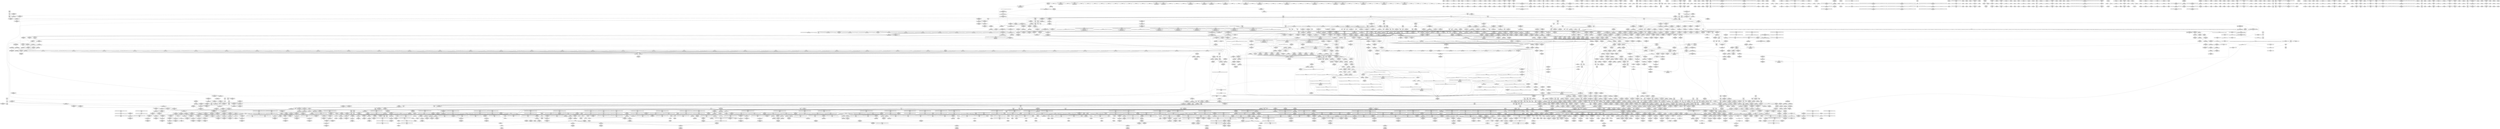 digraph {
	CE0x7111e70 [shape=record,shape=Mrecord,label="{CE0x7111e70|tomoyo_get_mode:idxprom3|security/tomoyo/util.c,983|*SummSink*}"]
	CE0x6ef0490 [shape=record,shape=Mrecord,label="{CE0x6ef0490|tomoyo_domain:tmp22|security/tomoyo/common.h,1205|*SummSource*}"]
	CE0x702ebc0 [shape=record,shape=Mrecord,label="{CE0x702ebc0|i64_0|*Constant*}"]
	CE0x5fd8d70 [shape=record,shape=Mrecord,label="{CE0x5fd8d70|get_current:bb|*SummSink*}"]
	CE0x6043ae0 [shape=record,shape=Mrecord,label="{CE0x6043ae0|tomoyo_path_permission:do.body|*SummSink*}"]
	CE0x5461e40 [shape=record,shape=Mrecord,label="{CE0x5461e40|i64_20|*Constant*}"]
	CE0x7132180 [shape=record,shape=Mrecord,label="{CE0x7132180|tomoyo_init_request_info:index|Function::tomoyo_init_request_info&Arg::index::}"]
	CE0x5f0b2d0 [shape=record,shape=Mrecord,label="{CE0x5f0b2d0|i64*_getelementptr_inbounds_(_6_x_i64_,_6_x_i64_*___llvm_gcov_ctr25,_i64_0,_i64_4)|*Constant*|*SummSink*}"]
	CE0x72cf210 [shape=record,shape=Mrecord,label="{CE0x72cf210|tomoyo_check_open_permission:tobool8|security/tomoyo/file.c,758|*SummSource*}"]
	CE0x6e0d9f0 [shape=record,shape=Mrecord,label="{CE0x6e0d9f0|i64_0|*Constant*}"]
	CE0x53f22b0 [shape=record,shape=Mrecord,label="{CE0x53f22b0|tomoyo_get_mode:tmp20|security/tomoyo/util.c,985|*SummSink*}"]
	CE0x702e690 [shape=record,shape=Mrecord,label="{CE0x702e690|tomoyo_check_open_permission:tobool|security/tomoyo/file.c,750}"]
	CE0x72ef470 [shape=record,shape=Mrecord,label="{CE0x72ef470|__llvm_gcov_indirect_counter_increment114:bb4}"]
	CE0x878a1a0 [shape=record,shape=Mrecord,label="{CE0x878a1a0|tomoyo_const_part_length:tmp47|security/tomoyo/util.c,646|*SummSource*}"]
	CE0x880b060 [shape=record,shape=Mrecord,label="{CE0x880b060|0:_i8,_array:_GCRE_tomoyo_index2category_constant_39_x_i8_c_00_00_00_00_00_00_00_00_00_00_00_00_00_00_00_00_00_00_00_00_00_00_00_01_01_01_01_01_01_01_01_01_01_01_01_01_01_01_02_,_align_16:_elem_13::|security/tomoyo/util.c,983}"]
	CE0x521ac10 [shape=record,shape=Mrecord,label="{CE0x521ac10|tomoyo_const_part_length:conv8|security/tomoyo/util.c,632|*SummSink*}"]
	CE0x6f68d40 [shape=record,shape=Mrecord,label="{CE0x6f68d40|0:_%struct.tomoyo_obj_info*,_16:_%struct.tomoyo_domain_info*,_24:_%struct.tomoyo_path_info*,_40:_i8,_72:_i8,_75:_i8,_76:_i8,_77:_i8,_:_SCMRE_26,27_}"]
	CE0x6fd3910 [shape=record,shape=Mrecord,label="{CE0x6fd3910|tomoyo_path_permission:ns|security/tomoyo/file.c,564}"]
	CE0x6e0de00 [shape=record,shape=Mrecord,label="{CE0x6e0de00|tomoyo_audit_path_log:tmp5|security/tomoyo/file.c,167|*SummSink*}"]
	CE0x70868e0 [shape=record,shape=Mrecord,label="{CE0x70868e0|tomoyo_path_permission:tmp5|*LoadInst*|security/tomoyo/file.c,564|*SummSource*}"]
	CE0x6067080 [shape=record,shape=Mrecord,label="{CE0x6067080|get_current:entry|*SummSource*}"]
	CE0x55af610 [shape=record,shape=Mrecord,label="{CE0x55af610|tomoyo_init_request_info:conv|security/tomoyo/util.c,1010}"]
	CE0x717ac80 [shape=record,shape=Mrecord,label="{CE0x717ac80|_call_void_mcount()_#3|*SummSource*}"]
	CE0x87d4550 [shape=record,shape=Mrecord,label="{CE0x87d4550|tomoyo_get_mode:tmp11|security/tomoyo/util.c,982}"]
	CE0x6dc7ad0 [shape=record,shape=Mrecord,label="{CE0x6dc7ad0|_ret_i32_%call,_!dbg_!38907|include/linux/srcu.h,223}"]
	CE0x52ce3e0 [shape=record,shape=Mrecord,label="{CE0x52ce3e0|tomoyo_check_open_permission:land.lhs.true13|*SummSink*}"]
	CE0x53d90b0 [shape=record,shape=Mrecord,label="{CE0x53d90b0|tomoyo_get_mode:conv10|security/tomoyo/util.c,985|*SummSink*}"]
	CE0x6044350 [shape=record,shape=Mrecord,label="{CE0x6044350|tomoyo_get_realpath:name|security/tomoyo/file.c,150|*SummSink*}"]
	CE0x6eaf310 [shape=record,shape=Mrecord,label="{CE0x6eaf310|128:_i8*,_1208:_%struct.file*,_:_CMRE_31,32_}"]
	CE0x6cbfad0 [shape=record,shape=Mrecord,label="{CE0x6cbfad0|i64*_getelementptr_inbounds_(_4_x_i64_,_4_x_i64_*___llvm_gcov_ctr24,_i64_0,_i64_0)|*Constant*|*SummSink*}"]
	CE0x5460000 [shape=record,shape=Mrecord,label="{CE0x5460000|tomoyo_path_permission:r|Function::tomoyo_path_permission&Arg::r::}"]
	CE0x70ffe40 [shape=record,shape=Mrecord,label="{CE0x70ffe40|tomoyo_check_open_permission:if.then17|*SummSource*}"]
	CE0x54985e0 [shape=record,shape=Mrecord,label="{CE0x54985e0|tomoyo_get_mode:mode.1}"]
	CE0x718d100 [shape=record,shape=Mrecord,label="{CE0x718d100|tomoyo_const_part_length:tmp34|security/tomoyo/util.c,642|*SummSource*}"]
	CE0x6d7cf50 [shape=record,shape=Mrecord,label="{CE0x6d7cf50|i1_true|*Constant*|*SummSink*}"]
	CE0x600b760 [shape=record,shape=Mrecord,label="{CE0x600b760|i64*_getelementptr_inbounds_(_2_x_i64_,_2_x_i64_*___llvm_gcov_ctr22,_i64_0,_i64_1)|*Constant*}"]
	CE0x7155d80 [shape=record,shape=Mrecord,label="{CE0x7155d80|tomoyo_path_permission:tmp14|security/tomoyo/file.c,567|*SummSource*}"]
	CE0x7109a80 [shape=record,shape=Mrecord,label="{CE0x7109a80|tomoyo_check_open_permission:tmp28|security/tomoyo/file.c,761|*SummSource*}"]
	CE0x6d5c0d0 [shape=record,shape=Mrecord,label="{CE0x6d5c0d0|VOIDTB_TE_array:_GCE_.str1_private_unnamed_addr_constant_12_x_i8_c_file_%s_%s_0A_00_,_align_1:_elem_0:default:}"]
	CE0x5599e00 [shape=record,shape=Mrecord,label="{CE0x5599e00|tomoyo_get_mode:ns|Function::tomoyo_get_mode&Arg::ns::|*SummSink*}"]
	CE0x529b320 [shape=record,shape=Mrecord,label="{CE0x529b320|tomoyo_check_open_permission:bb|*SummSink*}"]
	CE0x8892e90 [shape=record,shape=Mrecord,label="{CE0x8892e90|tomoyo_get_mode:arrayidx4|security/tomoyo/util.c,983|*SummSource*}"]
	CE0x5fc8870 [shape=record,shape=Mrecord,label="{CE0x5fc8870|tomoyo_init_request_info:domain.addr.0|*SummSink*}"]
	CE0x6d8c250 [shape=record,shape=Mrecord,label="{CE0x6d8c250|tomoyo_fill_path_info:frombool|security/tomoyo/util.c,667|*SummSource*}"]
	CE0x884f4d0 [shape=record,shape=Mrecord,label="{CE0x884f4d0|i32_1024|*Constant*|*SummSource*}"]
	CE0x53d9250 [shape=record,shape=Mrecord,label="{CE0x53d9250|tomoyo_get_mode:cmp11|security/tomoyo/util.c,985|*SummSource*}"]
	CE0x6ef9b40 [shape=record,shape=Mrecord,label="{CE0x6ef9b40|0:_%struct.tomoyo_obj_info*,_16:_%struct.tomoyo_domain_info*,_24:_%struct.tomoyo_path_info*,_40:_i8,_72:_i8,_75:_i8,_76:_i8,_77:_i8,_:_SCMRE_25,26_}"]
	CE0x7199640 [shape=record,shape=Mrecord,label="{CE0x7199640|tomoyo_get_mode:config|security/tomoyo/util.c,981|*SummSink*}"]
	CE0x52ab2a0 [shape=record,shape=Mrecord,label="{CE0x52ab2a0|0:_i8,_array:_GCRE_tomoyo_index2category_constant_39_x_i8_c_00_00_00_00_00_00_00_00_00_00_00_00_00_00_00_00_00_00_00_00_00_00_00_01_01_01_01_01_01_01_01_01_01_01_01_01_01_01_02_,_align_16:_elem_32::|security/tomoyo/util.c,983}"]
	CE0x72164a0 [shape=record,shape=Mrecord,label="{CE0x72164a0|i64_5|*Constant*|*SummSink*}"]
	CE0x87c2510 [shape=record,shape=Mrecord,label="{CE0x87c2510|i64*_getelementptr_inbounds_(_10_x_i64_,_10_x_i64_*___llvm_gcov_ctr34,_i64_0,_i64_3)|*Constant*|*SummSource*}"]
	CE0x6e1cf40 [shape=record,shape=Mrecord,label="{CE0x6e1cf40|tomoyo_path_permission:ns|security/tomoyo/file.c,564|*SummSource*}"]
	CE0x527e8c0 [shape=record,shape=Mrecord,label="{CE0x527e8c0|0:_i8,_array:_GCRE_tomoyo_index2category_constant_39_x_i8_c_00_00_00_00_00_00_00_00_00_00_00_00_00_00_00_00_00_00_00_00_00_00_00_01_01_01_01_01_01_01_01_01_01_01_01_01_01_01_02_,_align_16:_elem_26::|security/tomoyo/util.c,983}"]
	CE0x6dfb120 [shape=record,shape=Mrecord,label="{CE0x6dfb120|tomoyo_init_request_info:bb}"]
	CE0x7262ec0 [shape=record,shape=Mrecord,label="{CE0x7262ec0|tomoyo_const_part_length:cmp25|security/tomoyo/util.c,644}"]
	CE0x6186ae0 [shape=record,shape=Mrecord,label="{CE0x6186ae0|_ret_i32_%error.4,_!dbg_!38968|security/tomoyo/file.c,773|*SummSink*}"]
	CE0x8a64920 [shape=record,shape=Mrecord,label="{CE0x8a64920|tomoyo_read_unlock:entry|*SummSink*}"]
	CE0x7005980 [shape=record,shape=Mrecord,label="{CE0x7005980|tomoyo_check_open_permission:tobool|security/tomoyo/file.c,750|*SummSource*}"]
	CE0x87e62d0 [shape=record,shape=Mrecord,label="{CE0x87e62d0|tomoyo_path_permission:mode|security/tomoyo/file.c,564|*SummSink*}"]
	CE0x71454c0 [shape=record,shape=Mrecord,label="{CE0x71454c0|i32_-1|*Constant*|*SummSink*}"]
	CE0x8a9e460 [shape=record,shape=Mrecord,label="{CE0x8a9e460|tomoyo_path_permission:tmp22|security/tomoyo/file.c,574|*SummSink*}"]
	CE0x7296000 [shape=record,shape=Mrecord,label="{CE0x7296000|i64*_getelementptr_inbounds_(_10_x_i64_,_10_x_i64_*___llvm_gcov_ctr34,_i64_0,_i64_9)|*Constant*}"]
	CE0x54ca110 [shape=record,shape=Mrecord,label="{CE0x54ca110|tomoyo_const_part_length:if.end6|*SummSink*}"]
	CE0x8929a00 [shape=record,shape=Mrecord,label="{CE0x8929a00|tomoyo_domain:tmp4|security/tomoyo/common.h,1205|*SummSource*}"]
	CE0x72ef850 [shape=record,shape=Mrecord,label="{CE0x72ef850|tomoyo_const_part_length:if.then}"]
	CE0x6121350 [shape=record,shape=Mrecord,label="{CE0x6121350|tomoyo_check_open_permission:tmp6|security/tomoyo/file.c,743}"]
	CE0x87e7ed0 [shape=record,shape=Mrecord,label="{CE0x87e7ed0|tomoyo_path_permission:tmp21|security/tomoyo/file.c,573|*SummSource*}"]
	CE0x62348a0 [shape=record,shape=Mrecord,label="{CE0x62348a0|GLOBAL:tomoyo_audit_path_log|*Constant*|*SummSink*}"]
	CE0x617db10 [shape=record,shape=Mrecord,label="{CE0x617db10|COLLAPSED:_GCMRE___llvm_gcov_ctr24_internal_global_4_x_i64_zeroinitializer:_elem_0:default:}"]
	CE0x8a9b210 [shape=record,shape=Mrecord,label="{CE0x8a9b210|tomoyo_audit_path_log:arrayidx|security/tomoyo/file.c,167}"]
	CE0x89198a0 [shape=record,shape=Mrecord,label="{CE0x89198a0|tomoyo_check_open_permission:tmp39|security/tomoyo/file.c,766}"]
	CE0x53c45b0 [shape=record,shape=Mrecord,label="{CE0x53c45b0|tomoyo_get_mode:config7|security/tomoyo/util.c,983|*SummSink*}"]
	CE0x5f0beb0 [shape=record,shape=Mrecord,label="{CE0x5f0beb0|tomoyo_const_part_length:tmp23|security/tomoyo/util.c,634|*SummSource*}"]
	CE0x6100790 [shape=record,shape=Mrecord,label="{CE0x6100790|tomoyo_fill_path_info:tmp12|security/tomoyo/util.c,667|*SummSource*}"]
	CE0x61c95b0 [shape=record,shape=Mrecord,label="{CE0x61c95b0|GLOBAL:tomoyo_supervisor|*Constant*|*SummSink*}"]
	CE0x5310d70 [shape=record,shape=Mrecord,label="{CE0x5310d70|%struct.lockdep_map*_null|*Constant*|*SummSink*}"]
	CE0x6ed9700 [shape=record,shape=Mrecord,label="{CE0x6ed9700|128:_i8*,_1208:_%struct.file*,_:_CMRE_104,112_|*MultipleSource*|security/tomoyo/common.h,1205|security/tomoyo/common.h,1205}"]
	CE0x601cad0 [shape=record,shape=Mrecord,label="{CE0x601cad0|tomoyo_init_request_info:call|security/tomoyo/util.c,1005}"]
	CE0x70559a0 [shape=record,shape=Mrecord,label="{CE0x70559a0|tomoyo_audit_path_log:tmp5|security/tomoyo/file.c,167}"]
	CE0x6fd3c10 [shape=record,shape=Mrecord,label="{CE0x6fd3c10|_call_void_srcu_read_unlock(%struct.srcu_struct*_tomoyo_ss,_i32_%idx)_#9,_!dbg_!38903|security/tomoyo/common.h,1109|*SummSink*}"]
	CE0x6db2ce0 [shape=record,shape=Mrecord,label="{CE0x6db2ce0|i64*_getelementptr_inbounds_(_4_x_i64_,_4_x_i64_*___llvm_gcov_ctr24,_i64_0,_i64_2)|*Constant*}"]
	CE0x6db3620 [shape=record,shape=Mrecord,label="{CE0x6db3620|rcu_lock_acquire:tmp2}"]
	CE0x8930640 [shape=record,shape=Mrecord,label="{CE0x8930640|tomoyo_check_open_permission:tmp41|security/tomoyo/file.c,752|*SummSource*}"]
	CE0x60553c0 [shape=record,shape=Mrecord,label="{CE0x60553c0|tomoyo_get_mode:tmp13|security/tomoyo/util.c,982}"]
	CE0x7100f70 [shape=record,shape=Mrecord,label="{CE0x7100f70|_call_void_mcount()_#3|*SummSink*}"]
	CE0x5fa6000 [shape=record,shape=Mrecord,label="{CE0x5fa6000|tomoyo_domain:tmp19|security/tomoyo/common.h,1205}"]
	CE0x6ef9140 [shape=record,shape=Mrecord,label="{CE0x6ef9140|tomoyo_check_open_permission:tmp23|security/tomoyo/file.c,758|*SummSink*}"]
	CE0x89ef010 [shape=record,shape=Mrecord,label="{CE0x89ef010|tomoyo_domain:tmp14|security/tomoyo/common.h,1205}"]
	CE0x5234d00 [shape=record,shape=Mrecord,label="{CE0x5234d00|tomoyo_audit_path_log:operation|security/tomoyo/file.c,168}"]
	CE0x709bae0 [shape=record,shape=Mrecord,label="{CE0x709bae0|tomoyo_init_request_info:r|Function::tomoyo_init_request_info&Arg::r::|*SummSource*}"]
	CE0x5352870 [shape=record,shape=Mrecord,label="{CE0x5352870|tomoyo_const_part_length:tmp8|security/tomoyo/util.c,626}"]
	CE0x5f3a2a0 [shape=record,shape=Mrecord,label="{CE0x5f3a2a0|tomoyo_domain:tmp5|security/tomoyo/common.h,1205|*SummSink*}"]
	CE0x875e220 [shape=record,shape=Mrecord,label="{CE0x875e220|i64*_getelementptr_inbounds_(_10_x_i64_,_10_x_i64_*___llvm_gcov_ctr34,_i64_0,_i64_9)|*Constant*|*SummSource*}"]
	CE0x8a3b8b0 [shape=record,shape=Mrecord,label="{CE0x8a3b8b0|tomoyo_audit_path_log:tmp6|security/tomoyo/file.c,169|*SummSink*}"]
	CE0x5fd9aa0 [shape=record,shape=Mrecord,label="{CE0x5fd9aa0|tomoyo_const_part_length:while.cond}"]
	CE0x6ef94b0 [shape=record,shape=Mrecord,label="{CE0x6ef94b0|tomoyo_check_open_permission:tmp24|security/tomoyo/file.c,758|*SummSource*}"]
	CE0x6e0be20 [shape=record,shape=Mrecord,label="{CE0x6e0be20|i32_51|*Constant*|*SummSink*}"]
	CE0x718db80 [shape=record,shape=Mrecord,label="{CE0x718db80|tomoyo_const_part_length:tmp35|security/tomoyo/util.c,643|*SummSink*}"]
	CE0x881e4e0 [shape=record,shape=Mrecord,label="{CE0x881e4e0|i64**_getelementptr_inbounds_(_3_x_i64*_,_3_x_i64*_*___llvm_gcda_edge_table44,_i64_0,_i64_0)|*Constant*|*SummSource*}"]
	CE0x8910df0 [shape=record,shape=Mrecord,label="{CE0x8910df0|srcu_read_unlock:sp|Function::srcu_read_unlock&Arg::sp::|*SummSink*}"]
	CE0x702ea30 [shape=record,shape=Mrecord,label="{CE0x702ea30|i64_2|*Constant*|*SummSink*}"]
	CE0x884d0b0 [shape=record,shape=Mrecord,label="{CE0x884d0b0|tomoyo_get_mode:tmp10|security/tomoyo/util.c,982|*SummSource*}"]
	CE0x5fd92f0 [shape=record,shape=Mrecord,label="{CE0x5fd92f0|tomoyo_const_part_length:sw.bb9}"]
	CE0x72eff70 [shape=record,shape=Mrecord,label="{CE0x72eff70|tomoyo_check_open_permission:tmp25|security/tomoyo/file.c,758|*SummSink*}"]
	CE0x72387f0 [shape=record,shape=Mrecord,label="{CE0x72387f0|i64_23|*Constant*|*SummSink*}"]
	CE0x6089da0 [shape=record,shape=Mrecord,label="{CE0x6089da0|i32_78|*Constant*}"]
	CE0x524e4a0 [shape=record,shape=Mrecord,label="{CE0x524e4a0|rcu_lock_release:map|Function::rcu_lock_release&Arg::map::}"]
	CE0x602db00 [shape=record,shape=Mrecord,label="{CE0x602db00|i64*_getelementptr_inbounds_(_6_x_i64_,_6_x_i64_*___llvm_gcov_ctr25,_i64_0,_i64_3)|*Constant*|*SummSource*}"]
	CE0x8789860 [shape=record,shape=Mrecord,label="{CE0x8789860|i64*_getelementptr_inbounds_(_31_x_i64_,_31_x_i64_*___llvm_gcov_ctr43150,_i64_0,_i64_27)|*Constant*}"]
	CE0x537d530 [shape=record,shape=Mrecord,label="{CE0x537d530|i64*_getelementptr_inbounds_(_31_x_i64_,_31_x_i64_*___llvm_gcov_ctr43150,_i64_0,_i64_16)|*Constant*|*SummSink*}"]
	CE0x8847fc0 [shape=record,shape=Mrecord,label="{CE0x8847fc0|tomoyo_domain:land.lhs.true2|*SummSink*}"]
	CE0x7051f00 [shape=record,shape=Mrecord,label="{CE0x7051f00|tomoyo_get_mode:tmp9|security/tomoyo/util.c,981}"]
	CE0x71ab330 [shape=record,shape=Mrecord,label="{CE0x71ab330|srcu_read_lock:call|include/linux/srcu.h,220|*SummSource*}"]
	CE0x7149120 [shape=record,shape=Mrecord,label="{CE0x7149120|srcu_read_lock:tmp2|*SummSink*}"]
	CE0x5f6e6d0 [shape=record,shape=Mrecord,label="{CE0x5f6e6d0|tomoyo_const_part_length:tmp4|security/tomoyo/util.c,624}"]
	CE0x52d7630 [shape=record,shape=Mrecord,label="{CE0x52d7630|i64*_getelementptr_inbounds_(_31_x_i64_,_31_x_i64_*___llvm_gcov_ctr43150,_i64_0,_i64_4)|*Constant*|*SummSink*}"]
	CE0x7132280 [shape=record,shape=Mrecord,label="{CE0x7132280|tomoyo_init_request_info:index|Function::tomoyo_init_request_info&Arg::index::|*SummSource*}"]
	CE0x7374930 [shape=record,shape=Mrecord,label="{CE0x7374930|tomoyo_const_part_length:incdec.ptr|security/tomoyo/util.c,626|*SummSource*}"]
	CE0x89192d0 [shape=record,shape=Mrecord,label="{CE0x89192d0|tomoyo_check_open_permission:tmp38|security/tomoyo/file.c,766|*SummSink*}"]
	CE0x7132720 [shape=record,shape=Mrecord,label="{CE0x7132720|_ret_i32_%conv6,_!dbg_!38926|security/tomoyo/util.c,1011|*SummSink*}"]
	CE0x6fd3370 [shape=record,shape=Mrecord,label="{CE0x6fd3370|tomoyo_fill_path_info:tmp6|security/tomoyo/util.c,667}"]
	CE0x7052500 [shape=record,shape=Mrecord,label="{CE0x7052500|tomoyo_audit_path_log:path2|security/tomoyo/file.c,169}"]
	CE0x70c5670 [shape=record,shape=Mrecord,label="{CE0x70c5670|tomoyo_fill_path_info:call11|security/tomoyo/util.c,669|*SummSource*}"]
	CE0x726dec0 [shape=record,shape=Mrecord,label="{CE0x726dec0|i64_24|*Constant*}"]
	"CONST[source:1(input),value:2(dynamic)][purpose:{operation}][SrcIdx:2]"
	CE0x6f78f20 [shape=record,shape=Mrecord,label="{CE0x6f78f20|0:_%struct.tomoyo_obj_info*,_16:_%struct.tomoyo_domain_info*,_24:_%struct.tomoyo_path_info*,_40:_i8,_72:_i8,_75:_i8,_76:_i8,_77:_i8,_:_SCMRE_44,45_}"]
	CE0x718d9d0 [shape=record,shape=Mrecord,label="{CE0x718d9d0|tomoyo_const_part_length:tmp35|security/tomoyo/util.c,643|*SummSource*}"]
	CE0x621bb70 [shape=record,shape=Mrecord,label="{CE0x621bb70|get_current:tmp4|./arch/x86/include/asm/current.h,14}"]
	CE0x6055640 [shape=record,shape=Mrecord,label="{CE0x6055640|tomoyo_domain:tmp|*SummSink*}"]
	CE0x62299f0 [shape=record,shape=Mrecord,label="{CE0x62299f0|tomoyo_const_part_length:while.body|*SummSink*}"]
	CE0x545d590 [shape=record,shape=Mrecord,label="{CE0x545d590|_ret_void,_!dbg_!38904|security/tomoyo/common.h,1110|*SummSource*}"]
	CE0x5460220 [shape=record,shape=Mrecord,label="{CE0x5460220|tomoyo_path_permission:r|Function::tomoyo_path_permission&Arg::r::|*SummSink*}"]
	CE0x6df9c40 [shape=record,shape=Mrecord,label="{CE0x6df9c40|tomoyo_path_permission:tmp9|security/tomoyo/file.c,565|*SummSource*}"]
	CE0x87d5ae0 [shape=record,shape=Mrecord,label="{CE0x87d5ae0|tomoyo_const_part_length:if.end18|*SummSink*}"]
	CE0x8a44840 [shape=record,shape=Mrecord,label="{CE0x8a44840|tomoyo_path_permission:tmp18|security/tomoyo/file.c,573|*SummSink*}"]
	CE0x53ab800 [shape=record,shape=Mrecord,label="{CE0x53ab800|0:_i8,_array:_GCRE_tomoyo_index2category_constant_39_x_i8_c_00_00_00_00_00_00_00_00_00_00_00_00_00_00_00_00_00_00_00_00_00_00_00_01_01_01_01_01_01_01_01_01_01_01_01_01_01_01_02_,_align_16:_elem_37::|security/tomoyo/util.c,983}"]
	CE0x53e4cd0 [shape=record,shape=Mrecord,label="{CE0x53e4cd0|i32_3|*Constant*}"]
	CE0x6155080 [shape=record,shape=Mrecord,label="{CE0x6155080|tomoyo_check_open_permission:tmp48|security/tomoyo/file.c,771}"]
	CE0x6fca600 [shape=record,shape=Mrecord,label="{CE0x6fca600|get_current:tmp1|*SummSink*}"]
	CE0x6fd39c0 [shape=record,shape=Mrecord,label="{CE0x6fd39c0|GLOBAL:srcu_read_unlock|*Constant*|*SummSink*}"]
	CE0x6154da0 [shape=record,shape=Mrecord,label="{CE0x6154da0|i64*_getelementptr_inbounds_(_22_x_i64_,_22_x_i64_*___llvm_gcov_ctr10,_i64_0,_i64_20)|*Constant*|*SummSink*}"]
	CE0x7238780 [shape=record,shape=Mrecord,label="{CE0x7238780|i64_23|*Constant*|*SummSource*}"]
	CE0x62347e0 [shape=record,shape=Mrecord,label="{CE0x62347e0|GLOBAL:tomoyo_audit_path_log|*Constant*|*SummSource*}"]
	CE0x5fd8ea0 [shape=record,shape=Mrecord,label="{CE0x5fd8ea0|rcu_lock_release:tmp}"]
	CE0x7137970 [shape=record,shape=Mrecord,label="{CE0x7137970|tomoyo_const_part_length:tmp43|security/tomoyo/util.c,644|*SummSink*}"]
	CE0x88294d0 [shape=record,shape=Mrecord,label="{CE0x88294d0|GLOBAL:__llvm_gcov_ctr25|Global_var:__llvm_gcov_ctr25}"]
	CE0x6d7d440 [shape=record,shape=Mrecord,label="{CE0x6d7d440|i1_false|*Constant*|*SummSource*}"]
	CE0x7146b20 [shape=record,shape=Mrecord,label="{CE0x7146b20|tomoyo_fill_path_info:tmp9|security/tomoyo/util.c,667}"]
	CE0x7d90ff0 [shape=record,shape=Mrecord,label="{CE0x7d90ff0|tomoyo_domain:tmp1|*SummSource*}"]
	CE0x6ea3f80 [shape=record,shape=Mrecord,label="{CE0x6ea3f80|GLOBAL:tomoyo_domain.__warned|Global_var:tomoyo_domain.__warned|*SummSource*}"]
	CE0x87c4800 [shape=record,shape=Mrecord,label="{CE0x87c4800|i64*_getelementptr_inbounds_(_2_x_i64_,_2_x_i64_*___llvm_gcov_ctr31,_i64_0,_i64_1)|*Constant*|*SummSource*}"]
	CE0x608c2f0 [shape=record,shape=Mrecord,label="{CE0x608c2f0|tomoyo_check_open_permission:if.then29|*SummSink*}"]
	CE0x608bd90 [shape=record,shape=Mrecord,label="{CE0x608bd90|i32_8|*Constant*}"]
	CE0x7109830 [shape=record,shape=Mrecord,label="{CE0x7109830|i64_12|*Constant*|*SummSource*}"]
	CE0x88073e0 [shape=record,shape=Mrecord,label="{CE0x88073e0|GLOBAL:__llvm_gcov_ctr25|Global_var:__llvm_gcov_ctr25|*SummSink*}"]
	CE0x8881b40 [shape=record,shape=Mrecord,label="{CE0x8881b40|tomoyo_fill_path_info:conv|security/tomoyo/util.c,664}"]
	CE0x540cb40 [shape=record,shape=Mrecord,label="{CE0x540cb40|tomoyo_const_part_length:tmp14|security/tomoyo/util.c,626|*SummSource*}"]
	CE0x738cb90 [shape=record,shape=Mrecord,label="{CE0x738cb90|tomoyo_get_realpath:tmp11|security/tomoyo/file.c,156}"]
	CE0x7100b60 [shape=record,shape=Mrecord,label="{CE0x7100b60|0:_i32,_8:_%struct.srcu_struct_array*,_16:_i32,_20:_i32,_24:_i32,_32:_i8*,_40:_%struct.lock_class_key*,_48:_2_x_%struct.lock_class*_,_64:_i8*,_72:_i32,_80:_i64,_88:_i8,_96:_%struct.callback_head*,_104:_%struct.callback_head**,_112:_%struct.callback_head*,_120:_%struct.callback_head**,_128:_%struct.callback_head*,_136:_%struct.callback_head**,_144:_%struct.callback_head*,_152:_%struct.callback_head**,_160:_i64,_168:_%struct.list_head*,_176:_%struct.list_head*,_184:_void_(%struct.work_struct*)*,_192:_%struct.lock_class_key*,_200:_2_x_%struct.lock_class*_,_216:_i8*,_224:_i32,_232:_i64,_240:_%struct.list_head*,_248:_%struct.list_head*,_256:_i64,_264:_%struct.tvec_base*,_272:_void_(i64)*,_280:_i64,_288:_i32,_292:_i32,_296:_i8*,_304:_16_x_i8_,_320:_%struct.lock_class_key*,_328:_2_x_%struct.lock_class*_,_344:_i8*,_352:_i32,_360:_i64,_368:_%struct.workqueue_struct*,_376:_i32,_384:_%struct.lock_class_key*,_392:_2_x_%struct.lock_class*_,_408:_i8*,_416:_i32,_424:_i64,_:_GCE_tomoyo_ss_global_%struct.srcu_struct_i32_-300,_%struct.srcu_struct_array*_tomoyo_ss_srcu_array,_%struct.spinlock_%union.anon.14_%struct.raw_spinlock_%struct.arch_spinlock_zeroinitializer,_i32_-559067475,_i32_-1,_i8*_inttoptr_(i64_-1_to_i8*),_%struct.lockdep_map_%struct.lock_class_key*_null,_2_x_%struct.lock_class*_zeroinitializer,_i8*_getelementptr_inbounds_(_21_x_i8_,_21_x_i8_*_.str171,_i32_0,_i32_0),_i32_0,_i64_0_,_i8_0,_%struct.rcu_batch_%struct.callback_head*_null,_%struct.callback_head**_bitcast_(i8*_getelementptr_(i8,_i8*_bitcast_(%struct.srcu_struct*_tomoyo_ss_to_i8*),_i64_96)_to_%struct.callback_head**)_,_%struct.rcu_batch_%struct.callback_head*_null,_%struct.callback_head**_bitcast_(i8*_getelementptr_(i8,_i8*_bitcast_(%struct.srcu_struct*_tomoyo_ss_to_i8*),_i64_112)_to_%struct.callback_head**)_,_%struct.rcu_batch_%struct.callback_head*_null,_%struct.callback_head**_bitcast_(i8*_getelementptr_(i8,_i8*_bitcast_(%struct.srcu_struct*_tomoyo_ss_to_i8*),_i64_128)_to_%struct.callback_head**)_,_%struct.rcu_batch_%struct.callback_head*_null,_%struct.callback_head**_bitcast_(i8*_getelementptr_(i8,_i8*_bitcast_(%struct.srcu_struct*_tomoyo_ss_to_i8*),_i64_144)_to_%struct.callback_head**)_,_%struct.delayed_work_%struct.work_struct_%struct.atomic64_t_i64_137438953424_,_%struct.list_head_%struct.list_head*_bitcast_(i8*_getelementptr_(i8,_i8*_bitcast_(%struct.srcu_struct*_tomoyo_ss_to_i8*),_i64_168)_to_%struct.list_head*),_%struct.list_head*_bitcast_(i8*_getelementptr_(i8,_i8*_bitcast_(%struct.srcu_struct*_tomoyo_ss_to_i8*),_i64_168)_to_%struct.list_head*)_,_void_(%struct.work_struct*)*_process_srcu,_%struct.lockdep_map_%struct.lock_class_key*_bitcast_(i8*_getelementptr_(i8,_i8*_bitcast_(%struct.srcu_struct*_tomoyo_ss_to_i8*),_i64_160)_to_%struct.lock_class_key*),_2_x_%struct.lock_class*_zeroinitializer,_i8*_getelementptr_inbounds_(_22_x_i8_,_22_x_i8_*_.str1172,_i32_0,_i32_0),_i32_0,_i64_0_,_%struct.timer_list_%struct.list_head_%struct.list_head*_null,_%struct.list_head*_inttoptr_(i64_1953723489_to_%struct.list_head*)_,_i64_0,_%struct.tvec_base*_bitcast_(i8*_getelementptr_(i8,_i8*_bitcast_(%struct.tvec_base*_boot_tvec_bases_to_i8*),_i64_2)_to_%struct.tvec_base*),_void_(i64)*_delayed_work_timer_fn,_i64_ptrtoint_(i8*_getelementptr_(i8,_i8*_bitcast_(%struct.srcu_struct*_tomoyo_ss_to_i8*),_i64_160)_to_i64),_i32_-1,_i32_0,_i8*_null,_16_x_i8_zeroinitializer,_%struct.lockdep_map_%struct.lock_class_key*_bitcast_(_29_x_i8_*_.str2173_to_%struct.lock_class_key*),_2_x_%struct.lock_class*_zeroinitializer,_i8*_getelementptr_inbounds_(_29_x_i8_,_29_x_i8_*_.str2173,_i32_0,_i32_0),_i32_0,_i64_0_,_%struct.workqueue_struct*_null,_i32_0_,_%struct.lockdep_map_%struct.lock_class_key*_null,_2_x_%struct.lock_class*_zeroinitializer,_i8*_getelementptr_inbounds_(_10_x_i8_,_10_x_i8_*_.str3174,_i32_0,_i32_0),_i32_0,_i64_0_,_align_8:_elem_0:default:}"]
	CE0x7262c50 [shape=record,shape=Mrecord,label="{CE0x7262c50|tomoyo_const_part_length:conv24|security/tomoyo/util.c,644|*SummSource*}"]
	CE0x5f7eeb0 [shape=record,shape=Mrecord,label="{CE0x5f7eeb0|tomoyo_init_request_info:tobool|security/tomoyo/util.c,1004}"]
	CE0x6eaf950 [shape=record,shape=Mrecord,label="{CE0x6eaf950|128:_i8*,_1208:_%struct.file*,_:_CMRE_36,37_}"]
	CE0x88a2ab0 [shape=record,shape=Mrecord,label="{CE0x88a2ab0|tomoyo_check_open_permission:tmp38|security/tomoyo/file.c,766}"]
	CE0x6186830 [shape=record,shape=Mrecord,label="{CE0x6186830|_ret_i32_%error.4,_!dbg_!38968|security/tomoyo/file.c,773}"]
	CE0x6ed19e0 [shape=record,shape=Mrecord,label="{CE0x6ed19e0|GLOBAL:__llvm_gcov_ctr32134|Global_var:__llvm_gcov_ctr32134|*SummSource*}"]
	CE0x6df99f0 [shape=record,shape=Mrecord,label="{CE0x6df99f0|tomoyo_path_permission:tmp4|security/tomoyo/file.c,564}"]
	CE0x53b2b10 [shape=record,shape=Mrecord,label="{CE0x53b2b10|tomoyo_get_mode:add|security/tomoyo/util.c,984}"]
	CE0x6f09d60 [shape=record,shape=Mrecord,label="{CE0x6f09d60|tomoyo_const_part_length:tmp31|security/tomoyo/util.c,641|*SummSink*}"]
	CE0x7111380 [shape=record,shape=Mrecord,label="{CE0x7111380|GLOBAL:tomoyo_policy_loaded|Global_var:tomoyo_policy_loaded|*SummSink*}"]
	CE0x8789e30 [shape=record,shape=Mrecord,label="{CE0x8789e30|i64*_getelementptr_inbounds_(_31_x_i64_,_31_x_i64_*___llvm_gcov_ctr43150,_i64_0,_i64_27)|*Constant*|*SummSink*}"]
	CE0x53dacb0 [shape=record,shape=Mrecord,label="{CE0x53dacb0|tomoyo_check_open_permission:and|security/tomoyo/file.c,738|*SummSink*}"]
	CE0x8a45d20 [shape=record,shape=Mrecord,label="{CE0x8a45d20|tomoyo_const_part_length:retval.0|*SummSource*}"]
	CE0x60a1ae0 [shape=record,shape=Mrecord,label="{CE0x60a1ae0|tomoyo_get_mode:conv15|security/tomoyo/util.c,987|*SummSource*}"]
	CE0x6e10550 [shape=record,shape=Mrecord,label="{CE0x6e10550|GLOBAL:__llvm_gcov_ctr54147|Global_var:__llvm_gcov_ctr54147|*SummSource*}"]
	CE0x6d4dd00 [shape=record,shape=Mrecord,label="{CE0x6d4dd00|i64*_getelementptr_inbounds_(_2_x_i64_,_2_x_i64_*___llvm_gcov_ctr21,_i64_0,_i64_0)|*Constant*|*SummSource*}"]
	CE0x89eef10 [shape=record,shape=Mrecord,label="{CE0x89eef10|tomoyo_domain:tmp13|security/tomoyo/common.h,1205|*SummSink*}"]
	CE0x6ed1cb0 [shape=record,shape=Mrecord,label="{CE0x6ed1cb0|tomoyo_init_request_info:tmp4|security/tomoyo/util.c,1004|*SummSource*}"]
	CE0x5497be0 [shape=record,shape=Mrecord,label="{CE0x5497be0|i32_5|*Constant*}"]
	CE0x60554d0 [shape=record,shape=Mrecord,label="{CE0x60554d0|tomoyo_get_mode:tmp13|security/tomoyo/util.c,982|*SummSource*}"]
	CE0x7216740 [shape=record,shape=Mrecord,label="{CE0x7216740|i64_6|*Constant*|*SummSource*}"]
	CE0x6d95ba0 [shape=record,shape=Mrecord,label="{CE0x6d95ba0|_ret_%struct.tomoyo_domain_info*_%tmp23,_!dbg_!38929|security/tomoyo/common.h,1205}"]
	CE0x7d9c9a0 [shape=record,shape=Mrecord,label="{CE0x7d9c9a0|tomoyo_get_mode:ns|Function::tomoyo_get_mode&Arg::ns::}"]
	CE0x72fa9a0 [shape=record,shape=Mrecord,label="{CE0x72fa9a0|tomoyo_path_permission:if.end|*SummSink*}"]
	CE0x71670f0 [shape=record,shape=Mrecord,label="{CE0x71670f0|tomoyo_const_part_length:tmp|*SummSink*}"]
	CE0x70eb5d0 [shape=record,shape=Mrecord,label="{CE0x70eb5d0|rcu_lock_release:__here|*SummSink*}"]
	CE0x892a4e0 [shape=record,shape=Mrecord,label="{CE0x892a4e0|tomoyo_get_realpath:if.then}"]
	CE0x719d0a0 [shape=record,shape=Mrecord,label="{CE0x719d0a0|tomoyo_const_part_length:conv20|security/tomoyo/util.c,644}"]
	CE0x884eef0 [shape=record,shape=Mrecord,label="{CE0x884eef0|tomoyo_check_open_permission:tmp37|security/tomoyo/file.c,762}"]
	CE0x8a567b0 [shape=record,shape=Mrecord,label="{CE0x8a567b0|rcu_lock_acquire:indirectgoto|*SummSink*}"]
	CE0x6d7d520 [shape=record,shape=Mrecord,label="{CE0x6d7d520|tomoyo_get_realpath:retval.0}"]
	CE0x891f4f0 [shape=record,shape=Mrecord,label="{CE0x891f4f0|i64*_getelementptr_inbounds_(_22_x_i64_,_22_x_i64_*___llvm_gcov_ctr10,_i64_0,_i64_17)|*Constant*|*SummSource*}"]
	CE0x72e3200 [shape=record,shape=Mrecord,label="{CE0x72e3200|tomoyo_check_open_permission:tmp23|security/tomoyo/file.c,758}"]
	CE0x5356cb0 [shape=record,shape=Mrecord,label="{CE0x5356cb0|tomoyo_const_part_length:if.then27|*SummSource*}"]
	CE0x728b180 [shape=record,shape=Mrecord,label="{CE0x728b180|tomoyo_check_open_permission:tmp33|security/tomoyo/file.c,761|*SummSource*}"]
	CE0x87c4a20 [shape=record,shape=Mrecord,label="{CE0x87c4a20|i64*_getelementptr_inbounds_(_2_x_i64_,_2_x_i64_*___llvm_gcov_ctr31,_i64_0,_i64_1)|*Constant*|*SummSink*}"]
	CE0x72642a0 [shape=record,shape=Mrecord,label="{CE0x72642a0|tomoyo_const_part_length:entry|*SummSink*}"]
	CE0x5353260 [shape=record,shape=Mrecord,label="{CE0x5353260|i64*_getelementptr_inbounds_(_31_x_i64_,_31_x_i64_*___llvm_gcov_ctr43150,_i64_0,_i64_16)|*Constant*}"]
	CE0x53d1c60 [shape=record,shape=Mrecord,label="{CE0x53d1c60|tomoyo_check_open_permission:tmp44|security/tomoyo/file.c,770|*SummSource*}"]
	CE0x5fa5af0 [shape=record,shape=Mrecord,label="{CE0x5fa5af0|tomoyo_domain:tmp17|security/tomoyo/common.h,1205|*SummSink*}"]
	CE0x6076990 [shape=record,shape=Mrecord,label="{CE0x6076990|tomoyo_fill_path_info:cmp|security/tomoyo/util.c,667}"]
	CE0x6fdd880 [shape=record,shape=Mrecord,label="{CE0x6fdd880|GLOBAL:tomoyo_read_lock|*Constant*|*SummSource*}"]
	CE0x60f8a70 [shape=record,shape=Mrecord,label="{CE0x60f8a70|tomoyo_get_mode:tmp27|security/tomoyo/util.c,988|*SummSink*}"]
	CE0x6f0a260 [shape=record,shape=Mrecord,label="{CE0x6f0a260|tomoyo_const_part_length:tmp32|security/tomoyo/util.c,641|*SummSink*}"]
	CE0x6fb25f0 [shape=record,shape=Mrecord,label="{CE0x6fb25f0|0:_%struct.tomoyo_obj_info*,_16:_%struct.tomoyo_domain_info*,_24:_%struct.tomoyo_path_info*,_40:_i8,_72:_i8,_75:_i8,_76:_i8,_77:_i8,_:_SCMRE_74,75_|*MultipleSource*|security/tomoyo/file.c, 741|security/tomoyo/file.c,741|security/tomoyo/file.c,748}"]
	CE0x54e91e0 [shape=record,shape=Mrecord,label="{CE0x54e91e0|tomoyo_domain:land.lhs.true}"]
	CE0x5599ae0 [shape=record,shape=Mrecord,label="{CE0x5599ae0|tomoyo_get_mode:entry|*SummSource*}"]
	CE0x609acc0 [shape=record,shape=Mrecord,label="{CE0x609acc0|tomoyo_get_mode:tmp25|security/tomoyo/util.c,987|*SummSource*}"]
	CE0x6165600 [shape=record,shape=Mrecord,label="{CE0x6165600|tomoyo_check_open_permission:tmp50|security/tomoyo/file.c,772|*SummSink*}"]
	CE0x884d350 [shape=record,shape=Mrecord,label="{CE0x884d350|i64_2|*Constant*}"]
	CE0x5f629d0 [shape=record,shape=Mrecord,label="{CE0x5f629d0|tomoyo_check_open_permission:cmp27|security/tomoyo/file.c,770}"]
	CE0x89ce0f0 [shape=record,shape=Mrecord,label="{CE0x89ce0f0|GLOBAL:kfree|*Constant*|*SummSource*}"]
	CE0x721d1e0 [shape=record,shape=Mrecord,label="{CE0x721d1e0|tomoyo_path_permission:conv|security/tomoyo/file.c,564}"]
	CE0x6295d10 [shape=record,shape=Mrecord,label="{CE0x6295d10|tomoyo_path_permission:operation8|security/tomoyo/file.c,569|*SummSource*}"]
	CE0x8929a70 [shape=record,shape=Mrecord,label="{CE0x8929a70|tomoyo_domain:tmp4|security/tomoyo/common.h,1205|*SummSink*}"]
	CE0x5f61ec0 [shape=record,shape=Mrecord,label="{CE0x5f61ec0|tomoyo_check_open_permission:tmp45|security/tomoyo/file.c,770|*SummSink*}"]
	CE0x5febcd0 [shape=record,shape=Mrecord,label="{CE0x5febcd0|tomoyo_get_realpath:tmp2|*LoadInst*|security/tomoyo/file.c,151}"]
	CE0x8883a30 [shape=record,shape=Mrecord,label="{CE0x8883a30|tomoyo_check_open_permission:and18|security/tomoyo/file.c,762|*SummSource*}"]
	CE0x6d8c7e0 [shape=record,shape=Mrecord,label="{CE0x6d8c7e0|tomoyo_fill_path_info:const_len6|security/tomoyo/util.c,668}"]
	CE0x6e72680 [shape=record,shape=Mrecord,label="{CE0x6e72680|tomoyo_check_open_permission:tmp42|security/tomoyo/file.c,768|*SummSink*}"]
	CE0x88d9060 [shape=record,shape=Mrecord,label="{CE0x88d9060|i64*_getelementptr_inbounds_(_12_x_i64_,_12_x_i64_*___llvm_gcov_ctr31133,_i64_0,_i64_6)|*Constant*|*SummSink*}"]
	CE0x7144ac0 [shape=record,shape=Mrecord,label="{CE0x7144ac0|tomoyo_const_part_length:tmp13|security/tomoyo/util.c,626}"]
	CE0x6d95330 [shape=record,shape=Mrecord,label="{CE0x6d95330|_call_void_mcount()_#3}"]
	CE0x6121a10 [shape=record,shape=Mrecord,label="{CE0x6121a10|tomoyo_check_open_permission:if.end23|*SummSource*}"]
	CE0x53e7ae0 [shape=record,shape=Mrecord,label="{CE0x53e7ae0|tomoyo_const_part_length:if.end6}"]
	CE0x5319f60 [shape=record,shape=Mrecord,label="{CE0x5319f60|i64_2|*Constant*}"]
	CE0x87c25d0 [shape=record,shape=Mrecord,label="{CE0x87c25d0|i64*_getelementptr_inbounds_(_10_x_i64_,_10_x_i64_*___llvm_gcov_ctr34,_i64_0,_i64_3)|*Constant*|*SummSink*}"]
	CE0x71575c0 [shape=record,shape=Mrecord,label="{CE0x71575c0|tomoyo_path_permission:tmp1|*SummSink*}"]
	CE0x89ee850 [shape=record,shape=Mrecord,label="{CE0x89ee850|tomoyo_domain:tmp6|security/tomoyo/common.h,1205}"]
	CE0x6d95920 [shape=record,shape=Mrecord,label="{CE0x6d95920|tomoyo_path_permission:tmp2|security/tomoyo/file.c,563|*SummSource*}"]
	CE0x70d0960 [shape=record,shape=Mrecord,label="{CE0x70d0960|tomoyo_get_mode:call|security/tomoyo/util.c,980}"]
	CE0x891f860 [shape=record,shape=Mrecord,label="{CE0x891f860|tomoyo_check_open_permission:tmp40|security/tomoyo/file.c,752}"]
	CE0x8745700 [shape=record,shape=Mrecord,label="{CE0x8745700|i64*_getelementptr_inbounds_(_2_x_i64_,_2_x_i64_*___llvm_gcov_ctr32,_i64_0,_i64_1)|*Constant*|*SummSource*}"]
	CE0x6ed8f00 [shape=record,shape=Mrecord,label="{CE0x6ed8f00|128:_i8*,_1208:_%struct.file*,_:_CMRE_72,80_|*MultipleSource*|security/tomoyo/common.h,1205|security/tomoyo/common.h,1205}"]
	CE0x5ed30e0 [shape=record,shape=Mrecord,label="{CE0x5ed30e0|tomoyo_const_part_length:tmp19|security/tomoyo/util.c,628|*SummSink*}"]
	CE0x89eea80 [shape=record,shape=Mrecord,label="{CE0x89eea80|tomoyo_fill_path_info:tmp4|security/tomoyo/util.c,667|*SummSink*}"]
	CE0x7d9ca60 [shape=record,shape=Mrecord,label="{CE0x7d9ca60|tomoyo_get_mode:index|Function::tomoyo_get_mode&Arg::index::}"]
	CE0x5339c40 [shape=record,shape=Mrecord,label="{CE0x5339c40|tomoyo_audit_path_log:tmp7|security/tomoyo/file.c,169|*SummSource*}"]
	CE0x53ed860 [shape=record,shape=Mrecord,label="{CE0x53ed860|i32_8|*Constant*|*SummSink*}"]
	CE0x87c2a30 [shape=record,shape=Mrecord,label="{CE0x87c2a30|tomoyo_domain:tmp10|security/tomoyo/common.h,1205|*SummSink*}"]
	CE0x726e7f0 [shape=record,shape=Mrecord,label="{CE0x726e7f0|tomoyo_const_part_length:tmp40|security/tomoyo/util.c,644}"]
	CE0x6ef2bb0 [shape=record,shape=Mrecord,label="{CE0x6ef2bb0|tomoyo_path_permission:tmp15|security/tomoyo/file.c,567|*SummSink*}"]
	CE0x5438890 [shape=record,shape=Mrecord,label="{CE0x5438890|tomoyo_check_open_permission:tmp10|security/tomoyo/file.c,750|*SummSink*}"]
	CE0x7133fa0 [shape=record,shape=Mrecord,label="{CE0x7133fa0|tomoyo_path_permission:cmp|security/tomoyo/file.c,565|*SummSink*}"]
	CE0x5446340 [shape=record,shape=Mrecord,label="{CE0x5446340|rcu_lock_release:tmp4|include/linux/rcupdate.h,423|*SummSource*}"]
	CE0x5f0cfa0 [shape=record,shape=Mrecord,label="{CE0x5f0cfa0|tomoyo_const_part_length:tmp3|security/tomoyo/util.c,624|*SummSink*}"]
	CE0x71370b0 [shape=record,shape=Mrecord,label="{CE0x71370b0|tomoyo_const_part_length:tmp42|security/tomoyo/util.c,644}"]
	CE0x7d91310 [shape=record,shape=Mrecord,label="{CE0x7d91310|tomoyo_path_permission:if.then|*SummSource*}"]
	CE0x5fd9360 [shape=record,shape=Mrecord,label="{CE0x5fd9360|tomoyo_const_part_length:sw.bb9|*SummSource*}"]
	CE0x54460a0 [shape=record,shape=Mrecord,label="{CE0x54460a0|i64*_getelementptr_inbounds_(_4_x_i64_,_4_x_i64_*___llvm_gcov_ctr33,_i64_0,_i64_2)|*Constant*|*SummSink*}"]
	CE0x5fdd1e0 [shape=record,shape=Mrecord,label="{CE0x5fdd1e0|tomoyo_const_part_length:sw.bb|*SummSink*}"]
	CE0x88d8a20 [shape=record,shape=Mrecord,label="{CE0x88d8a20|tomoyo_get_mode:conv|security/tomoyo/util.c,982}"]
	CE0x54f1e10 [shape=record,shape=Mrecord,label="{CE0x54f1e10|i8*_undef|*Constant*|*SummSource*}"]
	CE0x6ea5cf0 [shape=record,shape=Mrecord,label="{CE0x6ea5cf0|i64_0|*Constant*}"]
	CE0x6ef07b0 [shape=record,shape=Mrecord,label="{CE0x6ef07b0|VOIDTB_TE:_CE_2272,6368_|*MultipleSource*|security/tomoyo/util.c,1010|security/tomoyo/file.c,564|Function::tomoyo_get_mode&Arg::ns::}"]
	CE0x5ffa450 [shape=record,shape=Mrecord,label="{CE0x5ffa450|tomoyo_const_part_length:add|security/tomoyo/util.c,634|*SummSink*}"]
	CE0x6e9e610 [shape=record,shape=Mrecord,label="{CE0x6e9e610|40:_%struct.tomoyo_policy_namespace*,_48:_i8,_:_GCRE_tomoyo_kernel_domain_external_global_%struct.tomoyo_domain_info_0,8_|*MultipleSource*|Function::tomoyo_check_open_permission&Arg::domain::|security/tomoyo/util.c,1005|security/tomoyo/util.c,1007|Function::tomoyo_init_request_info&Arg::domain::}"]
	CE0x61ca6b0 [shape=record,shape=Mrecord,label="{CE0x61ca6b0|_call_void_mcount()_#3}"]
	CE0x8910ee0 [shape=record,shape=Mrecord,label="{CE0x8910ee0|srcu_read_unlock:idx|Function::srcu_read_unlock&Arg::idx::}"]
	CE0x7146fa0 [shape=record,shape=Mrecord,label="{CE0x7146fa0|tomoyo_get_mode:tmp19|security/tomoyo/util.c,985}"]
	CE0x5288d20 [shape=record,shape=Mrecord,label="{CE0x5288d20|GLOBAL:.str|Global_var:.str|*SummSink*}"]
	CE0x8930b40 [shape=record,shape=Mrecord,label="{CE0x8930b40|i32_-12|*Constant*|*SummSource*}"]
	CE0x738a230 [shape=record,shape=Mrecord,label="{CE0x738a230|tomoyo_const_part_length:tmp29|security/tomoyo/util.c,641|*SummSource*}"]
	CE0x54363d0 [shape=record,shape=Mrecord,label="{CE0x54363d0|tomoyo_const_part_length:tmp4|security/tomoyo/util.c,624|*SummSource*}"]
	CE0x71b7d10 [shape=record,shape=Mrecord,label="{CE0x71b7d10|tomoyo_check_open_permission:tmp12|security/tomoyo/file.c,750|*SummSink*}"]
	CE0x52a97d0 [shape=record,shape=Mrecord,label="{CE0x52a97d0|srcu_read_unlock:tmp3|*SummSource*}"]
	CE0x71492e0 [shape=record,shape=Mrecord,label="{CE0x71492e0|tomoyo_path_permission:type1|security/tomoyo/file.c,564|*SummSource*}"]
	CE0x5fa4720 [shape=record,shape=Mrecord,label="{CE0x5fa4720|i64*_getelementptr_inbounds_(_31_x_i64_,_31_x_i64_*___llvm_gcov_ctr43150,_i64_0,_i64_21)|*Constant*|*SummSource*}"]
	CE0x6076eb0 [shape=record,shape=Mrecord,label="{CE0x6076eb0|i64*_getelementptr_inbounds_(_5_x_i64_,_5_x_i64_*___llvm_gcov_ctr28130,_i64_0,_i64_4)|*Constant*}"]
	CE0x72625f0 [shape=record,shape=Mrecord,label="{CE0x72625f0|tomoyo_const_part_length:tmp39|security/tomoyo/util.c,644|*SummSource*}"]
	CE0x7166780 [shape=record,shape=Mrecord,label="{CE0x7166780|__llvm_gcov_indirect_counter_increment114:entry}"]
	CE0x61b06f0 [shape=record,shape=Mrecord,label="{CE0x61b06f0|tomoyo_fill_path_info:tmp6|security/tomoyo/util.c,667|*SummSink*}"]
	CE0x6da4b90 [shape=record,shape=Mrecord,label="{CE0x6da4b90|GLOBAL:srcu_read_lock|*Constant*|*SummSource*}"]
	CE0x6e1d2c0 [shape=record,shape=Mrecord,label="{CE0x6e1d2c0|i32_0|*Constant*}"]
	CE0x72cea60 [shape=record,shape=Mrecord,label="{CE0x72cea60|i32_4|*Constant*}"]
	CE0x882a0a0 [shape=record,shape=Mrecord,label="{CE0x882a0a0|tomoyo_get_realpath:if.then|*SummSink*}"]
	CE0x8a45e50 [shape=record,shape=Mrecord,label="{CE0x8a45e50|tomoyo_const_part_length:retval.0|*SummSink*}"]
	CE0x52333d0 [shape=record,shape=Mrecord,label="{CE0x52333d0|tomoyo_fill_path_info:name1|security/tomoyo/util.c,663|*SummSink*}"]
	CE0x53d9970 [shape=record,shape=Mrecord,label="{CE0x53d9970|tomoyo_get_mode:mode.0|*SummSink*}"]
	CE0x71de730 [shape=record,shape=Mrecord,label="{CE0x71de730|GLOBAL:full_name_hash|*Constant*|*SummSource*}"]
	CE0x5344810 [shape=record,shape=Mrecord,label="{CE0x5344810|tomoyo_const_part_length:tmp6|security/tomoyo/util.c,625|*SummSink*}"]
	CE0x884eff0 [shape=record,shape=Mrecord,label="{CE0x884eff0|tomoyo_check_open_permission:tmp37|security/tomoyo/file.c,762|*SummSource*}"]
	CE0x5369640 [shape=record,shape=Mrecord,label="{CE0x5369640|i64_1|*Constant*}"]
	CE0x6dd8b80 [shape=record,shape=Mrecord,label="{CE0x6dd8b80|128:_i8*,_1208:_%struct.file*,_:_CMRE_5,6_}"]
	CE0x8930740 [shape=record,shape=Mrecord,label="{CE0x8930740|tomoyo_check_open_permission:tmp41|security/tomoyo/file.c,752|*SummSink*}"]
	CE0x53b33b0 [shape=record,shape=Mrecord,label="{CE0x53b33b0|tomoyo_get_mode:arrayidx8|security/tomoyo/util.c,983|*SummSink*}"]
	CE0x71ce800 [shape=record,shape=Mrecord,label="{CE0x71ce800|tomoyo_const_part_length:filename|Function::tomoyo_const_part_length&Arg::filename::|*SummSink*}"]
	CE0x70de0a0 [shape=record,shape=Mrecord,label="{CE0x70de0a0|tomoyo_check_open_permission:call1|security/tomoyo/file.c,751|*SummSource*}"]
	CE0x5f7f3a0 [shape=record,shape=Mrecord,label="{CE0x5f7f3a0|tomoyo_get_realpath:tmp7|security/tomoyo/file.c,152}"]
	CE0x60674a0 [shape=record,shape=Mrecord,label="{CE0x60674a0|_ret_%struct.task_struct*_%tmp4,_!dbg_!38905|./arch/x86/include/asm/current.h,14|*SummSink*}"]
	CE0x7056570 [shape=record,shape=Mrecord,label="{CE0x7056570|tomoyo_get_mode:bb}"]
	CE0x731a370 [shape=record,shape=Mrecord,label="{CE0x731a370|tomoyo_check_open_permission:tmp26|security/tomoyo/file.c,759}"]
	CE0x88e8910 [shape=record,shape=Mrecord,label="{CE0x88e8910|__llvm_gcov_indirect_counter_increment114:tmp3|*SummSink*}"]
	CE0x60e93d0 [shape=record,shape=Mrecord,label="{CE0x60e93d0|tomoyo_const_part_length:tmp24|security/tomoyo/util.c,640|*SummSink*}"]
	CE0x71bd3c0 [shape=record,shape=Mrecord,label="{CE0x71bd3c0|tomoyo_domain:if.then|*SummSink*}"]
	CE0x6f6e9e0 [shape=record,shape=Mrecord,label="{CE0x6f6e9e0|0:_%struct.tomoyo_obj_info*,_16:_%struct.tomoyo_domain_info*,_24:_%struct.tomoyo_path_info*,_40:_i8,_72:_i8,_75:_i8,_76:_i8,_77:_i8,_:_SCMRE_41,42_}"]
	CE0x52aaff0 [shape=record,shape=Mrecord,label="{CE0x52aaff0|0:_i8,_array:_GCRE_tomoyo_index2category_constant_39_x_i8_c_00_00_00_00_00_00_00_00_00_00_00_00_00_00_00_00_00_00_00_00_00_00_00_01_01_01_01_01_01_01_01_01_01_01_01_01_01_01_02_,_align_16:_elem_31::|security/tomoyo/util.c,983}"]
	CE0x8a4dcf0 [shape=record,shape=Mrecord,label="{CE0x8a4dcf0|i64*_getelementptr_inbounds_(_12_x_i64_,_12_x_i64_*___llvm_gcov_ctr31133,_i64_0,_i64_3)|*Constant*}"]
	CE0x70b63e0 [shape=record,shape=Mrecord,label="{CE0x70b63e0|tomoyo_path_permission:conv3|security/tomoyo/file.c,565|*SummSink*}"]
	CE0x8a46530 [shape=record,shape=Mrecord,label="{CE0x8a46530|i64*_getelementptr_inbounds_(_31_x_i64_,_31_x_i64_*___llvm_gcov_ctr43150,_i64_0,_i64_30)|*Constant*}"]
	CE0x6da5200 [shape=record,shape=Mrecord,label="{CE0x6da5200|GLOBAL:tomoyo_ss|Global_var:tomoyo_ss|*SummSink*}"]
	CE0x8829680 [shape=record,shape=Mrecord,label="{CE0x8829680|tomoyo_get_realpath:tmp4|security/tomoyo/file.c,151}"]
	CE0x726dbe0 [shape=record,shape=Mrecord,label="{CE0x726dbe0|tomoyo_const_part_length:cmp25|security/tomoyo/util.c,644|*SummSource*}"]
	CE0x6d7d1f0 [shape=record,shape=Mrecord,label="{CE0x6d7d1f0|i1_false|*Constant*}"]
	CE0x8807b70 [shape=record,shape=Mrecord,label="{CE0x8807b70|tomoyo_get_realpath:tmp7|security/tomoyo/file.c,152|*SummSink*}"]
	CE0x702e900 [shape=record,shape=Mrecord,label="{CE0x702e900|i64_2|*Constant*|*SummSource*}"]
	CE0x6228ab0 [shape=record,shape=Mrecord,label="{CE0x6228ab0|tomoyo_const_part_length:conv|security/tomoyo/util.c,626}"]
	CE0x7262380 [shape=record,shape=Mrecord,label="{CE0x7262380|tomoyo_const_part_length:tmp39|security/tomoyo/util.c,644}"]
	CE0x60f87d0 [shape=record,shape=Mrecord,label="{CE0x60f87d0|tomoyo_get_mode:tmp27|security/tomoyo/util.c,988|*SummSource*}"]
	CE0x60d9100 [shape=record,shape=Mrecord,label="{CE0x60d9100|tomoyo_domain:security|security/tomoyo/common.h,1205}"]
	CE0x61791a0 [shape=record,shape=Mrecord,label="{CE0x61791a0|tomoyo_check_open_permission:tmp51|security/tomoyo/file.c,772|*SummSink*}"]
	CE0x53d9490 [shape=record,shape=Mrecord,label="{CE0x53d9490|tomoyo_get_mode:conv5|security/tomoyo/util.c,983|*SummSource*}"]
	CE0x7206850 [shape=record,shape=Mrecord,label="{CE0x7206850|_call_void_mcount()_#3|*SummSource*}"]
	CE0x737ff80 [shape=record,shape=Mrecord,label="{CE0x737ff80|i64_12|*Constant*}"]
	CE0x6044470 [shape=record,shape=Mrecord,label="{CE0x6044470|tomoyo_check_open_permission:tmp|*SummSource*}"]
	CE0x6d4e1f0 [shape=record,shape=Mrecord,label="{CE0x6d4e1f0|COLLAPSED:_GCMRE___llvm_gcov_ctr54147_internal_global_11_x_i64_zeroinitializer:_elem_0:default:}"]
	CE0x88d8bd0 [shape=record,shape=Mrecord,label="{CE0x88d8bd0|tomoyo_fill_path_info:const_len|security/tomoyo/util.c,666|*SummSink*}"]
	CE0x8ab23a0 [shape=record,shape=Mrecord,label="{CE0x8ab23a0|i64_8|*Constant*}"]
	CE0x5f6d9e0 [shape=record,shape=Mrecord,label="{CE0x5f6d9e0|tomoyo_const_part_length:incdec.ptr10|security/tomoyo/util.c,640|*SummSink*}"]
	CE0x5403c30 [shape=record,shape=Mrecord,label="{CE0x5403c30|0:_i8*,_8:_i32,_12:_i16,_14:_i8,_15:_i8,_:_SCMRE_0,8_|*MultipleSource*|security/tomoyo/file.c, 740|security/tomoyo/file.c,747}"]
	CE0x60766d0 [shape=record,shape=Mrecord,label="{CE0x60766d0|i32_47|*Constant*|*SummSink*}"]
	CE0x6100380 [shape=record,shape=Mrecord,label="{CE0x6100380|tomoyo_fill_path_info:tmp11|security/tomoyo/util.c,667|*SummSink*}"]
	CE0x5355df0 [shape=record,shape=Mrecord,label="{CE0x5355df0|i32_92|*Constant*|*SummSource*}"]
	CE0x540dca0 [shape=record,shape=Mrecord,label="{CE0x540dca0|i64_17|*Constant*}"]
	CE0x737ff10 [shape=record,shape=Mrecord,label="{CE0x737ff10|tomoyo_check_open_permission:tmp29|security/tomoyo/file.c,761}"]
	CE0x600bec0 [shape=record,shape=Mrecord,label="{CE0x600bec0|tomoyo_read_lock:tmp2|*SummSink*}"]
	CE0x54f1890 [shape=record,shape=Mrecord,label="{CE0x54f1890|rcu_lock_acquire:tmp7}"]
	CE0x877be90 [shape=record,shape=Mrecord,label="{CE0x877be90|rcu_lock_acquire:tmp1|*SummSink*}"]
	CE0x611c020 [shape=record,shape=Mrecord,label="{CE0x611c020|i64*_getelementptr_inbounds_(_22_x_i64_,_22_x_i64_*___llvm_gcov_ctr10,_i64_0,_i64_0)|*Constant*}"]
	CE0x5f53140 [shape=record,shape=Mrecord,label="{CE0x5f53140|tomoyo_init_request_info:conv6|security/tomoyo/util.c,1011}"]
	CE0x600f5e0 [shape=record,shape=Mrecord,label="{CE0x600f5e0|tomoyo_fill_path_info:entry|*SummSink*}"]
	CE0x6f4f750 [shape=record,shape=Mrecord,label="{CE0x6f4f750|tomoyo_fill_path_info:conv7|security/tomoyo/util.c,668|*SummSink*}"]
	CE0x5f7f410 [shape=record,shape=Mrecord,label="{CE0x5f7f410|tomoyo_get_realpath:tmp7|security/tomoyo/file.c,152|*SummSource*}"]
	CE0x6e3ab70 [shape=record,shape=Mrecord,label="{CE0x6e3ab70|128:_i8*,_1208:_%struct.file*,_:_CMRE_22,23_}"]
	CE0x53f4500 [shape=record,shape=Mrecord,label="{CE0x53f4500|tomoyo_check_open_permission:arrayidx|security/tomoyo/file.c,738|*SummSource*}"]
	CE0x8a17aa0 [shape=record,shape=Mrecord,label="{CE0x8a17aa0|i64*_getelementptr_inbounds_(_10_x_i64_,_10_x_i64_*___llvm_gcov_ctr34,_i64_0,_i64_5)|*Constant*|*SummSink*}"]
	CE0x60500c0 [shape=record,shape=Mrecord,label="{CE0x60500c0|GLOBAL:tomoyo_domain|*Constant*|*SummSource*}"]
	CE0x887aa20 [shape=record,shape=Mrecord,label="{CE0x887aa20|srcu_read_lock:tmp3|*SummSource*}"]
	CE0x72542b0 [shape=record,shape=Mrecord,label="{CE0x72542b0|tomoyo_const_part_length:tmp28|security/tomoyo/util.c,641|*SummSink*}"]
	CE0x60aa130 [shape=record,shape=Mrecord,label="{CE0x60aa130|i64_80|*Constant*|*SummSource*}"]
	CE0x521b820 [shape=record,shape=Mrecord,label="{CE0x521b820|_call_void_lock_release(%struct.lockdep_map*_%map,_i32_1,_i64_ptrtoint_(i8*_blockaddress(_rcu_lock_release,_%__here)_to_i64))_#9,_!dbg_!38907|include/linux/rcupdate.h,423|*SummSource*}"]
	CE0x891f270 [shape=record,shape=Mrecord,label="{CE0x891f270|i64*_getelementptr_inbounds_(_22_x_i64_,_22_x_i64_*___llvm_gcov_ctr10,_i64_0,_i64_17)|*Constant*}"]
	CE0x8881de0 [shape=record,shape=Mrecord,label="{CE0x8881de0|_call_void_mcount()_#3}"]
	CE0x876e350 [shape=record,shape=Mrecord,label="{CE0x876e350|tomoyo_check_open_permission:and15|security/tomoyo/file.c,761|*SummSource*}"]
	CE0x53d13d0 [shape=record,shape=Mrecord,label="{CE0x53d13d0|tomoyo_check_open_permission:tmp43|security/tomoyo/file.c,770}"]
	CE0x61002a0 [shape=record,shape=Mrecord,label="{CE0x61002a0|tomoyo_fill_path_info:tmp11|security/tomoyo/util.c,667}"]
	CE0x5f20480 [shape=record,shape=Mrecord,label="{CE0x5f20480|COLLAPSED:_GCMRE___llvm_gcov_ctr25_internal_global_6_x_i64_zeroinitializer:_elem_0:default:}"]
	CE0x6ef2a60 [shape=record,shape=Mrecord,label="{CE0x6ef2a60|tomoyo_path_permission:tmp15|security/tomoyo/file.c,567|*SummSource*}"]
	CE0x8aabbc0 [shape=record,shape=Mrecord,label="{CE0x8aabbc0|_call_void_tomoyo_check_acl(%struct.tomoyo_request_info*_%r,_i1_(%struct.tomoyo_request_info*,_%struct.tomoyo_acl_info*)*_tomoyo_check_path_acl)_#9,_!dbg_!38935|security/tomoyo/file.c,571|*SummSink*}"]
	CE0x7136f00 [shape=record,shape=Mrecord,label="{CE0x7136f00|tomoyo_const_part_length:tmp41|security/tomoyo/util.c,644|*SummSink*}"]
	CE0x53446f0 [shape=record,shape=Mrecord,label="{CE0x53446f0|i64*_getelementptr_inbounds_(_31_x_i64_,_31_x_i64_*___llvm_gcov_ctr43150,_i64_0,_i64_3)|*Constant*|*SummSource*}"]
	CE0x7157c70 [shape=record,shape=Mrecord,label="{CE0x7157c70|tomoyo_path_permission:do.end|*SummSink*}"]
	CE0x53b2e00 [shape=record,shape=Mrecord,label="{CE0x53b2e00|tomoyo_get_mode:mode.0|*SummSource*}"]
	CE0x604fda0 [shape=record,shape=Mrecord,label="{CE0x604fda0|GLOBAL:tomoyo_domain|*Constant*}"]
	CE0x5276a80 [shape=record,shape=Mrecord,label="{CE0x5276a80|tomoyo_fill_path_info:sub|security/tomoyo/util.c,667|*SummSink*}"]
	CE0x6f37850 [shape=record,shape=Mrecord,label="{CE0x6f37850|tomoyo_const_part_length:filename.addr.0}"]
	CE0x5ef89f0 [shape=record,shape=Mrecord,label="{CE0x5ef89f0|tomoyo_const_part_length:cmp|security/tomoyo/util.c,626|*SummSink*}"]
	CE0x6e0c8a0 [shape=record,shape=Mrecord,label="{CE0x6e0c8a0|rcu_lock_release:tmp7|*SummSource*}"]
	CE0x53d91e0 [shape=record,shape=Mrecord,label="{CE0x53d91e0|tomoyo_get_mode:cmp11|security/tomoyo/util.c,985}"]
	CE0x5fdb8c0 [shape=record,shape=Mrecord,label="{CE0x5fdb8c0|i32_47|*Constant*|*SummSource*}"]
	CE0x7216320 [shape=record,shape=Mrecord,label="{CE0x7216320|i64_5|*Constant*|*SummSource*}"]
	CE0x728b340 [shape=record,shape=Mrecord,label="{CE0x728b340|tomoyo_check_open_permission:tmp33|security/tomoyo/file.c,761|*SummSink*}"]
	CE0x6fc9fb0 [shape=record,shape=Mrecord,label="{CE0x6fc9fb0|rcu_lock_acquire:tmp3|*SummSink*}"]
	CE0x8a46810 [shape=record,shape=Mrecord,label="{CE0x8a46810|i64*_getelementptr_inbounds_(_31_x_i64_,_31_x_i64_*___llvm_gcov_ctr43150,_i64_0,_i64_30)|*Constant*|*SummSource*}"]
	CE0x72638f0 [shape=record,shape=Mrecord,label="{CE0x72638f0|0:_i8*,_array:_GCRE_tomoyo_path_keyword_external_constant_11_x_i8*_:_elem_3::|security/tomoyo/file.c,167}"]
	CE0x88e9410 [shape=record,shape=Mrecord,label="{CE0x88e9410|tomoyo_const_part_length:if.end18|*SummSource*}"]
	CE0x8ab2a30 [shape=record,shape=Mrecord,label="{CE0x8ab2a30|_call_void_mcount()_#3|*SummSink*}"]
	CE0x540cdb0 [shape=record,shape=Mrecord,label="{CE0x540cdb0|tomoyo_const_part_length:conv2|security/tomoyo/util.c,627}"]
	CE0x875e6a0 [shape=record,shape=Mrecord,label="{CE0x875e6a0|tomoyo_path_permission:tmp24|security/tomoyo/file.c,575|*SummSource*}"]
	CE0x87a20e0 [shape=record,shape=Mrecord,label="{CE0x87a20e0|0:_i8,_array:_GCRE_tomoyo_index2category_constant_39_x_i8_c_00_00_00_00_00_00_00_00_00_00_00_00_00_00_00_00_00_00_00_00_00_00_00_01_01_01_01_01_01_01_01_01_01_01_01_01_01_01_02_,_align_16:_elem_6::|security/tomoyo/util.c,983}"]
	CE0x87a1d80 [shape=record,shape=Mrecord,label="{CE0x87a1d80|tomoyo_fill_path_info:call|security/tomoyo/util.c,664|*SummSource*}"]
	CE0x6f09ed0 [shape=record,shape=Mrecord,label="{CE0x6f09ed0|tomoyo_const_part_length:tmp32|security/tomoyo/util.c,641}"]
	CE0x6cfb750 [shape=record,shape=Mrecord,label="{CE0x6cfb750|tomoyo_get_mode:tmp18|security/tomoyo/util.c,985}"]
	CE0x53a2d50 [shape=record,shape=Mrecord,label="{CE0x53a2d50|tomoyo_get_realpath:if.end|*SummSource*}"]
	CE0x8899bc0 [shape=record,shape=Mrecord,label="{CE0x8899bc0|tomoyo_get_mode:if.end14|*SummSource*}"]
	CE0x6fd2ed0 [shape=record,shape=Mrecord,label="{CE0x6fd2ed0|tomoyo_const_part_length:sw.epilog}"]
	CE0x61c9830 [shape=record,shape=Mrecord,label="{CE0x61c9830|i8*_getelementptr_inbounds_(_12_x_i8_,_12_x_i8_*_.str1,_i32_0,_i32_0)|*Constant*}"]
	CE0x8ab2460 [shape=record,shape=Mrecord,label="{CE0x8ab2460|tomoyo_const_part_length:tmp15|security/tomoyo/util.c,627}"]
	CE0x87d5c10 [shape=record,shape=Mrecord,label="{CE0x87d5c10|tomoyo_const_part_length:if.then5|*SummSource*}"]
	CE0x6266340 [shape=record,shape=Mrecord,label="{CE0x6266340|tomoyo_path_permission:param6|security/tomoyo/file.c,569}"]
	CE0x7134500 [shape=record,shape=Mrecord,label="{CE0x7134500|tomoyo_path_permission:idxprom|security/tomoyo/file.c,563}"]
	CE0x5ed3b70 [shape=record,shape=Mrecord,label="{CE0x5ed3b70|tomoyo_const_part_length:tmp12|security/tomoyo/util.c,626}"]
	CE0x88823e0 [shape=record,shape=Mrecord,label="{CE0x88823e0|tomoyo_get_mode:tmp4|security/tomoyo/util.c,978}"]
	CE0x542d380 [shape=record,shape=Mrecord,label="{CE0x542d380|i8*_getelementptr_inbounds_(_45_x_i8_,_45_x_i8_*_.str13,_i32_0,_i32_0)|*Constant*|*SummSink*}"]
	CE0x6f93950 [shape=record,shape=Mrecord,label="{CE0x6f93950|0:_%struct.tomoyo_obj_info*,_16:_%struct.tomoyo_domain_info*,_24:_%struct.tomoyo_path_info*,_40:_i8,_72:_i8,_75:_i8,_76:_i8,_77:_i8,_:_SCMRE_56,57_}"]
	CE0x726c9e0 [shape=record,shape=Mrecord,label="{CE0x726c9e0|tomoyo_get_mode:retval.0}"]
	CE0x53ed730 [shape=record,shape=Mrecord,label="{CE0x53ed730|i32_8|*Constant*|*SummSource*}"]
	CE0x534ba00 [shape=record,shape=Mrecord,label="{CE0x534ba00|tomoyo_check_open_permission:and|security/tomoyo/file.c,738}"]
	CE0x536fcf0 [shape=record,shape=Mrecord,label="{CE0x536fcf0|tomoyo_check_open_permission:tmp3|security/tomoyo/file.c,741|*SummSink*}"]
	CE0x6112e40 [shape=record,shape=Mrecord,label="{CE0x6112e40|tomoyo_path_permission:domain|security/tomoyo/file.c,564|*SummSink*}"]
	CE0x60d9670 [shape=record,shape=Mrecord,label="{CE0x60d9670|tomoyo_domain:tmp23|security/tomoyo/common.h,1205}"]
	CE0x88f8440 [shape=record,shape=Mrecord,label="{CE0x88f8440|tomoyo_fill_path_info:conv|security/tomoyo/util.c,664|*SummSink*}"]
	CE0x536f4d0 [shape=record,shape=Mrecord,label="{CE0x536f4d0|0:_i8,_array:_GCR_.str_private_unnamed_addr_constant_5_x_i8_c_04_02_06_06_00_,_align_1:_elem_1::|security/tomoyo/file.c,738}"]
	CE0x5fc88e0 [shape=record,shape=Mrecord,label="{CE0x5fc88e0|tomoyo_init_request_info:domain.addr.0|*SummSource*}"]
	CE0x72da930 [shape=record,shape=Mrecord,label="{CE0x72da930|tomoyo_check_open_permission:entry|*SummSource*}"]
	CE0x877c770 [shape=record,shape=Mrecord,label="{CE0x877c770|i64*_getelementptr_inbounds_(_4_x_i64_,_4_x_i64_*___llvm_gcov_ctr24,_i64_0,_i64_0)|*Constant*|*SummSource*}"]
	CE0x554b230 [shape=record,shape=Mrecord,label="{CE0x554b230|tomoyo_const_part_length:tmp25|security/tomoyo/util.c,641}"]
	CE0x5498060 [shape=record,shape=Mrecord,label="{CE0x5498060|tomoyo_get_mode:default_config|security/tomoyo/util.c,986|*SummSink*}"]
	CE0x7177320 [shape=record,shape=Mrecord,label="{CE0x7177320|tomoyo_path_permission:tmp3|*LoadInst*|security/tomoyo/file.c,564|*SummSink*}"]
	CE0x88ccc70 [shape=record,shape=Mrecord,label="{CE0x88ccc70|tomoyo_const_part_length:tmp49|security/tomoyo/util.c,649}"]
	CE0x70eb7a0 [shape=record,shape=Mrecord,label="{CE0x70eb7a0|i64*_getelementptr_inbounds_(_4_x_i64_,_4_x_i64_*___llvm_gcov_ctr33,_i64_0,_i64_0)|*Constant*}"]
	CE0x5f9e8e0 [shape=record,shape=Mrecord,label="{CE0x5f9e8e0|tomoyo_path_permission:do.body|*SummSource*}"]
	CE0x61b0fd0 [shape=record,shape=Mrecord,label="{CE0x61b0fd0|tomoyo_get_mode:tmp14|security/tomoyo/util.c,983}"]
	CE0x72f0690 [shape=record,shape=Mrecord,label="{CE0x72f0690|i64*_getelementptr_inbounds_(_22_x_i64_,_22_x_i64_*___llvm_gcov_ctr10,_i64_0,_i64_10)|*Constant*|*SummSink*}"]
	CE0x5fd8510 [shape=record,shape=Mrecord,label="{CE0x5fd8510|tomoyo_get_mode:tmp7|security/tomoyo/util.c,979|*SummSource*}"]
	CE0x608a6f0 [shape=record,shape=Mrecord,label="{CE0x608a6f0|tomoyo_domain:tmp21|security/tomoyo/common.h,1205|*SummSource*}"]
	CE0x8894660 [shape=record,shape=Mrecord,label="{CE0x8894660|tomoyo_check_open_permission:conv20|security/tomoyo/file.c,762}"]
	CE0x71345d0 [shape=record,shape=Mrecord,label="{CE0x71345d0|tomoyo_path_permission:idxprom|security/tomoyo/file.c,563|*SummSink*}"]
	CE0x6f47220 [shape=record,shape=Mrecord,label="{CE0x6f47220|tomoyo_get_mode:tmp1}"]
	CE0x617d280 [shape=record,shape=Mrecord,label="{CE0x617d280|%struct.lockdep_map*_null|*Constant*}"]
	CE0x738a1a0 [shape=record,shape=Mrecord,label="{CE0x738a1a0|tomoyo_const_part_length:tmp29|security/tomoyo/util.c,641}"]
	CE0x5edcd00 [shape=record,shape=Mrecord,label="{CE0x5edcd00|tomoyo_get_mode:tmp7|security/tomoyo/util.c,979|*SummSink*}"]
	CE0x6f93e10 [shape=record,shape=Mrecord,label="{CE0x6f93e10|0:_%struct.tomoyo_obj_info*,_16:_%struct.tomoyo_domain_info*,_24:_%struct.tomoyo_path_info*,_40:_i8,_72:_i8,_75:_i8,_76:_i8,_77:_i8,_:_SCMRE_58,59_}"]
	CE0x6295f20 [shape=record,shape=Mrecord,label="{CE0x6295f20|i64*_getelementptr_inbounds_(_10_x_i64_,_10_x_i64_*___llvm_gcov_ctr34,_i64_0,_i64_5)|*Constant*}"]
	CE0x71f5770 [shape=record,shape=Mrecord,label="{CE0x71f5770|tomoyo_audit_path_log:tmp2|*SummSource*}"]
	CE0x72b0560 [shape=record,shape=Mrecord,label="{CE0x72b0560|tomoyo_check_open_permission:tmp21|security/tomoyo/file.c,754}"]
	CE0x6165390 [shape=record,shape=Mrecord,label="{CE0x6165390|i64*_getelementptr_inbounds_(_22_x_i64_,_22_x_i64_*___llvm_gcov_ctr10,_i64_0,_i64_21)|*Constant*|*SummSink*}"]
	CE0x6eafd10 [shape=record,shape=Mrecord,label="{CE0x6eafd10|128:_i8*,_1208:_%struct.file*,_:_CMRE_39,40_}"]
	CE0x88e8a20 [shape=record,shape=Mrecord,label="{CE0x88e8a20|i64_1|*Constant*}"]
	CE0x5368a00 [shape=record,shape=Mrecord,label="{CE0x5368a00|tomoyo_check_open_permission:if.end11|*SummSink*}"]
	CE0x89cead0 [shape=record,shape=Mrecord,label="{CE0x89cead0|GLOBAL:kfree|*Constant*|*SummSink*}"]
	CE0x5fdc280 [shape=record,shape=Mrecord,label="{CE0x5fdc280|tomoyo_const_part_length:conv2|security/tomoyo/util.c,627|*SummSource*}"]
	CE0x7377ae0 [shape=record,shape=Mrecord,label="{CE0x7377ae0|tomoyo_path_permission:filename|Function::tomoyo_path_permission&Arg::filename::}"]
	CE0x71bc9c0 [shape=record,shape=Mrecord,label="{CE0x71bc9c0|tomoyo_audit_path_log:param|security/tomoyo/file.c,168|*SummSource*}"]
	CE0x6db2780 [shape=record,shape=Mrecord,label="{CE0x6db2780|tomoyo_const_part_length:cmp3|security/tomoyo/util.c,627}"]
	CE0x6e3aee0 [shape=record,shape=Mrecord,label="{CE0x6e3aee0|128:_i8*,_1208:_%struct.file*,_:_CMRE_25,26_}"]
	CE0x5feb740 [shape=record,shape=Mrecord,label="{CE0x5feb740|tomoyo_init_request_info:tmp2|security/tomoyo/util.c,1003|*SummSink*}"]
	CE0x731a3e0 [shape=record,shape=Mrecord,label="{CE0x731a3e0|tomoyo_check_open_permission:tmp26|security/tomoyo/file.c,759|*SummSource*}"]
	CE0x52be610 [shape=record,shape=Mrecord,label="{CE0x52be610|tomoyo_audit_path_log:tmp4|security/tomoyo/file.c,168|*SummSource*}"]
	CE0x6e3b520 [shape=record,shape=Mrecord,label="{CE0x6e3b520|128:_i8*,_1208:_%struct.file*,_:_CMRE_30,31_}"]
	CE0x62a4e00 [shape=record,shape=Mrecord,label="{CE0x62a4e00|tomoyo_get_mode:if.then13}"]
	CE0x601d0d0 [shape=record,shape=Mrecord,label="{CE0x601d0d0|tomoyo_init_request_info:tmp9|security/tomoyo/util.c,1006}"]
	CE0x88a9da0 [shape=record,shape=Mrecord,label="{CE0x88a9da0|i64*_getelementptr_inbounds_(_11_x_i64_,_11_x_i64_*___llvm_gcov_ctr54147,_i64_0,_i64_1)|*Constant*}"]
	CE0x7143e40 [shape=record,shape=Mrecord,label="{CE0x7143e40|tomoyo_audit_path_log:tmp}"]
	CE0x8a9e3f0 [shape=record,shape=Mrecord,label="{CE0x8a9e3f0|tomoyo_path_permission:tmp22|security/tomoyo/file.c,574|*SummSource*}"]
	CE0x53117b0 [shape=record,shape=Mrecord,label="{CE0x53117b0|i64*_getelementptr_inbounds_(_4_x_i64_,_4_x_i64_*___llvm_gcov_ctr24,_i64_0,_i64_3)|*Constant*|*SummSource*}"]
	CE0x8a56690 [shape=record,shape=Mrecord,label="{CE0x8a56690|rcu_lock_acquire:indirectgoto|*SummSource*}"]
	CE0x706e980 [shape=record,shape=Mrecord,label="{CE0x706e980|tomoyo_path_permission:call|security/tomoyo/file.c,564|*SummSource*}"]
	CE0x6f78a60 [shape=record,shape=Mrecord,label="{CE0x6f78a60|0:_%struct.tomoyo_obj_info*,_16:_%struct.tomoyo_domain_info*,_24:_%struct.tomoyo_path_info*,_40:_i8,_72:_i8,_75:_i8,_76:_i8,_77:_i8,_:_SCMRE_42,43_}"]
	CE0x6f27a20 [shape=record,shape=Mrecord,label="{CE0x6f27a20|tomoyo_fill_path_info:tmp2|*LoadInst*|security/tomoyo/util.c,663|*SummSink*}"]
	CE0x6d8caa0 [shape=record,shape=Mrecord,label="{CE0x6d8caa0|tomoyo_fill_path_info:const_len6|security/tomoyo/util.c,668|*SummSink*}"]
	CE0x52a9840 [shape=record,shape=Mrecord,label="{CE0x52a9840|srcu_read_unlock:tmp3|*SummSink*}"]
	CE0x5fc8e20 [shape=record,shape=Mrecord,label="{CE0x5fc8e20|tomoyo_check_open_permission:if.then29}"]
	CE0x61fd110 [shape=record,shape=Mrecord,label="{CE0x61fd110|i32_5|*Constant*}"]
	CE0x6f09720 [shape=record,shape=Mrecord,label="{CE0x6f09720|i64*_getelementptr_inbounds_(_31_x_i64_,_31_x_i64_*___llvm_gcov_ctr43150,_i64_0,_i64_9)|*Constant*|*SummSink*}"]
	CE0x7216810 [shape=record,shape=Mrecord,label="{CE0x7216810|tomoyo_check_open_permission:tmp17|security/tomoyo/file.c,753}"]
	CE0x71ab6d0 [shape=record,shape=Mrecord,label="{CE0x71ab6d0|_call_void_mcount()_#3}"]
	CE0x88cc640 [shape=record,shape=Mrecord,label="{CE0x88cc640|tomoyo_const_part_length:tmp48|security/tomoyo/util.c,649|*SummSource*}"]
	CE0x6ef2870 [shape=record,shape=Mrecord,label="{CE0x6ef2870|_ret_void,_!dbg_!38908|include/linux/rcupdate.h,419|*SummSource*}"]
	CE0x72394f0 [shape=record,shape=Mrecord,label="{CE0x72394f0|tomoyo_const_part_length:tmp38|security/tomoyo/util.c,644|*SummSource*}"]
	CE0x60a35c0 [shape=record,shape=Mrecord,label="{CE0x60a35c0|tomoyo_init_request_info:tmp4|security/tomoyo/util.c,1004|*SummSink*}"]
	CE0x530fda0 [shape=record,shape=Mrecord,label="{CE0x530fda0|tomoyo_domain:tmp10|security/tomoyo/common.h,1205}"]
	CE0x5f7fb50 [shape=record,shape=Mrecord,label="{CE0x5f7fb50|tomoyo_check_open_permission:buf|security/tomoyo/file.c, 740|*SummSink*}"]
	CE0x7207010 [shape=record,shape=Mrecord,label="{CE0x7207010|0:_i8,_array:_GCRE_tomoyo_index2category_constant_39_x_i8_c_00_00_00_00_00_00_00_00_00_00_00_00_00_00_00_00_00_00_00_00_00_00_00_01_01_01_01_01_01_01_01_01_01_01_01_01_01_01_02_,_align_16:_elem_9::|security/tomoyo/util.c,983}"]
	CE0x7206d60 [shape=record,shape=Mrecord,label="{CE0x7206d60|0:_i8,_array:_GCRE_tomoyo_index2category_constant_39_x_i8_c_00_00_00_00_00_00_00_00_00_00_00_00_00_00_00_00_00_00_00_00_00_00_00_01_01_01_01_01_01_01_01_01_01_01_01_01_01_01_02_,_align_16:_elem_8::|security/tomoyo/util.c,983}"]
	CE0x5eca5b0 [shape=record,shape=Mrecord,label="{CE0x5eca5b0|tomoyo_const_part_length:tmp3|security/tomoyo/util.c,624|*SummSource*}"]
	CE0x72e3410 [shape=record,shape=Mrecord,label="{CE0x72e3410|i64_8|*Constant*|*SummSink*}"]
	CE0x6e449f0 [shape=record,shape=Mrecord,label="{CE0x6e449f0|__llvm_gcov_indirect_counter_increment114:tmp|*SummSource*}"]
	CE0x7285740 [shape=record,shape=Mrecord,label="{CE0x7285740|tomoyo_path_permission:path7|security/tomoyo/file.c,569|*SummSink*}"]
	CE0x8a6ee40 [shape=record,shape=Mrecord,label="{CE0x8a6ee40|srcu_read_unlock:tmp2|*SummSink*}"]
	CE0x6eafe50 [shape=record,shape=Mrecord,label="{CE0x6eafe50|128:_i8*,_1208:_%struct.file*,_:_CMRE_40,41_}"]
	CE0x5233980 [shape=record,shape=Mrecord,label="{CE0x5233980|tomoyo_get_mode:tmp8|security/tomoyo/util.c,979|*SummSink*}"]
	CE0x53e6a90 [shape=record,shape=Mrecord,label="{CE0x53e6a90|i32_55|*Constant*}"]
	CE0x8a6f4b0 [shape=record,shape=Mrecord,label="{CE0x8a6f4b0|tomoyo_get_mode:if.end}"]
	CE0x721d580 [shape=record,shape=Mrecord,label="{CE0x721d580|tomoyo_get_mode:tobool|security/tomoyo/util.c,978|*SummSource*}"]
	CE0x61463e0 [shape=record,shape=Mrecord,label="{CE0x61463e0|i64_19|*Constant*}"]
	CE0x8a96440 [shape=record,shape=Mrecord,label="{CE0x8a96440|tomoyo_get_mode:tmp11|security/tomoyo/util.c,982|*SummSink*}"]
	CE0x6e6b470 [shape=record,shape=Mrecord,label="{CE0x6e6b470|tomoyo_check_open_permission:error.3}"]
	CE0x6211100 [shape=record,shape=Mrecord,label="{CE0x6211100|%struct.task_struct*_(%struct.task_struct**)*_asm_movq_%gs:$_1:P_,$0_,_r,im,_dirflag_,_fpsr_,_flags_}"]
	CE0x6f46f40 [shape=record,shape=Mrecord,label="{CE0x6f46f40|tomoyo_fill_path_info:conv3|security/tomoyo/util.c,666|*SummSource*}"]
	CE0x5f6e180 [shape=record,shape=Mrecord,label="{CE0x5f6e180|_call_void___llvm_gcov_indirect_counter_increment114(i32*___llvm_gcov_global_state_pred45,_i64**_getelementptr_inbounds_(_3_x_i64*_,_3_x_i64*_*___llvm_gcda_edge_table44,_i64_0,_i64_2)),_!dbg_!38930|security/tomoyo/util.c,640|*SummSource*}"]
	CE0x73437a0 [shape=record,shape=Mrecord,label="{CE0x73437a0|_call_void_mcount()_#3|*SummSource*}"]
	CE0x60a3370 [shape=record,shape=Mrecord,label="{CE0x60a3370|tomoyo_path_permission:domain|security/tomoyo/file.c,564|*SummSource*}"]
	CE0x87c2920 [shape=record,shape=Mrecord,label="{CE0x87c2920|tomoyo_domain:tmp10|security/tomoyo/common.h,1205|*SummSource*}"]
	CE0x7d9c3e0 [shape=record,shape=Mrecord,label="{CE0x7d9c3e0|i8*_getelementptr_inbounds_(_25_x_i8_,_25_x_i8_*_.str12,_i32_0,_i32_0)|*Constant*|*SummSource*}"]
	CE0x53d1310 [shape=record,shape=Mrecord,label="{CE0x53d1310|tomoyo_check_open_permission:mode25|security/tomoyo/file.c,770|*SummSink*}"]
	CE0x70527a0 [shape=record,shape=Mrecord,label="{CE0x70527a0|tomoyo_audit_path_log:filename|security/tomoyo/file.c,169}"]
	CE0x559a320 [shape=record,shape=Mrecord,label="{CE0x559a320|tomoyo_get_mode:profile|Function::tomoyo_get_mode&Arg::profile::|*SummSink*}"]
	CE0x5319620 [shape=record,shape=Mrecord,label="{CE0x5319620|tomoyo_const_part_length:tmp8|security/tomoyo/util.c,626|*SummSource*}"]
	CE0x6da14e0 [shape=record,shape=Mrecord,label="{CE0x6da14e0|tomoyo_init_request_info:tmp1}"]
	CE0x61d93f0 [shape=record,shape=Mrecord,label="{CE0x61d93f0|tomoyo_read_lock:bb}"]
	CE0x6ef09c0 [shape=record,shape=Mrecord,label="{CE0x6ef09c0|VOIDTB_TE:_CE_2096,2272_|*MultipleSource*|security/tomoyo/util.c,1010|security/tomoyo/file.c,564|Function::tomoyo_get_mode&Arg::ns::}"]
	CE0x710a040 [shape=record,shape=Mrecord,label="{CE0x710a040|tomoyo_check_open_permission:domain|Function::tomoyo_check_open_permission&Arg::domain::|*SummSink*}"]
	CE0x89ef180 [shape=record,shape=Mrecord,label="{CE0x89ef180|tomoyo_domain:tmp14|security/tomoyo/common.h,1205|*SummSink*}"]
	CE0x5f204f0 [shape=record,shape=Mrecord,label="{CE0x5f204f0|tomoyo_get_realpath:tmp|*SummSource*}"]
	CE0x61c96c0 [shape=record,shape=Mrecord,label="{CE0x61c96c0|GLOBAL:tomoyo_supervisor|*Constant*|*SummSource*}"]
	CE0x6295dd0 [shape=record,shape=Mrecord,label="{CE0x6295dd0|tomoyo_path_permission:operation8|security/tomoyo/file.c,569|*SummSink*}"]
	CE0x726e420 [shape=record,shape=Mrecord,label="{CE0x726e420|tomoyo_const_part_length:tmp41|security/tomoyo/util.c,644}"]
	CE0x608bb40 [shape=record,shape=Mrecord,label="{CE0x608bb40|tomoyo_init_request_info:tmp11|security/tomoyo/util.c,1007|*SummSink*}"]
	CE0x5f626b0 [shape=record,shape=Mrecord,label="{CE0x5f626b0|tomoyo_check_open_permission:conv26|security/tomoyo/file.c,770|*SummSource*}"]
	CE0x88a9c00 [shape=record,shape=Mrecord,label="{CE0x88a9c00|tomoyo_domain:tmp1|*SummSink*}"]
	CE0x7199ae0 [shape=record,shape=Mrecord,label="{CE0x7199ae0|i64*_getelementptr_inbounds_(_10_x_i64_,_10_x_i64_*___llvm_gcov_ctr34,_i64_0,_i64_4)|*Constant*|*SummSink*}"]
	CE0x54037c0 [shape=record,shape=Mrecord,label="{CE0x54037c0|tomoyo_check_open_permission:name|security/tomoyo/file.c,747|*SummSink*}"]
	CE0x880adb0 [shape=record,shape=Mrecord,label="{CE0x880adb0|0:_i8,_array:_GCRE_tomoyo_index2category_constant_39_x_i8_c_00_00_00_00_00_00_00_00_00_00_00_00_00_00_00_00_00_00_00_00_00_00_00_01_01_01_01_01_01_01_01_01_01_01_01_01_01_01_02_,_align_16:_elem_12::|security/tomoyo/util.c,983}"]
	CE0x6043d80 [shape=record,shape=Mrecord,label="{CE0x6043d80|tomoyo_domain:entry}"]
	CE0x60604c0 [shape=record,shape=Mrecord,label="{CE0x60604c0|i64*_getelementptr_inbounds_(_11_x_i64_,_11_x_i64_*___llvm_gcov_ctr54147,_i64_0,_i64_10)|*Constant*|*SummSink*}"]
	CE0x61866d0 [shape=record,shape=Mrecord,label="{CE0x61866d0|tomoyo_check_open_permission:tmp53|security/tomoyo/file.c,773|*SummSink*}"]
	CE0x6eebf30 [shape=record,shape=Mrecord,label="{CE0x6eebf30|GLOBAL:.str|Global_var:.str}"]
	CE0x71341f0 [shape=record,shape=Mrecord,label="{CE0x71341f0|srcu_read_unlock:entry}"]
	CE0x72e34b0 [shape=record,shape=Mrecord,label="{CE0x72e34b0|tomoyo_check_open_permission:tmp22|security/tomoyo/file.c,758}"]
	CE0x7377390 [shape=record,shape=Mrecord,label="{CE0x7377390|GLOBAL:tomoyo_path_permission|*Constant*}"]
	CE0x5f5eca0 [shape=record,shape=Mrecord,label="{CE0x5f5eca0|i64*_getelementptr_inbounds_(_22_x_i64_,_22_x_i64_*___llvm_gcov_ctr10,_i64_0,_i64_20)|*Constant*}"]
	CE0x600be50 [shape=record,shape=Mrecord,label="{CE0x600be50|tomoyo_read_lock:tmp2|*SummSource*}"]
	CE0x889b810 [shape=record,shape=Mrecord,label="{CE0x889b810|tomoyo_get_realpath:tmp9|security/tomoyo/file.c,155}"]
	CE0x6cfb9f0 [shape=record,shape=Mrecord,label="{CE0x6cfb9f0|rcu_lock_release:entry}"]
	CE0x6f28060 [shape=record,shape=Mrecord,label="{CE0x6f28060|GLOBAL:tomoyo_profile|*Constant*|*SummSink*}"]
	CE0x61214f0 [shape=record,shape=Mrecord,label="{CE0x61214f0|tomoyo_check_open_permission:tmp6|security/tomoyo/file.c,743|*SummSink*}"]
	CE0x7208420 [shape=record,shape=Mrecord,label="{CE0x7208420|tomoyo_check_open_permission:call3|security/tomoyo/file.c,753|*SummSource*}"]
	CE0x6eb61b0 [shape=record,shape=Mrecord,label="{CE0x6eb61b0|128:_i8*,_1208:_%struct.file*,_:_CMRE_49,50_}"]
	CE0x534ff90 [shape=record,shape=Mrecord,label="{CE0x534ff90|tomoyo_check_open_permission:path|Function::tomoyo_check_open_permission&Arg::path::}"]
	CE0x70c4e30 [shape=record,shape=Mrecord,label="{CE0x70c4e30|tomoyo_fill_path_info:is_patterned|security/tomoyo/util.c,668|*SummSink*}"]
	CE0x533a0a0 [shape=record,shape=Mrecord,label="{CE0x533a0a0|tomoyo_audit_path_log:call|security/tomoyo/file.c,167|*SummSource*}"]
	"CONST[source:0(mediator),value:2(dynamic)][purpose:{object}]"
	CE0x8a07a90 [shape=record,shape=Mrecord,label="{CE0x8a07a90|tomoyo_get_mode:tmp16|security/tomoyo/util.c,983}"]
	CE0x6f5f780 [shape=record,shape=Mrecord,label="{CE0x6f5f780|0:_%struct.tomoyo_obj_info*,_16:_%struct.tomoyo_domain_info*,_24:_%struct.tomoyo_path_info*,_40:_i8,_72:_i8,_75:_i8,_76:_i8,_77:_i8,_:_SCMRE_31,32_}"]
	CE0x6d4d8c0 [shape=record,shape=Mrecord,label="{CE0x6d4d8c0|i64*_getelementptr_inbounds_(_2_x_i64_,_2_x_i64_*___llvm_gcov_ctr53148,_i64_0,_i64_1)|*Constant*|*SummSink*}"]
	CE0x6d95600 [shape=record,shape=Mrecord,label="{CE0x6d95600|tomoyo_init_request_info:tmp2|security/tomoyo/util.c,1003}"]
	CE0x875e4a0 [shape=record,shape=Mrecord,label="{CE0x875e4a0|i64*_getelementptr_inbounds_(_10_x_i64_,_10_x_i64_*___llvm_gcov_ctr34,_i64_0,_i64_9)|*Constant*|*SummSink*}"]
	CE0x8745fc0 [shape=record,shape=Mrecord,label="{CE0x8745fc0|0:_i8*,_array:_GCRE_tomoyo_path_keyword_external_constant_11_x_i8*_:_elem_10::|security/tomoyo/file.c,167}"]
	CE0x61b0ce0 [shape=record,shape=Mrecord,label="{CE0x61b0ce0|tomoyo_domain:tmp7|security/tomoyo/common.h,1205|*SummSink*}"]
	CE0x554b1c0 [shape=record,shape=Mrecord,label="{CE0x554b1c0|i64_18|*Constant*}"]
	CE0x54f1620 [shape=record,shape=Mrecord,label="{CE0x54f1620|rcu_lock_acquire:tmp6|*SummSource*}"]
	CE0x72dbad0 [shape=record,shape=Mrecord,label="{CE0x72dbad0|tomoyo_const_part_length:tmp45|security/tomoyo/util.c,645|*SummSource*}"]
	CE0x6f93230 [shape=record,shape=Mrecord,label="{CE0x6f93230|0:_%struct.tomoyo_obj_info*,_16:_%struct.tomoyo_domain_info*,_24:_%struct.tomoyo_path_info*,_40:_i8,_72:_i8,_75:_i8,_76:_i8,_77:_i8,_:_SCMRE_53,54_}"]
	CE0x6251500 [shape=record,shape=Mrecord,label="{CE0x6251500|tomoyo_init_request_info:tmp12|security/tomoyo/util.c,1010}"]
	CE0x61b0ab0 [shape=record,shape=Mrecord,label="{CE0x61b0ab0|tomoyo_domain:tmp7|security/tomoyo/common.h,1205}"]
	CE0x8a56510 [shape=record,shape=Mrecord,label="{CE0x8a56510|GLOBAL:__srcu_read_unlock|*Constant*|*SummSink*}"]
	CE0x7052b70 [shape=record,shape=Mrecord,label="{CE0x7052b70|tomoyo_audit_path_log:param|security/tomoyo/file.c,168}"]
	CE0x87603e0 [shape=record,shape=Mrecord,label="{CE0x87603e0|i64_11|*Constant*|*SummSource*}"]
	CE0x5599ef0 [shape=record,shape=Mrecord,label="{CE0x5599ef0|tomoyo_get_mode:index|Function::tomoyo_get_mode&Arg::index::}"]
	CE0x6da52f0 [shape=record,shape=Mrecord,label="{CE0x6da52f0|srcu_read_lock:sp|Function::srcu_read_lock&Arg::sp::}"]
	CE0x87d4620 [shape=record,shape=Mrecord,label="{CE0x87d4620|tomoyo_get_mode:tmp12|security/tomoyo/util.c,982}"]
	CE0x6112930 [shape=record,shape=Mrecord,label="{CE0x6112930|tomoyo_init_request_info:tmp|*SummSource*}"]
	CE0x71bef20 [shape=record,shape=Mrecord,label="{CE0x71bef20|i64*_getelementptr_inbounds_(_11_x_i64_,_11_x_i64_*___llvm_gcov_ctr54147,_i64_0,_i64_8)|*Constant*|*SummSource*}"]
	CE0x72a44e0 [shape=record,shape=Mrecord,label="{CE0x72a44e0|tomoyo_const_part_length:tmp9|security/tomoyo/util.c,626|*SummSource*}"]
	CE0x71f5700 [shape=record,shape=Mrecord,label="{CE0x71f5700|tomoyo_audit_path_log:tmp2}"]
	CE0x880b810 [shape=record,shape=Mrecord,label="{CE0x880b810|tomoyo_fill_path_info:land.end}"]
	CE0x613a900 [shape=record,shape=Mrecord,label="{CE0x613a900|tomoyo_const_part_length:tmp7|security/tomoyo/util.c,625|*SummSource*}"]
	CE0x6eaf810 [shape=record,shape=Mrecord,label="{CE0x6eaf810|128:_i8*,_1208:_%struct.file*,_:_CMRE_35,36_}"]
	CE0x71f57e0 [shape=record,shape=Mrecord,label="{CE0x71f57e0|tomoyo_audit_path_log:tmp2|*SummSink*}"]
	CE0x7167010 [shape=record,shape=Mrecord,label="{CE0x7167010|tomoyo_const_part_length:tmp|*SummSource*}"]
	CE0x6e40b80 [shape=record,shape=Mrecord,label="{CE0x6e40b80|GLOBAL:rcu_lock_acquire|*Constant*}"]
	CE0x6e0ad30 [shape=record,shape=Mrecord,label="{CE0x6e0ad30|tomoyo_get_mode:conv5|security/tomoyo/util.c,983}"]
	CE0x7147070 [shape=record,shape=Mrecord,label="{CE0x7147070|tomoyo_get_mode:tmp20|security/tomoyo/util.c,985}"]
	CE0x5356af0 [shape=record,shape=Mrecord,label="{CE0x5356af0|tomoyo_const_part_length:lor.lhs.false|*SummSink*}"]
	CE0x73339b0 [shape=record,shape=Mrecord,label="{CE0x73339b0|i64_4|*Constant*}"]
	CE0x5482510 [shape=record,shape=Mrecord,label="{CE0x5482510|tomoyo_check_open_permission:call1|security/tomoyo/file.c,751}"]
	CE0x60e8ce0 [shape=record,shape=Mrecord,label="{CE0x60e8ce0|tomoyo_const_part_length:tmp13|security/tomoyo/util.c,626|*SummSink*}"]
	CE0x60667d0 [shape=record,shape=Mrecord,label="{CE0x60667d0|tomoyo_domain:call3|security/tomoyo/common.h,1205|*SummSource*}"]
	CE0x7d909f0 [shape=record,shape=Mrecord,label="{CE0x7d909f0|_call_void_mcount()_#3}"]
	CE0x600b560 [shape=record,shape=Mrecord,label="{CE0x600b560|tomoyo_read_lock:tmp1}"]
	CE0x6ea63f0 [shape=record,shape=Mrecord,label="{CE0x6ea63f0|%struct.tomoyo_domain_info*_null|*Constant*|*SummSink*}"]
	CE0x87f6280 [shape=record,shape=Mrecord,label="{CE0x87f6280|tomoyo_const_part_length:inc|security/tomoyo/util.c,628|*SummSource*}"]
	CE0x883b630 [shape=record,shape=Mrecord,label="{CE0x883b630|tomoyo_check_open_permission:tmp34|security/tomoyo/file.c,761|*SummSink*}"]
	CE0x6112d80 [shape=record,shape=Mrecord,label="{CE0x6112d80|tomoyo_path_permission:domain|security/tomoyo/file.c,564}"]
	CE0x60aa310 [shape=record,shape=Mrecord,label="{CE0x60aa310|i64_2|*Constant*}"]
	CE0x72e7830 [shape=record,shape=Mrecord,label="{CE0x72e7830|rcu_lock_acquire:__here}"]
	CE0x53d1b90 [shape=record,shape=Mrecord,label="{CE0x53d1b90|tomoyo_check_open_permission:tmp44|security/tomoyo/file.c,770}"]
	CE0x6db2b90 [shape=record,shape=Mrecord,label="{CE0x6db2b90|_call_void_mcount()_#3|*SummSource*}"]
	CE0x709bc20 [shape=record,shape=Mrecord,label="{CE0x709bc20|tomoyo_init_request_info:r|Function::tomoyo_init_request_info&Arg::r::|*SummSink*}"]
	CE0x72859d0 [shape=record,shape=Mrecord,label="{CE0x72859d0|tomoyo_path_permission:tmp17|security/tomoyo/file.c,571|*SummSink*}"]
	CE0x52f2080 [shape=record,shape=Mrecord,label="{CE0x52f2080|tomoyo_check_open_permission:if.then9|*SummSink*}"]
	CE0x8aabd40 [shape=record,shape=Mrecord,label="{CE0x8aabd40|tomoyo_path_permission:call9|security/tomoyo/file.c,572}"]
	CE0x6067400 [shape=record,shape=Mrecord,label="{CE0x6067400|_ret_%struct.task_struct*_%tmp4,_!dbg_!38905|./arch/x86/include/asm/current.h,14}"]
	CE0x554b020 [shape=record,shape=Mrecord,label="{CE0x554b020|tomoyo_const_part_length:tmp26|security/tomoyo/util.c,641}"]
	CE0x53d7bb0 [shape=record,shape=Mrecord,label="{CE0x53d7bb0|VOIDTB_TE:_SCMRE_1,5_|*MultipleSource*|security/tomoyo/file.c, 742|security/tomoyo/file.c,742|security/tomoyo/file.c,742}"]
	CE0x883bc70 [shape=record,shape=Mrecord,label="{CE0x883bc70|i64*_getelementptr_inbounds_(_22_x_i64_,_22_x_i64_*___llvm_gcov_ctr10,_i64_0,_i64_15)|*Constant*}"]
	CE0x6ef0d90 [shape=record,shape=Mrecord,label="{CE0x6ef0d90|get_current:tmp3}"]
	CE0x53507e0 [shape=record,shape=Mrecord,label="{CE0x53507e0|tomoyo_check_open_permission:tmp2|security/tomoyo/file.c,738|*SummSource*}"]
	CE0x5276930 [shape=record,shape=Mrecord,label="{CE0x5276930|tomoyo_fill_path_info:sub|security/tomoyo/util.c,667}"]
	CE0x7144910 [shape=record,shape=Mrecord,label="{CE0x7144910|tomoyo_const_part_length:tmp12|security/tomoyo/util.c,626|*SummSink*}"]
	CE0x8ab29c0 [shape=record,shape=Mrecord,label="{CE0x8ab29c0|_call_void_mcount()_#3|*SummSource*}"]
	CE0x6fa2520 [shape=record,shape=Mrecord,label="{CE0x6fa2520|0:_%struct.tomoyo_obj_info*,_16:_%struct.tomoyo_domain_info*,_24:_%struct.tomoyo_path_info*,_40:_i8,_72:_i8,_75:_i8,_76:_i8,_77:_i8,_:_SCMRE_61,62_}"]
	CE0x720ec40 [shape=record,shape=Mrecord,label="{CE0x720ec40|tomoyo_get_realpath:entry|*SummSource*}"]
	CE0x6e40780 [shape=record,shape=Mrecord,label="{CE0x6e40780|_call_void_rcu_lock_acquire(%struct.lockdep_map*_%dep_map)_#9,_!dbg_!38906|include/linux/srcu.h,222}"]
	CE0x72541a0 [shape=record,shape=Mrecord,label="{CE0x72541a0|tomoyo_const_part_length:tmp28|security/tomoyo/util.c,641|*SummSource*}"]
	CE0x6dd1280 [shape=record,shape=Mrecord,label="{CE0x6dd1280|tomoyo_init_request_info:tmp|*SummSink*}"]
	CE0x53c4780 [shape=record,shape=Mrecord,label="{CE0x53c4780|tomoyo_get_mode:arrayidx8|security/tomoyo/util.c,983}"]
	CE0x6373b70 [shape=record,shape=Mrecord,label="{CE0x6373b70|srcu_read_unlock:tmp}"]
	CE0x7132820 [shape=record,shape=Mrecord,label="{CE0x7132820|tomoyo_check_open_permission:cmp|security/tomoyo/file.c,752|*SummSink*}"]
	CE0x7143f20 [shape=record,shape=Mrecord,label="{CE0x7143f20|tomoyo_audit_path_log:tmp|*SummSource*}"]
	CE0x6082f80 [shape=record,shape=Mrecord,label="{CE0x6082f80|tomoyo_get_realpath:tmp6|security/tomoyo/file.c,151|*SummSource*}"]
	CE0x8807d10 [shape=record,shape=Mrecord,label="{CE0x8807d10|tomoyo_get_realpath:tmp8|security/tomoyo/file.c,152}"]
	CE0x53d1a90 [shape=record,shape=Mrecord,label="{CE0x53d1a90|tomoyo_check_open_permission:conv26|security/tomoyo/file.c,770}"]
	CE0x6f28600 [shape=record,shape=Mrecord,label="{CE0x6f28600|tomoyo_get_mode:if.end|*SummSink*}"]
	CE0x5497c50 [shape=record,shape=Mrecord,label="{CE0x5497c50|tomoyo_get_mode:default_config|security/tomoyo/util.c,986}"]
	CE0x6e0e360 [shape=record,shape=Mrecord,label="{CE0x6e0e360|tomoyo_fill_path_info:tmp8|security/tomoyo/util.c,667|*SummSink*}"]
	CE0x5febd40 [shape=record,shape=Mrecord,label="{CE0x5febd40|tomoyo_get_realpath:name1|security/tomoyo/file.c,151}"]
	CE0x6f00d40 [shape=record,shape=Mrecord,label="{CE0x6f00d40|0:_%struct.tomoyo_obj_info*,_16:_%struct.tomoyo_domain_info*,_24:_%struct.tomoyo_path_info*,_40:_i8,_72:_i8,_75:_i8,_76:_i8,_77:_i8,_:_SCMRE_29,30_}"]
	CE0x6234de0 [shape=record,shape=Mrecord,label="{CE0x6234de0|tomoyo_audit_path_log:r|Function::tomoyo_audit_path_log&Arg::r::|*SummSource*}"]
	CE0x885e710 [shape=record,shape=Mrecord,label="{CE0x885e710|GLOBAL:tomoyo_policy_loaded|Global_var:tomoyo_policy_loaded|*SummSource*}"]
	CE0x60f8940 [shape=record,shape=Mrecord,label="{CE0x60f8940|i64*_getelementptr_inbounds_(_12_x_i64_,_12_x_i64_*___llvm_gcov_ctr31133,_i64_0,_i64_11)|*Constant*|*SummSource*}"]
	CE0x5fa5bd0 [shape=record,shape=Mrecord,label="{CE0x5fa5bd0|tomoyo_domain:tmp18|security/tomoyo/common.h,1205|*SummSource*}"]
	CE0x6089ec0 [shape=record,shape=Mrecord,label="{CE0x6089ec0|i32_78|*Constant*|*SummSource*}"]
	CE0x60b13b0 [shape=record,shape=Mrecord,label="{CE0x60b13b0|tomoyo_read_lock:tmp}"]
	CE0x6249710 [shape=record,shape=Mrecord,label="{CE0x6249710|tomoyo_get_mode:tmp28|security/tomoyo/util.c,988|*SummSink*}"]
	CE0x7238f20 [shape=record,shape=Mrecord,label="{CE0x7238f20|tomoyo_const_part_length:tmp37|security/tomoyo/util.c,644|*SummSource*}"]
	CE0x887a8c0 [shape=record,shape=Mrecord,label="{CE0x887a8c0|srcu_read_lock:tmp3}"]
	CE0x7111c10 [shape=record,shape=Mrecord,label="{CE0x7111c10|tomoyo_get_mode:idxprom3|security/tomoyo/util.c,983}"]
	CE0x6373990 [shape=record,shape=Mrecord,label="{CE0x6373990|i64*_getelementptr_inbounds_(_2_x_i64_,_2_x_i64_*___llvm_gcov_ctr32,_i64_0,_i64_0)|*Constant*|*SummSink*}"]
	CE0x600f7a0 [shape=record,shape=Mrecord,label="{CE0x600f7a0|tomoyo_fill_path_info:ptr|Function::tomoyo_fill_path_info&Arg::ptr::}"]
	CE0x71326b0 [shape=record,shape=Mrecord,label="{CE0x71326b0|_ret_i32_%conv6,_!dbg_!38926|security/tomoyo/util.c,1011|*SummSource*}"]
	CE0x6dc8700 [shape=record,shape=Mrecord,label="{CE0x6dc8700|tomoyo_check_open_permission:tmp1}"]
	CE0x6146c20 [shape=record,shape=Mrecord,label="{CE0x6146c20|tomoyo_check_open_permission:tmp45|security/tomoyo/file.c,770|*SummSource*}"]
	CE0x7134670 [shape=record,shape=Mrecord,label="{CE0x7134670|GLOBAL:tomoyo_p2mac|Global_var:tomoyo_p2mac}"]
	CE0x7263960 [shape=record,shape=Mrecord,label="{CE0x7263960|0:_i8*,_array:_GCRE_tomoyo_path_keyword_external_constant_11_x_i8*_:_elem_5::|security/tomoyo/file.c,167}"]
	CE0x728ac40 [shape=record,shape=Mrecord,label="{CE0x728ac40|tomoyo_check_open_permission:tmp32|security/tomoyo/file.c,761}"]
	CE0x52ee3d0 [shape=record,shape=Mrecord,label="{CE0x52ee3d0|tomoyo_get_mode:idxprom6|security/tomoyo/util.c,983|*SummSink*}"]
	CE0x6077000 [shape=record,shape=Mrecord,label="{CE0x6077000|tomoyo_fill_path_info:tmp10|*SummSink*}"]
	CE0x6d4dad0 [shape=record,shape=Mrecord,label="{CE0x6d4dad0|get_current:tmp1|*SummSource*}"]
	CE0x5eca480 [shape=record,shape=Mrecord,label="{CE0x5eca480|GLOBAL:__llvm_gcov_ctr43150|Global_var:__llvm_gcov_ctr43150|*SummSink*}"]
	CE0x88cca80 [shape=record,shape=Mrecord,label="{CE0x88cca80|tomoyo_const_part_length:tmp48|security/tomoyo/util.c,649|*SummSink*}"]
	CE0x609b0d0 [shape=record,shape=Mrecord,label="{CE0x609b0d0|tomoyo_get_mode:tmp26|security/tomoyo/util.c,987}"]
	CE0x702f0a0 [shape=record,shape=Mrecord,label="{CE0x702f0a0|i64_0|*Constant*|*SummSource*}"]
	CE0x5f90e40 [shape=record,shape=Mrecord,label="{CE0x5f90e40|40:_%struct.tomoyo_policy_namespace*,_48:_i8,_:_GCRE_tomoyo_kernel_domain_external_global_%struct.tomoyo_domain_info_40,48_|*MultipleSource*|Function::tomoyo_check_open_permission&Arg::domain::|security/tomoyo/util.c,1005|security/tomoyo/util.c,1007|Function::tomoyo_init_request_info&Arg::domain::}"]
	CE0x6e1f0c0 [shape=record,shape=Mrecord,label="{CE0x6e1f0c0|tomoyo_check_open_permission:r|security/tomoyo/file.c, 741}"]
	CE0x6df9560 [shape=record,shape=Mrecord,label="{CE0x6df9560|tomoyo_read_unlock:tmp2|*SummSource*}"]
	CE0x6e0c540 [shape=record,shape=Mrecord,label="{CE0x6e0c540|tomoyo_const_part_length:cmp3|security/tomoyo/util.c,627|*SummSink*}"]
	CE0x6265e20 [shape=record,shape=Mrecord,label="{CE0x6265e20|tomoyo_path_permission:filename5|security/tomoyo/file.c,568|*SummSource*}"]
	CE0x529b100 [shape=record,shape=Mrecord,label="{CE0x529b100|tomoyo_check_open_permission:land.lhs.true13|*SummSource*}"]
	CE0x719d6d0 [shape=record,shape=Mrecord,label="{CE0x719d6d0|tomoyo_const_part_length:cmp21|security/tomoyo/util.c,644}"]
	CE0x885f110 [shape=record,shape=Mrecord,label="{CE0x885f110|tomoyo_get_mode:tmp15|security/tomoyo/util.c,983|*SummSink*}"]
	CE0x71013b0 [shape=record,shape=Mrecord,label="{CE0x71013b0|tomoyo_path_permission:bb|*SummSink*}"]
	CE0x5edc680 [shape=record,shape=Mrecord,label="{CE0x5edc680|tomoyo_domain:call|security/tomoyo/common.h,1205}"]
	CE0x6164ea0 [shape=record,shape=Mrecord,label="{CE0x6164ea0|i64*_getelementptr_inbounds_(_22_x_i64_,_22_x_i64_*___llvm_gcov_ctr10,_i64_0,_i64_21)|*Constant*}"]
	CE0x7d9ccc0 [shape=record,shape=Mrecord,label="{CE0x7d9ccc0|_ret_void,_!dbg_!38907|include/linux/srcu.h,238|*SummSource*}"]
	CE0x7188a90 [shape=record,shape=Mrecord,label="{CE0x7188a90|i64*_getelementptr_inbounds_(_11_x_i64_,_11_x_i64_*___llvm_gcov_ctr54147,_i64_0,_i64_6)|*Constant*}"]
	CE0x7052570 [shape=record,shape=Mrecord,label="{CE0x7052570|tomoyo_audit_path_log:path2|security/tomoyo/file.c,169|*SummSource*}"]
	CE0x530fab0 [shape=record,shape=Mrecord,label="{CE0x530fab0|GLOBAL:__llvm_gcov_ctr28130|Global_var:__llvm_gcov_ctr28130|*SummSink*}"]
	CE0x5fdcb30 [shape=record,shape=Mrecord,label="{CE0x5fdcb30|i32_49|*Constant*|*SummSource*}"]
	CE0x6ef21f0 [shape=record,shape=Mrecord,label="{CE0x6ef21f0|tomoyo_path_permission:tmp4|security/tomoyo/file.c,564|*SummSink*}"]
	CE0x87e7770 [shape=record,shape=Mrecord,label="{CE0x87e7770|tomoyo_path_permission:tmp20|security/tomoyo/file.c,573}"]
	CE0x601ccb0 [shape=record,shape=Mrecord,label="{CE0x601ccb0|tomoyo_read_unlock:tmp|*SummSink*}"]
	CE0x60b1fe0 [shape=record,shape=Mrecord,label="{CE0x60b1fe0|tomoyo_check_open_permission:if.end|*SummSink*}"]
	CE0x88944c0 [shape=record,shape=Mrecord,label="{CE0x88944c0|tomoyo_check_open_permission:cond|security/tomoyo/file.c,762|*SummSink*}"]
	CE0x60d94a0 [shape=record,shape=Mrecord,label="{CE0x60d94a0|128:_i8*,_1208:_%struct.file*,_:_CMRE_1,2_}"]
	CE0x7146de0 [shape=record,shape=Mrecord,label="{CE0x7146de0|tomoyo_fill_path_info:tmp9|security/tomoyo/util.c,667|*SummSource*}"]
	CE0x6dfb750 [shape=record,shape=Mrecord,label="{CE0x6dfb750|i64*_getelementptr_inbounds_(_5_x_i64_,_5_x_i64_*___llvm_gcov_ctr32134,_i64_0,_i64_0)|*Constant*}"]
	CE0x55af020 [shape=record,shape=Mrecord,label="{CE0x55af020|i32_9|*Constant*}"]
	CE0x881e190 [shape=record,shape=Mrecord,label="{CE0x881e190|i64**_getelementptr_inbounds_(_3_x_i64*_,_3_x_i64*_*___llvm_gcda_edge_table44,_i64_0,_i64_0)|*Constant*}"]
	CE0x60a3d20 [shape=record,shape=Mrecord,label="{CE0x60a3d20|tomoyo_check_open_permission:if.then4|*SummSource*}"]
	CE0x6100310 [shape=record,shape=Mrecord,label="{CE0x6100310|tomoyo_fill_path_info:tmp11|security/tomoyo/util.c,667|*SummSource*}"]
	CE0x8a64640 [shape=record,shape=Mrecord,label="{CE0x8a64640|GLOBAL:tomoyo_read_unlock|*Constant*|*SummSink*}"]
	CE0x61467b0 [shape=record,shape=Mrecord,label="{CE0x61467b0|i64_19|*Constant*|*SummSink*}"]
	CE0x6eaff90 [shape=record,shape=Mrecord,label="{CE0x6eaff90|128:_i8*,_1208:_%struct.file*,_:_CMRE_41,42_}"]
	CE0x6265f30 [shape=record,shape=Mrecord,label="{CE0x6265f30|tomoyo_path_permission:filename5|security/tomoyo/file.c,568|*SummSink*}"]
	CE0x53ebe20 [shape=record,shape=Mrecord,label="{CE0x53ebe20|tomoyo_get_mode:tmp20|security/tomoyo/util.c,985}"]
	CE0x7d90da0 [shape=record,shape=Mrecord,label="{CE0x7d90da0|i64_1|*Constant*}"]
	CE0x6207620 [shape=record,shape=Mrecord,label="{CE0x6207620|tomoyo_get_mode:arrayidx|security/tomoyo/util.c,981}"]
	CE0x71499d0 [shape=record,shape=Mrecord,label="{CE0x71499d0|tomoyo_domain:do.body}"]
	CE0x705c610 [shape=record,shape=Mrecord,label="{CE0x705c610|tomoyo_get_mode:tmp8|security/tomoyo/util.c,979}"]
	CE0x6155530 [shape=record,shape=Mrecord,label="{CE0x6155530|tomoyo_check_open_permission:tmp49|security/tomoyo/file.c,771}"]
	CE0x8760a60 [shape=record,shape=Mrecord,label="{CE0x8760a60|tomoyo_check_open_permission:tmp30|security/tomoyo/file.c,761|*SummSource*}"]
	CE0x6eafa90 [shape=record,shape=Mrecord,label="{CE0x6eafa90|128:_i8*,_1208:_%struct.file*,_:_CMRE_37,38_}"]
	CE0x738aba0 [shape=record,shape=Mrecord,label="{CE0x738aba0|tomoyo_const_part_length:tmp26|security/tomoyo/util.c,641|*SummSink*}"]
	CE0x6205020 [shape=record,shape=Mrecord,label="{CE0x6205020|tomoyo_domain:if.end|*SummSink*}"]
	CE0x6fc9cc0 [shape=record,shape=Mrecord,label="{CE0x6fc9cc0|rcu_lock_acquire:bb}"]
	CE0x876df40 [shape=record,shape=Mrecord,label="{CE0x876df40|tomoyo_check_open_permission:conv14|security/tomoyo/file.c,761|*SummSink*}"]
	CE0x884eab0 [shape=record,shape=Mrecord,label="{CE0x884eab0|tomoyo_check_open_permission:tmp36|security/tomoyo/file.c,762|*SummSource*}"]
	CE0x6ed1ba0 [shape=record,shape=Mrecord,label="{CE0x6ed1ba0|GLOBAL:__llvm_gcov_ctr32134|Global_var:__llvm_gcov_ctr32134|*SummSink*}"]
	CE0x7254460 [shape=record,shape=Mrecord,label="{CE0x7254460|tomoyo_const_part_length:conv14|security/tomoyo/util.c,641}"]
	CE0x5461b60 [shape=record,shape=Mrecord,label="{CE0x5461b60|i32_55|*Constant*|*SummSource*}"]
	CE0x559a090 [shape=record,shape=Mrecord,label="{CE0x559a090|tomoyo_get_mode:profile|Function::tomoyo_get_mode&Arg::profile::}"]
	CE0x72ef980 [shape=record,shape=Mrecord,label="{CE0x72ef980|tomoyo_const_part_length:if.then|*SummSource*}"]
	CE0x6dd9080 [shape=record,shape=Mrecord,label="{CE0x6dd9080|128:_i8*,_1208:_%struct.file*,_:_CMRE_16,20_|*MultipleSource*|security/tomoyo/common.h,1205|security/tomoyo/common.h,1205}"]
	CE0x7111ad0 [shape=record,shape=Mrecord,label="{CE0x7111ad0|tomoyo_get_mode:mode.0}"]
	CE0x8829c70 [shape=record,shape=Mrecord,label="{CE0x8829c70|tomoyo_fill_path_info:tmp7|security/tomoyo/util.c,667|*SummSink*}"]
	CE0x6f006b0 [shape=record,shape=Mrecord,label="{CE0x6f006b0|tomoyo_check_open_permission:mode|security/tomoyo/file.c,748|*SummSource*}"]
	CE0x72e2c70 [shape=record,shape=Mrecord,label="{CE0x72e2c70|i32_4|*Constant*|*SummSource*}"]
	CE0x52ee150 [shape=record,shape=Mrecord,label="{CE0x52ee150|tomoyo_get_mode:add|security/tomoyo/util.c,984|*SummSource*}"]
	CE0x6089e50 [shape=record,shape=Mrecord,label="{CE0x6089e50|i32_78|*Constant*|*SummSink*}"]
	CE0x5ee1b40 [shape=record,shape=Mrecord,label="{CE0x5ee1b40|tomoyo_path_permission:call9|security/tomoyo/file.c,572|*SummSource*}"]
	CE0x5fdc340 [shape=record,shape=Mrecord,label="{CE0x5fdc340|tomoyo_const_part_length:conv2|security/tomoyo/util.c,627|*SummSink*}"]
	CE0x7148010 [shape=record,shape=Mrecord,label="{CE0x7148010|rcu_lock_release:tmp2}"]
	CE0x601c910 [shape=record,shape=Mrecord,label="{CE0x601c910|tomoyo_init_request_info:tmp8|security/tomoyo/util.c,1005|*SummSource*}"]
	CE0x7199310 [shape=record,shape=Mrecord,label="{CE0x7199310|tomoyo_path_permission:tmp6|*LoadInst*|security/tomoyo/file.c,564|*SummSource*}"]
	CE0x6e407f0 [shape=record,shape=Mrecord,label="{CE0x6e407f0|srcu_read_lock:dep_map|include/linux/srcu.h,222|*SummSink*}"]
	CE0x72eed60 [shape=record,shape=Mrecord,label="{CE0x72eed60|__llvm_gcov_indirect_counter_increment114:pred}"]
	CE0x876e0e0 [shape=record,shape=Mrecord,label="{CE0x876e0e0|tomoyo_check_open_permission:and15|security/tomoyo/file.c,761}"]
	CE0x6251570 [shape=record,shape=Mrecord,label="{CE0x6251570|tomoyo_init_request_info:tmp12|security/tomoyo/util.c,1010|*SummSource*}"]
	CE0x5fde010 [shape=record,shape=Mrecord,label="{CE0x5fde010|tomoyo_check_open_permission:if.end23}"]
	CE0x720ed30 [shape=record,shape=Mrecord,label="{CE0x720ed30|tomoyo_get_realpath:entry|*SummSink*}"]
	CE0x53e49f0 [shape=record,shape=Mrecord,label="{CE0x53e49f0|i8_0|*Constant*|*SummSource*}"]
	CE0x5f7fa20 [shape=record,shape=Mrecord,label="{CE0x5f7fa20|tomoyo_init_request_info:if.end|*SummSource*}"]
	CE0x5fd8f80 [shape=record,shape=Mrecord,label="{CE0x5fd8f80|rcu_lock_release:tmp|*SummSource*}"]
	CE0x7389d20 [shape=record,shape=Mrecord,label="{CE0x7389d20|i64_20|*Constant*|*SummSource*}"]
	CE0x6186060 [shape=record,shape=Mrecord,label="{CE0x6186060|tomoyo_check_open_permission:tmp52|security/tomoyo/file.c,773}"]
	CE0x738a130 [shape=record,shape=Mrecord,label="{CE0x738a130|i64_19|*Constant*}"]
	CE0x5f62200 [shape=record,shape=Mrecord,label="{CE0x5f62200|tomoyo_check_open_permission:tmp46|security/tomoyo/file.c,770|*SummSource*}"]
	CE0x72a5520 [shape=record,shape=Mrecord,label="{CE0x72a5520|i8*_null|*Constant*}"]
	CE0x6e5cb60 [shape=record,shape=Mrecord,label="{CE0x6e5cb60|0:_i8,_array:_GCR_tomoyo_p2mac_internal_constant_11_x_i8_c_00_01_01_01_03_04_06_09_0A_13_15_,_align_1:_elem_9::|security/tomoyo/file.c,563}"]
	CE0x8807450 [shape=record,shape=Mrecord,label="{CE0x8807450|tomoyo_get_realpath:tmp4|security/tomoyo/file.c,151|*SummSource*}"]
	CE0x71444c0 [shape=record,shape=Mrecord,label="{CE0x71444c0|_call_void_lockdep_rcu_suspicious(i8*_getelementptr_inbounds_(_25_x_i8_,_25_x_i8_*_.str12,_i32_0,_i32_0),_i32_1205,_i8*_getelementptr_inbounds_(_45_x_i8_,_45_x_i8_*_.str13,_i32_0,_i32_0))_#9,_!dbg_!38917|security/tomoyo/common.h,1205|*SummSink*}"]
	CE0x5428320 [shape=record,shape=Mrecord,label="{CE0x5428320|tomoyo_get_mode:tmp23|security/tomoyo/util.c,986|*SummSink*}"]
	CE0x61fccd0 [shape=record,shape=Mrecord,label="{CE0x61fccd0|i64*_getelementptr_inbounds_(_4_x_i64_,_4_x_i64_*___llvm_gcov_ctr24,_i64_0,_i64_2)|*Constant*|*SummSink*}"]
	CE0x53d7800 [shape=record,shape=Mrecord,label="{CE0x53d7800|i32_9|*Constant*|*SummSource*}"]
	CE0x6ea41d0 [shape=record,shape=Mrecord,label="{CE0x6ea41d0|tomoyo_get_mode:tmp5|security/tomoyo/util.c,978|*SummSource*}"]
	CE0x521b560 [shape=record,shape=Mrecord,label="{CE0x521b560|tomoyo_const_part_length:conv|security/tomoyo/util.c,626|*SummSink*}"]
	CE0x600f320 [shape=record,shape=Mrecord,label="{CE0x600f320|GLOBAL:tomoyo_fill_path_info|*Constant*|*SummSource*}"]
	CE0x87c2eb0 [shape=record,shape=Mrecord,label="{CE0x87c2eb0|tomoyo_path_permission:mode2|security/tomoyo/file.c,565}"]
	CE0x720d990 [shape=record,shape=Mrecord,label="{CE0x720d990|0:_i8,_array:_GCRE_tomoyo_index2category_constant_39_x_i8_c_00_00_00_00_00_00_00_00_00_00_00_00_00_00_00_00_00_00_00_00_00_00_00_01_01_01_01_01_01_01_01_01_01_01_01_01_01_01_02_,_align_16:_elem_11::|security/tomoyo/util.c,983}"]
	CE0x7166f30 [shape=record,shape=Mrecord,label="{CE0x7166f30|i64*_getelementptr_inbounds_(_31_x_i64_,_31_x_i64_*___llvm_gcov_ctr43150,_i64_0,_i64_0)|*Constant*|*SummSource*}"]
	CE0x87c4590 [shape=record,shape=Mrecord,label="{CE0x87c4590|i64*_getelementptr_inbounds_(_10_x_i64_,_10_x_i64_*___llvm_gcov_ctr34,_i64_0,_i64_3)|*Constant*}"]
	CE0x611b470 [shape=record,shape=Mrecord,label="{CE0x611b470|tomoyo_read_lock:tmp3}"]
	CE0x6e1efa0 [shape=record,shape=Mrecord,label="{CE0x6e1efa0|40:_%struct.tomoyo_policy_namespace*,_48:_i8,_:_GCRE_tomoyo_kernel_domain_external_global_%struct.tomoyo_domain_info_59,60_}"]
	"CONST[source:0(mediator),value:2(dynamic)][purpose:{object}][SrcIdx:1]"
	CE0x7d906e0 [shape=record,shape=Mrecord,label="{CE0x7d906e0|tomoyo_fill_path_info:tmp1}"]
	CE0x6d4e300 [shape=record,shape=Mrecord,label="{CE0x6d4e300|i64*_getelementptr_inbounds_(_11_x_i64_,_11_x_i64_*___llvm_gcov_ctr54147,_i64_0,_i64_0)|*Constant*|*SummSource*}"]
	CE0x62332c0 [shape=record,shape=Mrecord,label="{CE0x62332c0|tomoyo_init_request_info:ns|security/tomoyo/util.c,1010|*SummSource*}"]
	CE0x6207730 [shape=record,shape=Mrecord,label="{CE0x6207730|i32_255|*Constant*}"]
	CE0x883c270 [shape=record,shape=Mrecord,label="{CE0x883c270|i64*_getelementptr_inbounds_(_22_x_i64_,_22_x_i64_*___llvm_gcov_ctr10,_i64_0,_i64_15)|*Constant*|*SummSink*}"]
	CE0x8a4df40 [shape=record,shape=Mrecord,label="{CE0x8a4df40|COLLAPSED:_GCMRE___llvm_gcov_ctr31133_internal_global_12_x_i64_zeroinitializer:_elem_0:default:}"]
	CE0x54e8bb0 [shape=record,shape=Mrecord,label="{CE0x54e8bb0|i64*_getelementptr_inbounds_(_11_x_i64_,_11_x_i64_*___llvm_gcov_ctr54147,_i64_0,_i64_1)|*Constant*|*SummSource*}"]
	CE0x88824e0 [shape=record,shape=Mrecord,label="{CE0x88824e0|tomoyo_get_mode:return}"]
	CE0x6eeb7c0 [shape=record,shape=Mrecord,label="{CE0x6eeb7c0|0:_i8,_array:_GCRE_tomoyo_index2category_constant_39_x_i8_c_00_00_00_00_00_00_00_00_00_00_00_00_00_00_00_00_00_00_00_00_00_00_00_01_01_01_01_01_01_01_01_01_01_01_01_01_01_01_02_,_align_16:_elem_21::|security/tomoyo/util.c,983}"]
	CE0x6f7fa80 [shape=record,shape=Mrecord,label="{CE0x6f7fa80|0:_%struct.tomoyo_obj_info*,_16:_%struct.tomoyo_domain_info*,_24:_%struct.tomoyo_path_info*,_40:_i8,_72:_i8,_75:_i8,_76:_i8,_77:_i8,_:_SCMRE_51,52_}"]
	CE0x6060530 [shape=record,shape=Mrecord,label="{CE0x6060530|tomoyo_domain:tmp19|security/tomoyo/common.h,1205|*SummSink*}"]
	CE0x8858d70 [shape=record,shape=Mrecord,label="{CE0x8858d70|tomoyo_get_mode:if.then13|*SummSink*}"]
	CE0x52f1d50 [shape=record,shape=Mrecord,label="{CE0x52f1d50|tomoyo_check_open_permission:if.then9}"]
	CE0x6132cd0 [shape=record,shape=Mrecord,label="{CE0x6132cd0|tomoyo_check_open_permission:if.then}"]
	CE0x5ffa570 [shape=record,shape=Mrecord,label="{CE0x5ffa570|i32_0|*Constant*}"]
	CE0x7071f50 [shape=record,shape=Mrecord,label="{CE0x7071f50|tomoyo_const_part_length:tmp18|security/tomoyo/util.c,627}"]
	CE0x609ae30 [shape=record,shape=Mrecord,label="{CE0x609ae30|i64*_getelementptr_inbounds_(_12_x_i64_,_12_x_i64_*___llvm_gcov_ctr31133,_i64_0,_i64_10)|*Constant*|*SummSource*}"]
	CE0x726edf0 [shape=record,shape=Mrecord,label="{CE0x726edf0|tomoyo_const_part_length:tmp41|security/tomoyo/util.c,644|*SummSource*}"]
	CE0x7155d10 [shape=record,shape=Mrecord,label="{CE0x7155d10|tomoyo_path_permission:tmp14|security/tomoyo/file.c,567}"]
	CE0x601d140 [shape=record,shape=Mrecord,label="{CE0x601d140|tomoyo_init_request_info:tmp9|security/tomoyo/util.c,1006|*SummSource*}"]
	CE0x5ed4330 [shape=record,shape=Mrecord,label="{CE0x5ed4330|tomoyo_const_part_length:sw.bb}"]
	CE0x71453d0 [shape=record,shape=Mrecord,label="{CE0x71453d0|i32_-1|*Constant*|*SummSource*}"]
	CE0x8ab7020 [shape=record,shape=Mrecord,label="{CE0x8ab7020|rcu_lock_release:bb|*SummSink*}"]
	CE0x87d3e10 [shape=record,shape=Mrecord,label="{CE0x87d3e10|tomoyo_get_mode:tmp4|security/tomoyo/util.c,978|*SummSink*}"]
	CE0x7da5880 [shape=record,shape=Mrecord,label="{CE0x7da5880|i64*_getelementptr_inbounds_(_2_x_i64_,_2_x_i64_*___llvm_gcov_ctr32,_i64_0,_i64_0)|*Constant*}"]
	CE0x88a2b20 [shape=record,shape=Mrecord,label="{CE0x88a2b20|tomoyo_check_open_permission:tmp38|security/tomoyo/file.c,766|*SummSource*}"]
	CE0x892a350 [shape=record,shape=Mrecord,label="{CE0x892a350|tomoyo_path_permission:tmp8|security/tomoyo/file.c,565|*SummSource*}"]
	CE0x6e0cb60 [shape=record,shape=Mrecord,label="{CE0x6e0cb60|tomoyo_const_part_length:sw.bb|*SummSource*}"]
	CE0x53ed010 [shape=record,shape=Mrecord,label="{CE0x53ed010|tomoyo_check_open_permission:tmp9|security/tomoyo/file.c,750|*SummSink*}"]
	CE0x6e53220 [shape=record,shape=Mrecord,label="{CE0x6e53220|tomoyo_init_request_info:profile2|security/tomoyo/util.c,1007|*SummSource*}"]
	CE0x71f7520 [shape=record,shape=Mrecord,label="{CE0x71f7520|tomoyo_check_open_permission:tmp13|security/tomoyo/file.c,750|*SummSink*}"]
	CE0x6fd2690 [shape=record,shape=Mrecord,label="{CE0x6fd2690|tomoyo_const_part_length:tmp1|*SummSink*}"]
	CE0x62d0750 [shape=record,shape=Mrecord,label="{CE0x62d0750|i64*_getelementptr_inbounds_(_11_x_i64_,_11_x_i64_*___llvm_gcov_ctr54147,_i64_0,_i64_0)|*Constant*|*SummSink*}"]
	CE0x6100570 [shape=record,shape=Mrecord,label="{CE0x6100570|tomoyo_fill_path_info:tmp12|security/tomoyo/util.c,667}"]
	CE0x7d88670 [shape=record,shape=Mrecord,label="{CE0x7d88670|tomoyo_check_open_permission:tmp19|security/tomoyo/file.c,753|*SummSource*}"]
	CE0x726dd10 [shape=record,shape=Mrecord,label="{CE0x726dd10|tomoyo_const_part_length:cmp25|security/tomoyo/util.c,644|*SummSink*}"]
	CE0x5ee1d90 [shape=record,shape=Mrecord,label="{CE0x5ee1d90|tomoyo_path_permission:call9|security/tomoyo/file.c,572|*SummSink*}"]
	CE0x7086b90 [shape=record,shape=Mrecord,label="{CE0x7086b90|GLOBAL:__srcu_read_lock|*Constant*}"]
	CE0x87d3f60 [shape=record,shape=Mrecord,label="{CE0x87d3f60|tomoyo_get_mode:tmp5|security/tomoyo/util.c,978}"]
	CE0x738aae0 [shape=record,shape=Mrecord,label="{CE0x738aae0|tomoyo_const_part_length:tmp26|security/tomoyo/util.c,641|*SummSource*}"]
	CE0x5fd8f10 [shape=record,shape=Mrecord,label="{CE0x5fd8f10|COLLAPSED:_GCMRE___llvm_gcov_ctr33_internal_global_4_x_i64_zeroinitializer:_elem_0:default:}"]
	CE0x726c970 [shape=record,shape=Mrecord,label="{CE0x726c970|tomoyo_get_mode:and|security/tomoyo/util.c,987}"]
	CE0x6d5c300 [shape=record,shape=Mrecord,label="{CE0x6d5c300|_call_void_mcount()_#3|*SummSource*}"]
	CE0x6e9ef30 [shape=record,shape=Mrecord,label="{CE0x6e9ef30|40:_%struct.tomoyo_policy_namespace*,_48:_i8,_:_GCRE_tomoyo_kernel_domain_external_global_%struct.tomoyo_domain_info_32,40_|*MultipleSource*|Function::tomoyo_check_open_permission&Arg::domain::|security/tomoyo/util.c,1005|security/tomoyo/util.c,1007|Function::tomoyo_init_request_info&Arg::domain::}"]
	CE0x53f4360 [shape=record,shape=Mrecord,label="{CE0x53f4360|0:_i8,_array:_GCR_.str_private_unnamed_addr_constant_5_x_i8_c_04_02_06_06_00_,_align_1:_elem_0::|security/tomoyo/file.c,738}"]
	CE0x71cef60 [shape=record,shape=Mrecord,label="{CE0x71cef60|tomoyo_get_mode:if.then2|*SummSink*}"]
	CE0x53eb8a0 [shape=record,shape=Mrecord,label="{CE0x53eb8a0|tomoyo_get_mode:tmp18|security/tomoyo/util.c,985|*SummSink*}"]
	CE0x6043f50 [shape=record,shape=Mrecord,label="{CE0x6043f50|tomoyo_domain:entry|*SummSink*}"]
	CE0x5fec0e0 [shape=record,shape=Mrecord,label="{CE0x5fec0e0|i64*_getelementptr_inbounds_(_22_x_i64_,_22_x_i64_*___llvm_gcov_ctr10,_i64_0,_i64_0)|*Constant*|*SummSource*}"]
	CE0x53f2150 [shape=record,shape=Mrecord,label="{CE0x53f2150|tomoyo_get_mode:tmp20|security/tomoyo/util.c,985|*SummSource*}"]
	CE0x8760f00 [shape=record,shape=Mrecord,label="{CE0x8760f00|tomoyo_check_open_permission:tmp31|security/tomoyo/file.c,761|*SummSource*}"]
	CE0x54e8c70 [shape=record,shape=Mrecord,label="{CE0x54e8c70|i64*_getelementptr_inbounds_(_11_x_i64_,_11_x_i64_*___llvm_gcov_ctr54147,_i64_0,_i64_1)|*Constant*|*SummSink*}"]
	CE0x60e8610 [shape=record,shape=Mrecord,label="{CE0x60e8610|i64*_getelementptr_inbounds_(_4_x_i64_,_4_x_i64_*___llvm_gcov_ctr33,_i64_0,_i64_3)|*Constant*}"]
	CE0x6da1550 [shape=record,shape=Mrecord,label="{CE0x6da1550|tomoyo_init_request_info:tmp1|*SummSource*}"]
	CE0x6fd3ba0 [shape=record,shape=Mrecord,label="{CE0x6fd3ba0|GLOBAL:srcu_read_unlock|*Constant*|*SummSource*}"]
	CE0x6d7d070 [shape=record,shape=Mrecord,label="{CE0x6d7d070|i64*_getelementptr_inbounds_(_6_x_i64_,_6_x_i64_*___llvm_gcov_ctr25,_i64_0,_i64_5)|*Constant*}"]
	CE0x7238550 [shape=record,shape=Mrecord,label="{CE0x7238550|tomoyo_const_part_length:tmp37|security/tomoyo/util.c,644}"]
	CE0x88a9720 [shape=record,shape=Mrecord,label="{CE0x88a9720|0:_i8,_array:_GCR_tomoyo_p2mac_internal_constant_11_x_i8_c_00_01_01_01_03_04_06_09_0A_13_15_,_align_1:_elem_5::|security/tomoyo/file.c,563}"]
	CE0x6252090 [shape=record,shape=Mrecord,label="{CE0x6252090|tomoyo_get_mode:entry}"]
	CE0x88d8b10 [shape=record,shape=Mrecord,label="{CE0x88d8b10|tomoyo_fill_path_info:const_len|security/tomoyo/util.c,666}"]
	CE0x53d47f0 [shape=record,shape=Mrecord,label="{CE0x53d47f0|tomoyo_check_open_permission:tmp10|security/tomoyo/file.c,750|*SummSource*}"]
	CE0x611b640 [shape=record,shape=Mrecord,label="{CE0x611b640|tomoyo_read_lock:tmp3|*SummSink*}"]
	CE0x6e7bc60 [shape=record,shape=Mrecord,label="{CE0x6e7bc60|i64*_getelementptr_inbounds_(_5_x_i64_,_5_x_i64_*___llvm_gcov_ctr28130,_i64_0,_i64_0)|*Constant*|*SummSource*}"]
	CE0x6146280 [shape=record,shape=Mrecord,label="{CE0x6146280|tomoyo_check_open_permission:cmp27|security/tomoyo/file.c,770|*SummSink*}"]
	CE0x6265c60 [shape=record,shape=Mrecord,label="{CE0x6265c60|tomoyo_path_permission:path|security/tomoyo/file.c,568|*SummSink*}"]
	CE0x6e7b1c0 [shape=record,shape=Mrecord,label="{CE0x6e7b1c0|tomoyo_fill_path_info:bb|*SummSource*}"]
	CE0x53f2400 [shape=record,shape=Mrecord,label="{CE0x53f2400|tomoyo_get_mode:tmp21|security/tomoyo/util.c,985}"]
	CE0x87f6db0 [shape=record,shape=Mrecord,label="{CE0x87f6db0|tomoyo_const_part_length:tmp22|security/tomoyo/util.c,634}"]
	CE0x875ec10 [shape=record,shape=Mrecord,label="{CE0x875ec10|tomoyo_path_permission:tmp25|security/tomoyo/file.c,575}"]
	CE0x5fa5cc0 [shape=record,shape=Mrecord,label="{CE0x5fa5cc0|tomoyo_domain:tmp18|security/tomoyo/common.h,1205|*SummSink*}"]
	CE0x62d07c0 [shape=record,shape=Mrecord,label="{CE0x62d07c0|tomoyo_domain:tmp|*SummSource*}"]
	CE0x52cd730 [shape=record,shape=Mrecord,label="{CE0x52cd730|tomoyo_check_open_permission:if.end22|*SummSource*}"]
	CE0x709b2d0 [shape=record,shape=Mrecord,label="{CE0x709b2d0|i64_0|*Constant*|*SummSink*}"]
	CE0x6235120 [shape=record,shape=Mrecord,label="{CE0x6235120|_ret_i32_%call,_!dbg_!38912|security/tomoyo/file.c,167|*SummSink*}"]
	CE0x6d8bdb0 [shape=record,shape=Mrecord,label="{CE0x6d8bdb0|tomoyo_fill_path_info:frombool|security/tomoyo/util.c,667}"]
	CE0x8847b40 [shape=record,shape=Mrecord,label="{CE0x8847b40|tomoyo_domain:tmp8|security/tomoyo/common.h,1205}"]
	CE0x547b9c0 [shape=record,shape=Mrecord,label="{CE0x547b9c0|i64*_getelementptr_inbounds_(_5_x_i64_,_5_x_i64_*___llvm_gcov_ctr32134,_i64_0,_i64_3)|*Constant*|*SummSource*}"]
	CE0x55ae970 [shape=record,shape=Mrecord,label="{CE0x55ae970|tomoyo_get_mode:index|Function::tomoyo_get_mode&Arg::index::|*SummSource*}"]
	CE0x6e5cee0 [shape=record,shape=Mrecord,label="{CE0x6e5cee0|tomoyo_get_mode:bb|*SummSink*}"]
	CE0x6ed9520 [shape=record,shape=Mrecord,label="{CE0x6ed9520|128:_i8*,_1208:_%struct.file*,_:_CMRE_96,104_|*MultipleSource*|security/tomoyo/common.h,1205|security/tomoyo/common.h,1205}"]
	CE0x6184a80 [shape=record,shape=Mrecord,label="{CE0x6184a80|rcu_lock_release:tmp1|*SummSink*}"]
	CE0x6e1eea0 [shape=record,shape=Mrecord,label="{CE0x6e1eea0|40:_%struct.tomoyo_policy_namespace*,_48:_i8,_:_GCRE_tomoyo_kernel_domain_external_global_%struct.tomoyo_domain_info_58,59_}"]
	CE0x6edb180 [shape=record,shape=Mrecord,label="{CE0x6edb180|VOIDTB_TE:_SCMRE_24,32_|*MultipleSource*|security/tomoyo/file.c, 742|security/tomoyo/file.c,742|security/tomoyo/file.c,742}"]
	CE0x7188290 [shape=record,shape=Mrecord,label="{CE0x7188290|tomoyo_get_mode:tobool|security/tomoyo/util.c,978|*SummSink*}"]
	CE0x53d7590 [shape=record,shape=Mrecord,label="{CE0x53d7590|i8*_null|*Constant*|*SummSink*}"]
	CE0x8a64410 [shape=record,shape=Mrecord,label="{CE0x8a64410|_call_void_tomoyo_read_unlock(i32_%call)_#9,_!dbg_!38959|security/tomoyo/file.c,769|*SummSink*}"]
	CE0x6113170 [shape=record,shape=Mrecord,label="{CE0x6113170|tomoyo_init_request_info:if.then}"]
	CE0x6f68fd0 [shape=record,shape=Mrecord,label="{CE0x6f68fd0|0:_%struct.tomoyo_obj_info*,_16:_%struct.tomoyo_domain_info*,_24:_%struct.tomoyo_path_info*,_40:_i8,_72:_i8,_75:_i8,_76:_i8,_77:_i8,_:_SCMRE_28,29_}"]
	CE0x70562e0 [shape=record,shape=Mrecord,label="{CE0x70562e0|tomoyo_get_mode:return|*SummSource*}"]
	CE0x87d6c20 [shape=record,shape=Mrecord,label="{CE0x87d6c20|i64*_getelementptr_inbounds_(_2_x_i64_,_2_x_i64_*___llvm_gcov_ctr21,_i64_0,_i64_1)|*Constant*|*SummSource*}"]
	CE0x8aabb20 [shape=record,shape=Mrecord,label="{CE0x8aabb20|_call_void_tomoyo_check_acl(%struct.tomoyo_request_info*_%r,_i1_(%struct.tomoyo_request_info*,_%struct.tomoyo_acl_info*)*_tomoyo_check_path_acl)_#9,_!dbg_!38935|security/tomoyo/file.c,571|*SummSource*}"]
	CE0x70b5e80 [shape=record,shape=Mrecord,label="{CE0x70b5e80|i64*_getelementptr_inbounds_(_2_x_i64_,_2_x_i64_*___llvm_gcov_ctr23,_i64_0,_i64_1)|*Constant*}"]
	CE0x5ef8fa0 [shape=record,shape=Mrecord,label="{CE0x5ef8fa0|__llvm_gcov_indirect_counter_increment114:bb|*SummSource*}"]
	CE0x53108f0 [shape=record,shape=Mrecord,label="{CE0x53108f0|tomoyo_const_part_length:tmp16|security/tomoyo/util.c,627|*SummSink*}"]
	CE0x60d9090 [shape=record,shape=Mrecord,label="{CE0x60d9090|128:_i8*,_1208:_%struct.file*,_:_CMRE_0,1_}"]
	CE0x6fca090 [shape=record,shape=Mrecord,label="{CE0x6fca090|_call_void_mcount()_#3}"]
	CE0x5288b60 [shape=record,shape=Mrecord,label="{CE0x5288b60|i32_0|*Constant*}"]
	CE0x8a442f0 [shape=record,shape=Mrecord,label="{CE0x8a442f0|i64_7|*Constant*|*SummSource*}"]
	CE0x6ed1630 [shape=record,shape=Mrecord,label="{CE0x6ed1630|tomoyo_get_realpath:if.end}"]
	CE0x6e45070 [shape=record,shape=Mrecord,label="{CE0x6e45070|__llvm_gcov_indirect_counter_increment114:tmp1}"]
	CE0x61c9c30 [shape=record,shape=Mrecord,label="{CE0x61c9c30|i32_9|*Constant*}"]
	CE0x7086e80 [shape=record,shape=Mrecord,label="{CE0x7086e80|GLOBAL:__srcu_read_lock|*Constant*|*SummSource*}"]
	CE0x600f6a0 [shape=record,shape=Mrecord,label="{CE0x600f6a0|i64*_getelementptr_inbounds_(_6_x_i64_,_6_x_i64_*___llvm_gcov_ctr25,_i64_0,_i64_4)|*Constant*}"]
	CE0x7da37e0 [shape=record,shape=Mrecord,label="{CE0x7da37e0|srcu_read_unlock:tmp|*SummSink*}"]
	CE0x5f91390 [shape=record,shape=Mrecord,label="{CE0x5f91390|tomoyo_check_open_permission:r|security/tomoyo/file.c, 741|*SummSource*}"]
	CE0x60605a0 [shape=record,shape=Mrecord,label="{CE0x60605a0|tomoyo_domain:tmp20|security/tomoyo/common.h,1205}"]
	CE0x88a2740 [shape=record,shape=Mrecord,label="{CE0x88a2740|i64*_getelementptr_inbounds_(_22_x_i64_,_22_x_i64_*___llvm_gcov_ctr10,_i64_0,_i64_16)|*Constant*|*SummSource*}"]
	CE0x5f54a80 [shape=record,shape=Mrecord,label="{CE0x5f54a80|0:_i8,_array:_GCR_tomoyo_p2mac_internal_constant_11_x_i8_c_00_01_01_01_03_04_06_09_0A_13_15_,_align_1:_elem_8::|security/tomoyo/file.c,563}"]
	CE0x880b7a0 [shape=record,shape=Mrecord,label="{CE0x880b7a0|tomoyo_domain:land.lhs.true2}"]
	CE0x6186330 [shape=record,shape=Mrecord,label="{CE0x6186330|tomoyo_check_open_permission:tmp53|security/tomoyo/file.c,773}"]
	CE0x5350370 [shape=record,shape=Mrecord,label="{CE0x5350370|tomoyo_check_open_permission:path|Function::tomoyo_check_open_permission&Arg::path::|*SummSink*}"]
	CE0x5461c90 [shape=record,shape=Mrecord,label="{CE0x5461c90|i32_55|*Constant*|*SummSink*}"]
	CE0x54e8a40 [shape=record,shape=Mrecord,label="{CE0x54e8a40|tomoyo_domain:tmp2|*SummSource*}"]
	CE0x71bf000 [shape=record,shape=Mrecord,label="{CE0x71bf000|tomoyo_domain:tmp15|security/tomoyo/common.h,1205|*SummSink*}"]
	CE0x7086d20 [shape=record,shape=Mrecord,label="{CE0x7086d20|GLOBAL:__srcu_read_lock|*Constant*|*SummSink*}"]
	CE0x5462cb0 [shape=record,shape=Mrecord,label="{CE0x5462cb0|tomoyo_const_part_length:lor.lhs.false23|*SummSource*}"]
	CE0x60e9030 [shape=record,shape=Mrecord,label="{CE0x60e9030|i64*_getelementptr_inbounds_(_4_x_i64_,_4_x_i64_*___llvm_gcov_ctr33,_i64_0,_i64_3)|*Constant*|*SummSink*}"]
	CE0x6d51310 [shape=record,shape=Mrecord,label="{CE0x6d51310|i32_6|*Constant*}"]
	CE0x8930d00 [shape=record,shape=Mrecord,label="{CE0x8930d00|i32_-12|*Constant*|*SummSink*}"]
	CE0x87f73f0 [shape=record,shape=Mrecord,label="{CE0x87f73f0|tomoyo_const_part_length:tmp1|*SummSource*}"]
	CE0x6f00440 [shape=record,shape=Mrecord,label="{CE0x6f00440|i32_9|*Constant*|*SummSink*}"]
	CE0x6eeb4d0 [shape=record,shape=Mrecord,label="{CE0x6eeb4d0|0:_i8,_array:_GCRE_tomoyo_index2category_constant_39_x_i8_c_00_00_00_00_00_00_00_00_00_00_00_00_00_00_00_00_00_00_00_00_00_00_00_01_01_01_01_01_01_01_01_01_01_01_01_01_01_01_02_,_align_16:_elem_20::|security/tomoyo/util.c,983}"]
	CE0x6e45240 [shape=record,shape=Mrecord,label="{CE0x6e45240|__llvm_gcov_indirect_counter_increment114:tmp1|*SummSink*}"]
	CE0x6dd8a40 [shape=record,shape=Mrecord,label="{CE0x6dd8a40|128:_i8*,_1208:_%struct.file*,_:_CMRE_4,5_}"]
	CE0x5427b70 [shape=record,shape=Mrecord,label="{CE0x5427b70|i64*_getelementptr_inbounds_(_12_x_i64_,_12_x_i64_*___llvm_gcov_ctr31133,_i64_0,_i64_9)|*Constant*|*SummSource*}"]
	CE0x6f79180 [shape=record,shape=Mrecord,label="{CE0x6f79180|0:_%struct.tomoyo_obj_info*,_16:_%struct.tomoyo_domain_info*,_24:_%struct.tomoyo_path_info*,_40:_i8,_72:_i8,_75:_i8,_76:_i8,_77:_i8,_:_SCMRE_45,46_}"]
	CE0x6ea6190 [shape=record,shape=Mrecord,label="{CE0x6ea6190|tomoyo_domain:bb}"]
	CE0x71c87b0 [shape=record,shape=Mrecord,label="{CE0x71c87b0|tomoyo_get_mode:arrayidx4|security/tomoyo/util.c,983}"]
	CE0x5310a60 [shape=record,shape=Mrecord,label="{CE0x5310a60|tomoyo_const_part_length:tmp17|security/tomoyo/util.c,627}"]
	CE0x72becf0 [shape=record,shape=Mrecord,label="{CE0x72becf0|tomoyo_check_open_permission:obj5|security/tomoyo/file.c,757|*SummSource*}"]
	CE0x530fbc0 [shape=record,shape=Mrecord,label="{CE0x530fbc0|tomoyo_fill_path_info:tmp4|security/tomoyo/util.c,667|*SummSource*}"]
	CE0x70b6740 [shape=record,shape=Mrecord,label="{CE0x70b6740|tomoyo_path_permission:tmp11|security/tomoyo/file.c,565}"]
	CE0x61127e0 [shape=record,shape=Mrecord,label="{CE0x61127e0|i64*_getelementptr_inbounds_(_5_x_i64_,_5_x_i64_*___llvm_gcov_ctr32134,_i64_0,_i64_0)|*Constant*|*SummSink*}"]
	CE0x70eb520 [shape=record,shape=Mrecord,label="{CE0x70eb520|rcu_lock_release:__here|*SummSource*}"]
	CE0x53d7790 [shape=record,shape=Mrecord,label="{CE0x53d7790|i32_9|*Constant*}"]
	CE0x54472c0 [shape=record,shape=Mrecord,label="{CE0x54472c0|tomoyo_const_part_length:cmp12|security/tomoyo/util.c,641}"]
	CE0x6f005e0 [shape=record,shape=Mrecord,label="{CE0x6f005e0|tomoyo_check_open_permission:mode|security/tomoyo/file.c,748}"]
	CE0x7285180 [shape=record,shape=Mrecord,label="{CE0x7285180|tomoyo_path_permission:path7|security/tomoyo/file.c,569|*SummSource*}"]
	CE0x7188830 [shape=record,shape=Mrecord,label="{CE0x7188830|i64*_getelementptr_inbounds_(_10_x_i64_,_10_x_i64_*___llvm_gcov_ctr34,_i64_0,_i64_0)|*Constant*}"]
	CE0x6e3ada0 [shape=record,shape=Mrecord,label="{CE0x6e3ada0|128:_i8*,_1208:_%struct.file*,_:_CMRE_24,25_}"]
	CE0x6e40860 [shape=record,shape=Mrecord,label="{CE0x6e40860|srcu_read_lock:dep_map|include/linux/srcu.h,222|*SummSource*}"]
	CE0x6ef0b10 [shape=record,shape=Mrecord,label="{CE0x6ef0b10|VOIDTB_TE:_CE_6376,6384_|*MultipleSource*|security/tomoyo/util.c,1010|security/tomoyo/file.c,564|Function::tomoyo_get_mode&Arg::ns::}"]
	CE0x521ad80 [shape=record,shape=Mrecord,label="{CE0x521ad80|i32_51|*Constant*}"]
	CE0x8a55900 [shape=record,shape=Mrecord,label="{CE0x8a55900|_ret_void,_!dbg_!38908|include/linux/rcupdate.h,424|*SummSource*}"]
	CE0x5276d00 [shape=record,shape=Mrecord,label="{CE0x5276d00|tomoyo_fill_path_info:sub|security/tomoyo/util.c,667|*SummSource*}"]
	CE0x6113050 [shape=record,shape=Mrecord,label="{CE0x6113050|GLOBAL:__llvm_gcov_ctr34|Global_var:__llvm_gcov_ctr34|*SummSource*}"]
	CE0x889b270 [shape=record,shape=Mrecord,label="{CE0x889b270|_ret_void,_!dbg_!38929|security/tomoyo/util.c,670|*SummSink*}"]
	CE0x884d480 [shape=record,shape=Mrecord,label="{CE0x884d480|tomoyo_fill_path_info:tmp3|security/tomoyo/util.c,667|*SummSource*}"]
	CE0x726e910 [shape=record,shape=Mrecord,label="{CE0x726e910|tomoyo_const_part_length:tmp40|security/tomoyo/util.c,644|*SummSource*}"]
	CE0x72db7e0 [shape=record,shape=Mrecord,label="{CE0x72db7e0|i64*_getelementptr_inbounds_(_31_x_i64_,_31_x_i64_*___llvm_gcov_ctr43150,_i64_0,_i64_26)|*Constant*|*SummSink*}"]
	CE0x600c190 [shape=record,shape=Mrecord,label="{CE0x600c190|tomoyo_check_open_permission:land.lhs.true|*SummSink*}"]
	CE0x52d7e60 [shape=record,shape=Mrecord,label="{CE0x52d7e60|tomoyo_const_part_length:add29|security/tomoyo/util.c,646|*SummSink*}"]
	CE0x7109b90 [shape=record,shape=Mrecord,label="{CE0x7109b90|tomoyo_check_open_permission:tmp28|security/tomoyo/file.c,761|*SummSink*}"]
	CE0x8a078c0 [shape=record,shape=Mrecord,label="{CE0x8a078c0|i64*_getelementptr_inbounds_(_2_x_i64_,_2_x_i64_*___llvm_gcov_ctr53148,_i64_0,_i64_1)|*Constant*|*SummSource*}"]
	CE0x739ef30 [shape=record,shape=Mrecord,label="{CE0x739ef30|tomoyo_check_open_permission:tobool12|security/tomoyo/file.c,761|*SummSink*}"]
	CE0x7d912a0 [shape=record,shape=Mrecord,label="{CE0x7d912a0|tomoyo_path_permission:if.then}"]
	CE0x6233010 [shape=record,shape=Mrecord,label="{CE0x6233010|tomoyo_init_request_info:ns|security/tomoyo/util.c,1010}"]
	CE0x8883ae0 [shape=record,shape=Mrecord,label="{CE0x8883ae0|tomoyo_check_open_permission:and18|security/tomoyo/file.c,762|*SummSink*}"]
	CE0x7263ea0 [shape=record,shape=Mrecord,label="{CE0x7263ea0|VOIDTB_TE:_CE_6392,6400_|*MultipleSource*|security/tomoyo/util.c,1010|security/tomoyo/file.c,564|Function::tomoyo_get_mode&Arg::ns::}"]
	CE0x6fd3b30 [shape=record,shape=Mrecord,label="{CE0x6fd3b30|_call_void_srcu_read_unlock(%struct.srcu_struct*_tomoyo_ss,_i32_%idx)_#9,_!dbg_!38903|security/tomoyo/common.h,1109|*SummSource*}"]
	CE0x6ea5e20 [shape=record,shape=Mrecord,label="{CE0x6ea5e20|rcu_lock_acquire:entry|*SummSink*}"]
	CE0x53eb330 [shape=record,shape=Mrecord,label="{CE0x53eb330|i64_7|*Constant*}"]
	CE0x70ce530 [shape=record,shape=Mrecord,label="{CE0x70ce530|tomoyo_path_permission:arrayidx|security/tomoyo/file.c,563|*SummSource*}"]
	CE0x53d70b0 [shape=record,shape=Mrecord,label="{CE0x53d70b0|0:_i8*,_8:_i32,_12:_i16,_14:_i8,_15:_i8,_:_SCMRE_15,16_|*MultipleSource*|security/tomoyo/file.c, 740|security/tomoyo/file.c,747}"]
	CE0x739edf0 [shape=record,shape=Mrecord,label="{CE0x739edf0|tomoyo_check_open_permission:tobool12|security/tomoyo/file.c,761|*SummSource*}"]
	CE0x62ec7f0 [shape=record,shape=Mrecord,label="{CE0x62ec7f0|tomoyo_get_mode:if.end14}"]
	CE0x5319ea0 [shape=record,shape=Mrecord,label="{CE0x5319ea0|tomoyo_const_part_length:tobool|security/tomoyo/util.c,624|*SummSource*}"]
	CE0x6e10b50 [shape=record,shape=Mrecord,label="{CE0x6e10b50|tomoyo_init_request_info:mode|security/tomoyo/util.c,1010}"]
	CE0x7226f80 [shape=record,shape=Mrecord,label="{CE0x7226f80|tomoyo_const_part_length:if.then17|*SummSource*}"]
	CE0x6184d50 [shape=record,shape=Mrecord,label="{CE0x6184d50|i64*_getelementptr_inbounds_(_4_x_i64_,_4_x_i64_*___llvm_gcov_ctr33,_i64_0,_i64_1)|*Constant*|*SummSink*}"]
	CE0x5164230 [shape=record,shape=Mrecord,label="{CE0x5164230|tomoyo_path_permission:arrayidx|security/tomoyo/file.c,563}"]
	CE0x737fb10 [shape=record,shape=Mrecord,label="{CE0x737fb10|tomoyo_get_mode:tmp7|security/tomoyo/util.c,979}"]
	CE0x6da4eb0 [shape=record,shape=Mrecord,label="{CE0x6da4eb0|srcu_read_lock:entry|*SummSource*}"]
	CE0x6234a60 [shape=record,shape=Mrecord,label="{CE0x6234a60|tomoyo_audit_path_log:entry|*SummSource*}"]
	CE0x7188540 [shape=record,shape=Mrecord,label="{CE0x7188540|tomoyo_get_mode:tmp3|security/tomoyo/util.c,978|*SummSink*}"]
	CE0x8760d80 [shape=record,shape=Mrecord,label="{CE0x8760d80|tomoyo_check_open_permission:tmp31|security/tomoyo/file.c,761}"]
	CE0x5fdac80 [shape=record,shape=Mrecord,label="{CE0x5fdac80|tomoyo_audit_path_log:tmp1|*SummSource*}"]
	CE0x6205110 [shape=record,shape=Mrecord,label="{CE0x6205110|tomoyo_domain:tmp}"]
	CE0x54c59a0 [shape=record,shape=Mrecord,label="{CE0x54c59a0|tomoyo_read_unlock:bb|*SummSource*}"]
	CE0x7207ff0 [shape=record,shape=Mrecord,label="{CE0x7207ff0|tomoyo_check_open_permission:call3|security/tomoyo/file.c,753}"]
	CE0x8894d40 [shape=record,shape=Mrecord,label="{CE0x8894d40|tomoyo_check_open_permission:call21|security/tomoyo/file.c,762}"]
	CE0x72547f0 [shape=record,shape=Mrecord,label="{CE0x72547f0|tomoyo_const_part_length:conv14|security/tomoyo/util.c,641|*SummSource*}"]
	CE0x87e7b50 [shape=record,shape=Mrecord,label="{CE0x87e7b50|tomoyo_path_permission:tmp20|security/tomoyo/file.c,573|*SummSink*}"]
	CE0x6fd1e80 [shape=record,shape=Mrecord,label="{CE0x6fd1e80|tomoyo_const_part_length:tmp21|security/tomoyo/util.c,631|*SummSource*}"]
	CE0x8a468c0 [shape=record,shape=Mrecord,label="{CE0x8a468c0|i64*_getelementptr_inbounds_(_31_x_i64_,_31_x_i64_*___llvm_gcov_ctr43150,_i64_0,_i64_30)|*Constant*|*SummSink*}"]
	CE0x54f1690 [shape=record,shape=Mrecord,label="{CE0x54f1690|rcu_lock_acquire:tmp6|*SummSink*}"]
	CE0x87a1680 [shape=record,shape=Mrecord,label="{CE0x87a1680|VOIDTB_TE:_CE_6384,6388_|*MultipleSource*|security/tomoyo/util.c,1010|security/tomoyo/file.c,564|Function::tomoyo_get_mode&Arg::ns::}"]
	CE0x7333850 [shape=record,shape=Mrecord,label="{CE0x7333850|tomoyo_get_mode:tmp10|security/tomoyo/util.c,982}"]
	CE0x54e8650 [shape=record,shape=Mrecord,label="{CE0x54e8650|GLOBAL:__llvm_gcov_ctr31133|Global_var:__llvm_gcov_ctr31133|*SummSink*}"]
	CE0x875ecd0 [shape=record,shape=Mrecord,label="{CE0x875ecd0|tomoyo_path_permission:tmp25|security/tomoyo/file.c,575|*SummSource*}"]
	CE0x53f2ce0 [shape=record,shape=Mrecord,label="{CE0x53f2ce0|tomoyo_get_mode:tmp22|security/tomoyo/util.c,986|*SummSource*}"]
	CE0x8a3ad40 [shape=record,shape=Mrecord,label="{CE0x8a3ad40|rcu_lock_acquire:tmp3}"]
	CE0x62077a0 [shape=record,shape=Mrecord,label="{CE0x62077a0|tomoyo_get_mode:cmp|security/tomoyo/util.c,982}"]
	CE0x5302330 [shape=record,shape=Mrecord,label="{CE0x5302330|tomoyo_const_part_length:tmp6|security/tomoyo/util.c,625|*SummSource*}"]
	CE0x54c8f70 [shape=record,shape=Mrecord,label="{CE0x54c8f70|tomoyo_const_part_length:tmp13|security/tomoyo/util.c,626|*SummSource*}"]
	CE0x6e106a0 [shape=record,shape=Mrecord,label="{CE0x6e106a0|tomoyo_domain:tmp5|security/tomoyo/common.h,1205}"]
	CE0x71be640 [shape=record,shape=Mrecord,label="{CE0x71be640|i64_2|*Constant*}"]
	CE0x608bec0 [shape=record,shape=Mrecord,label="{CE0x608bec0|tomoyo_init_request_info:profile3|security/tomoyo/util.c,1008}"]
	CE0x52d7ff0 [shape=record,shape=Mrecord,label="{CE0x52d7ff0|tomoyo_const_part_length:inc|security/tomoyo/util.c,628}"]
	CE0x6265ae0 [shape=record,shape=Mrecord,label="{CE0x6265ae0|tomoyo_path_permission:path|security/tomoyo/file.c,568}"]
	CE0x5ed4210 [shape=record,shape=Mrecord,label="{CE0x5ed4210|tomoyo_const_part_length:return|*SummSink*}"]
	CE0x6066dd0 [shape=record,shape=Mrecord,label="{CE0x6066dd0|GLOBAL:get_current|*Constant*|*SummSink*}"]
	CE0x5163f80 [shape=record,shape=Mrecord,label="{CE0x5163f80|GLOBAL:tomoyo_p2mac|Global_var:tomoyo_p2mac|*SummSource*}"]
	CE0x545bd10 [shape=record,shape=Mrecord,label="{CE0x545bd10|i8_1|*Constant*|*SummSource*}"]
	CE0x6cfbdd0 [shape=record,shape=Mrecord,label="{CE0x6cfbdd0|rcu_lock_release:entry|*SummSource*}"]
	CE0x5427c50 [shape=record,shape=Mrecord,label="{CE0x5427c50|tomoyo_get_mode:tmp22|security/tomoyo/util.c,986|*SummSink*}"]
	CE0x71b7680 [shape=record,shape=Mrecord,label="{CE0x71b7680|i64_3|*Constant*|*SummSink*}"]
	CE0x6f37db0 [shape=record,shape=Mrecord,label="{CE0x6f37db0|__llvm_gcov_indirect_counter_increment114:tmp2|*SummSink*}"]
	CE0x8883600 [shape=record,shape=Mrecord,label="{CE0x8883600|i32_1024|*Constant*|*SummSink*}"]
	CE0x554b3c0 [shape=record,shape=Mrecord,label="{CE0x554b3c0|tomoyo_const_part_length:tmp25|security/tomoyo/util.c,641|*SummSink*}"]
	CE0x60e8fc0 [shape=record,shape=Mrecord,label="{CE0x60e8fc0|rcu_lock_release:tmp6}"]
	CE0x5f3a8a0 [shape=record,shape=Mrecord,label="{CE0x5f3a8a0|COLLAPSED:_GCMRE___llvm_gcov_ctr28130_internal_global_5_x_i64_zeroinitializer:_elem_0:default:}"]
	CE0x71557d0 [shape=record,shape=Mrecord,label="{CE0x71557d0|_call_void_mcount()_#3|*SummSource*}"]
	CE0x7295db0 [shape=record,shape=Mrecord,label="{CE0x7295db0|tomoyo_path_permission:retval.0|*SummSource*}"]
	CE0x5311160 [shape=record,shape=Mrecord,label="{CE0x5311160|i64_ptrtoint_(i8*_blockaddress(_rcu_lock_acquire,_%__here)_to_i64)|*Constant*|*SummSink*}"]
	CE0x6e40bf0 [shape=record,shape=Mrecord,label="{CE0x6e40bf0|i64*_getelementptr_inbounds_(_5_x_i64_,_5_x_i64_*___llvm_gcov_ctr28130,_i64_0,_i64_3)|*Constant*|*SummSink*}"]
	CE0x5edc310 [shape=record,shape=Mrecord,label="{CE0x5edc310|tomoyo_get_mode:add|security/tomoyo/util.c,984}"]
	CE0x5339d50 [shape=record,shape=Mrecord,label="{CE0x5339d50|tomoyo_audit_path_log:tmp7|security/tomoyo/file.c,169|*SummSink*}"]
	CE0x5f3a4d0 [shape=record,shape=Mrecord,label="{CE0x5f3a4d0|tomoyo_domain:tmp6|security/tomoyo/common.h,1205|*SummSource*}"]
	CE0x709b610 [shape=record,shape=Mrecord,label="{CE0x709b610|tomoyo_init_request_info:entry}"]
	CE0x709b810 [shape=record,shape=Mrecord,label="{CE0x709b810|tomoyo_init_request_info:entry|*SummSink*}"]
	CE0x53a38f0 [shape=record,shape=Mrecord,label="{CE0x53a38f0|tomoyo_init_request_info:conv6|security/tomoyo/util.c,1011|*SummSource*}"]
	CE0x701e8c0 [shape=record,shape=Mrecord,label="{CE0x701e8c0|rcu_lock_acquire:tmp|*SummSource*}"]
	CE0x53a36b0 [shape=record,shape=Mrecord,label="{CE0x53a36b0|tomoyo_get_realpath:return}"]
	CE0x72383a0 [shape=record,shape=Mrecord,label="{CE0x72383a0|i64_22|*Constant*|*SummSink*}"]
	CE0x87d8ec0 [shape=record,shape=Mrecord,label="{CE0x87d8ec0|tomoyo_const_part_length:bb|*SummSource*}"]
	CE0x7166fa0 [shape=record,shape=Mrecord,label="{CE0x7166fa0|i64*_getelementptr_inbounds_(_31_x_i64_,_31_x_i64_*___llvm_gcov_ctr43150,_i64_0,_i64_0)|*Constant*|*SummSink*}"]
	CE0x5356bc0 [shape=record,shape=Mrecord,label="{CE0x5356bc0|tomoyo_const_part_length:if.then27}"]
	CE0x878a640 [shape=record,shape=Mrecord,label="{CE0x878a640|tomoyo_const_part_length:tmp47|security/tomoyo/util.c,646|*SummSink*}"]
	CE0x6067220 [shape=record,shape=Mrecord,label="{CE0x6067220|_ret_%struct.task_struct*_%tmp4,_!dbg_!38905|./arch/x86/include/asm/current.h,14|*SummSource*}"]
	CE0x6113100 [shape=record,shape=Mrecord,label="{CE0x6113100|tomoyo_init_request_info:if.end|*SummSink*}"]
	CE0x54389f0 [shape=record,shape=Mrecord,label="{CE0x54389f0|tomoyo_check_open_permission:tmp11|security/tomoyo/file.c,750}"]
	CE0x6ed2200 [shape=record,shape=Mrecord,label="{CE0x6ed2200|tomoyo_check_open_permission:obj|security/tomoyo/file.c, 742|*SummSource*}"]
	CE0x6fdd8f0 [shape=record,shape=Mrecord,label="{CE0x6fdd8f0|GLOBAL:tomoyo_read_lock|*Constant*|*SummSink*}"]
	CE0x61ca210 [shape=record,shape=Mrecord,label="{CE0x61ca210|srcu_read_unlock:dep_map|include/linux/srcu.h,236|*SummSource*}"]
	CE0x731a450 [shape=record,shape=Mrecord,label="{CE0x731a450|tomoyo_check_open_permission:tmp26|security/tomoyo/file.c,759|*SummSink*}"]
	CE0x53eb670 [shape=record,shape=Mrecord,label="{CE0x53eb670|tomoyo_get_mode:tmp18|security/tomoyo/util.c,985}"]
	CE0x5446bc0 [shape=record,shape=Mrecord,label="{CE0x5446bc0|rcu_lock_release:tmp5|include/linux/rcupdate.h,423}"]
	CE0x8893080 [shape=record,shape=Mrecord,label="{CE0x8893080|tomoyo_get_mode:arrayidx4|security/tomoyo/util.c,983|*SummSink*}"]
	CE0x5f9e770 [shape=record,shape=Mrecord,label="{CE0x5f9e770|COLLAPSED:_GCMRE___llvm_gcov_ctr23_internal_global_2_x_i64_zeroinitializer:_elem_0:default:}"]
	CE0x61b05e0 [shape=record,shape=Mrecord,label="{CE0x61b05e0|tomoyo_fill_path_info:tmp6|security/tomoyo/util.c,667|*SummSource*}"]
	CE0x89308a0 [shape=record,shape=Mrecord,label="{CE0x89308a0|i32_-12|*Constant*}"]
	CE0x6d5c140 [shape=record,shape=Mrecord,label="{CE0x6d5c140|srcu_read_unlock:bb}"]
	CE0x5ef92c0 [shape=record,shape=Mrecord,label="{CE0x5ef92c0|tomoyo_const_part_length:while.end|*SummSink*}"]
	CE0x6f78cc0 [shape=record,shape=Mrecord,label="{CE0x6f78cc0|0:_%struct.tomoyo_obj_info*,_16:_%struct.tomoyo_domain_info*,_24:_%struct.tomoyo_path_info*,_40:_i8,_72:_i8,_75:_i8,_76:_i8,_77:_i8,_:_SCMRE_43,44_}"]
	CE0x6186190 [shape=record,shape=Mrecord,label="{CE0x6186190|tomoyo_check_open_permission:tmp52|security/tomoyo/file.c,773|*SummSink*}"]
	CE0x61fd280 [shape=record,shape=Mrecord,label="{CE0x61fd280|tomoyo_get_mode:tmp24|security/tomoyo/util.c,986}"]
	CE0x8881f90 [shape=record,shape=Mrecord,label="{CE0x8881f90|_call_void_mcount()_#3|*SummSource*}"]
	CE0x7264110 [shape=record,shape=Mrecord,label="{CE0x7264110|tomoyo_const_part_length:entry}"]
	CE0x6e2d3e0 [shape=record,shape=Mrecord,label="{CE0x6e2d3e0|tomoyo_const_part_length:len.0|*SummSource*}"]
	CE0x73336d0 [shape=record,shape=Mrecord,label="{CE0x73336d0|rcu_lock_acquire:tmp5|include/linux/rcupdate.h,418|*SummSink*}"]
	CE0x52d7da0 [shape=record,shape=Mrecord,label="{CE0x52d7da0|tomoyo_const_part_length:add29|security/tomoyo/util.c,646|*SummSource*}"]
	CE0x71450f0 [shape=record,shape=Mrecord,label="{CE0x71450f0|i32_50|*Constant*|*SummSource*}"]
	CE0x600b8e0 [shape=record,shape=Mrecord,label="{CE0x600b8e0|tomoyo_read_lock:tmp1|*SummSink*}"]
	CE0x8a64050 [shape=record,shape=Mrecord,label="{CE0x8a64050|COLLAPSED:_CRE:_elem_0:default:}"]
	CE0x547b660 [shape=record,shape=Mrecord,label="{CE0x547b660|i8*_null|*Constant*}"]
	CE0x6232ac0 [shape=record,shape=Mrecord,label="{CE0x6232ac0|tomoyo_init_request_info:type|security/tomoyo/util.c,1009}"]
	CE0x70b6150 [shape=record,shape=Mrecord,label="{CE0x70b6150|i64*_getelementptr_inbounds_(_2_x_i64_,_2_x_i64_*___llvm_gcov_ctr23,_i64_0,_i64_1)|*Constant*|*SummSink*}"]
	CE0x6da1e00 [shape=record,shape=Mrecord,label="{CE0x6da1e00|i64*_getelementptr_inbounds_(_5_x_i64_,_5_x_i64_*___llvm_gcov_ctr32134,_i64_0,_i64_4)|*Constant*}"]
	CE0x6184f80 [shape=record,shape=Mrecord,label="{CE0x6184f80|tomoyo_const_part_length:tmp11|security/tomoyo/util.c,626|*SummSink*}"]
	CE0x529b440 [shape=record,shape=Mrecord,label="{CE0x529b440|tomoyo_check_open_permission:if.end22|*SummSink*}"]
	CE0x6ee9840 [shape=record,shape=Mrecord,label="{CE0x6ee9840|128:_i8*,_1208:_%struct.file*,_:_CMRE_112,120_|*MultipleSource*|security/tomoyo/common.h,1205|security/tomoyo/common.h,1205}"]
	CE0x87d55f0 [shape=record,shape=Mrecord,label="{CE0x87d55f0|tomoyo_const_part_length:incdec.ptr19|security/tomoyo/util.c,643|*SummSource*}"]
	CE0x609ab90 [shape=record,shape=Mrecord,label="{CE0x609ab90|i64*_getelementptr_inbounds_(_12_x_i64_,_12_x_i64_*___llvm_gcov_ctr31133,_i64_0,_i64_10)|*Constant*}"]
	CE0x6232ee0 [shape=record,shape=Mrecord,label="{CE0x6232ee0|i32_3|*Constant*}"]
	CE0x8858b00 [shape=record,shape=Mrecord,label="{CE0x8858b00|tomoyo_const_part_length:entry|*SummSource*}"]
	CE0x71f7bf0 [shape=record,shape=Mrecord,label="{CE0x71f7bf0|tomoyo_check_open_permission:tmp15|security/tomoyo/file.c,750|*SummSource*}"]
	CE0x727c390 [shape=record,shape=Mrecord,label="{CE0x727c390|tomoyo_check_open_permission:tmp16|security/tomoyo/file.c,753}"]
	CE0x547bfc0 [shape=record,shape=Mrecord,label="{CE0x547bfc0|tomoyo_check_open_permission:land.lhs.true}"]
	CE0x87455a0 [shape=record,shape=Mrecord,label="{CE0x87455a0|srcu_read_unlock:tmp1|*SummSink*}"]
	CE0x884eb20 [shape=record,shape=Mrecord,label="{CE0x884eb20|tomoyo_check_open_permission:tmp36|security/tomoyo/file.c,762|*SummSink*}"]
	CE0x70cea10 [shape=record,shape=Mrecord,label="{CE0x70cea10|srcu_read_lock:tmp1|*SummSink*}"]
	CE0x701ea50 [shape=record,shape=Mrecord,label="{CE0x701ea50|rcu_lock_acquire:tmp|*SummSink*}"]
	CE0x6d4e100 [shape=record,shape=Mrecord,label="{CE0x6d4e100|i64*_getelementptr_inbounds_(_11_x_i64_,_11_x_i64_*___llvm_gcov_ctr54147,_i64_0,_i64_0)|*Constant*}"]
	CE0x521bb00 [shape=record,shape=Mrecord,label="{CE0x521bb00|tomoyo_const_part_length:lor.lhs.false23|*SummSink*}"]
	CE0x6fd1cf0 [shape=record,shape=Mrecord,label="{CE0x6fd1cf0|tomoyo_const_part_length:tmp21|security/tomoyo/util.c,631}"]
	CE0x729bff0 [shape=record,shape=Mrecord,label="{CE0x729bff0|tomoyo_check_open_permission:tmp18|security/tomoyo/file.c,753|*SummSink*}"]
	CE0x53107a0 [shape=record,shape=Mrecord,label="{CE0x53107a0|tomoyo_const_part_length:tmp16|security/tomoyo/util.c,627|*SummSource*}"]
	CE0x6d95e80 [shape=record,shape=Mrecord,label="{CE0x6d95e80|tomoyo_init_request_info:domain.addr.0}"]
	CE0x604f5f0 [shape=record,shape=Mrecord,label="{CE0x604f5f0|tomoyo_get_realpath:tmp3|security/tomoyo/file.c,151|*SummSource*}"]
	CE0x87d40c0 [shape=record,shape=Mrecord,label="{CE0x87d40c0|tomoyo_domain:tmp13|security/tomoyo/common.h,1205}"]
	CE0x61b0840 [shape=record,shape=Mrecord,label="{CE0x61b0840|i64*_getelementptr_inbounds_(_5_x_i64_,_5_x_i64_*___llvm_gcov_ctr28130,_i64_0,_i64_3)|*Constant*}"]
	CE0x6dd0c40 [shape=record,shape=Mrecord,label="{CE0x6dd0c40|i64*_getelementptr_inbounds_(_6_x_i64_,_6_x_i64_*___llvm_gcov_ctr25,_i64_0,_i64_3)|*Constant*}"]
	CE0x7051de0 [shape=record,shape=Mrecord,label="{CE0x7051de0|i32_0|*Constant*}"]
	CE0x7333b00 [shape=record,shape=Mrecord,label="{CE0x7333b00|tomoyo_get_mode:tmp14|security/tomoyo/util.c,983}"]
	CE0x887aac0 [shape=record,shape=Mrecord,label="{CE0x887aac0|srcu_read_lock:tmp3|*SummSink*}"]
	CE0x71f5960 [shape=record,shape=Mrecord,label="{CE0x71f5960|tomoyo_audit_path_log:tmp3}"]
	CE0x5599c80 [shape=record,shape=Mrecord,label="{CE0x5599c80|tomoyo_get_mode:ns|Function::tomoyo_get_mode&Arg::ns::|*SummSource*}"]
	CE0x6e44380 [shape=record,shape=Mrecord,label="{CE0x6e44380|tomoyo_const_part_length:cmp|security/tomoyo/util.c,626}"]
	CE0x6207950 [shape=record,shape=Mrecord,label="{CE0x6207950|GLOBAL:tomoyo_path_keyword|Global_var:tomoyo_path_keyword|*SummSink*}"]
	CE0x719d9b0 [shape=record,shape=Mrecord,label="{CE0x719d9b0|tomoyo_const_part_length:cmp21|security/tomoyo/util.c,644|*SummSink*}"]
	CE0x60a3940 [shape=record,shape=Mrecord,label="{CE0x60a3940|tomoyo_get_realpath:tmp1}"]
	CE0x5ef8820 [shape=record,shape=Mrecord,label="{CE0x5ef8820|__llvm_gcov_indirect_counter_increment114:bb|*SummSink*}"]
	CE0x877ba20 [shape=record,shape=Mrecord,label="{CE0x877ba20|tomoyo_const_part_length:tmp28|security/tomoyo/util.c,641}"]
	CE0x6e93c70 [shape=record,shape=Mrecord,label="{CE0x6e93c70|rcu_lock_acquire:__here|*SummSink*}"]
	CE0x88cd380 [shape=record,shape=Mrecord,label="{CE0x88cd380|tomoyo_const_part_length:tmp49|security/tomoyo/util.c,649|*SummSink*}"]
	CE0x6e8fdc0 [shape=record,shape=Mrecord,label="{CE0x6e8fdc0|tomoyo_get_realpath:return|*SummSink*}"]
	CE0x600b5d0 [shape=record,shape=Mrecord,label="{CE0x600b5d0|tomoyo_read_lock:tmp1|*SummSource*}"]
	CE0x8847670 [shape=record,shape=Mrecord,label="{CE0x8847670|GLOBAL:tomoyo_path_keyword|Global_var:tomoyo_path_keyword}"]
	CE0x7137b20 [shape=record,shape=Mrecord,label="{CE0x7137b20|tomoyo_const_part_length:tmp44|security/tomoyo/util.c,645}"]
	CE0x72b0120 [shape=record,shape=Mrecord,label="{CE0x72b0120|tomoyo_check_open_permission:tmp20|security/tomoyo/file.c,754|*SummSource*}"]
	CE0x5f55430 [shape=record,shape=Mrecord,label="{CE0x5f55430|i64*_getelementptr_inbounds_(_10_x_i64_,_10_x_i64_*___llvm_gcov_ctr34,_i64_0,_i64_4)|*Constant*}"]
	CE0x5235d80 [shape=record,shape=Mrecord,label="{CE0x5235d80|tomoyo_audit_path_log:tmp|*SummSink*}"]
	CE0x6e9f240 [shape=record,shape=Mrecord,label="{CE0x6e9f240|tomoyo_check_open_permission:obj|security/tomoyo/file.c, 742}"]
	CE0x719d1d0 [shape=record,shape=Mrecord,label="{CE0x719d1d0|tomoyo_const_part_length:conv20|security/tomoyo/util.c,644|*SummSink*}"]
	CE0x8a176f0 [shape=record,shape=Mrecord,label="{CE0x8a176f0|i64*_getelementptr_inbounds_(_10_x_i64_,_10_x_i64_*___llvm_gcov_ctr34,_i64_0,_i64_5)|*Constant*|*SummSource*}"]
	CE0x8894e90 [shape=record,shape=Mrecord,label="{CE0x8894e90|tomoyo_check_open_permission:call21|security/tomoyo/file.c,762|*SummSource*}"]
	CE0x7005bf0 [shape=record,shape=Mrecord,label="{CE0x7005bf0|tomoyo_check_open_permission:conv|security/tomoyo/file.c,750}"]
	CE0x540cc00 [shape=record,shape=Mrecord,label="{CE0x540cc00|tomoyo_const_part_length:tmp14|security/tomoyo/util.c,626|*SummSink*}"]
	CE0x8ab2330 [shape=record,shape=Mrecord,label="{CE0x8ab2330|i64_7|*Constant*}"]
	CE0x6ea3d10 [shape=record,shape=Mrecord,label="{CE0x6ea3d10|GLOBAL:tomoyo_domain.__warned|Global_var:tomoyo_domain.__warned}"]
	CE0x72eec80 [shape=record,shape=Mrecord,label="{CE0x72eec80|__llvm_gcov_indirect_counter_increment114:bb4|*SummSink*}"]
	CE0x545d8b0 [shape=record,shape=Mrecord,label="{CE0x545d8b0|tomoyo_check_open_permission:mode25|security/tomoyo/file.c,770|*SummSource*}"]
	CE0x542d8f0 [shape=record,shape=Mrecord,label="{CE0x542d8f0|tomoyo_domain:tmp17|security/tomoyo/common.h,1205|*SummSource*}"]
	CE0x6054ee0 [shape=record,shape=Mrecord,label="{CE0x6054ee0|i32_1205|*Constant*}"]
	CE0x87f6560 [shape=record,shape=Mrecord,label="{CE0x87f6560|tomoyo_const_part_length:add|security/tomoyo/util.c,634|*SummSource*}"]
	CE0x6146910 [shape=record,shape=Mrecord,label="{CE0x6146910|tomoyo_check_open_permission:tmp45|security/tomoyo/file.c,770}"]
	CE0x88077b0 [shape=record,shape=Mrecord,label="{CE0x88077b0|tomoyo_path_permission:tmp9|security/tomoyo/file.c,565}"]
	CE0x6e9e9a0 [shape=record,shape=Mrecord,label="{CE0x6e9e9a0|40:_%struct.tomoyo_policy_namespace*,_48:_i8,_:_GCRE_tomoyo_kernel_domain_external_global_%struct.tomoyo_domain_info_51,53_|*MultipleSource*|Function::tomoyo_check_open_permission&Arg::domain::|security/tomoyo/util.c,1005|security/tomoyo/util.c,1007|Function::tomoyo_init_request_info&Arg::domain::}"]
	CE0x87e7a90 [shape=record,shape=Mrecord,label="{CE0x87e7a90|tomoyo_path_permission:tmp20|security/tomoyo/file.c,573|*SummSource*}"]
	CE0x6dd8cc0 [shape=record,shape=Mrecord,label="{CE0x6dd8cc0|128:_i8*,_1208:_%struct.file*,_:_CMRE_6,7_}"]
	CE0x6132d70 [shape=record,shape=Mrecord,label="{CE0x6132d70|tomoyo_check_open_permission:if.then|*SummSource*}"]
	CE0x6eea340 [shape=record,shape=Mrecord,label="{CE0x6eea340|128:_i8*,_1208:_%struct.file*,_:_CMRE_160,168_|*MultipleSource*|security/tomoyo/common.h,1205|security/tomoyo/common.h,1205}"]
	CE0x70da430 [shape=record,shape=Mrecord,label="{CE0x70da430|GLOBAL:tomoyo_init_request_info|*Constant*|*SummSource*}"]
	CE0x61fcac0 [shape=record,shape=Mrecord,label="{CE0x61fcac0|tomoyo_get_mode:conv|security/tomoyo/util.c,982}"]
	CE0x60601f0 [shape=record,shape=Mrecord,label="{CE0x60601f0|tomoyo_domain:tmp19|security/tomoyo/common.h,1205|*SummSource*}"]
	CE0x6234ea0 [shape=record,shape=Mrecord,label="{CE0x6234ea0|tomoyo_audit_path_log:r|Function::tomoyo_audit_path_log&Arg::r::|*SummSink*}"]
	CE0x8a44280 [shape=record,shape=Mrecord,label="{CE0x8a44280|i64_7|*Constant*}"]
	CE0x7146750 [shape=record,shape=Mrecord,label="{CE0x7146750|tomoyo_fill_path_info:arrayidx|security/tomoyo/util.c,667|*SummSource*}"]
	CE0x7343a40 [shape=record,shape=Mrecord,label="{CE0x7343a40|tomoyo_fill_path_info:conv3|security/tomoyo/util.c,666|*SummSink*}"]
	CE0x7206450 [shape=record,shape=Mrecord,label="{CE0x7206450|tomoyo_get_mode:cmp|security/tomoyo/util.c,982|*SummSink*}"]
	CE0x600ed60 [shape=record,shape=Mrecord,label="{CE0x600ed60|tomoyo_get_realpath:call|security/tomoyo/file.c,150|*SummSink*}"]
	CE0x72b0800 [shape=record,shape=Mrecord,label="{CE0x72b0800|tomoyo_check_open_permission:tmp21|security/tomoyo/file.c,754|*SummSink*}"]
	CE0x6044400 [shape=record,shape=Mrecord,label="{CE0x6044400|COLLAPSED:_GCMRE___llvm_gcov_ctr10_internal_global_22_x_i64_zeroinitializer:_elem_0:default:}"]
	CE0x71772b0 [shape=record,shape=Mrecord,label="{CE0x71772b0|tomoyo_path_permission:tmp3|*LoadInst*|security/tomoyo/file.c,564}"]
	CE0x70c49f0 [shape=record,shape=Mrecord,label="{CE0x70c49f0|tomoyo_fill_path_info:is_patterned|security/tomoyo/util.c,668}"]
	CE0x8818f10 [shape=record,shape=Mrecord,label="{CE0x8818f10|tomoyo_get_mode:tmp6|security/tomoyo/util.c,978|*SummSink*}"]
	CE0x521aac0 [shape=record,shape=Mrecord,label="{CE0x521aac0|tomoyo_const_part_length:conv8|security/tomoyo/util.c,632|*SummSource*}"]
	CE0x881e5c0 [shape=record,shape=Mrecord,label="{CE0x881e5c0|i64*_getelementptr_inbounds_(_31_x_i64_,_31_x_i64_*___llvm_gcov_ctr43150,_i64_0,_i64_28)|*Constant*}"]
	CE0x524e900 [shape=record,shape=Mrecord,label="{CE0x524e900|_call_void___srcu_read_unlock(%struct.srcu_struct*_%sp,_i32_%idx)_#9,_!dbg_!38906|include/linux/srcu.h,237}"]
	CE0x7145320 [shape=record,shape=Mrecord,label="{CE0x7145320|i32_48|*Constant*}"]
	CE0x7157a80 [shape=record,shape=Mrecord,label="{CE0x7157a80|i32_255|*Constant*|*SummSource*}"]
	CE0x738a300 [shape=record,shape=Mrecord,label="{CE0x738a300|tomoyo_const_part_length:tmp29|security/tomoyo/util.c,641|*SummSink*}"]
	CE0x6d512a0 [shape=record,shape=Mrecord,label="{CE0x6d512a0|GLOBAL:tomoyo_profile|*Constant*}"]
	CE0x7374310 [shape=record,shape=Mrecord,label="{CE0x7374310|__llvm_gcov_indirect_counter_increment114:tmp6}"]
	CE0x705c440 [shape=record,shape=Mrecord,label="{CE0x705c440|tomoyo_path_permission:type|security/tomoyo/file.c,563|*SummSource*}"]
	CE0x6186510 [shape=record,shape=Mrecord,label="{CE0x6186510|tomoyo_check_open_permission:tmp53|security/tomoyo/file.c,773|*SummSource*}"]
	CE0x61ca1a0 [shape=record,shape=Mrecord,label="{CE0x61ca1a0|srcu_read_unlock:dep_map|include/linux/srcu.h,236|*SummSink*}"]
	CE0x87e6060 [shape=record,shape=Mrecord,label="{CE0x87e6060|tomoyo_path_permission:conv|security/tomoyo/file.c,564|*SummSink*}"]
	CE0x8a96e10 [shape=record,shape=Mrecord,label="{CE0x8a96e10|0:_i8,_array:_GCRE_tomoyo_index2category_constant_39_x_i8_c_00_00_00_00_00_00_00_00_00_00_00_00_00_00_00_00_00_00_00_00_00_00_00_01_01_01_01_01_01_01_01_01_01_01_01_01_01_01_02_,_align_16:_elem_4::|security/tomoyo/util.c,983}"]
	CE0x891f6d0 [shape=record,shape=Mrecord,label="{CE0x891f6d0|i64*_getelementptr_inbounds_(_22_x_i64_,_22_x_i64_*___llvm_gcov_ctr10,_i64_0,_i64_17)|*Constant*|*SummSink*}"]
	CE0x54463b0 [shape=record,shape=Mrecord,label="{CE0x54463b0|rcu_lock_release:tmp4|include/linux/rcupdate.h,423|*SummSink*}"]
	CE0x710a390 [shape=record,shape=Mrecord,label="{CE0x710a390|tomoyo_init_request_info:domain|Function::tomoyo_init_request_info&Arg::domain::|*SummSink*}"]
	CE0x7055b60 [shape=record,shape=Mrecord,label="{CE0x7055b60|tomoyo_audit_path_log:tmp5|security/tomoyo/file.c,167|*SummSource*}"]
	CE0x6df9d30 [shape=record,shape=Mrecord,label="{CE0x6df9d30|tomoyo_read_unlock:tmp3}"]
	CE0x7138180 [shape=record,shape=Mrecord,label="{CE0x7138180|tomoyo_const_part_length:tmp44|security/tomoyo/util.c,645|*SummSource*}"]
	CE0x87e5880 [shape=record,shape=Mrecord,label="{CE0x87e5880|i64*_getelementptr_inbounds_(_10_x_i64_,_10_x_i64_*___llvm_gcov_ctr34,_i64_0,_i64_0)|*Constant*|*SummSink*}"]
	CE0x6e53090 [shape=record,shape=Mrecord,label="{CE0x6e53090|tomoyo_init_request_info:profile2|security/tomoyo/util.c,1007|*SummSink*}"]
	CE0x5f498b0 [shape=record,shape=Mrecord,label="{CE0x5f498b0|tomoyo_audit_path_log:tmp4|security/tomoyo/file.c,168|*SummSink*}"]
	CE0x720f160 [shape=record,shape=Mrecord,label="{CE0x720f160|tomoyo_get_realpath:buf|Function::tomoyo_get_realpath&Arg::buf::|*SummSink*}"]
	CE0x61213c0 [shape=record,shape=Mrecord,label="{CE0x61213c0|tomoyo_check_open_permission:tmp6|security/tomoyo/file.c,743|*SummSource*}"]
	CE0x72d8690 [shape=record,shape=Mrecord,label="{CE0x72d8690|tomoyo_check_open_permission:land.lhs.true13}"]
	CE0x5f49a20 [shape=record,shape=Mrecord,label="{CE0x5f49a20|tomoyo_audit_path_log:idxprom|security/tomoyo/file.c,167}"]
	CE0x7333560 [shape=record,shape=Mrecord,label="{CE0x7333560|rcu_lock_acquire:tmp5|include/linux/rcupdate.h,418|*SummSource*}"]
	CE0x554ae70 [shape=record,shape=Mrecord,label="{CE0x554ae70|i64_17|*Constant*|*SummSink*}"]
	CE0x876e510 [shape=record,shape=Mrecord,label="{CE0x876e510|tomoyo_check_open_permission:and15|security/tomoyo/file.c,761|*SummSink*}"]
	CE0x726e650 [shape=record,shape=Mrecord,label="{CE0x726e650|i64_25|*Constant*|*SummSource*}"]
	CE0x88a9930 [shape=record,shape=Mrecord,label="{CE0x88a9930|0:_i8,_array:_GCR_tomoyo_p2mac_internal_constant_11_x_i8_c_00_01_01_01_03_04_06_09_0A_13_15_,_align_1:_elem_6::|security/tomoyo/file.c,563}"]
	CE0x52cfc20 [shape=record,shape=Mrecord,label="{CE0x52cfc20|tomoyo_check_open_permission:if.end11|*SummSource*}"]
	CE0x6e0c910 [shape=record,shape=Mrecord,label="{CE0x6e0c910|rcu_lock_release:tmp7|*SummSink*}"]
	CE0x889b170 [shape=record,shape=Mrecord,label="{CE0x889b170|_ret_void,_!dbg_!38929|security/tomoyo/util.c,670|*SummSource*}"]
	CE0x60aa8b0 [shape=record,shape=Mrecord,label="{CE0x60aa8b0|tomoyo_init_request_info:tmp5|security/tomoyo/util.c,1004|*SummSource*}"]
	CE0x7379e20 [shape=record,shape=Mrecord,label="{CE0x7379e20|_ret_i32_%retval.0,_!dbg_!38942|security/tomoyo/file.c,575|*SummSink*}"]
	CE0x87d8fa0 [shape=record,shape=Mrecord,label="{CE0x87d8fa0|tomoyo_const_part_length:if.then17}"]
	CE0x600f9b0 [shape=record,shape=Mrecord,label="{CE0x600f9b0|tomoyo_check_open_permission:tmp}"]
	CE0x6ee99e0 [shape=record,shape=Mrecord,label="{CE0x6ee99e0|128:_i8*,_1208:_%struct.file*,_:_CMRE_120,128_|*MultipleSource*|security/tomoyo/common.h,1205|security/tomoyo/common.h,1205}"]
	CE0x8807ca0 [shape=record,shape=Mrecord,label="{CE0x8807ca0|_call_void_tomoyo_fill_path_info(%struct.tomoyo_path_info*_%buf)_#9,_!dbg_!38913|security/tomoyo/file.c,152}"]
	CE0x8a6f3e0 [shape=record,shape=Mrecord,label="{CE0x8a6f3e0|tomoyo_get_mode:if.then|*SummSink*}"]
	CE0x70dadc0 [shape=record,shape=Mrecord,label="{CE0x70dadc0|GLOBAL:__llvm_gcov_ctr10|Global_var:__llvm_gcov_ctr10|*SummSource*}"]
	CE0x52f1960 [shape=record,shape=Mrecord,label="{CE0x52f1960|tomoyo_check_open_permission:flag|Function::tomoyo_check_open_permission&Arg::flag::}"]
	CE0x88b2570 [shape=record,shape=Mrecord,label="{CE0x88b2570|COLLAPSED:_GCMRE___llvm_gcov_ctr53148_internal_global_2_x_i64_zeroinitializer:_elem_0:default:}"]
	CE0x71f5e30 [shape=record,shape=Mrecord,label="{CE0x71f5e30|0:_i8,_array:_GCRE_tomoyo_index2category_constant_39_x_i8_c_00_00_00_00_00_00_00_00_00_00_00_00_00_00_00_00_00_00_00_00_00_00_00_01_01_01_01_01_01_01_01_01_01_01_01_01_01_01_02_,_align_16:_elem_1::|security/tomoyo/util.c,983}"]
	CE0x7244a40 [shape=record,shape=Mrecord,label="{CE0x7244a40|tomoyo_get_mode:config|security/tomoyo/util.c,981|*SummSource*}"]
	CE0x7112050 [shape=record,shape=Mrecord,label="{CE0x7112050|GLOBAL:tomoyo_index2category|Global_var:tomoyo_index2category|*SummSource*}"]
	CE0x53f49e0 [shape=record,shape=Mrecord,label="{CE0x53f49e0|VOIDTB_TE:_SCMRE_168,176_|*MultipleSource*|security/tomoyo/file.c, 742|security/tomoyo/file.c,742|security/tomoyo/file.c,742}"]
	CE0x6185b10 [shape=record,shape=Mrecord,label="{CE0x6185b10|get_current:tmp4|./arch/x86/include/asm/current.h,14|*SummSource*}"]
	"CONST[source:2(external),value:2(dynamic)][purpose:{subject}][SrcIdx:3]"
	CE0x6207d60 [shape=record,shape=Mrecord,label="{CE0x6207d60|tomoyo_get_mode:tmp2|security/tomoyo/util.c,978}"]
	CE0x727ca40 [shape=record,shape=Mrecord,label="{CE0x727ca40|tomoyo_check_open_permission:tmp17|security/tomoyo/file.c,753|*SummSink*}"]
	CE0x5fdb530 [shape=record,shape=Mrecord,label="{CE0x5fdb530|tomoyo_fill_path_info:conv4|security/tomoyo/util.c,667|*SummSink*}"]
	CE0x6f38640 [shape=record,shape=Mrecord,label="{CE0x6f38640|tomoyo_const_part_length:if.end|*SummSink*}"]
	CE0x6060720 [shape=record,shape=Mrecord,label="{CE0x6060720|tomoyo_domain:tmp20|security/tomoyo/common.h,1205|*SummSource*}"]
	CE0x5234f80 [shape=record,shape=Mrecord,label="{CE0x5234f80|tomoyo_audit_path_log:operation|security/tomoyo/file.c,168|*SummSink*}"]
	CE0x5f62520 [shape=record,shape=Mrecord,label="{CE0x5f62520|tomoyo_check_open_permission:tmp47|security/tomoyo/file.c,770}"]
	CE0x5462050 [shape=record,shape=Mrecord,label="{CE0x5462050|tomoyo_const_part_length:cmp15|security/tomoyo/util.c,641|*SummSource*}"]
	CE0x8819060 [shape=record,shape=Mrecord,label="{CE0x8819060|tomoyo_get_mode:tmp7|security/tomoyo/util.c,979}"]
	CE0x613af90 [shape=record,shape=Mrecord,label="{CE0x613af90|tomoyo_const_part_length:tmp33|security/tomoyo/util.c,642}"]
	CE0x728b4e0 [shape=record,shape=Mrecord,label="{CE0x728b4e0|tomoyo_check_open_permission:tmp34|security/tomoyo/file.c,761}"]
	CE0x521bc00 [shape=record,shape=Mrecord,label="{CE0x521bc00|tomoyo_const_part_length:return}"]
	CE0x8a46bb0 [shape=record,shape=Mrecord,label="{CE0x8a46bb0|tomoyo_const_part_length:tmp53|security/tomoyo/util.c,652|*SummSource*}"]
	CE0x720d430 [shape=record,shape=Mrecord,label="{CE0x720d430|tomoyo_fill_path_info:tobool|security/tomoyo/util.c,667|*SummSink*}"]
	CE0x5339710 [shape=record,shape=Mrecord,label="{CE0x5339710|tomoyo_audit_path_log:name|security/tomoyo/file.c,169|*SummSource*}"]
	CE0x611b980 [shape=record,shape=Mrecord,label="{CE0x611b980|_call_void_mcount()_#3|*SummSink*}"]
	CE0x88299c0 [shape=record,shape=Mrecord,label="{CE0x88299c0|COLLAPSED:_CRE:_elem_0:default:}"]
	CE0x72bf5d0 [shape=record,shape=Mrecord,label="{CE0x72bf5d0|tomoyo_check_open_permission:conv6|security/tomoyo/file.c,758}"]
	CE0x8a43ec0 [shape=record,shape=Mrecord,label="{CE0x8a43ec0|tomoyo_path_permission:cmp10|security/tomoyo/file.c,573}"]
	CE0x63737b0 [shape=record,shape=Mrecord,label="{CE0x63737b0|_call_void_mcount()_#3}"]
	CE0x6e0c020 [shape=record,shape=Mrecord,label="{CE0x6e0c020|rcu_lock_release:tmp6|*SummSink*}"]
	CE0x7132a30 [shape=record,shape=Mrecord,label="{CE0x7132a30|tomoyo_check_open_permission:cmp|security/tomoyo/file.c,752}"]
	CE0x5f9e7e0 [shape=record,shape=Mrecord,label="{CE0x5f9e7e0|srcu_read_lock:tmp|*SummSource*}"]
	CE0x6211950 [shape=record,shape=Mrecord,label="{CE0x6211950|__llvm_gcov_indirect_counter_increment114:predecessor|Function::__llvm_gcov_indirect_counter_increment114&Arg::predecessor::|*SummSource*}"]
	CE0x7238330 [shape=record,shape=Mrecord,label="{CE0x7238330|i64_22|*Constant*|*SummSource*}"]
	CE0x8929fa0 [shape=record,shape=Mrecord,label="{CE0x8929fa0|_call_void_mcount()_#3|*SummSink*}"]
	CE0x7071c90 [shape=record,shape=Mrecord,label="{CE0x7071c90|rcu_lock_release:tmp3|*SummSource*}"]
	CE0x6076820 [shape=record,shape=Mrecord,label="{CE0x6076820|tomoyo_fill_path_info:cmp|security/tomoyo/util.c,667|*SummSink*}"]
	CE0x71480f0 [shape=record,shape=Mrecord,label="{CE0x71480f0|rcu_lock_release:tmp2|*SummSink*}"]
	CE0x72ef750 [shape=record,shape=Mrecord,label="{CE0x72ef750|__llvm_gcov_indirect_counter_increment114:exit|*SummSource*}"]
	CE0x892a580 [shape=record,shape=Mrecord,label="{CE0x892a580|tomoyo_get_realpath:if.then|*SummSource*}"]
	CE0x6fb1f30 [shape=record,shape=Mrecord,label="{CE0x6fb1f30|0:_%struct.tomoyo_obj_info*,_16:_%struct.tomoyo_domain_info*,_24:_%struct.tomoyo_path_info*,_40:_i8,_72:_i8,_75:_i8,_76:_i8,_77:_i8,_:_SCMRE_64,72_|*MultipleSource*|security/tomoyo/file.c, 741|security/tomoyo/file.c,741|security/tomoyo/file.c,748}"]
	CE0x604f940 [shape=record,shape=Mrecord,label="{CE0x604f940|tomoyo_path_permission:tmp2|security/tomoyo/file.c,563|*SummSink*}"]
	CE0x87d8200 [shape=record,shape=Mrecord,label="{CE0x87d8200|tomoyo_const_part_length:tmp30|security/tomoyo/util.c,641|*SummSink*}"]
	CE0x88a2260 [shape=record,shape=Mrecord,label="{CE0x88a2260|tomoyo_check_open_permission:error.1|*SummSink*}"]
	CE0x70c5300 [shape=record,shape=Mrecord,label="{CE0x70c5300|tomoyo_fill_path_info:frombool10|security/tomoyo/util.c,668|*SummSink*}"]
	CE0x737f6c0 [shape=record,shape=Mrecord,label="{CE0x737f6c0|rcu_lock_acquire:tmp4|include/linux/rcupdate.h,418|*SummSink*}"]
	CE0x72ef6e0 [shape=record,shape=Mrecord,label="{CE0x72ef6e0|__llvm_gcov_indirect_counter_increment114:exit}"]
	CE0x53ed6c0 [shape=record,shape=Mrecord,label="{CE0x53ed6c0|i32_8|*Constant*}"]
	CE0x6eb6430 [shape=record,shape=Mrecord,label="{CE0x6eb6430|128:_i8*,_1208:_%struct.file*,_:_CMRE_51,52_}"]
	CE0x6da4f20 [shape=record,shape=Mrecord,label="{CE0x6da4f20|srcu_read_lock:entry|*SummSink*}"]
	CE0x540d830 [shape=record,shape=Mrecord,label="{CE0x540d830|tomoyo_const_part_length:cmp12|security/tomoyo/util.c,641|*SummSource*}"]
	CE0x88a2400 [shape=record,shape=Mrecord,label="{CE0x88a2400|i64*_getelementptr_inbounds_(_22_x_i64_,_22_x_i64_*___llvm_gcov_ctr10,_i64_0,_i64_16)|*Constant*}"]
	CE0x554a5e0 [shape=record,shape=Mrecord,label="{CE0x554a5e0|tomoyo_const_part_length:conv8|security/tomoyo/util.c,632}"]
	CE0x61460c0 [shape=record,shape=Mrecord,label="{CE0x61460c0|tomoyo_check_open_permission:cmp27|security/tomoyo/file.c,770|*SummSource*}"]
	CE0x60f8a00 [shape=record,shape=Mrecord,label="{CE0x60f8a00|i64*_getelementptr_inbounds_(_12_x_i64_,_12_x_i64_*___llvm_gcov_ctr31133,_i64_0,_i64_11)|*Constant*|*SummSink*}"]
	CE0x87d5040 [shape=record,shape=Mrecord,label="{CE0x87d5040|__llvm_gcov_indirect_counter_increment114:tmp5|*SummSource*}"]
	CE0x8a96770 [shape=record,shape=Mrecord,label="{CE0x8a96770|tomoyo_get_mode:tmp12|security/tomoyo/util.c,982|*SummSource*}"]
	CE0x738d690 [shape=record,shape=Mrecord,label="{CE0x738d690|tomoyo_path_permission:do.cond|*SummSource*}"]
	CE0x7343380 [shape=record,shape=Mrecord,label="{CE0x7343380|GLOBAL:tomoyo_index2category|Global_var:tomoyo_index2category}"]
	CE0x7137fd0 [shape=record,shape=Mrecord,label="{CE0x7137fd0|i64*_getelementptr_inbounds_(_31_x_i64_,_31_x_i64_*___llvm_gcov_ctr43150,_i64_0,_i64_26)|*Constant*}"]
	CE0x6232b30 [shape=record,shape=Mrecord,label="{CE0x6232b30|tomoyo_init_request_info:type|security/tomoyo/util.c,1009|*SummSource*}"]
	CE0x554b2c0 [shape=record,shape=Mrecord,label="{CE0x554b2c0|tomoyo_const_part_length:tmp25|security/tomoyo/util.c,641|*SummSource*}"]
	CE0x60668e0 [shape=record,shape=Mrecord,label="{CE0x60668e0|tomoyo_domain:call3|security/tomoyo/common.h,1205|*SummSink*}"]
	CE0x889af50 [shape=record,shape=Mrecord,label="{CE0x889af50|tomoyo_fill_path_info:ptr|Function::tomoyo_fill_path_info&Arg::ptr::|*SummSink*}"]
	CE0x6e1d250 [shape=record,shape=Mrecord,label="{CE0x6e1d250|i32_2|*Constant*}"]
	CE0x627ae00 [shape=record,shape=Mrecord,label="{CE0x627ae00|tomoyo_path_permission:tmp12|security/tomoyo/file.c,566}"]
	CE0x52bed20 [shape=record,shape=Mrecord,label="{CE0x52bed20|%struct.task_struct*_(%struct.task_struct**)*_asm_movq_%gs:$_1:P_,$0_,_r,im,_dirflag_,_fpsr_,_flags_|*SummSink*}"]
	CE0x8a9dd90 [shape=record,shape=Mrecord,label="{CE0x8a9dd90|i64*_getelementptr_inbounds_(_10_x_i64_,_10_x_i64_*___llvm_gcov_ctr34,_i64_0,_i64_8)|*Constant*|*SummSource*}"]
	CE0x5edca50 [shape=record,shape=Mrecord,label="{CE0x5edca50|i64*_getelementptr_inbounds_(_12_x_i64_,_12_x_i64_*___llvm_gcov_ctr31133,_i64_0,_i64_3)|*Constant*}"]
	CE0x6f7f360 [shape=record,shape=Mrecord,label="{CE0x6f7f360|0:_%struct.tomoyo_obj_info*,_16:_%struct.tomoyo_domain_info*,_24:_%struct.tomoyo_path_info*,_40:_i8,_72:_i8,_75:_i8,_76:_i8,_77:_i8,_:_SCMRE_48,49_}"]
	CE0x7177440 [shape=record,shape=Mrecord,label="{CE0x7177440|tomoyo_domain:do.body|*SummSink*}"]
	CE0x731a8c0 [shape=record,shape=Mrecord,label="{CE0x731a8c0|tomoyo_check_open_permission:tmp27|security/tomoyo/file.c,759|*SummSource*}"]
	CE0x637d380 [shape=record,shape=Mrecord,label="{CE0x637d380|tomoyo_check_open_permission:tobool8|security/tomoyo/file.c,758|*SummSink*}"]
	CE0x5f5ef40 [shape=record,shape=Mrecord,label="{CE0x5f5ef40|i64*_getelementptr_inbounds_(_22_x_i64_,_22_x_i64_*___llvm_gcov_ctr10,_i64_0,_i64_20)|*Constant*|*SummSource*}"]
	CE0x6e0dd90 [shape=record,shape=Mrecord,label="{CE0x6e0dd90|tomoyo_fill_path_info:tmp4|security/tomoyo/util.c,667}"]
	CE0x627b190 [shape=record,shape=Mrecord,label="{CE0x627b190|tomoyo_domain:tobool1|security/tomoyo/common.h,1205|*SummSink*}"]
	CE0x877b8b0 [shape=record,shape=Mrecord,label="{CE0x877b8b0|tomoyo_const_part_length:tmp27|security/tomoyo/util.c,641|*SummSink*}"]
	CE0x7264340 [shape=record,shape=Mrecord,label="{CE0x7264340|tomoyo_const_part_length:filename|Function::tomoyo_const_part_length&Arg::filename::}"]
	CE0x8919e40 [shape=record,shape=Mrecord,label="{CE0x8919e40|tomoyo_check_open_permission:error.2|*SummSource*}"]
	CE0x6e0dd20 [shape=record,shape=Mrecord,label="{CE0x6e0dd20|GLOBAL:__llvm_gcov_ctr28130|Global_var:__llvm_gcov_ctr28130|*SummSource*}"]
	CE0x60aa400 [shape=record,shape=Mrecord,label="{CE0x60aa400|tomoyo_get_realpath:tobool|security/tomoyo/file.c,151}"]
	CE0x545d2e0 [shape=record,shape=Mrecord,label="{CE0x545d2e0|tomoyo_read_unlock:idx|Function::tomoyo_read_unlock&Arg::idx::|*SummSink*}"]
	CE0x6057210 [shape=record,shape=Mrecord,label="{CE0x6057210|i64*_getelementptr_inbounds_(_2_x_i64_,_2_x_i64_*___llvm_gcov_ctr22,_i64_0,_i64_0)|*Constant*}"]
	CE0x6d51380 [shape=record,shape=Mrecord,label="{CE0x6d51380|tomoyo_get_mode:idxprom|security/tomoyo/util.c,981}"]
	CE0x71c8360 [shape=record,shape=Mrecord,label="{CE0x71c8360|_ret_i32_%retval.0,_!dbg_!38957|security/tomoyo/util.c,652|*SummSource*}"]
	CE0x709be80 [shape=record,shape=Mrecord,label="{CE0x709be80|tomoyo_check_open_permission:domain|Function::tomoyo_check_open_permission&Arg::domain::|*SummSource*}"]
	CE0x8a447a0 [shape=record,shape=Mrecord,label="{CE0x8a447a0|tomoyo_path_permission:tmp18|security/tomoyo/file.c,573|*SummSource*}"]
	CE0x6ed1f90 [shape=record,shape=Mrecord,label="{CE0x6ed1f90|i64*_getelementptr_inbounds_(_6_x_i64_,_6_x_i64_*___llvm_gcov_ctr25,_i64_0,_i64_0)|*Constant*}"]
	CE0x879a400 [shape=record,shape=Mrecord,label="{CE0x879a400|i64_14|*Constant*|*SummSink*}"]
	CE0x8818870 [shape=record,shape=Mrecord,label="{CE0x8818870|tomoyo_get_mode:tmp11|security/tomoyo/util.c,982|*SummSource*}"]
	CE0x600bde0 [shape=record,shape=Mrecord,label="{CE0x600bde0|tomoyo_read_lock:tmp2}"]
	CE0x536fe50 [shape=record,shape=Mrecord,label="{CE0x536fe50|tomoyo_check_open_permission:tmp4|security/tomoyo/file.c,742}"]
	CE0x87e5960 [shape=record,shape=Mrecord,label="{CE0x87e5960|COLLAPSED:_GCMRE___llvm_gcov_ctr34_internal_global_10_x_i64_zeroinitializer:_elem_0:default:}"]
	CE0x6dc7c20 [shape=record,shape=Mrecord,label="{CE0x6dc7c20|_ret_i32_%call,_!dbg_!38907|include/linux/srcu.h,223|*SummSource*}"]
	CE0x720f410 [shape=record,shape=Mrecord,label="{CE0x720f410|tomoyo_get_realpath:path|Function::tomoyo_get_realpath&Arg::path::|*SummSource*}"]
	CE0x7244960 [shape=record,shape=Mrecord,label="{CE0x7244960|i32_6|*Constant*|*SummSource*}"]
	CE0x5482710 [shape=record,shape=Mrecord,label="{CE0x5482710|tomoyo_check_open_permission:tmp2|security/tomoyo/file.c,738}"]
	CE0x6ed8d20 [shape=record,shape=Mrecord,label="{CE0x6ed8d20|128:_i8*,_1208:_%struct.file*,_:_CMRE_64,72_|*MultipleSource*|security/tomoyo/common.h,1205|security/tomoyo/common.h,1205}"]
	CE0x5339ec0 [shape=record,shape=Mrecord,label="{CE0x5339ec0|tomoyo_audit_path_log:call|security/tomoyo/file.c,167}"]
	CE0x7155fe0 [shape=record,shape=Mrecord,label="{CE0x7155fe0|tomoyo_path_permission:tmp15|security/tomoyo/file.c,567}"]
	CE0x7199830 [shape=record,shape=Mrecord,label="{CE0x7199830|tomoyo_get_mode:arrayidx|security/tomoyo/util.c,981|*SummSink*}"]
	CE0x7374f40 [shape=record,shape=Mrecord,label="{CE0x7374f40|tomoyo_const_part_length:if.then5|*SummSink*}"]
	CE0x52bf000 [shape=record,shape=Mrecord,label="{CE0x52bf000|i64*_getelementptr_inbounds_(_12_x_i64_,_12_x_i64_*___llvm_gcov_ctr31133,_i64_0,_i64_0)|*Constant*}"]
	CE0x6d95cf0 [shape=record,shape=Mrecord,label="{CE0x6d95cf0|_ret_%struct.tomoyo_domain_info*_%tmp23,_!dbg_!38929|security/tomoyo/common.h,1205|*SummSource*}"]
	CE0x63731c0 [shape=record,shape=Mrecord,label="{CE0x63731c0|tomoyo_audit_path_log:path|security/tomoyo/file.c,168|*SummSink*}"]
	CE0x879a2a0 [shape=record,shape=Mrecord,label="{CE0x879a2a0|i64_14|*Constant*|*SummSource*}"]
	CE0x7377790 [shape=record,shape=Mrecord,label="{CE0x7377790|tomoyo_path_permission:operation|Function::tomoyo_path_permission&Arg::operation::|*SummSink*}"]
	CE0x8a4de80 [shape=record,shape=Mrecord,label="{CE0x8a4de80|tomoyo_get_mode:tmp8|security/tomoyo/util.c,979}"]
	CE0x87e5fa0 [shape=record,shape=Mrecord,label="{CE0x87e5fa0|GLOBAL:rcu_lock_acquire|*Constant*|*SummSource*}"]
	CE0x8799f10 [shape=record,shape=Mrecord,label="{CE0x8799f10|tomoyo_check_open_permission:tobool16|security/tomoyo/file.c,761|*SummSink*}"]
	CE0x6d95d90 [shape=record,shape=Mrecord,label="{CE0x6d95d90|_ret_%struct.tomoyo_domain_info*_%tmp23,_!dbg_!38929|security/tomoyo/common.h,1205|*SummSink*}"]
	CE0x8a46a10 [shape=record,shape=Mrecord,label="{CE0x8a46a10|tomoyo_const_part_length:tmp53|security/tomoyo/util.c,652}"]
	CE0x726c2f0 [shape=record,shape=Mrecord,label="{CE0x726c2f0|tomoyo_get_mode:if.then2}"]
	CE0x600eec0 [shape=record,shape=Mrecord,label="{CE0x600eec0|GLOBAL:tomoyo_realpath_from_path|*Constant*|*SummSink*}"]
	CE0x6f5f9e0 [shape=record,shape=Mrecord,label="{CE0x6f5f9e0|0:_%struct.tomoyo_obj_info*,_16:_%struct.tomoyo_domain_info*,_24:_%struct.tomoyo_path_info*,_40:_i8,_72:_i8,_75:_i8,_76:_i8,_77:_i8,_:_SCMRE_32,33_}"]
	CE0x721d310 [shape=record,shape=Mrecord,label="{CE0x721d310|tomoyo_get_mode:tmp2|security/tomoyo/util.c,978|*SummSink*}"]
	CE0x6fddc30 [shape=record,shape=Mrecord,label="{CE0x6fddc30|tomoyo_check_open_permission:tobool|security/tomoyo/file.c,750|*SummSink*}"]
	CE0x8a96b60 [shape=record,shape=Mrecord,label="{CE0x8a96b60|tomoyo_get_mode:tmp23|security/tomoyo/util.c,986}"]
	CE0x5fd8a30 [shape=record,shape=Mrecord,label="{CE0x5fd8a30|_call_void_lockdep_rcu_suspicious(i8*_getelementptr_inbounds_(_25_x_i8_,_25_x_i8_*_.str12,_i32_0,_i32_0),_i32_1205,_i8*_getelementptr_inbounds_(_45_x_i8_,_45_x_i8_*_.str13,_i32_0,_i32_0))_#9,_!dbg_!38917|security/tomoyo/common.h,1205}"]
	CE0x72b0660 [shape=record,shape=Mrecord,label="{CE0x72b0660|tomoyo_check_open_permission:tmp21|security/tomoyo/file.c,754|*SummSource*}"]
	CE0x53d4190 [shape=record,shape=Mrecord,label="{CE0x53d4190|tomoyo_check_open_permission:tmp7|security/tomoyo/file.c,743|*SummSink*}"]
	CE0x720f3a0 [shape=record,shape=Mrecord,label="{CE0x720f3a0|tomoyo_get_realpath:path|Function::tomoyo_get_realpath&Arg::path::}"]
	CE0x611b730 [shape=record,shape=Mrecord,label="{CE0x611b730|_call_void_mcount()_#3}"]
	CE0x89eebd0 [shape=record,shape=Mrecord,label="{CE0x89eebd0|tomoyo_fill_path_info:tmp5|security/tomoyo/util.c,667}"]
	CE0x887ada0 [shape=record,shape=Mrecord,label="{CE0x887ada0|tomoyo_fill_path_info:entry}"]
	CE0x53d7b40 [shape=record,shape=Mrecord,label="{CE0x53d7b40|VOIDTB_TE:_SCMRE_0,1_|*MultipleSource*|security/tomoyo/file.c, 742|security/tomoyo/file.c,742|security/tomoyo/file.c,742}"]
	CE0x7188be0 [shape=record,shape=Mrecord,label="{CE0x7188be0|tomoyo_domain:tmp13|security/tomoyo/common.h,1205|*SummSource*}"]
	CE0x87f7230 [shape=record,shape=Mrecord,label="{CE0x87f7230|i64_1|*Constant*}"]
	CE0x7147e60 [shape=record,shape=Mrecord,label="{CE0x7147e60|GLOBAL:__llvm_gcov_global_state_pred45|Global_var:__llvm_gcov_global_state_pred45|*SummSource*}"]
	CE0x72261e0 [shape=record,shape=Mrecord,label="{CE0x72261e0|tomoyo_const_part_length:add29|security/tomoyo/util.c,646}"]
	CE0x6f87a60 [shape=record,shape=Mrecord,label="{CE0x6f87a60|tomoyo_const_part_length:inc|security/tomoyo/util.c,628|*SummSink*}"]
	CE0x6190830 [shape=record,shape=Mrecord,label="{CE0x6190830|tomoyo_init_request_info:call|security/tomoyo/util.c,1005|*SummSink*}"]
	CE0x604f530 [shape=record,shape=Mrecord,label="{CE0x604f530|tomoyo_get_realpath:tmp3|security/tomoyo/file.c,151}"]
	CE0x876d990 [shape=record,shape=Mrecord,label="{CE0x876d990|tomoyo_check_open_permission:tmp31|security/tomoyo/file.c,761|*SummSink*}"]
	CE0x633a3a0 [shape=record,shape=Mrecord,label="{CE0x633a3a0|tomoyo_fill_path_info:land.rhs}"]
	CE0x60f86a0 [shape=record,shape=Mrecord,label="{CE0x60f86a0|i64*_getelementptr_inbounds_(_12_x_i64_,_12_x_i64_*___llvm_gcov_ctr31133,_i64_0,_i64_11)|*Constant*}"]
	CE0x6f38770 [shape=record,shape=Mrecord,label="{CE0x6f38770|tomoyo_const_part_length:while.body|*SummSource*}"]
	CE0x7da6060 [shape=record,shape=Mrecord,label="{CE0x7da6060|tomoyo_audit_path_log:filename|security/tomoyo/file.c,169|*SummSource*}"]
	CE0x8a46930 [shape=record,shape=Mrecord,label="{CE0x8a46930|tomoyo_const_part_length:tmp52|security/tomoyo/util.c,652|*SummSink*}"]
	CE0x53d4120 [shape=record,shape=Mrecord,label="{CE0x53d4120|tomoyo_check_open_permission:tmp7|security/tomoyo/file.c,743|*SummSource*}"]
	CE0x5599b50 [shape=record,shape=Mrecord,label="{CE0x5599b50|tomoyo_get_mode:entry|*SummSink*}"]
	CE0x621b350 [shape=record,shape=Mrecord,label="{CE0x621b350|tomoyo_const_part_length:tmp5|security/tomoyo/util.c,624|*SummSink*}"]
	CE0x6fd31a0 [shape=record,shape=Mrecord,label="{CE0x6fd31a0|tomoyo_fill_path_info:tmp5|security/tomoyo/util.c,667|*SummSource*}"]
	CE0x5368e90 [shape=record,shape=Mrecord,label="{CE0x5368e90|get_current:tmp|*SummSink*}"]
	CE0x6e10e30 [shape=record,shape=Mrecord,label="{CE0x6e10e30|tomoyo_init_request_info:mode|security/tomoyo/util.c,1010|*SummSink*}"]
	CE0x53e4f40 [shape=record,shape=Mrecord,label="{CE0x53e4f40|0:_i8,_array:_GCR_.str_private_unnamed_addr_constant_5_x_i8_c_04_02_06_06_00_,_align_1:_elem_2::|security/tomoyo/file.c,738}"]
	CE0x633a330 [shape=record,shape=Mrecord,label="{CE0x633a330|tomoyo_fill_path_info:land.end|*SummSink*}"]
	CE0x88f8590 [shape=record,shape=Mrecord,label="{CE0x88f8590|tomoyo_fill_path_info:call2|security/tomoyo/util.c,666}"]
	CE0x6d7d610 [shape=record,shape=Mrecord,label="{CE0x6d7d610|tomoyo_get_realpath:retval.0|*SummSource*}"]
	CE0x7052930 [shape=record,shape=Mrecord,label="{CE0x7052930|srcu_read_unlock:bb|*SummSink*}"]
	CE0x7264570 [shape=record,shape=Mrecord,label="{CE0x7264570|tomoyo_get_mode:if.end9|*SummSource*}"]
	CE0x88837a0 [shape=record,shape=Mrecord,label="{CE0x88837a0|tomoyo_check_open_permission:tobool19|security/tomoyo/file.c,762}"]
	CE0x612c4d0 [shape=record,shape=Mrecord,label="{CE0x612c4d0|tomoyo_check_open_permission:if.end23|*SummSink*}"]
	CE0x600ee50 [shape=record,shape=Mrecord,label="{CE0x600ee50|GLOBAL:tomoyo_realpath_from_path|*Constant*|*SummSource*}"]
	CE0x7da4660 [shape=record,shape=Mrecord,label="{CE0x7da4660|tomoyo_audit_path_log:bb|*SummSource*}"]
	CE0x5f52ff0 [shape=record,shape=Mrecord,label="{CE0x5f52ff0|tomoyo_init_request_info:tmp13|*LoadInst*|security/tomoyo/util.c,1011|*SummSink*}"]
	CE0x52ee290 [shape=record,shape=Mrecord,label="{CE0x52ee290|tomoyo_get_mode:add|security/tomoyo/util.c,984|*SummSink*}"]
	CE0x72e35b0 [shape=record,shape=Mrecord,label="{CE0x72e35b0|tomoyo_check_open_permission:tmp22|security/tomoyo/file.c,758|*SummSource*}"]
	CE0x6d5b9c0 [shape=record,shape=Mrecord,label="{CE0x6d5b9c0|GLOBAL:rcu_lock_release|*Constant*}"]
	CE0x7d9cdc0 [shape=record,shape=Mrecord,label="{CE0x7d9cdc0|_ret_void,_!dbg_!38907|include/linux/srcu.h,238|*SummSink*}"]
	CE0x717ae80 [shape=record,shape=Mrecord,label="{CE0x717ae80|_call_void_mcount()_#3|*SummSink*}"]
	CE0x53eb830 [shape=record,shape=Mrecord,label="{CE0x53eb830|tomoyo_get_mode:tmp18|security/tomoyo/util.c,985|*SummSource*}"]
	CE0x8829a90 [shape=record,shape=Mrecord,label="{CE0x8829a90|VOIDTB_TE:_CE_0,2048_|*MultipleSource*|security/tomoyo/util.c,1010|security/tomoyo/file.c,564|Function::tomoyo_get_mode&Arg::ns::}"]
	CE0x6235440 [shape=record,shape=Mrecord,label="{CE0x6235440|i32_1|*Constant*}"]
	CE0x52bf0b0 [shape=record,shape=Mrecord,label="{CE0x52bf0b0|i64_1|*Constant*}"]
	CE0x6373c50 [shape=record,shape=Mrecord,label="{CE0x6373c50|srcu_read_unlock:tmp|*SummSource*}"]
	CE0x53eb1e0 [shape=record,shape=Mrecord,label="{CE0x53eb1e0|tomoyo_get_mode:cmp11|security/tomoyo/util.c,985|*SummSink*}"]
	CE0x6df9ec0 [shape=record,shape=Mrecord,label="{CE0x6df9ec0|tomoyo_read_unlock:tmp3|*SummSource*}"]
	CE0x6f4fbc0 [shape=record,shape=Mrecord,label="{CE0x6f4fbc0|tomoyo_fill_path_info:cmp8|security/tomoyo/util.c,668|*SummSink*}"]
	CE0x6e447b0 [shape=record,shape=Mrecord,label="{CE0x6e447b0|0:_i64*,_array:_GCR___llvm_gcda_edge_table44_internal_unnamed_addr_constant_3_x_i64*_i64*_getelementptr_inbounds_(_31_x_i64_,_31_x_i64_*___llvm_gcov_ctr43150,_i64_0,_i64_10),_i64*_getelementptr_inbounds_(_31_x_i64_,_31_x_i64_*___llvm_gcov_ctr43150,_i64_0,_i64_11),_i64*_getelementptr_inbounds_(_31_x_i64_,_31_x_i64_*___llvm_gcov_ctr43150,_i64_0,_i64_15)_:_elem_0::}"]
	CE0x70eb6a0 [shape=record,shape=Mrecord,label="{CE0x70eb6a0|rcu_lock_release:__here}"]
	CE0x731a7c0 [shape=record,shape=Mrecord,label="{CE0x731a7c0|tomoyo_check_open_permission:tmp27|security/tomoyo/file.c,759}"]
	CE0x608bf80 [shape=record,shape=Mrecord,label="{CE0x608bf80|tomoyo_init_request_info:profile3|security/tomoyo/util.c,1008|*SummSource*}"]
	CE0x70d09d0 [shape=record,shape=Mrecord,label="{CE0x70d09d0|tomoyo_get_mode:call|security/tomoyo/util.c,980|*SummSource*}"]
	CE0x61133a0 [shape=record,shape=Mrecord,label="{CE0x61133a0|tomoyo_check_open_permission:if.then4}"]
	CE0x61b0e80 [shape=record,shape=Mrecord,label="{CE0x61b0e80|tomoyo_get_mode:tmp13|security/tomoyo/util.c,982|*SummSink*}"]
	CE0x55999e0 [shape=record,shape=Mrecord,label="{CE0x55999e0|GLOBAL:tomoyo_get_mode|*Constant*|*SummSink*}"]
	CE0x61fcf90 [shape=record,shape=Mrecord,label="{CE0x61fcf90|rcu_lock_acquire:tmp4|include/linux/rcupdate.h,418|*SummSource*}"]
	CE0x8939280 [shape=record,shape=Mrecord,label="{CE0x8939280|i64**_getelementptr_inbounds_(_3_x_i64*_,_3_x_i64*_*___llvm_gcda_edge_table44,_i64_0,_i64_1)|*Constant*|*SummSink*}"]
	CE0x600f840 [shape=record,shape=Mrecord,label="{CE0x600f840|tomoyo_fill_path_info:ptr|Function::tomoyo_fill_path_info&Arg::ptr::|*SummSource*}"]
	CE0x609cb40 [shape=record,shape=Mrecord,label="{CE0x609cb40|tomoyo_path_permission:tmp2|security/tomoyo/file.c,563}"]
	CE0x8894360 [shape=record,shape=Mrecord,label="{CE0x8894360|tomoyo_check_open_permission:cond|security/tomoyo/file.c,762|*SummSource*}"]
	CE0x7263a60 [shape=record,shape=Mrecord,label="{CE0x7263a60|0:_i8*,_array:_GCRE_tomoyo_path_keyword_external_constant_11_x_i8*_:_elem_6::|security/tomoyo/file.c,167}"]
	CE0x6eaf590 [shape=record,shape=Mrecord,label="{CE0x6eaf590|128:_i8*,_1208:_%struct.file*,_:_CMRE_33,34_}"]
	CE0x70c5140 [shape=record,shape=Mrecord,label="{CE0x70c5140|tomoyo_fill_path_info:frombool10|security/tomoyo/util.c,668|*SummSource*}"]
	CE0x53538e0 [shape=record,shape=Mrecord,label="{CE0x53538e0|tomoyo_const_part_length:tmp2|security/tomoyo/util.c,624|*SummSink*}"]
	CE0x884d210 [shape=record,shape=Mrecord,label="{CE0x884d210|tomoyo_get_mode:tmp10|security/tomoyo/util.c,982|*SummSink*}"]
	CE0x6f28560 [shape=record,shape=Mrecord,label="{CE0x6f28560|tomoyo_get_mode:if.end|*SummSource*}"]
	CE0x726c900 [shape=record,shape=Mrecord,label="{CE0x726c900|tomoyo_get_mode:conv15|security/tomoyo/util.c,987}"]
	CE0x887ac30 [shape=record,shape=Mrecord,label="{CE0x887ac30|_call_void_tomoyo_fill_path_info(%struct.tomoyo_path_info*_%buf)_#9,_!dbg_!38913|security/tomoyo/file.c,152|*SummSink*}"]
	CE0x6e52ab0 [shape=record,shape=Mrecord,label="{CE0x6e52ab0|tomoyo_init_request_info:domain1|security/tomoyo/util.c,1006|*SummSink*}"]
	CE0x609c8f0 [shape=record,shape=Mrecord,label="{CE0x609c8f0|0:_i8,_array:_GCR_tomoyo_p2mac_internal_constant_11_x_i8_c_00_01_01_01_03_04_06_09_0A_13_15_,_align_1:_elem_10::|security/tomoyo/file.c,563}"]
	CE0x6f47870 [shape=record,shape=Mrecord,label="{CE0x6f47870|i64*_getelementptr_inbounds_(_12_x_i64_,_12_x_i64_*___llvm_gcov_ctr31133,_i64_0,_i64_6)|*Constant*}"]
	CE0x61465f0 [shape=record,shape=Mrecord,label="{CE0x61465f0|i64_19|*Constant*|*SummSource*}"]
	CE0x60d91a0 [shape=record,shape=Mrecord,label="{CE0x60d91a0|tomoyo_domain:security|security/tomoyo/common.h,1205|*SummSource*}"]
	CE0x6f47420 [shape=record,shape=Mrecord,label="{CE0x6f47420|tomoyo_get_mode:tmp1|*SummSink*}"]
	CE0x6dd8e00 [shape=record,shape=Mrecord,label="{CE0x6dd8e00|128:_i8*,_1208:_%struct.file*,_:_CMRE_7,8_}"]
	CE0x6205380 [shape=record,shape=Mrecord,label="{CE0x6205380|tomoyo_domain:if.end}"]
	CE0x7d90900 [shape=record,shape=Mrecord,label="{CE0x7d90900|tomoyo_fill_path_info:tmp1|*SummSource*}"]
	CE0x720cf20 [shape=record,shape=Mrecord,label="{CE0x720cf20|tomoyo_get_mode:tmp22|security/tomoyo/util.c,986}"]
	CE0x6112850 [shape=record,shape=Mrecord,label="{CE0x6112850|tomoyo_init_request_info:tmp}"]
	CE0x8a97130 [shape=record,shape=Mrecord,label="{CE0x8a97130|0:_i8,_array:_GCRE_tomoyo_index2category_constant_39_x_i8_c_00_00_00_00_00_00_00_00_00_00_00_00_00_00_00_00_00_00_00_00_00_00_00_01_01_01_01_01_01_01_01_01_01_01_01_01_01_01_02_,_align_16:_elem_14::|security/tomoyo/util.c,983}"]
	CE0x71bead0 [shape=record,shape=Mrecord,label="{CE0x71bead0|tomoyo_fill_path_info:land.rhs|*SummSink*}"]
	CE0x6043e80 [shape=record,shape=Mrecord,label="{CE0x6043e80|tomoyo_domain:entry|*SummSource*}"]
	CE0x8a9afa0 [shape=record,shape=Mrecord,label="{CE0x8a9afa0|tomoyo_audit_path_log:idxprom|security/tomoyo/file.c,167|*SummSink*}"]
	CE0x60828e0 [shape=record,shape=Mrecord,label="{CE0x60828e0|COLLAPSED:_GCMRE___llvm_gcov_ctr31_internal_global_2_x_i64_zeroinitializer:_elem_0:default:}"]
	CE0x61c9f60 [shape=record,shape=Mrecord,label="{CE0x61c9f60|srcu_read_unlock:dep_map|include/linux/srcu.h,236}"]
	CE0x6e446f0 [shape=record,shape=Mrecord,label="{CE0x6e446f0|tomoyo_const_part_length:cmp|security/tomoyo/util.c,626|*SummSource*}"]
	CE0x6ef0670 [shape=record,shape=Mrecord,label="{CE0x6ef0670|tomoyo_domain:tmp22|security/tomoyo/common.h,1205|*SummSink*}"]
	CE0x71886e0 [shape=record,shape=Mrecord,label="{CE0x71886e0|tomoyo_path_permission:if.then|*SummSink*}"]
	CE0x7262d10 [shape=record,shape=Mrecord,label="{CE0x7262d10|tomoyo_const_part_length:conv24|security/tomoyo/util.c,644|*SummSink*}"]
	CE0x71f5ea0 [shape=record,shape=Mrecord,label="{CE0x71f5ea0|0:_i8,_array:_GCRE_tomoyo_index2category_constant_39_x_i8_c_00_00_00_00_00_00_00_00_00_00_00_00_00_00_00_00_00_00_00_00_00_00_00_01_01_01_01_01_01_01_01_01_01_01_01_01_01_01_02_,_align_16:_elem_2::|security/tomoyo/util.c,983}"]
	CE0x884d040 [shape=record,shape=Mrecord,label="{CE0x884d040|tomoyo_get_mode:tmp10|security/tomoyo/util.c,982}"]
	CE0x6eb6570 [shape=record,shape=Mrecord,label="{CE0x6eb6570|128:_i8*,_1208:_%struct.file*,_:_CMRE_52,56_|*MultipleSource*|security/tomoyo/common.h,1205|security/tomoyo/common.h,1205}"]
	CE0x604f770 [shape=record,shape=Mrecord,label="{CE0x604f770|tomoyo_get_realpath:tmp3|security/tomoyo/file.c,151|*SummSink*}"]
	CE0x6fd24a0 [shape=record,shape=Mrecord,label="{CE0x6fd24a0|_call_void_mcount()_#3}"]
	CE0x6f0a1a0 [shape=record,shape=Mrecord,label="{CE0x6f0a1a0|tomoyo_const_part_length:tmp32|security/tomoyo/util.c,641|*SummSource*}"]
	CE0x71098e0 [shape=record,shape=Mrecord,label="{CE0x71098e0|i64_12|*Constant*|*SummSink*}"]
	CE0x7da4310 [shape=record,shape=Mrecord,label="{CE0x7da4310|tomoyo_get_mode:tmp28|security/tomoyo/util.c,988}"]
	CE0x70c5480 [shape=record,shape=Mrecord,label="{CE0x70c5480|tomoyo_fill_path_info:call11|security/tomoyo/util.c,669}"]
	CE0x719e0b0 [shape=record,shape=Mrecord,label="{CE0x719e0b0|i64_22|*Constant*}"]
	CE0x7244ab0 [shape=record,shape=Mrecord,label="{CE0x7244ab0|tomoyo_get_mode:tmp9|security/tomoyo/util.c,981}"]
	CE0x717b350 [shape=record,shape=Mrecord,label="{CE0x717b350|tomoyo_path_permission:cmp|security/tomoyo/file.c,565}"]
	CE0x53b3640 [shape=record,shape=Mrecord,label="{CE0x53b3640|tomoyo_get_mode:tmp17|security/tomoyo/util.c,983|*SummSink*}"]
	CE0x88e8b00 [shape=record,shape=Mrecord,label="{CE0x88e8b00|__llvm_gcov_indirect_counter_increment114:tmp3}"]
	CE0x6e3b2a0 [shape=record,shape=Mrecord,label="{CE0x6e3b2a0|128:_i8*,_1208:_%struct.file*,_:_CMRE_28,29_}"]
	CE0x60f8380 [shape=record,shape=Mrecord,label="{CE0x60f8380|tomoyo_get_mode:retval.0|*SummSink*}"]
	CE0x88475d0 [shape=record,shape=Mrecord,label="{CE0x88475d0|GLOBAL:tomoyo_path_keyword|Global_var:tomoyo_path_keyword|*SummSource*}"]
	CE0x6d51900 [shape=record,shape=Mrecord,label="{CE0x6d51900|i64_2|*Constant*}"]
	CE0x6e9e840 [shape=record,shape=Mrecord,label="{CE0x6e9e840|40:_%struct.tomoyo_policy_namespace*,_48:_i8,_:_GCRE_tomoyo_kernel_domain_external_global_%struct.tomoyo_domain_info_16,24_|*MultipleSource*|Function::tomoyo_check_open_permission&Arg::domain::|security/tomoyo/util.c,1005|security/tomoyo/util.c,1007|Function::tomoyo_init_request_info&Arg::domain::}"]
	CE0x70563f0 [shape=record,shape=Mrecord,label="{CE0x70563f0|tomoyo_get_mode:return|*SummSink*}"]
	CE0x70b66d0 [shape=record,shape=Mrecord,label="{CE0x70b66d0|tomoyo_path_permission:tmp10|security/tomoyo/file.c,565|*SummSink*}"]
	CE0x53d96a0 [shape=record,shape=Mrecord,label="{CE0x53d96a0|i32_39|*Constant*|*SummSource*}"]
	CE0x8892b30 [shape=record,shape=Mrecord,label="{CE0x8892b30|tomoyo_fill_path_info:call2|security/tomoyo/util.c,666|*SummSink*}"]
	CE0x6eea160 [shape=record,shape=Mrecord,label="{CE0x6eea160|128:_i8*,_1208:_%struct.file*,_:_CMRE_152,160_|*MultipleSource*|security/tomoyo/common.h,1205|security/tomoyo/common.h,1205}"]
	CE0x87f6a80 [shape=record,shape=Mrecord,label="{CE0x87f6a80|_ret_void|*SummSource*}"]
	CE0x8789ea0 [shape=record,shape=Mrecord,label="{CE0x8789ea0|tomoyo_const_part_length:tmp46|security/tomoyo/util.c,646|*SummSink*}"]
	CE0x88cc850 [shape=record,shape=Mrecord,label="{CE0x88cc850|i64*_getelementptr_inbounds_(_31_x_i64_,_31_x_i64_*___llvm_gcov_ctr43150,_i64_0,_i64_28)|*Constant*|*SummSource*}"]
	CE0x5fdc920 [shape=record,shape=Mrecord,label="{CE0x5fdc920|GLOBAL:__llvm_gcov_indirect_counter_increment114|*Constant*}"]
	CE0x5289040 [shape=record,shape=Mrecord,label="{CE0x5289040|tomoyo_check_open_permission:idxprom|security/tomoyo/file.c,738|*SummSource*}"]
	CE0x61790a0 [shape=record,shape=Mrecord,label="{CE0x61790a0|tomoyo_check_open_permission:tmp51|security/tomoyo/file.c,772|*SummSource*}"]
	CE0x617daa0 [shape=record,shape=Mrecord,label="{CE0x617daa0|rcu_lock_acquire:tmp}"]
	CE0x60aa970 [shape=record,shape=Mrecord,label="{CE0x60aa970|tomoyo_init_request_info:tmp5|security/tomoyo/util.c,1004|*SummSink*}"]
	CE0x5276ff0 [shape=record,shape=Mrecord,label="{CE0x5276ff0|tomoyo_fill_path_info:arrayidx|security/tomoyo/util.c,667}"]
	CE0x609aef0 [shape=record,shape=Mrecord,label="{CE0x609aef0|i64*_getelementptr_inbounds_(_12_x_i64_,_12_x_i64_*___llvm_gcov_ctr31133,_i64_0,_i64_10)|*Constant*|*SummSink*}"]
	CE0x6da5190 [shape=record,shape=Mrecord,label="{CE0x6da5190|GLOBAL:tomoyo_ss|Global_var:tomoyo_ss|*SummSource*}"]
	CE0x71010a0 [shape=record,shape=Mrecord,label="{CE0x71010a0|tomoyo_path_permission:idxprom|security/tomoyo/file.c,563|*SummSource*}"]
	CE0x706e7e0 [shape=record,shape=Mrecord,label="{CE0x706e7e0|tomoyo_path_permission:call|security/tomoyo/file.c,564}"]
	CE0x7d9c870 [shape=record,shape=Mrecord,label="{CE0x7d9c870|tomoyo_get_mode:entry}"]
	CE0x7343480 [shape=record,shape=Mrecord,label="{CE0x7343480|tomoyo_get_mode:idxprom3|security/tomoyo/util.c,983}"]
	CE0x7132320 [shape=record,shape=Mrecord,label="{CE0x7132320|tomoyo_init_request_info:index|Function::tomoyo_init_request_info&Arg::index::|*SummSink*}"]
	CE0x70d01e0 [shape=record,shape=Mrecord,label="{CE0x70d01e0|i64_1|*Constant*}"]
	CE0x8939210 [shape=record,shape=Mrecord,label="{CE0x8939210|i64**_getelementptr_inbounds_(_3_x_i64*_,_3_x_i64*_*___llvm_gcda_edge_table44,_i64_0,_i64_1)|*Constant*|*SummSource*}"]
	CE0x6e3acb0 [shape=record,shape=Mrecord,label="{CE0x6e3acb0|128:_i8*,_1208:_%struct.file*,_:_CMRE_23,24_}"]
	CE0x601d1b0 [shape=record,shape=Mrecord,label="{CE0x601d1b0|tomoyo_init_request_info:tmp9|security/tomoyo/util.c,1006|*SummSink*}"]
	CE0x7245110 [shape=record,shape=Mrecord,label="{CE0x7245110|tomoyo_get_mode:tmp}"]
	CE0x8a18060 [shape=record,shape=Mrecord,label="{CE0x8a18060|_call_void_tomoyo_check_acl(%struct.tomoyo_request_info*_%r,_i1_(%struct.tomoyo_request_info*,_%struct.tomoyo_acl_info*)*_tomoyo_check_path_acl)_#9,_!dbg_!38935|security/tomoyo/file.c,571}"]
	CE0x71b7910 [shape=record,shape=Mrecord,label="{CE0x71b7910|i64_4|*Constant*}"]
	CE0x8910d50 [shape=record,shape=Mrecord,label="{CE0x8910d50|srcu_read_unlock:sp|Function::srcu_read_unlock&Arg::sp::|*SummSource*}"]
	CE0x5481c00 [shape=record,shape=Mrecord,label="{CE0x5481c00|0:_i8,_array:_GCR_.str_private_unnamed_addr_constant_5_x_i8_c_04_02_06_06_00_,_align_1:_elem_3::|security/tomoyo/file.c,738}"]
	CE0x88d8700 [shape=record,shape=Mrecord,label="{CE0x88d8700|tomoyo_get_mode:tmp9|security/tomoyo/util.c,981|*SummSource*}"]
	CE0x61c9970 [shape=record,shape=Mrecord,label="{CE0x61c9970|i8*_getelementptr_inbounds_(_12_x_i8_,_12_x_i8_*_.str1,_i32_0,_i32_0)|*Constant*|*SummSource*}"]
	CE0x883bad0 [shape=record,shape=Mrecord,label="{CE0x883bad0|tomoyo_check_open_permission:tmp35|security/tomoyo/file.c,761|*SummSink*}"]
	CE0x71458e0 [shape=record,shape=Mrecord,label="{CE0x71458e0|tomoyo_const_part_length:if.end}"]
	CE0x6f93bb0 [shape=record,shape=Mrecord,label="{CE0x6f93bb0|0:_%struct.tomoyo_obj_info*,_16:_%struct.tomoyo_domain_info*,_24:_%struct.tomoyo_path_info*,_40:_i8,_72:_i8,_75:_i8,_76:_i8,_77:_i8,_:_SCMRE_57,58_}"]
	CE0x53d73f0 [shape=record,shape=Mrecord,label="{CE0x53d73f0|i8*_null|*Constant*|*SummSource*}"]
	CE0x61fd630 [shape=record,shape=Mrecord,label="{CE0x61fd630|GLOBAL:lock_acquire|*Constant*|*SummSource*}"]
	CE0x8a4d310 [shape=record,shape=Mrecord,label="{CE0x8a4d310|tomoyo_get_mode:conv5|security/tomoyo/util.c,983}"]
	CE0x71888f0 [shape=record,shape=Mrecord,label="{CE0x71888f0|i64*_getelementptr_inbounds_(_10_x_i64_,_10_x_i64_*___llvm_gcov_ctr34,_i64_0,_i64_0)|*Constant*|*SummSource*}"]
	CE0x72a4850 [shape=record,shape=Mrecord,label="{CE0x72a4850|tomoyo_const_part_length:tmp9|security/tomoyo/util.c,626|*SummSink*}"]
	CE0x6f009c0 [shape=record,shape=Mrecord,label="{CE0x6f009c0|0:_%struct.tomoyo_obj_info*,_16:_%struct.tomoyo_domain_info*,_24:_%struct.tomoyo_path_info*,_40:_i8,_72:_i8,_75:_i8,_76:_i8,_77:_i8,_:_SCMRE_24,25_}"]
	CE0x61d9570 [shape=record,shape=Mrecord,label="{CE0x61d9570|tomoyo_read_lock:bb|*SummSource*}"]
	CE0x6d5b650 [shape=record,shape=Mrecord,label="{CE0x6d5b650|_call_void_rcu_lock_release(%struct.lockdep_map*_%dep_map)_#9,_!dbg_!38905|include/linux/srcu.h,236|*SummSource*}"]
	CE0x6f88240 [shape=record,shape=Mrecord,label="{CE0x6f88240|i64**_getelementptr_inbounds_(_3_x_i64*_,_3_x_i64*_*___llvm_gcda_edge_table44,_i64_0,_i64_2)|*Constant*}"]
	CE0x731ad60 [shape=record,shape=Mrecord,label="{CE0x731ad60|tomoyo_check_open_permission:call10|security/tomoyo/file.c,759|*SummSource*}"]
	CE0x71ce410 [shape=record,shape=Mrecord,label="{CE0x71ce410|tomoyo_get_mode:conv|security/tomoyo/util.c,982|*SummSource*}"]
	CE0x60a38d0 [shape=record,shape=Mrecord,label="{CE0x60a38d0|tomoyo_get_realpath:tmp|*SummSink*}"]
	CE0x6db3690 [shape=record,shape=Mrecord,label="{CE0x6db3690|rcu_lock_acquire:tmp2|*SummSource*}"]
	CE0x61b0b80 [shape=record,shape=Mrecord,label="{CE0x61b0b80|tomoyo_domain:tmp7|security/tomoyo/common.h,1205|*SummSource*}"]
	CE0x6db3220 [shape=record,shape=Mrecord,label="{CE0x6db3220|get_current:tmp2|*SummSource*}"]
	CE0x6249e30 [shape=record,shape=Mrecord,label="{CE0x6249e30|tomoyo_fill_path_info:bb}"]
	CE0x6066cc0 [shape=record,shape=Mrecord,label="{CE0x6066cc0|GLOBAL:get_current|*Constant*|*SummSource*}"]
	CE0x6eec0e0 [shape=record,shape=Mrecord,label="{CE0x6eec0e0|GLOBAL:.str|Global_var:.str|*SummSource*}"]
	CE0x8883d60 [shape=record,shape=Mrecord,label="{CE0x8883d60|tomoyo_check_open_permission:tobool19|security/tomoyo/file.c,762|*SummSource*}"]
	CE0x53e4b50 [shape=record,shape=Mrecord,label="{CE0x53e4b50|i8_0|*Constant*|*SummSink*}"]
	CE0x6164c10 [shape=record,shape=Mrecord,label="{CE0x6164c10|tomoyo_check_open_permission:error.4}"]
	CE0x6f6e060 [shape=record,shape=Mrecord,label="{CE0x6f6e060|0:_%struct.tomoyo_obj_info*,_16:_%struct.tomoyo_domain_info*,_24:_%struct.tomoyo_path_info*,_40:_i8,_72:_i8,_75:_i8,_76:_i8,_77:_i8,_:_SCMRE_37,38_}"]
	CE0x71bcd40 [shape=record,shape=Mrecord,label="{CE0x71bcd40|0:_i8,_:_GCMR_tomoyo_domain.__warned_internal_global_i8_0,_section_.data.unlikely_,_align_1:_elem_0:default:}"]
	CE0x6dfb340 [shape=record,shape=Mrecord,label="{CE0x6dfb340|GLOBAL:tomoyo_realpath_from_path|*Constant*}"]
	CE0x6dd87e0 [shape=record,shape=Mrecord,label="{CE0x6dd87e0|128:_i8*,_1208:_%struct.file*,_:_CMRE_3,4_}"]
	CE0x609a980 [shape=record,shape=Mrecord,label="{CE0x609a980|tomoyo_get_mode:tmp25|security/tomoyo/util.c,987}"]
	CE0x87a08b0 [shape=record,shape=Mrecord,label="{CE0x87a08b0|_call_void___llvm_gcov_indirect_counter_increment114(i32*___llvm_gcov_global_state_pred45,_i64**_getelementptr_inbounds_(_3_x_i64*_,_3_x_i64*_*___llvm_gcda_edge_table44,_i64_0,_i64_0)),_!dbg_!38954|security/tomoyo/util.c,649|*SummSink*}"]
	CE0x52edc70 [shape=record,shape=Mrecord,label="{CE0x52edc70|tomoyo_get_mode:tmp16|security/tomoyo/util.c,983|*SummSource*}"]
	CE0x62a4620 [shape=record,shape=Mrecord,label="{CE0x62a4620|0:_i8,_array:_GCRE_tomoyo_index2category_constant_39_x_i8_c_00_00_00_00_00_00_00_00_00_00_00_00_00_00_00_00_00_00_00_00_00_00_00_01_01_01_01_01_01_01_01_01_01_01_01_01_01_01_02_,_align_16:_elem_16::|security/tomoyo/util.c,983}"]
	CE0x88a99a0 [shape=record,shape=Mrecord,label="{CE0x88a99a0|0:_i8,_array:_GCR_tomoyo_p2mac_internal_constant_11_x_i8_c_00_01_01_01_03_04_06_09_0A_13_15_,_align_1:_elem_7::|security/tomoyo/file.c,563}"]
	CE0x6e10440 [shape=record,shape=Mrecord,label="{CE0x6e10440|GLOBAL:__llvm_gcov_ctr54147|Global_var:__llvm_gcov_ctr54147}"]
	CE0x53d9500 [shape=record,shape=Mrecord,label="{CE0x53d9500|tomoyo_get_mode:conv5|security/tomoyo/util.c,983|*SummSink*}"]
	CE0x5482380 [shape=record,shape=Mrecord,label="{CE0x5482380|tomoyo_check_open_permission:tmp11|security/tomoyo/file.c,750|*SummSink*}"]
	CE0x53d1770 [shape=record,shape=Mrecord,label="{CE0x53d1770|tomoyo_check_open_permission:tmp43|security/tomoyo/file.c,770|*SummSource*}"]
	CE0x6e10920 [shape=record,shape=Mrecord,label="{CE0x6e10920|tomoyo_init_request_info:conv|security/tomoyo/util.c,1010|*SummSink*}"]
	CE0x6fa22c0 [shape=record,shape=Mrecord,label="{CE0x6fa22c0|0:_%struct.tomoyo_obj_info*,_16:_%struct.tomoyo_domain_info*,_24:_%struct.tomoyo_path_info*,_40:_i8,_72:_i8,_75:_i8,_76:_i8,_77:_i8,_:_SCMRE_60,61_}"]
	CE0x7199a20 [shape=record,shape=Mrecord,label="{CE0x7199a20|i64*_getelementptr_inbounds_(_10_x_i64_,_10_x_i64_*___llvm_gcov_ctr34,_i64_0,_i64_4)|*Constant*|*SummSource*}"]
	CE0x6165520 [shape=record,shape=Mrecord,label="{CE0x6165520|tomoyo_check_open_permission:tmp50|security/tomoyo/file.c,772}"]
	CE0x537cc70 [shape=record,shape=Mrecord,label="{CE0x537cc70|tomoyo_const_part_length:tmp7|security/tomoyo/util.c,625|*SummSink*}"]
	CE0x8745dc0 [shape=record,shape=Mrecord,label="{CE0x8745dc0|0:_i8*,_array:_GCRE_tomoyo_path_keyword_external_constant_11_x_i8*_:_elem_8::|security/tomoyo/file.c,167}"]
	CE0x709b930 [shape=record,shape=Mrecord,label="{CE0x709b930|tomoyo_init_request_info:r|Function::tomoyo_init_request_info&Arg::r::}"]
	CE0x61131e0 [shape=record,shape=Mrecord,label="{CE0x61131e0|tomoyo_init_request_info:if.then|*SummSource*}"]
	CE0x5fdc730 [shape=record,shape=Mrecord,label="{CE0x5fdc730|i64_ptrtoint_(i8*_blockaddress(_rcu_lock_release,_%__here)_to_i64)|*Constant*|*SummSource*}"]
	CE0x6e936a0 [shape=record,shape=Mrecord,label="{CE0x6e936a0|_call_void_lock_acquire(%struct.lockdep_map*_%map,_i32_0,_i32_0,_i32_2,_i32_0,_%struct.lockdep_map*_null,_i64_ptrtoint_(i8*_blockaddress(_rcu_lock_acquire,_%__here)_to_i64))_#9,_!dbg_!38907|include/linux/rcupdate.h,418|*SummSource*}"]
	CE0x71de3e0 [shape=record,shape=Mrecord,label="{CE0x71de3e0|GLOBAL:full_name_hash|*Constant*}"]
	CE0x8a087e0 [shape=record,shape=Mrecord,label="{CE0x8a087e0|tomoyo_get_mode:if.end9}"]
	CE0x5f0ab40 [shape=record,shape=Mrecord,label="{CE0x5f0ab40|tomoyo_get_realpath:tmp9|security/tomoyo/file.c,155|*SummSink*}"]
	CE0x7086fa0 [shape=record,shape=Mrecord,label="{CE0x7086fa0|tomoyo_path_permission:if.end|*SummSource*}"]
	CE0x876a880 [shape=record,shape=Mrecord,label="{CE0x876a880|tomoyo_path_permission:conv|security/tomoyo/file.c,564|*SummSource*}"]
	CE0x60d9510 [shape=record,shape=Mrecord,label="{CE0x60d9510|128:_i8*,_1208:_%struct.file*,_:_CMRE_2,3_}"]
	CE0x6e2d570 [shape=record,shape=Mrecord,label="{CE0x6e2d570|tomoyo_const_part_length:incdec.ptr|security/tomoyo/util.c,626}"]
	CE0x6f0a5b0 [shape=record,shape=Mrecord,label="{CE0x6f0a5b0|tomoyo_const_part_length:if.end28|*SummSink*}"]
	CE0x608a590 [shape=record,shape=Mrecord,label="{CE0x608a590|tomoyo_domain:tmp21|security/tomoyo/common.h,1205}"]
	CE0x6df9f60 [shape=record,shape=Mrecord,label="{CE0x6df9f60|tomoyo_read_unlock:tmp3|*SummSink*}"]
	CE0x7149570 [shape=record,shape=Mrecord,label="{CE0x7149570|tomoyo_path_permission:tmp6|*LoadInst*|security/tomoyo/file.c,564}"]
	CE0x71574e0 [shape=record,shape=Mrecord,label="{CE0x71574e0|tomoyo_path_permission:tmp1}"]
	CE0x6ef99f0 [shape=record,shape=Mrecord,label="{CE0x6ef99f0|0:_%struct.tomoyo_obj_info*,_16:_%struct.tomoyo_domain_info*,_24:_%struct.tomoyo_path_info*,_40:_i8,_72:_i8,_75:_i8,_76:_i8,_77:_i8,_:_SCMRE_16,24_|*MultipleSource*|security/tomoyo/file.c, 741|security/tomoyo/file.c,741|security/tomoyo/file.c,748}"]
	CE0x6ee9f80 [shape=record,shape=Mrecord,label="{CE0x6ee9f80|128:_i8*,_1208:_%struct.file*,_:_CMRE_144,152_|*MultipleSource*|security/tomoyo/common.h,1205|security/tomoyo/common.h,1205}"]
	CE0x89390a0 [shape=record,shape=Mrecord,label="{CE0x89390a0|__llvm_gcov_indirect_counter_increment114:counters|Function::__llvm_gcov_indirect_counter_increment114&Arg::counters::|*SummSource*}"]
	CE0x6f936f0 [shape=record,shape=Mrecord,label="{CE0x6f936f0|0:_%struct.tomoyo_obj_info*,_16:_%struct.tomoyo_domain_info*,_24:_%struct.tomoyo_path_info*,_40:_i8,_72:_i8,_75:_i8,_76:_i8,_77:_i8,_:_SCMRE_55,56_}"]
	CE0x6e450e0 [shape=record,shape=Mrecord,label="{CE0x6e450e0|__llvm_gcov_indirect_counter_increment114:tmp1|*SummSource*}"]
	CE0x7244680 [shape=record,shape=Mrecord,label="{CE0x7244680|i64*_getelementptr_inbounds_(_2_x_i64_,_2_x_i64_*___llvm_gcov_ctr32,_i64_0,_i64_1)|*Constant*}"]
	CE0x6f7f820 [shape=record,shape=Mrecord,label="{CE0x6f7f820|0:_%struct.tomoyo_obj_info*,_16:_%struct.tomoyo_domain_info*,_24:_%struct.tomoyo_path_info*,_40:_i8,_72:_i8,_75:_i8,_76:_i8,_77:_i8,_:_SCMRE_50,51_}"]
	CE0x52bee30 [shape=record,shape=Mrecord,label="{CE0x52bee30|GLOBAL:current_task|Global_var:current_task}"]
	CE0x7071970 [shape=record,shape=Mrecord,label="{CE0x7071970|tomoyo_const_part_length:tmp17|security/tomoyo/util.c,627|*SummSink*}"]
	CE0x6f793e0 [shape=record,shape=Mrecord,label="{CE0x6f793e0|0:_%struct.tomoyo_obj_info*,_16:_%struct.tomoyo_domain_info*,_24:_%struct.tomoyo_path_info*,_40:_i8,_72:_i8,_75:_i8,_76:_i8,_77:_i8,_:_SCMRE_46,47_}"]
	CE0x55aeec0 [shape=record,shape=Mrecord,label="{CE0x55aeec0|_ret_i32_%retval.0,_!dbg_!38935|security/tomoyo/util.c,988|*SummSink*}"]
	CE0x6d7d940 [shape=record,shape=Mrecord,label="{CE0x6d7d940|i64*_getelementptr_inbounds_(_6_x_i64_,_6_x_i64_*___llvm_gcov_ctr25,_i64_0,_i64_5)|*Constant*|*SummSource*}"]
	CE0x72ce900 [shape=record,shape=Mrecord,label="{CE0x72ce900|tomoyo_check_open_permission:conv6|security/tomoyo/file.c,758|*SummSink*}"]
	CE0x6e724c0 [shape=record,shape=Mrecord,label="{CE0x6e724c0|tomoyo_check_open_permission:tmp42|security/tomoyo/file.c,768|*SummSource*}"]
	CE0x71993d0 [shape=record,shape=Mrecord,label="{CE0x71993d0|tomoyo_path_permission:tmp6|*LoadInst*|security/tomoyo/file.c,564|*SummSink*}"]
	CE0x5f20320 [shape=record,shape=Mrecord,label="{CE0x5f20320|i64*_getelementptr_inbounds_(_6_x_i64_,_6_x_i64_*___llvm_gcov_ctr25,_i64_0,_i64_0)|*Constant*|*SummSink*}"]
	CE0x6e7b310 [shape=record,shape=Mrecord,label="{CE0x6e7b310|tomoyo_fill_path_info:bb|*SummSink*}"]
	CE0x6082870 [shape=record,shape=Mrecord,label="{CE0x6082870|tomoyo_read_unlock:tmp}"]
	CE0x545fe80 [shape=record,shape=Mrecord,label="{CE0x545fe80|tomoyo_path_permission:operation|Function::tomoyo_path_permission&Arg::operation::}"]
	CE0x6060450 [shape=record,shape=Mrecord,label="{CE0x6060450|i64*_getelementptr_inbounds_(_11_x_i64_,_11_x_i64_*___llvm_gcov_ctr54147,_i64_0,_i64_10)|*Constant*|*SummSource*}"]
	CE0x71bec30 [shape=record,shape=Mrecord,label="{CE0x71bec30|tomoyo_fill_path_info:land.rhs|*SummSource*}"]
	CE0x88819e0 [shape=record,shape=Mrecord,label="{CE0x88819e0|tomoyo_fill_path_info:call|security/tomoyo/util.c,664|*SummSink*}"]
	CE0x5ed32c0 [shape=record,shape=Mrecord,label="{CE0x5ed32c0|tomoyo_const_part_length:tmp20|security/tomoyo/util.c,628|*SummSource*}"]
	CE0x70ebf30 [shape=record,shape=Mrecord,label="{CE0x70ebf30|i32_92|*Constant*}"]
	CE0x60bb220 [shape=record,shape=Mrecord,label="{CE0x60bb220|tomoyo_const_part_length:tmp24|security/tomoyo/util.c,640|*SummSource*}"]
	CE0x6f6e520 [shape=record,shape=Mrecord,label="{CE0x6f6e520|0:_%struct.tomoyo_obj_info*,_16:_%struct.tomoyo_domain_info*,_24:_%struct.tomoyo_path_info*,_40:_i8,_72:_i8,_75:_i8,_76:_i8,_77:_i8,_:_SCMRE_39,40_}"]
	CE0x7071d60 [shape=record,shape=Mrecord,label="{CE0x7071d60|rcu_lock_release:tmp3|*SummSink*}"]
	CE0x729c540 [shape=record,shape=Mrecord,label="{CE0x729c540|i64*_getelementptr_inbounds_(_22_x_i64_,_22_x_i64_*___llvm_gcov_ctr10,_i64_0,_i64_7)|*Constant*}"]
	CE0x7055e10 [shape=record,shape=Mrecord,label="{CE0x7055e10|tomoyo_get_mode:if.then}"]
	CE0x71f5f10 [shape=record,shape=Mrecord,label="{CE0x71f5f10|0:_i8,_array:_GCRE_tomoyo_index2category_constant_39_x_i8_c_00_00_00_00_00_00_00_00_00_00_00_00_00_00_00_00_00_00_00_00_00_00_00_01_01_01_01_01_01_01_01_01_01_01_01_01_01_01_02_,_align_16:_elem_17::|security/tomoyo/util.c,983}"]
	CE0x53b2a00 [shape=record,shape=Mrecord,label="{CE0x53b2a00|tomoyo_get_mode:idxprom6|security/tomoyo/util.c,983}"]
	CE0x6fb1cd0 [shape=record,shape=Mrecord,label="{CE0x6fb1cd0|tomoyo_check_open_permission:call|security/tomoyo/file.c,749}"]
	CE0x6e880d0 [shape=record,shape=Mrecord,label="{CE0x6e880d0|tomoyo_const_part_length:tmp50|security/tomoyo/util.c,651|*SummSink*}"]
	CE0x54f1ba0 [shape=record,shape=Mrecord,label="{CE0x54f1ba0|i8*_undef|*Constant*}"]
	CE0x718d910 [shape=record,shape=Mrecord,label="{CE0x718d910|tomoyo_const_part_length:tmp35|security/tomoyo/util.c,643}"]
	CE0x738d620 [shape=record,shape=Mrecord,label="{CE0x738d620|tomoyo_path_permission:do.cond}"]
	CE0x89392f0 [shape=record,shape=Mrecord,label="{CE0x89392f0|__llvm_gcov_indirect_counter_increment114:counters|Function::__llvm_gcov_indirect_counter_increment114&Arg::counters::|*SummSink*}"]
	CE0x600f520 [shape=record,shape=Mrecord,label="{CE0x600f520|tomoyo_fill_path_info:entry|*SummSource*}"]
	CE0x540d9e0 [shape=record,shape=Mrecord,label="{CE0x540d9e0|tomoyo_const_part_length:cmp12|security/tomoyo/util.c,641|*SummSink*}"]
	CE0x6f4f680 [shape=record,shape=Mrecord,label="{CE0x6f4f680|tomoyo_fill_path_info:conv7|security/tomoyo/util.c,668|*SummSource*}"]
	CE0x70b5a70 [shape=record,shape=Mrecord,label="{CE0x70b5a70|tomoyo_path_permission:type1|security/tomoyo/file.c,564}"]
	CE0x5f623c0 [shape=record,shape=Mrecord,label="{CE0x5f623c0|tomoyo_check_open_permission:tmp46|security/tomoyo/file.c,770|*SummSink*}"]
	CE0x71b7a60 [shape=record,shape=Mrecord,label="{CE0x71b7a60|i64_4|*Constant*|*SummSink*}"]
	CE0x5fd8cb0 [shape=record,shape=Mrecord,label="{CE0x5fd8cb0|get_current:bb|*SummSource*}"]
	CE0x5311940 [shape=record,shape=Mrecord,label="{CE0x5311940|i64*_getelementptr_inbounds_(_4_x_i64_,_4_x_i64_*___llvm_gcov_ctr24,_i64_0,_i64_3)|*Constant*|*SummSink*}"]
	CE0x6082540 [shape=record,shape=Mrecord,label="{CE0x6082540|i64*_getelementptr_inbounds_(_2_x_i64_,_2_x_i64_*___llvm_gcov_ctr31,_i64_0,_i64_0)|*Constant*|*SummSource*}"]
	CE0x53f4bb0 [shape=record,shape=Mrecord,label="{CE0x53f4bb0|i64_176|*Constant*|*SummSource*}"]
	CE0x71457e0 [shape=record,shape=Mrecord,label="{CE0x71457e0|tomoyo_const_part_length:if.then|*SummSink*}"]
	CE0x6e1f160 [shape=record,shape=Mrecord,label="{CE0x6e1f160|tomoyo_check_open_permission:buf|security/tomoyo/file.c, 740}"]
	CE0x5370000 [shape=record,shape=Mrecord,label="{CE0x5370000|tomoyo_check_open_permission:tmp4|security/tomoyo/file.c,742|*SummSource*}"]
	CE0x87e6190 [shape=record,shape=Mrecord,label="{CE0x87e6190|tomoyo_path_permission:mode|security/tomoyo/file.c,564|*SummSource*}"]
	CE0x705c710 [shape=record,shape=Mrecord,label="{CE0x705c710|tomoyo_get_mode:tmp8|security/tomoyo/util.c,979|*SummSource*}"]
	CE0x5f54f00 [shape=record,shape=Mrecord,label="{CE0x5f54f00|_call_void_mcount()_#3|*SummSink*}"]
	CE0x545fd90 [shape=record,shape=Mrecord,label="{CE0x545fd90|tomoyo_path_permission:entry|*SummSink*}"]
	CE0x530fea0 [shape=record,shape=Mrecord,label="{CE0x530fea0|tomoyo_domain:tmp9|security/tomoyo/common.h,1205|*SummSource*}"]
	CE0x5ed3890 [shape=record,shape=Mrecord,label="{CE0x5ed3890|GLOBAL:lock_release|*Constant*}"]
	CE0x6ef97d0 [shape=record,shape=Mrecord,label="{CE0x6ef97d0|tomoyo_check_open_permission:tmp25|security/tomoyo/file.c,758}"]
	CE0x5460120 [shape=record,shape=Mrecord,label="{CE0x5460120|tomoyo_path_permission:r|Function::tomoyo_path_permission&Arg::r::|*SummSource*}"]
	CE0x7157550 [shape=record,shape=Mrecord,label="{CE0x7157550|tomoyo_path_permission:tmp1|*SummSource*}"]
	CE0x6f376f0 [shape=record,shape=Mrecord,label="{CE0x6f376f0|tomoyo_const_part_length:incdec.ptr7|security/tomoyo/util.c,631|*SummSink*}"]
	CE0x5310b80 [shape=record,shape=Mrecord,label="{CE0x5310b80|%struct.lockdep_map*_null|*Constant*|*SummSource*}"]
	CE0x8858570 [shape=record,shape=Mrecord,label="{CE0x8858570|tomoyo_get_mode:idxprom|security/tomoyo/util.c,981|*SummSource*}"]
	CE0x728ae20 [shape=record,shape=Mrecord,label="{CE0x728ae20|tomoyo_check_open_permission:tmp32|security/tomoyo/file.c,761|*SummSink*}"]
	CE0x5f62020 [shape=record,shape=Mrecord,label="{CE0x5f62020|tomoyo_check_open_permission:tmp46|security/tomoyo/file.c,770}"]
	CE0x53dad20 [shape=record,shape=Mrecord,label="{CE0x53dad20|tomoyo_check_open_permission:and|security/tomoyo/file.c,738|*SummSource*}"]
	CE0x729c150 [shape=record,shape=Mrecord,label="{CE0x729c150|tomoyo_check_open_permission:tmp19|security/tomoyo/file.c,753}"]
	CE0x5163940 [shape=record,shape=Mrecord,label="{CE0x5163940|i32_1205|*Constant*|*SummSink*}"]
	CE0x7056210 [shape=record,shape=Mrecord,label="{CE0x7056210|tomoyo_get_mode:return}"]
	CE0x7086a30 [shape=record,shape=Mrecord,label="{CE0x7086a30|tomoyo_path_permission:tmp5|*LoadInst*|security/tomoyo/file.c,564|*SummSink*}"]
	CE0x6f00fa0 [shape=record,shape=Mrecord,label="{CE0x6f00fa0|0:_%struct.tomoyo_obj_info*,_16:_%struct.tomoyo_domain_info*,_24:_%struct.tomoyo_path_info*,_40:_i8,_72:_i8,_75:_i8,_76:_i8,_77:_i8,_:_SCMRE_30,31_}"]
	CE0x88840c0 [shape=record,shape=Mrecord,label="{CE0x88840c0|tomoyo_check_open_permission:cond|security/tomoyo/file.c,762}"]
	CE0x6da4db0 [shape=record,shape=Mrecord,label="{CE0x6da4db0|srcu_read_lock:entry}"]
	CE0x6e52f30 [shape=record,shape=Mrecord,label="{CE0x6e52f30|tomoyo_init_request_info:profile2|security/tomoyo/util.c,1007}"]
	CE0x7295830 [shape=record,shape=Mrecord,label="{CE0x7295830|tomoyo_path_permission:tmp23|security/tomoyo/file.c,574}"]
	CE0x54f2340 [shape=record,shape=Mrecord,label="{CE0x54f2340|get_current:bb}"]
	CE0x53ed9b0 [shape=record,shape=Mrecord,label="{CE0x53ed9b0|i32_2|*Constant*|*SummSink*}"]
	CE0x5482250 [shape=record,shape=Mrecord,label="{CE0x5482250|tomoyo_check_open_permission:tmp11|security/tomoyo/file.c,750|*SummSource*}"]
	CE0x8929cc0 [shape=record,shape=Mrecord,label="{CE0x8929cc0|_call_void_mcount()_#3}"]
	CE0x527e360 [shape=record,shape=Mrecord,label="{CE0x527e360|0:_i8,_array:_GCRE_tomoyo_index2category_constant_39_x_i8_c_00_00_00_00_00_00_00_00_00_00_00_00_00_00_00_00_00_00_00_00_00_00_00_01_01_01_01_01_01_01_01_01_01_01_01_01_01_01_02_,_align_16:_elem_24::|security/tomoyo/util.c,983}"]
	CE0x53d8fb0 [shape=record,shape=Mrecord,label="{CE0x53d8fb0|tomoyo_get_mode:conv10|security/tomoyo/util.c,985}"]
	CE0x5339410 [shape=record,shape=Mrecord,label="{CE0x5339410|srcu_read_unlock:tmp3}"]
	CE0x6f46d90 [shape=record,shape=Mrecord,label="{CE0x6f46d90|tomoyo_fill_path_info:conv3|security/tomoyo/util.c,666}"]
	CE0x738d150 [shape=record,shape=Mrecord,label="{CE0x738d150|tomoyo_get_realpath:tmp12|security/tomoyo/file.c,156}"]
	CE0x608a000 [shape=record,shape=Mrecord,label="{CE0x608a000|tomoyo_domain:cred|security/tomoyo/common.h,1205}"]
	CE0x731af20 [shape=record,shape=Mrecord,label="{CE0x731af20|tomoyo_check_open_permission:call10|security/tomoyo/file.c,759|*SummSink*}"]
	CE0x8a9e380 [shape=record,shape=Mrecord,label="{CE0x8a9e380|tomoyo_path_permission:tmp22|security/tomoyo/file.c,574}"]
	CE0x6fd2120 [shape=record,shape=Mrecord,label="{CE0x6fd2120|i64_1|*Constant*}"]
	CE0x7362620 [shape=record,shape=Mrecord,label="{CE0x7362620|GLOBAL:tomoyo_path_permission|*Constant*|*SummSink*}"]
	CE0x53ab550 [shape=record,shape=Mrecord,label="{CE0x53ab550|0:_i8,_array:_GCRE_tomoyo_index2category_constant_39_x_i8_c_00_00_00_00_00_00_00_00_00_00_00_00_00_00_00_00_00_00_00_00_00_00_00_01_01_01_01_01_01_01_01_01_01_01_01_01_01_01_02_,_align_16:_elem_36::|security/tomoyo/util.c,983}"]
	CE0x875e710 [shape=record,shape=Mrecord,label="{CE0x875e710|tomoyo_path_permission:tmp24|security/tomoyo/file.c,575|*SummSink*}"]
	CE0x7263b60 [shape=record,shape=Mrecord,label="{CE0x7263b60|0:_i8*,_array:_GCRE_tomoyo_path_keyword_external_constant_11_x_i8*_:_elem_7::|security/tomoyo/file.c,167}"]
	CE0x717af20 [shape=record,shape=Mrecord,label="{CE0x717af20|srcu_read_lock:call|include/linux/srcu.h,220}"]
	CE0x6fdd530 [shape=record,shape=Mrecord,label="{CE0x6fdd530|tomoyo_check_open_permission:call|security/tomoyo/file.c,749|*SummSink*}"]
	CE0x6100060 [shape=record,shape=Mrecord,label="{CE0x6100060|i64*_getelementptr_inbounds_(_5_x_i64_,_5_x_i64_*___llvm_gcov_ctr28130,_i64_0,_i64_4)|*Constant*|*SummSink*}"]
	CE0x87f6a10 [shape=record,shape=Mrecord,label="{CE0x87f6a10|_ret_void}"]
	CE0x72388f0 [shape=record,shape=Mrecord,label="{CE0x72388f0|tomoyo_const_part_length:tmp36|security/tomoyo/util.c,644}"]
	CE0x891f8d0 [shape=record,shape=Mrecord,label="{CE0x891f8d0|tomoyo_check_open_permission:tmp40|security/tomoyo/file.c,752|*SummSource*}"]
	CE0x88b25e0 [shape=record,shape=Mrecord,label="{CE0x88b25e0|get_current:tmp|*SummSource*}"]
	CE0x6fa2060 [shape=record,shape=Mrecord,label="{CE0x6fa2060|0:_%struct.tomoyo_obj_info*,_16:_%struct.tomoyo_domain_info*,_24:_%struct.tomoyo_path_info*,_40:_i8,_72:_i8,_75:_i8,_76:_i8,_77:_i8,_:_SCMRE_59,60_}"]
	CE0x5235a80 [shape=record,shape=Mrecord,label="{CE0x5235a80|tomoyo_audit_path_log:param1|security/tomoyo/file.c,169|*SummSource*}"]
	CE0x5350c40 [shape=record,shape=Mrecord,label="{CE0x5350c40|tomoyo_check_open_permission:if.end30|*SummSink*}"]
	CE0x5febff0 [shape=record,shape=Mrecord,label="{CE0x5febff0|tomoyo_get_realpath:name1|security/tomoyo/file.c,151|*SummSink*}"]
	CE0x70b5bc0 [shape=record,shape=Mrecord,label="{CE0x70b5bc0|tomoyo_path_permission:cmp|security/tomoyo/file.c,565|*SummSource*}"]
	CE0x8882220 [shape=record,shape=Mrecord,label="{CE0x8882220|i64_0|*Constant*}"]
	CE0x5fc6930 [shape=record,shape=Mrecord,label="{CE0x5fc6930|tomoyo_init_request_info:tmp3|security/tomoyo/util.c,1004|*SummSink*}"]
	CE0x7377fe0 [shape=record,shape=Mrecord,label="{CE0x7377fe0|_ret_i32_%retval.0,_!dbg_!38942|security/tomoyo/file.c,575}"]
	CE0x6f09ca0 [shape=record,shape=Mrecord,label="{CE0x6f09ca0|tomoyo_const_part_length:tmp31|security/tomoyo/util.c,641|*SummSource*}"]
	CE0x62330d0 [shape=record,shape=Mrecord,label="{CE0x62330d0|tomoyo_init_request_info:ns|security/tomoyo/util.c,1010|*SummSink*}"]
	CE0x5f6d880 [shape=record,shape=Mrecord,label="{CE0x5f6d880|i64**_getelementptr_inbounds_(_3_x_i64*_,_3_x_i64*_*___llvm_gcda_edge_table44,_i64_0,_i64_2)|*Constant*|*SummSink*}"]
	CE0x87c2fc0 [shape=record,shape=Mrecord,label="{CE0x87c2fc0|tomoyo_path_permission:mode2|security/tomoyo/file.c,565|*SummSource*}"]
	CE0x6fca990 [shape=record,shape=Mrecord,label="{CE0x6fca990|GLOBAL:current_task|Global_var:current_task|*SummSink*}"]
	CE0x6374040 [shape=record,shape=Mrecord,label="{CE0x6374040|tomoyo_get_mode:tmp27|security/tomoyo/util.c,988}"]
	CE0x6e2e4e0 [shape=record,shape=Mrecord,label="{CE0x6e2e4e0|i64*_getelementptr_inbounds_(_31_x_i64_,_31_x_i64_*___llvm_gcov_ctr43150,_i64_0,_i64_0)|*Constant*}"]
	CE0x8ab2f50 [shape=record,shape=Mrecord,label="{CE0x8ab2f50|i64*_getelementptr_inbounds_(_4_x_i64_,_4_x_i64_*___llvm_gcov_ctr33,_i64_0,_i64_2)|*Constant*|*SummSource*}"]
	CE0x6e2dc80 [shape=record,shape=Mrecord,label="{CE0x6e2dc80|i32_48|*Constant*|*SummSource*}"]
	CE0x6ef2180 [shape=record,shape=Mrecord,label="{CE0x6ef2180|tomoyo_path_permission:tmp4|security/tomoyo/file.c,564|*SummSource*}"]
	CE0x53b3500 [shape=record,shape=Mrecord,label="{CE0x53b3500|tomoyo_get_mode:tmp17|security/tomoyo/util.c,983|*SummSource*}"]
	CE0x8a56320 [shape=record,shape=Mrecord,label="{CE0x8a56320|GLOBAL:__srcu_read_unlock|*Constant*|*SummSource*}"]
	CE0x88189a0 [shape=record,shape=Mrecord,label="{CE0x88189a0|tomoyo_domain:tmp2|*SummSink*}"]
	CE0x71abc60 [shape=record,shape=Mrecord,label="{CE0x71abc60|tomoyo_path_permission:param_type|security/tomoyo/file.c,567|*SummSource*}"]
	CE0x609d070 [shape=record,shape=Mrecord,label="{CE0x609d070|tomoyo_check_open_permission:out|*SummSink*}"]
	CE0x72db930 [shape=record,shape=Mrecord,label="{CE0x72db930|tomoyo_const_part_length:tmp45|security/tomoyo/util.c,645}"]
	CE0x71439b0 [shape=record,shape=Mrecord,label="{CE0x71439b0|tomoyo_domain:tmp12|security/tomoyo/common.h,1205}"]
	CE0x6dfb5f0 [shape=record,shape=Mrecord,label="{CE0x6dfb5f0|tomoyo_get_realpath:call|security/tomoyo/file.c,150|*SummSource*}"]
	CE0x6e0e4b0 [shape=record,shape=Mrecord,label="{CE0x6e0e4b0|i32_1|*Constant*}"]
	CE0x6e88230 [shape=record,shape=Mrecord,label="{CE0x6e88230|tomoyo_const_part_length:tmp51|security/tomoyo/util.c,651}"]
	CE0x7377e70 [shape=record,shape=Mrecord,label="{CE0x7377e70|tomoyo_path_permission:filename|Function::tomoyo_path_permission&Arg::filename::|*SummSink*}"]
	CE0x889b400 [shape=record,shape=Mrecord,label="{CE0x889b400|i64*_getelementptr_inbounds_(_6_x_i64_,_6_x_i64_*___llvm_gcov_ctr25,_i64_0,_i64_4)|*Constant*|*SummSource*}"]
	CE0x53031f0 [shape=record,shape=Mrecord,label="{CE0x53031f0|GLOBAL:__llvm_gcov_ctr43150|Global_var:__llvm_gcov_ctr43150}"]
	CE0x5fa49a0 [shape=record,shape=Mrecord,label="{CE0x5fa49a0|tomoyo_const_part_length:tmp34|security/tomoyo/util.c,642}"]
	CE0x524e730 [shape=record,shape=Mrecord,label="{CE0x524e730|rcu_lock_release:map|Function::rcu_lock_release&Arg::map::|*SummSource*}"]
	CE0x71dec60 [shape=record,shape=Mrecord,label="{CE0x71dec60|tomoyo_fill_path_info:hash|security/tomoyo/util.c,669|*SummSink*}"]
	CE0x61008f0 [shape=record,shape=Mrecord,label="{CE0x61008f0|tomoyo_fill_path_info:tmp12|security/tomoyo/util.c,667|*SummSink*}"]
	CE0x6232950 [shape=record,shape=Mrecord,label="{CE0x6232950|tomoyo_init_request_info:type|security/tomoyo/util.c,1009|*SummSink*}"]
	CE0x6e44f20 [shape=record,shape=Mrecord,label="{CE0x6e44f20|_call_void___llvm_gcov_indirect_counter_increment114(i32*___llvm_gcov_global_state_pred45,_i64**_getelementptr_inbounds_(_3_x_i64*_,_3_x_i64*_*___llvm_gcda_edge_table44,_i64_0,_i64_2)),_!dbg_!38930|security/tomoyo/util.c,640|*SummSink*}"]
	CE0x709b430 [shape=record,shape=Mrecord,label="{CE0x709b430|GLOBAL:__llvm_gcov_ctr10|Global_var:__llvm_gcov_ctr10|*SummSink*}"]
	CE0x876dd80 [shape=record,shape=Mrecord,label="{CE0x876dd80|tomoyo_check_open_permission:conv14|security/tomoyo/file.c,761|*SummSource*}"]
	CE0x6e3a8b0 [shape=record,shape=Mrecord,label="{CE0x6e3a8b0|128:_i8*,_1208:_%struct.file*,_:_CMRE_21,22_}"]
	CE0x6103230 [shape=record,shape=Mrecord,label="{CE0x6103230|rcu_lock_release:bb}"]
	CE0x60baeb0 [shape=record,shape=Mrecord,label="{CE0x60baeb0|_call_void_mcount()_#3|*SummSource*}"]
	CE0x71009f0 [shape=record,shape=Mrecord,label="{CE0x71009f0|0:_i8,_array:_GCR_tomoyo_p2mac_internal_constant_11_x_i8_c_00_01_01_01_03_04_06_09_0A_13_15_,_align_1:_elem_1::|security/tomoyo/file.c,563}"]
	CE0x6211070 [shape=record,shape=Mrecord,label="{CE0x6211070|get_current:tmp4|./arch/x86/include/asm/current.h,14|*SummSink*}"]
	CE0x7d9cb90 [shape=record,shape=Mrecord,label="{CE0x7d9cb90|_ret_void,_!dbg_!38907|include/linux/srcu.h,238}"]
	CE0x727cbe0 [shape=record,shape=Mrecord,label="{CE0x727cbe0|tomoyo_check_open_permission:tmp18|security/tomoyo/file.c,753}"]
	CE0x53f2670 [shape=record,shape=Mrecord,label="{CE0x53f2670|tomoyo_get_mode:tmp21|security/tomoyo/util.c,985|*SummSink*}"]
	CE0x53f2b90 [shape=record,shape=Mrecord,label="{CE0x53f2b90|i64*_getelementptr_inbounds_(_12_x_i64_,_12_x_i64_*___llvm_gcov_ctr31133,_i64_0,_i64_9)|*Constant*}"]
	CE0x5fd9cc0 [shape=record,shape=Mrecord,label="{CE0x5fd9cc0|i64*_getelementptr_inbounds_(_2_x_i64_,_2_x_i64_*___llvm_gcov_ctr53148,_i64_0,_i64_1)|*Constant*}"]
	CE0x71469a0 [shape=record,shape=Mrecord,label="{CE0x71469a0|tomoyo_fill_path_info:arrayidx|security/tomoyo/util.c,667|*SummSink*}"]
	CE0x70c56e0 [shape=record,shape=Mrecord,label="{CE0x70c56e0|tomoyo_fill_path_info:call11|security/tomoyo/util.c,669|*SummSink*}"]
	CE0x601cf50 [shape=record,shape=Mrecord,label="{CE0x601cf50|i64*_getelementptr_inbounds_(_5_x_i64_,_5_x_i64_*___llvm_gcov_ctr32134,_i64_0,_i64_4)|*Constant*|*SummSink*}"]
	CE0x87d48e0 [shape=record,shape=Mrecord,label="{CE0x87d48e0|tomoyo_domain:if.then|*SummSource*}"]
	CE0x600b9e0 [shape=record,shape=Mrecord,label="{CE0x600b9e0|i64*_getelementptr_inbounds_(_2_x_i64_,_2_x_i64_*___llvm_gcov_ctr22,_i64_0,_i64_1)|*Constant*|*SummSource*}"]
	CE0x6251c50 [shape=record,shape=Mrecord,label="{CE0x6251c50|tomoyo_init_request_info:call4|security/tomoyo/util.c,1010|*SummSink*}"]
	CE0x875ee20 [shape=record,shape=Mrecord,label="{CE0x875ee20|tomoyo_path_permission:tmp25|security/tomoyo/file.c,575|*SummSink*}"]
	CE0x87a2390 [shape=record,shape=Mrecord,label="{CE0x87a2390|0:_i8,_array:_GCRE_tomoyo_index2category_constant_39_x_i8_c_00_00_00_00_00_00_00_00_00_00_00_00_00_00_00_00_00_00_00_00_00_00_00_01_01_01_01_01_01_01_01_01_01_01_01_01_01_01_02_,_align_16:_elem_7::|security/tomoyo/util.c,983}"]
	CE0x6d8c310 [shape=record,shape=Mrecord,label="{CE0x6d8c310|tomoyo_fill_path_info:frombool|security/tomoyo/util.c,667|*SummSink*}"]
	CE0x609af60 [shape=record,shape=Mrecord,label="{CE0x609af60|tomoyo_get_mode:tmp25|security/tomoyo/util.c,987|*SummSink*}"]
	CE0x6eafbd0 [shape=record,shape=Mrecord,label="{CE0x6eafbd0|128:_i8*,_1208:_%struct.file*,_:_CMRE_38,39_}"]
	CE0x87c2b80 [shape=record,shape=Mrecord,label="{CE0x87c2b80|tomoyo_domain:tmp11|security/tomoyo/common.h,1205}"]
	CE0x5f3a620 [shape=record,shape=Mrecord,label="{CE0x5f3a620|tomoyo_fill_path_info:land.end|*SummSource*}"]
	CE0x6e10c40 [shape=record,shape=Mrecord,label="{CE0x6e10c40|tomoyo_init_request_info:mode|security/tomoyo/util.c,1010|*SummSource*}"]
	CE0x6dd1750 [shape=record,shape=Mrecord,label="{CE0x6dd1750|i32_1|*Constant*}"]
	CE0x71c8500 [shape=record,shape=Mrecord,label="{CE0x71c8500|i32_2|*Constant*}"]
	CE0x71471f0 [shape=record,shape=Mrecord,label="{CE0x71471f0|tomoyo_get_mode:cmp11|security/tomoyo/util.c,985}"]
	CE0x89ef080 [shape=record,shape=Mrecord,label="{CE0x89ef080|tomoyo_domain:tmp14|security/tomoyo/common.h,1205|*SummSource*}"]
	CE0x738a440 [shape=record,shape=Mrecord,label="{CE0x738a440|rcu_lock_release:tmp1|*SummSource*}"]
	CE0x8760c20 [shape=record,shape=Mrecord,label="{CE0x8760c20|tomoyo_check_open_permission:tmp30|security/tomoyo/file.c,761|*SummSink*}"]
	CE0x60d8ac0 [shape=record,shape=Mrecord,label="{CE0x60d8ac0|tomoyo_domain:tmp21|security/tomoyo/common.h,1205|*SummSink*}"]
	CE0x5f527a0 [shape=record,shape=Mrecord,label="{CE0x5f527a0|tomoyo_init_request_info:mode5|security/tomoyo/util.c,1011}"]
	CE0x87c3fe0 [shape=record,shape=Mrecord,label="{CE0x87c3fe0|tomoyo_read_unlock:tmp1|*SummSource*}"]
	CE0x7da46d0 [shape=record,shape=Mrecord,label="{CE0x7da46d0|tomoyo_audit_path_log:bb|*SummSink*}"]
	CE0x542d250 [shape=record,shape=Mrecord,label="{CE0x542d250|i8*_getelementptr_inbounds_(_45_x_i8_,_45_x_i8_*_.str13,_i32_0,_i32_0)|*Constant*}"]
	CE0x727c490 [shape=record,shape=Mrecord,label="{CE0x727c490|tomoyo_check_open_permission:tmp16|security/tomoyo/file.c,753|*SummSource*}"]
	CE0x72cf0d0 [shape=record,shape=Mrecord,label="{CE0x72cf0d0|tomoyo_check_open_permission:and7|security/tomoyo/file.c,758}"]
	CE0x53f45d0 [shape=record,shape=Mrecord,label="{CE0x53f45d0|tomoyo_check_open_permission:arrayidx|security/tomoyo/file.c,738|*SummSink*}"]
	CE0x6060c80 [shape=record,shape=Mrecord,label="{CE0x6060c80|tomoyo_domain:call3|security/tomoyo/common.h,1205}"]
	CE0x5288e70 [shape=record,shape=Mrecord,label="{CE0x5288e70|i32_0|*Constant*|*SummSource*}"]
	CE0x6ed2080 [shape=record,shape=Mrecord,label="{CE0x6ed2080|i64*_getelementptr_inbounds_(_6_x_i64_,_6_x_i64_*___llvm_gcov_ctr25,_i64_0,_i64_0)|*Constant*|*SummSource*}"]
	CE0x6ea43a0 [shape=record,shape=Mrecord,label="{CE0x6ea43a0|tomoyo_get_mode:tmp6|security/tomoyo/util.c,978}"]
	CE0x600f420 [shape=record,shape=Mrecord,label="{CE0x600f420|GLOBAL:tomoyo_fill_path_info|*Constant*|*SummSink*}"]
	CE0x609c600 [shape=record,shape=Mrecord,label="{CE0x609c600|tomoyo_init_request_info:tmp6|security/tomoyo/util.c,1004|*SummSink*}"]
	CE0x71373b0 [shape=record,shape=Mrecord,label="{CE0x71373b0|tomoyo_const_part_length:tmp42|security/tomoyo/util.c,644|*SummSource*}"]
	CE0x71b7980 [shape=record,shape=Mrecord,label="{CE0x71b7980|i64_4|*Constant*|*SummSource*}"]
	CE0x702edd0 [shape=record,shape=Mrecord,label="{CE0x702edd0|tomoyo_check_open_permission:tmp8|security/tomoyo/file.c,750|*SummSink*}"]
	CE0x6eaf450 [shape=record,shape=Mrecord,label="{CE0x6eaf450|128:_i8*,_1208:_%struct.file*,_:_CMRE_32,33_}"]
	CE0x6e1d4b0 [shape=record,shape=Mrecord,label="{CE0x6e1d4b0|tomoyo_init_request_info:domain1|security/tomoyo/util.c,1006}"]
	CE0x5f9df90 [shape=record,shape=Mrecord,label="{CE0x5f9df90|i64*_getelementptr_inbounds_(_2_x_i64_,_2_x_i64_*___llvm_gcov_ctr23,_i64_0,_i64_0)|*Constant*|*SummSource*}"]
	CE0x72dc3c0 [shape=record,shape=Mrecord,label="{CE0x72dc3c0|tomoyo_const_part_length:tmp46|security/tomoyo/util.c,646}"]
	CE0x6e40f30 [shape=record,shape=Mrecord,label="{CE0x6e40f30|tomoyo_fill_path_info:tmp7|security/tomoyo/util.c,667}"]
	CE0x5446cd0 [shape=record,shape=Mrecord,label="{CE0x5446cd0|tomoyo_const_part_length:conv11|security/tomoyo/util.c,641|*SummSource*}"]
	CE0x6295a20 [shape=record,shape=Mrecord,label="{CE0x6295a20|tomoyo_path_permission:tmp17|security/tomoyo/file.c,571}"]
	CE0x6e0c340 [shape=record,shape=Mrecord,label="{CE0x6e0c340|i32_92|*Constant*|*SummSink*}"]
	CE0x738cc00 [shape=record,shape=Mrecord,label="{CE0x738cc00|tomoyo_get_realpath:tmp11|security/tomoyo/file.c,156|*SummSource*}"]
	CE0x6251dd0 [shape=record,shape=Mrecord,label="{CE0x6251dd0|GLOBAL:tomoyo_get_mode|*Constant*}"]
	CE0x73333e0 [shape=record,shape=Mrecord,label="{CE0x73333e0|rcu_lock_acquire:tmp5|include/linux/rcupdate.h,418}"]
	CE0x8a55df0 [shape=record,shape=Mrecord,label="{CE0x8a55df0|GLOBAL:__srcu_read_unlock|*Constant*}"]
	CE0x5fd8030 [shape=record,shape=Mrecord,label="{CE0x5fd8030|i64_4|*Constant*}"]
	CE0x89eee30 [shape=record,shape=Mrecord,label="{CE0x89eee30|i64*_getelementptr_inbounds_(_11_x_i64_,_11_x_i64_*___llvm_gcov_ctr54147,_i64_0,_i64_6)|*Constant*|*SummSource*}"]
	CE0x62058a0 [shape=record,shape=Mrecord,label="{CE0x62058a0|i32_9|*Constant*}"]
	CE0x6d4de90 [shape=record,shape=Mrecord,label="{CE0x6d4de90|i64*_getelementptr_inbounds_(_2_x_i64_,_2_x_i64_*___llvm_gcov_ctr21,_i64_0,_i64_0)|*Constant*|*SummSink*}"]
	CE0x6249280 [shape=record,shape=Mrecord,label="{CE0x6249280|tomoyo_get_mode:tmp28|security/tomoyo/util.c,988|*SummSource*}"]
	CE0x5fdb1c0 [shape=record,shape=Mrecord,label="{CE0x5fdb1c0|tomoyo_fill_path_info:conv4|security/tomoyo/util.c,667}"]
	CE0x545bd80 [shape=record,shape=Mrecord,label="{CE0x545bd80|i8_1|*Constant*|*SummSink*}"]
	CE0x7208b40 [shape=record,shape=Mrecord,label="{CE0x7208b40|tomoyo_get_realpath:entry}"]
	CE0x6dd0dd0 [shape=record,shape=Mrecord,label="{CE0x6dd0dd0|tomoyo_get_realpath:tobool|security/tomoyo/file.c,151|*SummSink*}"]
	CE0x8858980 [shape=record,shape=Mrecord,label="{CE0x8858980|GLOBAL:tomoyo_const_part_length|*Constant*|*SummSink*}"]
	CE0x71f7a90 [shape=record,shape=Mrecord,label="{CE0x71f7a90|tomoyo_check_open_permission:tmp15|security/tomoyo/file.c,750}"]
	CE0x60a1260 [shape=record,shape=Mrecord,label="{CE0x60a1260|tomoyo_get_mode:tmp26|security/tomoyo/util.c,987|*SummSink*}"]
	CE0x6211bd0 [shape=record,shape=Mrecord,label="{CE0x6211bd0|__llvm_gcov_indirect_counter_increment114:counters|Function::__llvm_gcov_indirect_counter_increment114&Arg::counters::}"]
	CE0x88477f0 [shape=record,shape=Mrecord,label="{CE0x88477f0|tomoyo_domain:tmp8|security/tomoyo/common.h,1205|*SummSource*}"]
	CE0x53b31c0 [shape=record,shape=Mrecord,label="{CE0x53b31c0|tomoyo_get_mode:idxprom6|security/tomoyo/util.c,983|*SummSource*}"]
	CE0x61c99e0 [shape=record,shape=Mrecord,label="{CE0x61c99e0|i8*_getelementptr_inbounds_(_12_x_i8_,_12_x_i8_*_.str1,_i32_0,_i32_0)|*Constant*|*SummSink*}"]
	CE0x6f4fd30 [shape=record,shape=Mrecord,label="{CE0x6f4fd30|i32_4|*Constant*}"]
	CE0x6e9ee00 [shape=record,shape=Mrecord,label="{CE0x6e9ee00|40:_%struct.tomoyo_policy_namespace*,_48:_i8,_:_GCRE_tomoyo_kernel_domain_external_global_%struct.tomoyo_domain_info_24,32_|*MultipleSource*|Function::tomoyo_check_open_permission&Arg::domain::|security/tomoyo/util.c,1005|security/tomoyo/util.c,1007|Function::tomoyo_init_request_info&Arg::domain::}"]
	CE0x891f940 [shape=record,shape=Mrecord,label="{CE0x891f940|tomoyo_check_open_permission:tmp40|security/tomoyo/file.c,752|*SummSink*}"]
	CE0x7157bd0 [shape=record,shape=Mrecord,label="{CE0x7157bd0|tomoyo_path_permission:do.end|*SummSource*}"]
	CE0x5ed3ee0 [shape=record,shape=Mrecord,label="{CE0x5ed3ee0|GLOBAL:lock_release|*Constant*|*SummSink*}"]
	CE0x5fea290 [shape=record,shape=Mrecord,label="{CE0x5fea290|tomoyo_init_request_info:tmp7|security/tomoyo/util.c,1005|*SummSource*}"]
	CE0x701eae0 [shape=record,shape=Mrecord,label="{CE0x701eae0|i64_1|*Constant*}"]
	CE0x6eea520 [shape=record,shape=Mrecord,label="{CE0x6eea520|128:_i8*,_1208:_%struct.file*,_:_CMRE_168,176_|*MultipleSource*|security/tomoyo/common.h,1205|security/tomoyo/common.h,1205}"]
	CE0x53aaff0 [shape=record,shape=Mrecord,label="{CE0x53aaff0|0:_i8,_array:_GCRE_tomoyo_index2category_constant_39_x_i8_c_00_00_00_00_00_00_00_00_00_00_00_00_00_00_00_00_00_00_00_00_00_00_00_01_01_01_01_01_01_01_01_01_01_01_01_01_01_01_02_,_align_16:_elem_34::|security/tomoyo/util.c,983}"]
	CE0x738a620 [shape=record,shape=Mrecord,label="{CE0x738a620|i64*_getelementptr_inbounds_(_4_x_i64_,_4_x_i64_*___llvm_gcov_ctr33,_i64_0,_i64_1)|*Constant*}"]
	CE0x8a3b1e0 [shape=record,shape=Mrecord,label="{CE0x8a3b1e0|i64*_getelementptr_inbounds_(_12_x_i64_,_12_x_i64_*___llvm_gcov_ctr31133,_i64_0,_i64_6)|*Constant*}"]
	CE0x8a6ed60 [shape=record,shape=Mrecord,label="{CE0x8a6ed60|srcu_read_unlock:tmp2}"]
	CE0x608c060 [shape=record,shape=Mrecord,label="{CE0x608c060|tomoyo_init_request_info:profile3|security/tomoyo/util.c,1008|*SummSink*}"]
	CE0x87608a0 [shape=record,shape=Mrecord,label="{CE0x87608a0|tomoyo_check_open_permission:tmp30|security/tomoyo/file.c,761}"]
	CE0x72db850 [shape=record,shape=Mrecord,label="{CE0x72db850|tomoyo_const_part_length:tmp44|security/tomoyo/util.c,645|*SummSink*}"]
	CE0x72e3370 [shape=record,shape=Mrecord,label="{CE0x72e3370|i64_8|*Constant*|*SummSource*}"]
	CE0x70ce7d0 [shape=record,shape=Mrecord,label="{CE0x70ce7d0|srcu_read_lock:tmp1}"]
	CE0x6e2de80 [shape=record,shape=Mrecord,label="{CE0x6e2de80|_call_void___llvm_gcov_indirect_counter_increment114(i32*___llvm_gcov_global_state_pred45,_i64**_getelementptr_inbounds_(_3_x_i64*_,_3_x_i64*_*___llvm_gcda_edge_table44,_i64_0,_i64_1)),_!dbg_!38927|security/tomoyo/util.c,634}"]
	CE0x71343f0 [shape=record,shape=Mrecord,label="{CE0x71343f0|srcu_read_unlock:entry|*SummSource*}"]
	CE0x6e5cd90 [shape=record,shape=Mrecord,label="{CE0x6e5cd90|tomoyo_get_mode:if.then|*SummSource*}"]
	CE0x72e3000 [shape=record,shape=Mrecord,label="{CE0x72e3000|i64_9|*Constant*}"]
	CE0x6112ab0 [shape=record,shape=Mrecord,label="{CE0x6112ab0|tomoyo_init_request_info:bb|*SummSink*}"]
	CE0x6054d10 [shape=record,shape=Mrecord,label="{CE0x6054d10|GLOBAL:lockdep_rcu_suspicious|*Constant*|*SummSink*}"]
	CE0x6d5b820 [shape=record,shape=Mrecord,label="{CE0x6d5b820|_call_void_rcu_lock_release(%struct.lockdep_map*_%dep_map)_#9,_!dbg_!38905|include/linux/srcu.h,236|*SummSink*}"]
	CE0x7155a00 [shape=record,shape=Mrecord,label="{CE0x7155a00|tomoyo_domain:tmp11|security/tomoyo/common.h,1205|*SummSource*}"]
	CE0x6266500 [shape=record,shape=Mrecord,label="{CE0x6266500|tomoyo_path_permission:param6|security/tomoyo/file.c,569|*SummSource*}"]
	CE0x72f0370 [shape=record,shape=Mrecord,label="{CE0x72f0370|i64*_getelementptr_inbounds_(_22_x_i64_,_22_x_i64_*___llvm_gcov_ctr10,_i64_0,_i64_10)|*Constant*|*SummSource*}"]
	CE0x61ca0d0 [shape=record,shape=Mrecord,label="{CE0x61ca0d0|_call_void_rcu_lock_release(%struct.lockdep_map*_%dep_map)_#9,_!dbg_!38905|include/linux/srcu.h,236}"]
	CE0x720f5d0 [shape=record,shape=Mrecord,label="{CE0x720f5d0|tomoyo_get_realpath:path|Function::tomoyo_get_realpath&Arg::path::|*SummSink*}"]
	CE0x6e453c0 [shape=record,shape=Mrecord,label="{CE0x6e453c0|tomoyo_const_part_length:if.end|*SummSource*}"]
	CE0x6f4f8d0 [shape=record,shape=Mrecord,label="{CE0x6f4f8d0|tomoyo_fill_path_info:cmp8|security/tomoyo/util.c,668}"]
	CE0x6dd1450 [shape=record,shape=Mrecord,label="{CE0x6dd1450|tomoyo_get_mode:tmp|*SummSink*}"]
	CE0x60b1900 [shape=record,shape=Mrecord,label="{CE0x60b1900|i64_1|*Constant*}"]
	CE0x7206580 [shape=record,shape=Mrecord,label="{CE0x7206580|tomoyo_get_mode:cmp|security/tomoyo/util.c,982}"]
	CE0x609a7b0 [shape=record,shape=Mrecord,label="{CE0x609a7b0|tomoyo_get_mode:mode.1|*SummSource*}"]
	CE0x8847a40 [shape=record,shape=Mrecord,label="{CE0x8847a40|tomoyo_domain:tobool1|security/tomoyo/common.h,1205}"]
	CE0x8a446d0 [shape=record,shape=Mrecord,label="{CE0x8a446d0|tomoyo_path_permission:tmp18|security/tomoyo/file.c,573}"]
	CE0x6da5430 [shape=record,shape=Mrecord,label="{CE0x6da5430|srcu_read_lock:sp|Function::srcu_read_lock&Arg::sp::|*SummSource*}"]
	CE0x887af20 [shape=record,shape=Mrecord,label="{CE0x887af20|GLOBAL:tomoyo_fill_path_info|*Constant*}"]
	CE0x52aaa90 [shape=record,shape=Mrecord,label="{CE0x52aaa90|0:_i8,_array:_GCRE_tomoyo_index2category_constant_39_x_i8_c_00_00_00_00_00_00_00_00_00_00_00_00_00_00_00_00_00_00_00_00_00_00_00_01_01_01_01_01_01_01_01_01_01_01_01_01_01_01_02_,_align_16:_elem_29::|security/tomoyo/util.c,983}"]
	CE0x876a3d0 [shape=record,shape=Mrecord,label="{CE0x876a3d0|srcu_read_unlock:idx|Function::srcu_read_unlock&Arg::idx::|*SummSource*}"]
	CE0x52a9930 [shape=record,shape=Mrecord,label="{CE0x52a9930|_call_void_mcount()_#3}"]
	CE0x7295e70 [shape=record,shape=Mrecord,label="{CE0x7295e70|tomoyo_path_permission:retval.0|*SummSink*}"]
	CE0x7166960 [shape=record,shape=Mrecord,label="{CE0x7166960|__llvm_gcov_indirect_counter_increment114:entry|*SummSink*}"]
	CE0x7166270 [shape=record,shape=Mrecord,label="{CE0x7166270|tomoyo_const_part_length:incdec.ptr7|security/tomoyo/util.c,631|*SummSource*}"]
	CE0x7145620 [shape=record,shape=Mrecord,label="{CE0x7145620|__llvm_gcov_indirect_counter_increment114:tmp|*SummSink*}"]
	CE0x5235e10 [shape=record,shape=Mrecord,label="{CE0x5235e10|tomoyo_audit_path_log:tmp1}"]
	CE0x6e5d1f0 [shape=record,shape=Mrecord,label="{CE0x6e5d1f0|tomoyo_path_permission:return|*SummSource*}"]
	CE0x5289110 [shape=record,shape=Mrecord,label="{CE0x5289110|tomoyo_check_open_permission:idxprom|security/tomoyo/file.c,738|*SummSink*}"]
	CE0x5fa5a80 [shape=record,shape=Mrecord,label="{CE0x5fa5a80|i64*_getelementptr_inbounds_(_11_x_i64_,_11_x_i64_*___llvm_gcov_ctr54147,_i64_0,_i64_9)|*Constant*|*SummSink*}"]
	CE0x61550f0 [shape=record,shape=Mrecord,label="{CE0x61550f0|tomoyo_check_open_permission:tmp48|security/tomoyo/file.c,771|*SummSource*}"]
	CE0x601c850 [shape=record,shape=Mrecord,label="{CE0x601c850|tomoyo_init_request_info:tmp8|security/tomoyo/util.c,1005}"]
	CE0x8a646b0 [shape=record,shape=Mrecord,label="{CE0x8a646b0|GLOBAL:tomoyo_read_unlock|*Constant*|*SummSource*}"]
	CE0x53ed940 [shape=record,shape=Mrecord,label="{CE0x53ed940|i32_2|*Constant*|*SummSource*}"]
	CE0x7155df0 [shape=record,shape=Mrecord,label="{CE0x7155df0|tomoyo_path_permission:tmp14|security/tomoyo/file.c,567|*SummSink*}"]
	CE0x6dd91c0 [shape=record,shape=Mrecord,label="{CE0x6dd91c0|128:_i8*,_1208:_%struct.file*,_:_CMRE_20,21_}"]
	CE0x52ab550 [shape=record,shape=Mrecord,label="{CE0x52ab550|0:_i8,_array:_GCRE_tomoyo_index2category_constant_39_x_i8_c_00_00_00_00_00_00_00_00_00_00_00_00_00_00_00_00_00_00_00_00_00_00_00_01_01_01_01_01_01_01_01_01_01_01_01_01_01_01_02_,_align_16:_elem_33::|security/tomoyo/util.c,983}"]
	CE0x5feb670 [shape=record,shape=Mrecord,label="{CE0x5feb670|tomoyo_init_request_info:tmp2|security/tomoyo/util.c,1003|*SummSource*}"]
	CE0x53b2cb0 [shape=record,shape=Mrecord,label="{CE0x53b2cb0|tomoyo_get_mode:mode.0}"]
	CE0x731aa20 [shape=record,shape=Mrecord,label="{CE0x731aa20|tomoyo_check_open_permission:tmp27|security/tomoyo/file.c,759|*SummSink*}"]
	CE0x8a4d5c0 [shape=record,shape=Mrecord,label="{CE0x8a4d5c0|0:_i8,_array:_GCRE_tomoyo_index2category_constant_39_x_i8_c_00_00_00_00_00_00_00_00_00_00_00_00_00_00_00_00_00_00_00_00_00_00_00_01_01_01_01_01_01_01_01_01_01_01_01_01_01_01_02_,_align_16:_elem_18::|security/tomoyo/util.c,983}"]
	CE0x89397a0 [shape=record,shape=Mrecord,label="{CE0x89397a0|tomoyo_const_part_length:tmp1}"]
	CE0x53e4740 [shape=record,shape=Mrecord,label="{CE0x53e4740|tomoyo_check_open_permission:tmp5|security/tomoyo/file.c,742|*SummSink*}"]
	CE0x5f0add0 [shape=record,shape=Mrecord,label="{CE0x5f0add0|tomoyo_get_realpath:tmp10|security/tomoyo/file.c,155}"]
	CE0x6e0b140 [shape=record,shape=Mrecord,label="{CE0x6e0b140|GLOBAL:__llvm_gcov_ctr31133|Global_var:__llvm_gcov_ctr31133}"]
	CE0x727c5a0 [shape=record,shape=Mrecord,label="{CE0x727c5a0|tomoyo_check_open_permission:tmp16|security/tomoyo/file.c,753|*SummSink*}"]
	CE0x609a8c0 [shape=record,shape=Mrecord,label="{CE0x609a8c0|tomoyo_get_mode:mode.1|*SummSink*}"]
	CE0x6e94040 [shape=record,shape=Mrecord,label="{CE0x6e94040|i64*_getelementptr_inbounds_(_31_x_i64_,_31_x_i64_*___llvm_gcov_ctr43150,_i64_0,_i64_9)|*Constant*}"]
	CE0x884f460 [shape=record,shape=Mrecord,label="{CE0x884f460|i32_1024|*Constant*}"]
	CE0x5344d80 [shape=record,shape=Mrecord,label="{CE0x5344d80|tomoyo_const_part_length:tobool|security/tomoyo/util.c,624|*SummSink*}"]
	CE0x537d360 [shape=record,shape=Mrecord,label="{CE0x537d360|tomoyo_const_part_length:tmp22|security/tomoyo/util.c,634|*SummSource*}"]
	CE0x706f460 [shape=record,shape=Mrecord,label="{CE0x706f460|tomoyo_path_permission:tmp7|*LoadInst*|security/tomoyo/file.c,565}"]
	CE0x71abbf0 [shape=record,shape=Mrecord,label="{CE0x71abbf0|tomoyo_path_permission:param_type|security/tomoyo/file.c,567}"]
	CE0x60d8940 [shape=record,shape=Mrecord,label="{CE0x60d8940|i32_22|*Constant*}"]
	CE0x70da160 [shape=record,shape=Mrecord,label="{CE0x70da160|GLOBAL:tomoyo_init_request_info|*Constant*}"]
	CE0x6229880 [shape=record,shape=Mrecord,label="{CE0x6229880|i64*_null|*Constant*}"]
	CE0x7238a10 [shape=record,shape=Mrecord,label="{CE0x7238a10|tomoyo_const_part_length:tmp36|security/tomoyo/util.c,644|*SummSource*}"]
	CE0x5404250 [shape=record,shape=Mrecord,label="{CE0x5404250|tomoyo_check_open_permission:if.end30|*SummSource*}"]
	CE0x720d3c0 [shape=record,shape=Mrecord,label="{CE0x720d3c0|tomoyo_fill_path_info:tobool|security/tomoyo/util.c,667|*SummSource*}"]
	CE0x5276e70 [shape=record,shape=Mrecord,label="{CE0x5276e70|tomoyo_fill_path_info:idxprom|security/tomoyo/util.c,667|*SummSource*}"]
	CE0x6184bd0 [shape=record,shape=Mrecord,label="{CE0x6184bd0|i64*_getelementptr_inbounds_(_4_x_i64_,_4_x_i64_*___llvm_gcov_ctr33,_i64_0,_i64_1)|*Constant*|*SummSource*}"]
	CE0x720efb0 [shape=record,shape=Mrecord,label="{CE0x720efb0|tomoyo_get_realpath:buf|Function::tomoyo_get_realpath&Arg::buf::}"]
	CE0x5f6e870 [shape=record,shape=Mrecord,label="{CE0x5f6e870|tomoyo_const_part_length:tmp5|security/tomoyo/util.c,624}"]
	CE0x60e8930 [shape=record,shape=Mrecord,label="{CE0x60e8930|i64_ptrtoint_(i8*_blockaddress(_rcu_lock_release,_%__here)_to_i64)|*Constant*|*SummSink*}"]
	CE0x60a1980 [shape=record,shape=Mrecord,label="{CE0x60a1980|tomoyo_get_mode:conv15|security/tomoyo/util.c,987}"]
	CE0x887a3a0 [shape=record,shape=Mrecord,label="{CE0x887a3a0|tomoyo_path_permission:tmp8|security/tomoyo/file.c,565}"]
	CE0x6295790 [shape=record,shape=Mrecord,label="{CE0x6295790|tomoyo_path_permission:tmp16|security/tomoyo/file.c,571}"]
	CE0x5feb4b0 [shape=record,shape=Mrecord,label="{CE0x5feb4b0|_call_void_mcount()_#3|*SummSink*}"]
	CE0x8894ba0 [shape=record,shape=Mrecord,label="{CE0x8894ba0|tomoyo_check_open_permission:conv20|security/tomoyo/file.c,762|*SummSink*}"]
	CE0x6e0ca10 [shape=record,shape=Mrecord,label="{CE0x6e0ca10|i8*_undef|*Constant*}"]
	CE0x8910c00 [shape=record,shape=Mrecord,label="{CE0x8910c00|tomoyo_path_permission:tmp11|security/tomoyo/file.c,565|*SummSource*}"]
	CE0x7da58f0 [shape=record,shape=Mrecord,label="{CE0x7da58f0|i64*_getelementptr_inbounds_(_2_x_i64_,_2_x_i64_*___llvm_gcov_ctr32,_i64_0,_i64_0)|*Constant*|*SummSource*}"]
	CE0x8a9b320 [shape=record,shape=Mrecord,label="{CE0x8a9b320|i64*_getelementptr_inbounds_(_12_x_i64_,_12_x_i64_*___llvm_gcov_ctr31133,_i64_0,_i64_0)|*Constant*|*SummSink*}"]
	CE0x6fd35f0 [shape=record,shape=Mrecord,label="{CE0x6fd35f0|tomoyo_path_permission:tmp10|security/tomoyo/file.c,565}"]
	CE0x879a0b0 [shape=record,shape=Mrecord,label="{CE0x879a0b0|i64_14|*Constant*}"]
	CE0x7111670 [shape=record,shape=Mrecord,label="{CE0x7111670|tomoyo_get_mode:tmp2|security/tomoyo/util.c,978|*SummSource*}"]
	CE0x5f6d810 [shape=record,shape=Mrecord,label="{CE0x5f6d810|i64**_getelementptr_inbounds_(_3_x_i64*_,_3_x_i64*_*___llvm_gcda_edge_table44,_i64_0,_i64_2)|*Constant*|*SummSource*}"]
	CE0x6eb5cb0 [shape=record,shape=Mrecord,label="{CE0x6eb5cb0|128:_i8*,_1208:_%struct.file*,_:_CMRE_45,46_}"]
	CE0x87d9c20 [shape=record,shape=Mrecord,label="{CE0x87d9c20|tomoyo_path_permission:path7|security/tomoyo/file.c,569}"]
	CE0x709b750 [shape=record,shape=Mrecord,label="{CE0x709b750|tomoyo_init_request_info:entry|*SummSource*}"]
	CE0x6f37c50 [shape=record,shape=Mrecord,label="{CE0x6f37c50|__llvm_gcov_indirect_counter_increment114:tmp2|*SummSource*}"]
	CE0x7086580 [shape=record,shape=Mrecord,label="{CE0x7086580|srcu_read_lock:tmp|*SummSink*}"]
	CE0x6fd3770 [shape=record,shape=Mrecord,label="{CE0x6fd3770|tomoyo_path_permission:tmp10|security/tomoyo/file.c,565|*SummSource*}"]
	CE0x6fb2460 [shape=record,shape=Mrecord,label="{CE0x6fb2460|0:_%struct.tomoyo_obj_info*,_16:_%struct.tomoyo_domain_info*,_24:_%struct.tomoyo_path_info*,_40:_i8,_72:_i8,_75:_i8,_76:_i8,_77:_i8,_:_SCMRE_73,74_|*MultipleSource*|security/tomoyo/file.c, 741|security/tomoyo/file.c,741|security/tomoyo/file.c,748}"]
	CE0x6ea5e90 [shape=record,shape=Mrecord,label="{CE0x6ea5e90|rcu_lock_acquire:map|Function::rcu_lock_acquire&Arg::map::}"]
	CE0x72e2950 [shape=record,shape=Mrecord,label="{CE0x72e2950|tomoyo_check_open_permission:and7|security/tomoyo/file.c,758|*SummSink*}"]
	CE0x702e5f0 [shape=record,shape=Mrecord,label="{CE0x702e5f0|_ret_i32_%call,_!dbg_!38902|security/tomoyo/common.h,1097|*SummSink*}"]
	CE0x8919dd0 [shape=record,shape=Mrecord,label="{CE0x8919dd0|tomoyo_check_open_permission:error.2}"]
	CE0x61132a0 [shape=record,shape=Mrecord,label="{CE0x61132a0|tomoyo_init_request_info:if.then|*SummSink*}"]
	CE0x5fdcac0 [shape=record,shape=Mrecord,label="{CE0x5fdcac0|i32_49|*Constant*}"]
	CE0x70cebe0 [shape=record,shape=Mrecord,label="{CE0x70cebe0|tomoyo_path_permission:bb}"]
	CE0x60f7e90 [shape=record,shape=Mrecord,label="{CE0x60f7e90|tomoyo_get_mode:retval.0}"]
	CE0x5310ad0 [shape=record,shape=Mrecord,label="{CE0x5310ad0|tomoyo_const_part_length:tmp17|security/tomoyo/util.c,627|*SummSource*}"]
	CE0x6ec6390 [shape=record,shape=Mrecord,label="{CE0x6ec6390|tomoyo_fill_path_info:tmp13|*LoadInst*|security/tomoyo/util.c,668|*SummSource*}"]
	CE0x527ee20 [shape=record,shape=Mrecord,label="{CE0x527ee20|0:_i8,_array:_GCRE_tomoyo_index2category_constant_39_x_i8_c_00_00_00_00_00_00_00_00_00_00_00_00_00_00_00_00_00_00_00_00_00_00_00_01_01_01_01_01_01_01_01_01_01_01_01_01_01_01_02_,_align_16:_elem_28::|security/tomoyo/util.c,983}"]
	CE0x6f27ae0 [shape=record,shape=Mrecord,label="{CE0x6f27ae0|tomoyo_fill_path_info:call|security/tomoyo/util.c,664}"]
	CE0x60a1910 [shape=record,shape=Mrecord,label="{CE0x60a1910|i32_3|*Constant*}"]
	CE0x61128c0 [shape=record,shape=Mrecord,label="{CE0x61128c0|COLLAPSED:_GCMRE___llvm_gcov_ctr32134_internal_global_5_x_i64_zeroinitializer:_elem_0:default:}"]
	CE0x8a9d940 [shape=record,shape=Mrecord,label="{CE0x8a9d940|tomoyo_path_permission:tmp21|security/tomoyo/file.c,573|*SummSink*}"]
	CE0x87d51a0 [shape=record,shape=Mrecord,label="{CE0x87d51a0|__llvm_gcov_indirect_counter_increment114:tmp5|*SummSink*}"]
	CE0x527e610 [shape=record,shape=Mrecord,label="{CE0x527e610|0:_i8,_array:_GCRE_tomoyo_index2category_constant_39_x_i8_c_00_00_00_00_00_00_00_00_00_00_00_00_00_00_00_00_00_00_00_00_00_00_00_01_01_01_01_01_01_01_01_01_01_01_01_01_01_01_02_,_align_16:_elem_25::|security/tomoyo/util.c,983}"]
	CE0x8a07ff0 [shape=record,shape=Mrecord,label="{CE0x8a07ff0|0:_i8*,_array:_GCRE_tomoyo_path_keyword_external_constant_11_x_i8*_:_elem_4::|security/tomoyo/file.c,167}"]
	CE0x5f491f0 [shape=record,shape=Mrecord,label="{CE0x5f491f0|i32_0|*Constant*}"]
	CE0x52cfd40 [shape=record,shape=Mrecord,label="{CE0x52cfd40|tomoyo_check_open_permission:if.end11}"]
	CE0x884d540 [shape=record,shape=Mrecord,label="{CE0x884d540|tomoyo_fill_path_info:tmp3|security/tomoyo/util.c,667|*SummSink*}"]
	CE0x611be00 [shape=record,shape=Mrecord,label="{CE0x611be00|tomoyo_read_lock:call|security/tomoyo/common.h,1097|*SummSink*}"]
	CE0x728b6f0 [shape=record,shape=Mrecord,label="{CE0x728b6f0|tomoyo_check_open_permission:tmp34|security/tomoyo/file.c,761|*SummSource*}"]
	CE0x7343590 [shape=record,shape=Mrecord,label="{CE0x7343590|_call_void_mcount()_#3}"]
	CE0x6dc7dc0 [shape=record,shape=Mrecord,label="{CE0x6dc7dc0|_ret_i32_%call,_!dbg_!38907|include/linux/srcu.h,223|*SummSink*}"]
	CE0x6ed1aa0 [shape=record,shape=Mrecord,label="{CE0x6ed1aa0|tomoyo_init_request_info:tmp4|security/tomoyo/util.c,1004}"]
	CE0x5462b80 [shape=record,shape=Mrecord,label="{CE0x5462b80|tomoyo_const_part_length:lor.lhs.false23}"]
	CE0x61fd210 [shape=record,shape=Mrecord,label="{CE0x61fd210|tomoyo_get_mode:default_config|security/tomoyo/util.c,986}"]
	CE0x88839c0 [shape=record,shape=Mrecord,label="{CE0x88839c0|tomoyo_check_open_permission:and18|security/tomoyo/file.c,762}"]
	CE0x6057280 [shape=record,shape=Mrecord,label="{CE0x6057280|i64*_getelementptr_inbounds_(_2_x_i64_,_2_x_i64_*___llvm_gcov_ctr22,_i64_0,_i64_0)|*Constant*|*SummSource*}"]
	CE0x6f688d0 [shape=record,shape=Mrecord,label="{CE0x6f688d0|tomoyo_check_open_permission:tmp22|security/tomoyo/file.c,758|*SummSink*}"]
	CE0x608b840 [shape=record,shape=Mrecord,label="{CE0x608b840|tomoyo_init_request_info:tmp11|security/tomoyo/util.c,1007}"]
	CE0x53118d0 [shape=record,shape=Mrecord,label="{CE0x53118d0|rcu_lock_acquire:tmp6}"]
	CE0x6120f60 [shape=record,shape=Mrecord,label="{CE0x6120f60|tomoyo_check_open_permission:path1|security/tomoyo/file.c,742|*SummSink*}"]
	CE0x52cdd40 [shape=record,shape=Mrecord,label="{CE0x52cdd40|i64_1|*Constant*|*SummSink*}"]
	CE0x8745aa0 [shape=record,shape=Mrecord,label="{CE0x8745aa0|tomoyo_get_mode:tmp15|security/tomoyo/util.c,983}"]
	CE0x6dd1660 [shape=record,shape=Mrecord,label="{CE0x6dd1660|tomoyo_get_mode:if.then2|*SummSource*}"]
	CE0x877b7f0 [shape=record,shape=Mrecord,label="{CE0x877b7f0|tomoyo_const_part_length:tmp27|security/tomoyo/util.c,641|*SummSource*}"]
	"CONST[source:1(input),value:2(dynamic)][purpose:{subject}][SrcIdx:4]"
	CE0x70c4b00 [shape=record,shape=Mrecord,label="{CE0x70c4b00|tomoyo_fill_path_info:is_patterned|security/tomoyo/util.c,668|*SummSource*}"]
	CE0x6fd1e10 [shape=record,shape=Mrecord,label="{CE0x6fd1e10|tomoyo_const_part_length:tmp21|security/tomoyo/util.c,631|*SummSink*}"]
	CE0x521b410 [shape=record,shape=Mrecord,label="{CE0x521b410|tomoyo_const_part_length:conv|security/tomoyo/util.c,626|*SummSource*}"]
	CE0x5ed3900 [shape=record,shape=Mrecord,label="{CE0x5ed3900|i64_6|*Constant*}"]
	CE0x6dc8770 [shape=record,shape=Mrecord,label="{CE0x6dc8770|tomoyo_check_open_permission:tmp1|*SummSource*}"]
	CE0x6100dc0 [shape=record,shape=Mrecord,label="{CE0x6100dc0|tomoyo_fill_path_info:is_dir|security/tomoyo/util.c,667|*SummSource*}"]
	CE0x88d8cd0 [shape=record,shape=Mrecord,label="{CE0x88d8cd0|tomoyo_fill_path_info:const_len|security/tomoyo/util.c,666|*SummSource*}"]
	CE0x5f9e700 [shape=record,shape=Mrecord,label="{CE0x5f9e700|srcu_read_lock:tmp}"]
	CE0x8899040 [shape=record,shape=Mrecord,label="{CE0x8899040|tomoyo_get_mode:if.then13}"]
	CE0x72e7480 [shape=record,shape=Mrecord,label="{CE0x72e7480|tomoyo_const_part_length:tmp15|security/tomoyo/util.c,627|*SummSource*}"]
	CE0x7238710 [shape=record,shape=Mrecord,label="{CE0x7238710|i64_23|*Constant*}"]
	CE0x53f4840 [shape=record,shape=Mrecord,label="{CE0x53f4840|VOIDTB_TE:_SCMRE_40,168_|*MultipleSource*|security/tomoyo/file.c, 742|security/tomoyo/file.c,742|security/tomoyo/file.c,742}"]
	CE0x53d4330 [shape=record,shape=Mrecord,label="{CE0x53d4330|i64_16|*Constant*|*SummSource*}"]
	CE0x71bd0a0 [shape=record,shape=Mrecord,label="{CE0x71bd0a0|tomoyo_audit_path_log:tmp3|*SummSource*}"]
	CE0x71498c0 [shape=record,shape=Mrecord,label="{CE0x71498c0|tomoyo_domain:bb|*SummSink*}"]
	CE0x88d9240 [shape=record,shape=Mrecord,label="{CE0x88d9240|tomoyo_get_mode:tmp15|security/tomoyo/util.c,983}"]
	CE0x71ce740 [shape=record,shape=Mrecord,label="{CE0x71ce740|tomoyo_const_part_length:filename|Function::tomoyo_const_part_length&Arg::filename::|*SummSource*}"]
	CE0x6100a40 [shape=record,shape=Mrecord,label="{CE0x6100a40|i32_3|*Constant*}"]
	CE0x71996b0 [shape=record,shape=Mrecord,label="{CE0x71996b0|tomoyo_get_mode:arrayidx|security/tomoyo/util.c,981}"]
	CE0x7206930 [shape=record,shape=Mrecord,label="{CE0x7206930|_call_void_mcount()_#3|*SummSink*}"]
	CE0x73775d0 [shape=record,shape=Mrecord,label="{CE0x73775d0|GLOBAL:tomoyo_path_permission|*Constant*|*SummSource*}"]
	CE0x7d9c680 [shape=record,shape=Mrecord,label="{CE0x7d9c680|GLOBAL:lockdep_rcu_suspicious|*Constant*}"]
	CE0x72626b0 [shape=record,shape=Mrecord,label="{CE0x72626b0|tomoyo_const_part_length:tmp39|security/tomoyo/util.c,644|*SummSink*}"]
	CE0x6228dc0 [shape=record,shape=Mrecord,label="{CE0x6228dc0|__llvm_gcov_indirect_counter_increment114:counter}"]
	CE0x5350a90 [shape=record,shape=Mrecord,label="{CE0x5350a90|tomoyo_check_open_permission:tmp3|security/tomoyo/file.c,741}"]
	CE0x7206300 [shape=record,shape=Mrecord,label="{CE0x7206300|i32_255|*Constant*|*SummSink*}"]
	CE0x53ebcd0 [shape=record,shape=Mrecord,label="{CE0x53ebcd0|tomoyo_get_mode:tmp19|security/tomoyo/util.c,985|*SummSink*}"]
	CE0x883b790 [shape=record,shape=Mrecord,label="{CE0x883b790|tomoyo_check_open_permission:tmp35|security/tomoyo/file.c,761}"]
	CE0x53d79d0 [shape=record,shape=Mrecord,label="{CE0x53d79d0|i64_176|*Constant*}"]
	CE0x52d7810 [shape=record,shape=Mrecord,label="{CE0x52d7810|tomoyo_const_part_length:tmp9|security/tomoyo/util.c,626}"]
	CE0x710a320 [shape=record,shape=Mrecord,label="{CE0x710a320|tomoyo_init_request_info:domain|Function::tomoyo_init_request_info&Arg::domain::|*SummSource*}"]
	CE0x6df9bd0 [shape=record,shape=Mrecord,label="{CE0x6df9bd0|GLOBAL:__llvm_gcov_ctr34|Global_var:__llvm_gcov_ctr34|*SummSink*}"]
	CE0x7343d70 [shape=record,shape=Mrecord,label="{CE0x7343d70|tomoyo_domain:do.body|*SummSource*}"]
	CE0x53eb560 [shape=record,shape=Mrecord,label="{CE0x53eb560|i64_8|*Constant*}"]
	CE0x72ef370 [shape=record,shape=Mrecord,label="{CE0x72ef370|i32_1|*Constant*}"]
	CE0x72fa2d0 [shape=record,shape=Mrecord,label="{CE0x72fa2d0|tomoyo_path_permission:tmp5|*LoadInst*|security/tomoyo/file.c,564}"]
	CE0x87a0360 [shape=record,shape=Mrecord,label="{CE0x87a0360|_call_void___llvm_gcov_indirect_counter_increment114(i32*___llvm_gcov_global_state_pred45,_i64**_getelementptr_inbounds_(_3_x_i64*_,_3_x_i64*_*___llvm_gcda_edge_table44,_i64_0,_i64_0)),_!dbg_!38954|security/tomoyo/util.c,649|*SummSource*}"]
	CE0x52ed9c0 [shape=record,shape=Mrecord,label="{CE0x52ed9c0|tomoyo_get_mode:tmp16|security/tomoyo/util.c,983}"]
	CE0x7134180 [shape=record,shape=Mrecord,label="{CE0x7134180|srcu_read_unlock:entry|*SummSink*}"]
	CE0x6d7dad0 [shape=record,shape=Mrecord,label="{CE0x6d7dad0|i64*_getelementptr_inbounds_(_6_x_i64_,_6_x_i64_*___llvm_gcov_ctr25,_i64_0,_i64_5)|*Constant*|*SummSink*}"]
	CE0x879a6a0 [shape=record,shape=Mrecord,label="{CE0x879a6a0|i64_13|*Constant*}"]
	CE0x545fce0 [shape=record,shape=Mrecord,label="{CE0x545fce0|tomoyo_path_permission:entry|*SummSource*}"]
	CE0x88d90d0 [shape=record,shape=Mrecord,label="{CE0x88d90d0|tomoyo_get_mode:tmp14|security/tomoyo/util.c,983|*SummSink*}"]
	CE0x5339900 [shape=record,shape=Mrecord,label="{CE0x5339900|tomoyo_audit_path_log:tmp7|security/tomoyo/file.c,169}"]
	CE0x7147f20 [shape=record,shape=Mrecord,label="{CE0x7147f20|GLOBAL:__llvm_gcov_global_state_pred45|Global_var:__llvm_gcov_global_state_pred45|*SummSink*}"]
	CE0x6ee9da0 [shape=record,shape=Mrecord,label="{CE0x6ee9da0|128:_i8*,_1208:_%struct.file*,_:_CMRE_136,144_|*MultipleSource*|security/tomoyo/common.h,1205|security/tomoyo/common.h,1205}"]
	CE0x6ea5a30 [shape=record,shape=Mrecord,label="{CE0x6ea5a30|tomoyo_init_request_info:tmp3|security/tomoyo/util.c,1004|*SummSource*}"]
	CE0x5403ca0 [shape=record,shape=Mrecord,label="{CE0x5403ca0|0:_i8*,_8:_i32,_12:_i16,_14:_i8,_15:_i8,_:_SCMRE_8,12_|*MultipleSource*|security/tomoyo/file.c, 740|security/tomoyo/file.c,747}"]
	CE0x62352e0 [shape=record,shape=Mrecord,label="{CE0x62352e0|tomoyo_path_permission:cmp10|security/tomoyo/file.c,573|*SummSink*}"]
	CE0x877bda0 [shape=record,shape=Mrecord,label="{CE0x877bda0|i64*_getelementptr_inbounds_(_2_x_i64_,_2_x_i64_*___llvm_gcov_ctr53148,_i64_0,_i64_0)|*Constant*|*SummSource*}"]
	CE0x8883f20 [shape=record,shape=Mrecord,label="{CE0x8883f20|tomoyo_check_open_permission:tobool19|security/tomoyo/file.c,762|*SummSink*}"]
	CE0x5f551a0 [shape=record,shape=Mrecord,label="{CE0x5f551a0|tomoyo_path_permission:tmp13|security/tomoyo/file.c,566|*SummSink*}"]
	CE0x709b530 [shape=record,shape=Mrecord,label="{CE0x709b530|tomoyo_check_open_permission:tmp9|security/tomoyo/file.c,750}"]
	CE0x88e94f0 [shape=record,shape=Mrecord,label="{CE0x88e94f0|tomoyo_const_part_length:if.then5}"]
	CE0x71779c0 [shape=record,shape=Mrecord,label="{CE0x71779c0|0:_i8,_array:_GCR_tomoyo_p2mac_internal_constant_11_x_i8_c_00_01_01_01_03_04_06_09_0A_13_15_,_align_1:_elem_3::|security/tomoyo/file.c,563}"]
	CE0x611b910 [shape=record,shape=Mrecord,label="{CE0x611b910|_call_void_mcount()_#3|*SummSource*}"]
	CE0x6f7f5c0 [shape=record,shape=Mrecord,label="{CE0x6f7f5c0|0:_%struct.tomoyo_obj_info*,_16:_%struct.tomoyo_domain_info*,_24:_%struct.tomoyo_path_info*,_40:_i8,_72:_i8,_75:_i8,_76:_i8,_77:_i8,_:_SCMRE_49,50_}"]
	CE0x6f6e2c0 [shape=record,shape=Mrecord,label="{CE0x6f6e2c0|0:_%struct.tomoyo_obj_info*,_16:_%struct.tomoyo_domain_info*,_24:_%struct.tomoyo_path_info*,_40:_i8,_72:_i8,_75:_i8,_76:_i8,_77:_i8,_:_SCMRE_38,39_}"]
	CE0x6265d20 [shape=record,shape=Mrecord,label="{CE0x6265d20|tomoyo_path_permission:filename5|security/tomoyo/file.c,568}"]
	CE0x53b2990 [shape=record,shape=Mrecord,label="{CE0x53b2990|tomoyo_get_mode:tmp17|security/tomoyo/util.c,983}"]
	CE0x62350b0 [shape=record,shape=Mrecord,label="{CE0x62350b0|_ret_i32_%call,_!dbg_!38912|security/tomoyo/file.c,167|*SummSource*}"]
	CE0x611b5d0 [shape=record,shape=Mrecord,label="{CE0x611b5d0|tomoyo_read_lock:tmp3|*SummSource*}"]
	CE0x5edc380 [shape=record,shape=Mrecord,label="{CE0x5edc380|tomoyo_get_mode:tmp17|security/tomoyo/util.c,983}"]
	CE0x6077260 [shape=record,shape=Mrecord,label="{CE0x6077260|i64*_getelementptr_inbounds_(_5_x_i64_,_5_x_i64_*___llvm_gcov_ctr28130,_i64_0,_i64_4)|*Constant*|*SummSource*}"]
	CE0x62a4370 [shape=record,shape=Mrecord,label="{CE0x62a4370|0:_i8,_array:_GCRE_tomoyo_index2category_constant_39_x_i8_c_00_00_00_00_00_00_00_00_00_00_00_00_00_00_00_00_00_00_00_00_00_00_00_01_01_01_01_01_01_01_01_01_01_01_01_01_01_01_02_,_align_16:_elem_15::|security/tomoyo/util.c,983}"]
	CE0x5350a20 [shape=record,shape=Mrecord,label="{CE0x5350a20|tomoyo_check_open_permission:tmp2|security/tomoyo/file.c,738|*SummSink*}"]
	CE0x87e7520 [shape=record,shape=Mrecord,label="{CE0x87e7520|tomoyo_path_permission:tmp19|security/tomoyo/file.c,573|*SummSource*}"]
	CE0x60f8270 [shape=record,shape=Mrecord,label="{CE0x60f8270|tomoyo_get_mode:retval.0|*SummSource*}"]
	CE0x6e5c5e0 [shape=record,shape=Mrecord,label="{CE0x6e5c5e0|tomoyo_path_permission:do.cond|*SummSink*}"]
	CE0x5319dd0 [shape=record,shape=Mrecord,label="{CE0x5319dd0|tomoyo_const_part_length:tobool|security/tomoyo/util.c,624}"]
	CE0x6f68b90 [shape=record,shape=Mrecord,label="{CE0x6f68b90|tomoyo_check_open_permission:tmp23|security/tomoyo/file.c,758|*SummSource*}"]
	CE0x6155790 [shape=record,shape=Mrecord,label="{CE0x6155790|tomoyo_check_open_permission:tmp49|security/tomoyo/file.c,771|*SummSink*}"]
	CE0x6e72cd0 [shape=record,shape=Mrecord,label="{CE0x6e72cd0|_call_void_kfree(i8*_%tmp42)_#9,_!dbg_!38958|security/tomoyo/file.c,768}"]
	CE0x71b7450 [shape=record,shape=Mrecord,label="{CE0x71b7450|i64_3|*Constant*}"]
	CE0x6e40ac0 [shape=record,shape=Mrecord,label="{CE0x6e40ac0|_call_void_rcu_lock_acquire(%struct.lockdep_map*_%dep_map)_#9,_!dbg_!38906|include/linux/srcu.h,222|*SummSink*}"]
	CE0x8760700 [shape=record,shape=Mrecord,label="{CE0x8760700|tomoyo_check_open_permission:tmp29|security/tomoyo/file.c,761|*SummSink*}"]
	CE0x6f889b0 [shape=record,shape=Mrecord,label="{CE0x6f889b0|_call_void_mcount()_#3|*SummSink*}"]
	CE0x6edafe0 [shape=record,shape=Mrecord,label="{CE0x6edafe0|VOIDTB_TE:_SCMRE_16,24_|*MultipleSource*|security/tomoyo/file.c, 742|security/tomoyo/file.c,742|security/tomoyo/file.c,742}"]
	CE0x530ff10 [shape=record,shape=Mrecord,label="{CE0x530ff10|tomoyo_domain:tmp9|security/tomoyo/common.h,1205|*SummSink*}"]
	CE0x5f49cc0 [shape=record,shape=Mrecord,label="{CE0x5f49cc0|tomoyo_get_mode:tobool|security/tomoyo/util.c,978}"]
	CE0x877c630 [shape=record,shape=Mrecord,label="{CE0x877c630|i64*_getelementptr_inbounds_(_4_x_i64_,_4_x_i64_*___llvm_gcov_ctr24,_i64_0,_i64_0)|*Constant*}"]
	CE0x55aec70 [shape=record,shape=Mrecord,label="{CE0x55aec70|_ret_i32_%retval.0,_!dbg_!38935|security/tomoyo/util.c,988|*SummSource*}"]
	CE0x6e9e680 [shape=record,shape=Mrecord,label="{CE0x6e9e680|40:_%struct.tomoyo_policy_namespace*,_48:_i8,_:_GCRE_tomoyo_kernel_domain_external_global_%struct.tomoyo_domain_info_8,16_|*MultipleSource*|Function::tomoyo_check_open_permission&Arg::domain::|security/tomoyo/util.c,1005|security/tomoyo/util.c,1007|Function::tomoyo_init_request_info&Arg::domain::}"]
	CE0x71bca60 [shape=record,shape=Mrecord,label="{CE0x71bca60|tomoyo_audit_path_log:param|security/tomoyo/file.c,168|*SummSink*}"]
	CE0x7144bb0 [shape=record,shape=Mrecord,label="{CE0x7144bb0|__llvm_gcov_indirect_counter_increment114:exit|*SummSink*}"]
	CE0x608a170 [shape=record,shape=Mrecord,label="{CE0x608a170|tomoyo_domain:cred|security/tomoyo/common.h,1205|*SummSource*}"]
	CE0x53d9760 [shape=record,shape=Mrecord,label="{CE0x53d9760|i32_39|*Constant*|*SummSink*}"]
	CE0x6112f40 [shape=record,shape=Mrecord,label="{CE0x6112f40|GLOBAL:__llvm_gcov_ctr34|Global_var:__llvm_gcov_ctr34}"]
	CE0x728ad10 [shape=record,shape=Mrecord,label="{CE0x728ad10|tomoyo_check_open_permission:tmp32|security/tomoyo/file.c,761|*SummSource*}"]
	CE0x88a2920 [shape=record,shape=Mrecord,label="{CE0x88a2920|i64*_getelementptr_inbounds_(_22_x_i64_,_22_x_i64_*___llvm_gcov_ctr10,_i64_0,_i64_16)|*Constant*|*SummSink*}"]
	CE0x62ec880 [shape=record,shape=Mrecord,label="{CE0x62ec880|tomoyo_get_mode:tmp}"]
	CE0x5ed4120 [shape=record,shape=Mrecord,label="{CE0x5ed4120|tomoyo_const_part_length:return|*SummSource*}"]
	CE0x7215bd0 [shape=record,shape=Mrecord,label="{CE0x7215bd0|i64_6|*Constant*|*SummSink*}"]
	CE0x60608a0 [shape=record,shape=Mrecord,label="{CE0x60608a0|tomoyo_domain:tmp20|security/tomoyo/common.h,1205|*SummSink*}"]
	CE0x53ecfa0 [shape=record,shape=Mrecord,label="{CE0x53ecfa0|tomoyo_check_open_permission:tmp9|security/tomoyo/file.c,750|*SummSource*}"]
	CE0x70d0b30 [shape=record,shape=Mrecord,label="{CE0x70d0b30|tomoyo_get_mode:call|security/tomoyo/util.c,980|*SummSink*}"]
	CE0x53033d0 [shape=record,shape=Mrecord,label="{CE0x53033d0|tomoyo_const_part_length:tmp3|security/tomoyo/util.c,624}"]
	CE0x6fc6760 [shape=record,shape=Mrecord,label="{CE0x6fc6760|0:_%struct.tomoyo_obj_info*,_16:_%struct.tomoyo_domain_info*,_24:_%struct.tomoyo_path_info*,_40:_i8,_72:_i8,_75:_i8,_76:_i8,_77:_i8,_:_SCMRE_77,78_|*MultipleSource*|security/tomoyo/file.c, 741|security/tomoyo/file.c,741|security/tomoyo/file.c,748}"]
	CE0x6f283d0 [shape=record,shape=Mrecord,label="{CE0x6f283d0|i64_8|*Constant*}"]
	CE0x6234960 [shape=record,shape=Mrecord,label="{CE0x6234960|tomoyo_audit_path_log:entry}"]
	CE0x88f8820 [shape=record,shape=Mrecord,label="{CE0x88f8820|i64*_getelementptr_inbounds_(_12_x_i64_,_12_x_i64_*___llvm_gcov_ctr31133,_i64_0,_i64_0)|*Constant*}"]
	CE0x70d0170 [shape=record,shape=Mrecord,label="{CE0x70d0170|tomoyo_fill_path_info:tmp|*SummSink*}"]
	CE0x53ed8d0 [shape=record,shape=Mrecord,label="{CE0x53ed8d0|i32_2|*Constant*}"]
	CE0x881e550 [shape=record,shape=Mrecord,label="{CE0x881e550|i64**_getelementptr_inbounds_(_3_x_i64*_,_3_x_i64*_*___llvm_gcda_edge_table44,_i64_0,_i64_0)|*Constant*|*SummSink*}"]
	CE0x60f7fe0 [shape=record,shape=Mrecord,label="{CE0x60f7fe0|tomoyo_get_mode:and|security/tomoyo/util.c,987|*SummSink*}"]
	CE0x87d6f20 [shape=record,shape=Mrecord,label="{CE0x87d6f20|i64*_getelementptr_inbounds_(_5_x_i64_,_5_x_i64_*___llvm_gcov_ctr28130,_i64_0,_i64_3)|*Constant*|*SummSource*}"]
	CE0x6211890 [shape=record,shape=Mrecord,label="{CE0x6211890|i64*_getelementptr_inbounds_(_4_x_i64_,_4_x_i64_*___llvm_gcov_ctr33,_i64_0,_i64_0)|*Constant*|*SummSource*}"]
	CE0x7244490 [shape=record,shape=Mrecord,label="{CE0x7244490|srcu_read_unlock:tmp1}"]
	CE0x6083090 [shape=record,shape=Mrecord,label="{CE0x6083090|tomoyo_get_realpath:tmp6|security/tomoyo/file.c,151|*SummSink*}"]
	CE0x6ed9160 [shape=record,shape=Mrecord,label="{CE0x6ed9160|128:_i8*,_1208:_%struct.file*,_:_CMRE_80,88_|*MultipleSource*|security/tomoyo/common.h,1205|security/tomoyo/common.h,1205}"]
	CE0x73343c0 [shape=record,shape=Mrecord,label="{CE0x73343c0|tomoyo_get_mode:tmp26|security/tomoyo/util.c,987}"]
	CE0x521b950 [shape=record,shape=Mrecord,label="{CE0x521b950|_call_void_lock_release(%struct.lockdep_map*_%map,_i32_1,_i64_ptrtoint_(i8*_blockaddress(_rcu_lock_release,_%__here)_to_i64))_#9,_!dbg_!38907|include/linux/rcupdate.h,423|*SummSink*}"]
	CE0x719d110 [shape=record,shape=Mrecord,label="{CE0x719d110|tomoyo_const_part_length:conv20|security/tomoyo/util.c,644|*SummSource*}"]
	CE0x5599890 [shape=record,shape=Mrecord,label="{CE0x5599890|GLOBAL:tomoyo_get_mode|*Constant*|*SummSource*}"]
	CE0x52334c0 [shape=record,shape=Mrecord,label="{CE0x52334c0|tomoyo_fill_path_info:name1|security/tomoyo/util.c,663|*SummSource*}"]
	CE0x87e58f0 [shape=record,shape=Mrecord,label="{CE0x87e58f0|tomoyo_path_permission:tmp}"]
	CE0x6d8bfa0 [shape=record,shape=Mrecord,label="{CE0x6d8bfa0|tomoyo_fill_path_info:is_dir|security/tomoyo/util.c,667|*SummSink*}"]
	CE0x89eeea0 [shape=record,shape=Mrecord,label="{CE0x89eeea0|i64*_getelementptr_inbounds_(_11_x_i64_,_11_x_i64_*___llvm_gcov_ctr54147,_i64_0,_i64_6)|*Constant*|*SummSink*}"]
	CE0x6cfb520 [shape=record,shape=Mrecord,label="{CE0x6cfb520|tomoyo_get_mode:arrayidx8|security/tomoyo/util.c,983}"]
	CE0x60aa780 [shape=record,shape=Mrecord,label="{CE0x60aa780|tomoyo_get_realpath:tobool|security/tomoyo/file.c,151|*SummSource*}"]
	CE0x60aaa60 [shape=record,shape=Mrecord,label="{CE0x60aaa60|tomoyo_init_request_info:tmp6|security/tomoyo/util.c,1004}"]
	CE0x5311000 [shape=record,shape=Mrecord,label="{CE0x5311000|i64_ptrtoint_(i8*_blockaddress(_rcu_lock_acquire,_%__here)_to_i64)|*Constant*|*SummSource*}"]
	CE0x60a1e50 [shape=record,shape=Mrecord,label="{CE0x60a1e50|tomoyo_get_mode:and|security/tomoyo/util.c,987|*SummSource*}"]
	CE0x5ecb620 [shape=record,shape=Mrecord,label="{CE0x5ecb620|_call_void_mcount()_#3|*SummSink*}"]
	CE0x53d1930 [shape=record,shape=Mrecord,label="{CE0x53d1930|tomoyo_check_open_permission:tmp43|security/tomoyo/file.c,770|*SummSink*}"]
	CE0x53ed520 [shape=record,shape=Mrecord,label="{CE0x53ed520|i64_176|*Constant*|*SummSink*}"]
	CE0x71555f0 [shape=record,shape=Mrecord,label="{CE0x71555f0|_call_void_mcount()_#3}"]
	CE0x71abd00 [shape=record,shape=Mrecord,label="{CE0x71abd00|tomoyo_path_permission:param_type|security/tomoyo/file.c,567|*SummSink*}"]
	CE0x6d50b20 [shape=record,shape=Mrecord,label="{CE0x6d50b20|tomoyo_get_mode:config7|security/tomoyo/util.c,983}"]
	CE0x6e727e0 [shape=record,shape=Mrecord,label="{CE0x6e727e0|GLOBAL:kfree|*Constant*}"]
	CE0x5ef82c0 [shape=record,shape=Mrecord,label="{CE0x5ef82c0|__llvm_gcov_indirect_counter_increment114:predecessor|Function::__llvm_gcov_indirect_counter_increment114&Arg::predecessor::}"]
	CE0x7177050 [shape=record,shape=Mrecord,label="{CE0x7177050|tomoyo_path_permission:tmp8|security/tomoyo/file.c,565|*SummSink*}"]
	CE0x5498490 [shape=record,shape=Mrecord,label="{CE0x5498490|tomoyo_get_mode:tmp24|security/tomoyo/util.c,986|*SummSink*}"]
	CE0x8a9af30 [shape=record,shape=Mrecord,label="{CE0x8a9af30|tomoyo_audit_path_log:idxprom|security/tomoyo/file.c,167|*SummSource*}"]
	CE0x5ee22e0 [shape=record,shape=Mrecord,label="{CE0x5ee22e0|GLOBAL:tomoyo_audit_path_log|*Constant*}"]
	CE0x8858870 [shape=record,shape=Mrecord,label="{CE0x8858870|GLOBAL:tomoyo_const_part_length|*Constant*}"]
	CE0x6211b10 [shape=record,shape=Mrecord,label="{CE0x6211b10|__llvm_gcov_indirect_counter_increment114:predecessor|Function::__llvm_gcov_indirect_counter_increment114&Arg::predecessor::|*SummSink*}"]
	CE0x5f6e790 [shape=record,shape=Mrecord,label="{CE0x5f6e790|tomoyo_const_part_length:tmp4|security/tomoyo/util.c,624|*SummSink*}"]
	CE0x5288d90 [shape=record,shape=Mrecord,label="{CE0x5288d90|i32_0|*Constant*|*SummSink*}"]
	CE0x60829a0 [shape=record,shape=Mrecord,label="{CE0x60829a0|tomoyo_init_request_info:tmp10|security/tomoyo/util.c,1006}"]
	CE0x7343840 [shape=record,shape=Mrecord,label="{CE0x7343840|_call_void_mcount()_#3|*SummSink*}"]
	CE0x71883c0 [shape=record,shape=Mrecord,label="{CE0x71883c0|tomoyo_get_mode:tmp3|security/tomoyo/util.c,978}"]
	CE0x6ef2360 [shape=record,shape=Mrecord,label="{CE0x6ef2360|tomoyo_path_permission:profile|security/tomoyo/file.c,564|*SummSink*}"]
	CE0x6232750 [shape=record,shape=Mrecord,label="{CE0x6232750|i32_10|*Constant*|*SummSource*}"]
	CE0x71bf070 [shape=record,shape=Mrecord,label="{CE0x71bf070|tomoyo_domain:tmp16|security/tomoyo/common.h,1205}"]
	CE0x8ab6780 [shape=record,shape=Mrecord,label="{CE0x8ab6780|tomoyo_const_part_length:tmp53|security/tomoyo/util.c,652|*SummSink*}"]
	CE0x72cf490 [shape=record,shape=Mrecord,label="{CE0x72cf490|tomoyo_check_open_permission:and7|security/tomoyo/file.c,758|*SummSource*}"]
	CE0x6e0b650 [shape=record,shape=Mrecord,label="{CE0x6e0b650|i8*_getelementptr_inbounds_(_25_x_i8_,_25_x_i8_*_.str12,_i32_0,_i32_0)|*Constant*}"]
	CE0x6e72e90 [shape=record,shape=Mrecord,label="{CE0x6e72e90|_call_void_kfree(i8*_%tmp42)_#9,_!dbg_!38958|security/tomoyo/file.c,768|*SummSink*}"]
	CE0x527eb70 [shape=record,shape=Mrecord,label="{CE0x527eb70|0:_i8,_array:_GCRE_tomoyo_index2category_constant_39_x_i8_c_00_00_00_00_00_00_00_00_00_00_00_00_00_00_00_00_00_00_00_00_00_00_00_01_01_01_01_01_01_01_01_01_01_01_01_01_01_01_02_,_align_16:_elem_27::|security/tomoyo/util.c,983}"]
	CE0x7da3850 [shape=record,shape=Mrecord,label="{CE0x7da3850|i64_1|*Constant*}"]
	CE0x73745d0 [shape=record,shape=Mrecord,label="{CE0x73745d0|__llvm_gcov_indirect_counter_increment114:tmp6|*SummSource*}"]
	CE0x7149040 [shape=record,shape=Mrecord,label="{CE0x7149040|srcu_read_lock:tmp2}"]
	CE0x5233f60 [shape=record,shape=Mrecord,label="{CE0x5233f60|tomoyo_domain:tmp15|security/tomoyo/common.h,1205|*SummSource*}"]
	CE0x6ea4660 [shape=record,shape=Mrecord,label="{CE0x6ea4660|tomoyo_domain:tmp16|security/tomoyo/common.h,1205|*SummSink*}"]
	CE0x72065f0 [shape=record,shape=Mrecord,label="{CE0x72065f0|tomoyo_get_mode:cmp|security/tomoyo/util.c,982|*SummSource*}"]
	CE0x7149850 [shape=record,shape=Mrecord,label="{CE0x7149850|tomoyo_domain:bb|*SummSource*}"]
	CE0x6055270 [shape=record,shape=Mrecord,label="{CE0x6055270|tomoyo_get_mode:tmp12|security/tomoyo/util.c,982|*SummSink*}"]
	CE0x726c020 [shape=record,shape=Mrecord,label="{CE0x726c020|tomoyo_get_mode:if.then}"]
	CE0x726c180 [shape=record,shape=Mrecord,label="{CE0x726c180|tomoyo_get_mode:if.end}"]
	CE0x611bd60 [shape=record,shape=Mrecord,label="{CE0x611bd60|tomoyo_read_lock:call|security/tomoyo/common.h,1097|*SummSource*}"]
	CE0x88cce10 [shape=record,shape=Mrecord,label="{CE0x88cce10|tomoyo_const_part_length:tmp49|security/tomoyo/util.c,649|*SummSource*}"]
	CE0x52ee580 [shape=record,shape=Mrecord,label="{CE0x52ee580|tomoyo_get_mode:config7|security/tomoyo/util.c,983|*SummSource*}"]
	CE0x737fcb0 [shape=record,shape=Mrecord,label="{CE0x737fcb0|tomoyo_get_mode:tmp5|security/tomoyo/util.c,978}"]
	CE0x7111600 [shape=record,shape=Mrecord,label="{CE0x7111600|tomoyo_get_mode:tmp2|security/tomoyo/util.c,978}"]
	CE0x70ebb00 [shape=record,shape=Mrecord,label="{CE0x70ebb00|i64_1|*Constant*}"]
	CE0x726e6f0 [shape=record,shape=Mrecord,label="{CE0x726e6f0|i64_25|*Constant*|*SummSink*}"]
	CE0x8807560 [shape=record,shape=Mrecord,label="{CE0x8807560|tomoyo_get_realpath:tmp4|security/tomoyo/file.c,151|*SummSink*}"]
	CE0x8799ae0 [shape=record,shape=Mrecord,label="{CE0x8799ae0|tomoyo_check_open_permission:tobool16|security/tomoyo/file.c,761}"]
	CE0x87604b0 [shape=record,shape=Mrecord,label="{CE0x87604b0|i64_11|*Constant*|*SummSink*}"]
	CE0x71bef90 [shape=record,shape=Mrecord,label="{CE0x71bef90|i64*_getelementptr_inbounds_(_11_x_i64_,_11_x_i64_*___llvm_gcov_ctr54147,_i64_0,_i64_8)|*Constant*|*SummSink*}"]
	CE0x87f6b70 [shape=record,shape=Mrecord,label="{CE0x87f6b70|_ret_void|*SummSink*}"]
	CE0x6185f60 [shape=record,shape=Mrecord,label="{CE0x6185f60|tomoyo_check_open_permission:tmp52|security/tomoyo/file.c,773|*SummSource*}"]
	CE0x88825d0 [shape=record,shape=Mrecord,label="{CE0x88825d0|tomoyo_get_mode:if.end14}"]
	CE0x6edb2c0 [shape=record,shape=Mrecord,label="{CE0x6edb2c0|VOIDTB_TE:_SCMRE_32,40_|*MultipleSource*|security/tomoyo/file.c, 742|security/tomoyo/file.c,742|security/tomoyo/file.c,742}"]
	CE0x87e59d0 [shape=record,shape=Mrecord,label="{CE0x87e59d0|tomoyo_path_permission:tmp|*SummSource*}"]
	CE0x6e937d0 [shape=record,shape=Mrecord,label="{CE0x6e937d0|_call_void_lock_acquire(%struct.lockdep_map*_%map,_i32_0,_i32_0,_i32_2,_i32_0,_%struct.lockdep_map*_null,_i64_ptrtoint_(i8*_blockaddress(_rcu_lock_acquire,_%__here)_to_i64))_#9,_!dbg_!38907|include/linux/rcupdate.h,418|*SummSink*}"]
	CE0x6e8fca0 [shape=record,shape=Mrecord,label="{CE0x6e8fca0|tomoyo_get_realpath:return|*SummSource*}"]
	CE0x71bcbf0 [shape=record,shape=Mrecord,label="{CE0x71bcbf0|GLOBAL:tomoyo_domain.__warned|Global_var:tomoyo_domain.__warned|*SummSink*}"]
	CE0x7239190 [shape=record,shape=Mrecord,label="{CE0x7239190|tomoyo_const_part_length:tmp38|security/tomoyo/util.c,644}"]
	CE0x6266650 [shape=record,shape=Mrecord,label="{CE0x6266650|tomoyo_path_permission:param6|security/tomoyo/file.c,569|*SummSink*}"]
	CE0x720d200 [shape=record,shape=Mrecord,label="{CE0x720d200|tomoyo_fill_path_info:tobool|security/tomoyo/util.c,667}"]
	CE0x721cf50 [shape=record,shape=Mrecord,label="{CE0x721cf50|tomoyo_get_mode:profile|Function::tomoyo_get_mode&Arg::profile::}"]
	CE0x608b940 [shape=record,shape=Mrecord,label="{CE0x608b940|tomoyo_init_request_info:tmp11|security/tomoyo/util.c,1007|*SummSource*}"]
	CE0x6d7d4b0 [shape=record,shape=Mrecord,label="{CE0x6d7d4b0|i1_false|*Constant*|*SummSink*}"]
	CE0x8819210 [shape=record,shape=Mrecord,label="{CE0x8819210|tomoyo_domain:land.lhs.true|*SummSink*}"]
	CE0x5235a10 [shape=record,shape=Mrecord,label="{CE0x5235a10|tomoyo_audit_path_log:param1|security/tomoyo/file.c,169}"]
	CE0x87a17f0 [shape=record,shape=Mrecord,label="{CE0x87a17f0|i32_6|*Constant*}"]
	CE0x726c850 [shape=record,shape=Mrecord,label="{CE0x726c850|i32_3|*Constant*}"]
	CE0x7374a70 [shape=record,shape=Mrecord,label="{CE0x7374a70|tomoyo_const_part_length:incdec.ptr|security/tomoyo/util.c,626|*SummSink*}"]
	CE0x53ed140 [shape=record,shape=Mrecord,label="{CE0x53ed140|tomoyo_check_open_permission:tmp3|security/tomoyo/file.c,741|*SummSource*}"]
	CE0x7005b40 [shape=record,shape=Mrecord,label="{CE0x7005b40|tomoyo_check_open_permission:conv|security/tomoyo/file.c,750|*SummSink*}"]
	CE0x6ea42e0 [shape=record,shape=Mrecord,label="{CE0x6ea42e0|tomoyo_get_mode:tmp5|security/tomoyo/util.c,978|*SummSink*}"]
	CE0x608bff0 [shape=record,shape=Mrecord,label="{CE0x608bff0|i32_10|*Constant*}"]
	CE0x8a44660 [shape=record,shape=Mrecord,label="{CE0x8a44660|i64_6|*Constant*}"]
	CE0x630ee50 [shape=record,shape=Mrecord,label="{CE0x630ee50|GLOBAL:tomoyo_policy_loaded|Global_var:tomoyo_policy_loaded}"]
	CE0x7da4170 [shape=record,shape=Mrecord,label="{CE0x7da4170|0:_i8*,_array:_GCRE_tomoyo_path_keyword_external_constant_11_x_i8*_:_elem_0::|security/tomoyo/file.c,167}"]
	CE0x5ef9130 [shape=record,shape=Mrecord,label="{CE0x5ef9130|__llvm_gcov_indirect_counter_increment114:bb4|*SummSource*}"]
	CE0x5fdb070 [shape=record,shape=Mrecord,label="{CE0x5fdb070|tomoyo_fill_path_info:tmp9|security/tomoyo/util.c,667|*SummSink*}"]
	CE0x8a9da40 [shape=record,shape=Mrecord,label="{CE0x8a9da40|i64*_getelementptr_inbounds_(_10_x_i64_,_10_x_i64_*___llvm_gcov_ctr34,_i64_0,_i64_8)|*Constant*}"]
	CE0x729c3a0 [shape=record,shape=Mrecord,label="{CE0x729c3a0|tomoyo_check_open_permission:tmp19|security/tomoyo/file.c,753|*SummSink*}"]
	CE0x7143eb0 [shape=record,shape=Mrecord,label="{CE0x7143eb0|COLLAPSED:_GCMRE___llvm_gcov_ctr21_internal_global_2_x_i64_zeroinitializer:_elem_0:default:}"]
	CE0x8a3af30 [shape=record,shape=Mrecord,label="{CE0x8a3af30|tomoyo_get_mode:tmp13|security/tomoyo/util.c,982}"]
	CE0x5fd99c0 [shape=record,shape=Mrecord,label="{CE0x5fd99c0|tomoyo_const_part_length:sw.epilog|*SummSink*}"]
	CE0x5ed34f0 [shape=record,shape=Mrecord,label="{CE0x5ed34f0|i32_1|*Constant*}"]
	CE0x879a710 [shape=record,shape=Mrecord,label="{CE0x879a710|i64_13|*Constant*|*SummSource*}"]
	CE0x8929900 [shape=record,shape=Mrecord,label="{CE0x8929900|i64_0|*Constant*}"]
	CE0x6ef26b0 [shape=record,shape=Mrecord,label="{CE0x6ef26b0|_ret_void,_!dbg_!38908|include/linux/rcupdate.h,419}"]
	CE0x7377e00 [shape=record,shape=Mrecord,label="{CE0x7377e00|tomoyo_path_permission:filename|Function::tomoyo_path_permission&Arg::filename::|*SummSource*}"]
	CE0x5f6d8f0 [shape=record,shape=Mrecord,label="{CE0x5f6d8f0|tomoyo_const_part_length:incdec.ptr10|security/tomoyo/util.c,640|*SummSource*}"]
	CE0x5ef91c0 [shape=record,shape=Mrecord,label="{CE0x5ef91c0|tomoyo_const_part_length:while.end|*SummSource*}"]
	CE0x702ecc0 [shape=record,shape=Mrecord,label="{CE0x702ecc0|tomoyo_check_open_permission:tmp8|security/tomoyo/file.c,750}"]
	CE0x5fd8b40 [shape=record,shape=Mrecord,label="{CE0x5fd8b40|_call_void_lockdep_rcu_suspicious(i8*_getelementptr_inbounds_(_25_x_i8_,_25_x_i8_*_.str12,_i32_0,_i32_0),_i32_1205,_i8*_getelementptr_inbounds_(_45_x_i8_,_45_x_i8_*_.str13,_i32_0,_i32_0))_#9,_!dbg_!38917|security/tomoyo/common.h,1205|*SummSource*}"]
	CE0x6e6bb70 [shape=record,shape=Mrecord,label="{CE0x6e6bb70|tomoyo_check_open_permission:name24|security/tomoyo/file.c,768|*SummSink*}"]
	CE0x60baf80 [shape=record,shape=Mrecord,label="{CE0x60baf80|_call_void_mcount()_#3|*SummSink*}"]
	CE0x72548b0 [shape=record,shape=Mrecord,label="{CE0x72548b0|tomoyo_const_part_length:conv14|security/tomoyo/util.c,641|*SummSink*}"]
	CE0x88e88a0 [shape=record,shape=Mrecord,label="{CE0x88e88a0|i64*_null|*Constant*|*SummSink*}"]
	CE0x60826b0 [shape=record,shape=Mrecord,label="{CE0x60826b0|i64*_getelementptr_inbounds_(_2_x_i64_,_2_x_i64_*___llvm_gcov_ctr31,_i64_0,_i64_0)|*Constant*|*SummSink*}"]
	CE0x613b410 [shape=record,shape=Mrecord,label="{CE0x613b410|i64*_getelementptr_inbounds_(_31_x_i64_,_31_x_i64_*___llvm_gcov_ctr43150,_i64_0,_i64_21)|*Constant*}"]
	CE0x7072710 [shape=record,shape=Mrecord,label="{CE0x7072710|tomoyo_const_part_length:sw.bb9|*SummSink*}"]
	CE0x72b0190 [shape=record,shape=Mrecord,label="{CE0x72b0190|tomoyo_check_open_permission:tmp20|security/tomoyo/file.c,754|*SummSink*}"]
	CE0x8a45d90 [shape=record,shape=Mrecord,label="{CE0x8a45d90|tomoyo_const_part_length:retval.0}"]
	CE0x5fc67e0 [shape=record,shape=Mrecord,label="{CE0x5fc67e0|tomoyo_init_request_info:tmp3|security/tomoyo/util.c,1004}"]
	CE0x72bf640 [shape=record,shape=Mrecord,label="{CE0x72bf640|tomoyo_check_open_permission:conv6|security/tomoyo/file.c,758|*SummSource*}"]
	CE0x70062e0 [shape=record,shape=Mrecord,label="{CE0x70062e0|tomoyo_read_lock:entry|*SummSource*}"]
	CE0x71b7b00 [shape=record,shape=Mrecord,label="{CE0x71b7b00|tomoyo_check_open_permission:tmp12|security/tomoyo/file.c,750}"]
	CE0x5f82ed0 [shape=record,shape=Mrecord,label="{CE0x5f82ed0|40:_%struct.tomoyo_policy_namespace*,_48:_i8,_:_GCRE_tomoyo_kernel_domain_external_global_%struct.tomoyo_domain_info_48,49_|*MultipleSource*|Function::tomoyo_check_open_permission&Arg::domain::|security/tomoyo/util.c,1005|security/tomoyo/util.c,1007|Function::tomoyo_init_request_info&Arg::domain::}"]
	CE0x6ea62e0 [shape=record,shape=Mrecord,label="{CE0x6ea62e0|%struct.tomoyo_domain_info*_null|*Constant*}"]
	CE0x8818ba0 [shape=record,shape=Mrecord,label="{CE0x8818ba0|tomoyo_domain:tmp3|*SummSink*}"]
	CE0x72b00b0 [shape=record,shape=Mrecord,label="{CE0x72b00b0|tomoyo_check_open_permission:tmp20|security/tomoyo/file.c,754}"]
	CE0x706eb40 [shape=record,shape=Mrecord,label="{CE0x706eb40|tomoyo_path_permission:call|security/tomoyo/file.c,564|*SummSink*}"]
	CE0x8a55d10 [shape=record,shape=Mrecord,label="{CE0x8a55d10|rcu_lock_acquire:indirectgoto}"]
	CE0x6e8f510 [shape=record,shape=Mrecord,label="{CE0x6e8f510|tomoyo_get_realpath:bb}"]
	CE0x6229af0 [shape=record,shape=Mrecord,label="{CE0x6229af0|tomoyo_const_part_length:if.end18}"]
	CE0x8a9b390 [shape=record,shape=Mrecord,label="{CE0x8a9b390|tomoyo_get_mode:tmp|*SummSource*}"]
	CE0x6ef0330 [shape=record,shape=Mrecord,label="{CE0x6ef0330|tomoyo_domain:tmp22|security/tomoyo/common.h,1205}"]
	CE0x6100cb0 [shape=record,shape=Mrecord,label="{CE0x6100cb0|tomoyo_fill_path_info:is_dir|security/tomoyo/util.c,667}"]
	CE0x5f5f590 [shape=record,shape=Mrecord,label="{CE0x5f5f590|i64_18|*Constant*|*SummSink*}"]
	CE0x5f7efc0 [shape=record,shape=Mrecord,label="{CE0x5f7efc0|tomoyo_init_request_info:tobool|security/tomoyo/util.c,1004|*SummSource*}"]
	CE0x6e534c0 [shape=record,shape=Mrecord,label="{CE0x6e534c0|tomoyo_check_open_permission:r|security/tomoyo/file.c, 741|*SummSink*}"]
	CE0x621b290 [shape=record,shape=Mrecord,label="{CE0x621b290|tomoyo_const_part_length:tmp5|security/tomoyo/util.c,624|*SummSource*}"]
	CE0x547c060 [shape=record,shape=Mrecord,label="{CE0x547c060|tomoyo_check_open_permission:land.lhs.true|*SummSource*}"]
	CE0x6f09aa0 [shape=record,shape=Mrecord,label="{CE0x6f09aa0|i64*_getelementptr_inbounds_(_4_x_i64_,_4_x_i64_*___llvm_gcov_ctr33,_i64_0,_i64_0)|*Constant*|*SummSink*}"]
	CE0x6df9930 [shape=record,shape=Mrecord,label="{CE0x6df9930|tomoyo_path_permission:tmp3|*LoadInst*|security/tomoyo/file.c,564|*SummSource*}"]
	CE0x6f7fce0 [shape=record,shape=Mrecord,label="{CE0x6f7fce0|0:_%struct.tomoyo_obj_info*,_16:_%struct.tomoyo_domain_info*,_24:_%struct.tomoyo_path_info*,_40:_i8,_72:_i8,_75:_i8,_76:_i8,_77:_i8,_:_SCMRE_52,53_}"]
	CE0x60d8db0 [shape=record,shape=Mrecord,label="{CE0x60d8db0|i32_22|*Constant*|*SummSink*}"]
	CE0x545d750 [shape=record,shape=Mrecord,label="{CE0x545d750|_ret_void,_!dbg_!38904|security/tomoyo/common.h,1110|*SummSink*}"]
	CE0x6dfbcd0 [shape=record,shape=Mrecord,label="{CE0x6dfbcd0|i32_1|*Constant*|*SummSink*}"]
	CE0x529ac70 [shape=record,shape=Mrecord,label="{CE0x529ac70|tomoyo_check_open_permission:bb}"]
	CE0x70b5f80 [shape=record,shape=Mrecord,label="{CE0x70b5f80|i64*_getelementptr_inbounds_(_2_x_i64_,_2_x_i64_*___llvm_gcov_ctr23,_i64_0,_i64_1)|*Constant*|*SummSource*}"]
	CE0x5427dc0 [shape=record,shape=Mrecord,label="{CE0x5427dc0|tomoyo_get_mode:tmp23|security/tomoyo/util.c,986}"]
	CE0x87a0230 [shape=record,shape=Mrecord,label="{CE0x87a0230|i32_4|*Constant*}"]
	CE0x55aeb10 [shape=record,shape=Mrecord,label="{CE0x55aeb10|_ret_i32_%retval.0,_!dbg_!38935|security/tomoyo/util.c,988}"]
	CE0x60a3a20 [shape=record,shape=Mrecord,label="{CE0x60a3a20|tomoyo_get_realpath:tmp1|*SummSink*}"]
	CE0x7d9c490 [shape=record,shape=Mrecord,label="{CE0x7d9c490|i8*_getelementptr_inbounds_(_25_x_i8_,_25_x_i8_*_.str12,_i32_0,_i32_0)|*Constant*|*SummSink*}"]
	CE0x6234d40 [shape=record,shape=Mrecord,label="{CE0x6234d40|tomoyo_audit_path_log:r|Function::tomoyo_audit_path_log&Arg::r::}"]
	CE0x71375e0 [shape=record,shape=Mrecord,label="{CE0x71375e0|tomoyo_const_part_length:tmp43|security/tomoyo/util.c,644}"]
	CE0x552b410 [shape=record,shape=Mrecord,label="{CE0x552b410|tomoyo_check_open_permission:mode|security/tomoyo/file.c,748|*SummSink*}"]
	CE0x53abab0 [shape=record,shape=Mrecord,label="{CE0x53abab0|0:_i8,_array:_GCRE_tomoyo_index2category_constant_39_x_i8_c_00_00_00_00_00_00_00_00_00_00_00_00_00_00_00_00_00_00_00_00_00_00_00_01_01_01_01_01_01_01_01_01_01_01_01_01_01_01_02_,_align_16:_elem_38::|security/tomoyo/util.c,983}"]
	CE0x875e630 [shape=record,shape=Mrecord,label="{CE0x875e630|tomoyo_path_permission:tmp24|security/tomoyo/file.c,575}"]
	CE0x6066f80 [shape=record,shape=Mrecord,label="{CE0x6066f80|get_current:entry}"]
	CE0x5497db0 [shape=record,shape=Mrecord,label="{CE0x5497db0|tomoyo_get_mode:default_config|security/tomoyo/util.c,986|*SummSource*}"]
	CE0x72552c0 [shape=record,shape=Mrecord,label="{CE0x72552c0|GLOBAL:current_task|Global_var:current_task|*SummSource*}"]
	CE0x5355f50 [shape=record,shape=Mrecord,label="{CE0x5355f50|i64*_getelementptr_inbounds_(_4_x_i64_,_4_x_i64_*___llvm_gcov_ctr33,_i64_0,_i64_2)|*Constant*}"]
	CE0x6164d40 [shape=record,shape=Mrecord,label="{CE0x6164d40|tomoyo_check_open_permission:error.4|*SummSink*}"]
	CE0x6076ce0 [shape=record,shape=Mrecord,label="{CE0x6076ce0|tomoyo_fill_path_info:tmp10}"]
	CE0x54462d0 [shape=record,shape=Mrecord,label="{CE0x54462d0|rcu_lock_release:tmp4|include/linux/rcupdate.h,423}"]
	CE0x5233d00 [shape=record,shape=Mrecord,label="{CE0x5233d00|tomoyo_domain:tmp15|security/tomoyo/common.h,1205}"]
	CE0x7177ac0 [shape=record,shape=Mrecord,label="{CE0x7177ac0|0:_i8,_array:_GCR_tomoyo_p2mac_internal_constant_11_x_i8_c_00_01_01_01_03_04_06_09_0A_13_15_,_align_1:_elem_4::|security/tomoyo/file.c,563}"]
	CE0x71ab5f0 [shape=record,shape=Mrecord,label="{CE0x71ab5f0|srcu_read_lock:call|include/linux/srcu.h,220|*SummSink*}"]
	CE0x6249180 [shape=record,shape=Mrecord,label="{CE0x6249180|tomoyo_get_mode:tmp28|security/tomoyo/util.c,988}"]
	CE0x5f54cb0 [shape=record,shape=Mrecord,label="{CE0x5f54cb0|_call_void_mcount()_#3}"]
	CE0x71451c0 [shape=record,shape=Mrecord,label="{CE0x71451c0|i32_50|*Constant*|*SummSink*}"]
	CE0x521b7b0 [shape=record,shape=Mrecord,label="{CE0x521b7b0|_call_void_lock_release(%struct.lockdep_map*_%map,_i32_1,_i64_ptrtoint_(i8*_blockaddress(_rcu_lock_release,_%__here)_to_i64))_#9,_!dbg_!38907|include/linux/rcupdate.h,423}"]
	CE0x721d110 [shape=record,shape=Mrecord,label="{CE0x721d110|_ret_i32_%retval.0,_!dbg_!38935|security/tomoyo/util.c,988}"]
	CE0x5f7fae0 [shape=record,shape=Mrecord,label="{CE0x5f7fae0|tomoyo_check_open_permission:buf|security/tomoyo/file.c, 740|*SummSource*}"]
	CE0x6db2820 [shape=record,shape=Mrecord,label="{CE0x6db2820|tomoyo_const_part_length:cmp3|security/tomoyo/util.c,627|*SummSource*}"]
	CE0x71cf050 [shape=record,shape=Mrecord,label="{CE0x71cf050|tomoyo_get_mode:if.end9}"]
	CE0x6e44c10 [shape=record,shape=Mrecord,label="{CE0x6e44c10|tomoyo_const_part_length:incdec.ptr10|security/tomoyo/util.c,640}"]
	CE0x5f5eb10 [shape=record,shape=Mrecord,label="{CE0x5f5eb10|tomoyo_check_open_permission:tmp47|security/tomoyo/file.c,770|*SummSink*}"]
	CE0x71f7d70 [shape=record,shape=Mrecord,label="{CE0x71f7d70|tomoyo_check_open_permission:tmp15|security/tomoyo/file.c,750|*SummSink*}"]
	CE0x5f0aee0 [shape=record,shape=Mrecord,label="{CE0x5f0aee0|tomoyo_get_realpath:tmp10|security/tomoyo/file.c,155|*SummSource*}"]
	CE0x8818db0 [shape=record,shape=Mrecord,label="{CE0x8818db0|tomoyo_get_mode:tmp6|security/tomoyo/util.c,978|*SummSource*}"]
	CE0x8a96590 [shape=record,shape=Mrecord,label="{CE0x8a96590|tomoyo_get_mode:tmp12|security/tomoyo/util.c,982}"]
	CE0x7148c00 [shape=record,shape=Mrecord,label="{CE0x7148c00|tomoyo_const_part_length:lor.lhs.false|*SummSource*}"]
	CE0x618ffe0 [shape=record,shape=Mrecord,label="{CE0x618ffe0|tomoyo_read_lock:bb|*SummSink*}"]
	CE0x88d8910 [shape=record,shape=Mrecord,label="{CE0x88d8910|tomoyo_get_mode:tmp9|security/tomoyo/util.c,981|*SummSink*}"]
	CE0x70ce840 [shape=record,shape=Mrecord,label="{CE0x70ce840|srcu_read_lock:tmp1|*SummSource*}"]
	CE0x5fc72a0 [shape=record,shape=Mrecord,label="{CE0x5fc72a0|tomoyo_check_open_permission:if.then|*SummSink*}"]
	CE0x70ebb70 [shape=record,shape=Mrecord,label="{CE0x70ebb70|get_current:tmp1}"]
	CE0x6e6b720 [shape=record,shape=Mrecord,label="{CE0x6e6b720|tomoyo_check_open_permission:error.3|*SummSink*}"]
	CE0x881dbb0 [shape=record,shape=Mrecord,label="{CE0x881dbb0|tomoyo_const_part_length:tmp48|security/tomoyo/util.c,649}"]
	CE0x706f050 [shape=record,shape=Mrecord,label="{CE0x706f050|tomoyo_path_permission:mode2|security/tomoyo/file.c,565|*SummSink*}"]
	CE0x70da5f0 [shape=record,shape=Mrecord,label="{CE0x70da5f0|GLOBAL:tomoyo_init_request_info|*Constant*|*SummSink*}"]
	CE0x6df94f0 [shape=record,shape=Mrecord,label="{CE0x6df94f0|tomoyo_read_unlock:tmp2}"]
	CE0x71ab970 [shape=record,shape=Mrecord,label="{CE0x71ab970|i8_0|*Constant*}"]
	CE0x542d2c0 [shape=record,shape=Mrecord,label="{CE0x542d2c0|i8*_getelementptr_inbounds_(_45_x_i8_,_45_x_i8_*_.str13,_i32_0,_i32_0)|*Constant*|*SummSource*}"]
	CE0x6f38160 [shape=record,shape=Mrecord,label="{CE0x6f38160|i64**_getelementptr_inbounds_(_3_x_i64*_,_3_x_i64*_*___llvm_gcda_edge_table44,_i64_0,_i64_1)|*Constant*}"]
	CE0x61fd8e0 [shape=record,shape=Mrecord,label="{CE0x61fd8e0|tomoyo_get_mode:tmp3|security/tomoyo/util.c,978}"]
	CE0x6e406d0 [shape=record,shape=Mrecord,label="{CE0x6e406d0|srcu_read_lock:dep_map|include/linux/srcu.h,222}"]
	CE0x5f7f030 [shape=record,shape=Mrecord,label="{CE0x5f7f030|tomoyo_init_request_info:tobool|security/tomoyo/util.c,1004|*SummSink*}"]
	CE0x87c4440 [shape=record,shape=Mrecord,label="{CE0x87c4440|tomoyo_path_permission:tmp11|security/tomoyo/file.c,565|*SummSink*}"]
	CE0x60b1420 [shape=record,shape=Mrecord,label="{CE0x60b1420|COLLAPSED:_GCMRE___llvm_gcov_ctr22_internal_global_2_x_i64_zeroinitializer:_elem_0:default:}"]
	CE0x621aed0 [shape=record,shape=Mrecord,label="{CE0x621aed0|tomoyo_const_part_length:lor.lhs.false}"]
	CE0x72089a0 [shape=record,shape=Mrecord,label="{CE0x72089a0|GLOBAL:tomoyo_get_realpath|*Constant*|*SummSink*}"]
	CE0x608a070 [shape=record,shape=Mrecord,label="{CE0x608a070|COLLAPSED:_GCRE_current_task_external_global_%struct.task_struct*:_elem_0::|security/tomoyo/common.h,1205}"]
	CE0x8a3b500 [shape=record,shape=Mrecord,label="{CE0x8a3b500|tomoyo_audit_path_log:tmp6|security/tomoyo/file.c,169}"]
	CE0x7d90f80 [shape=record,shape=Mrecord,label="{CE0x7d90f80|tomoyo_domain:tmp1}"]
	CE0x537d5a0 [shape=record,shape=Mrecord,label="{CE0x537d5a0|tomoyo_const_part_length:tmp22|security/tomoyo/util.c,634|*SummSink*}"]
	CE0x6251680 [shape=record,shape=Mrecord,label="{CE0x6251680|tomoyo_init_request_info:tmp12|security/tomoyo/util.c,1010|*SummSink*}"]
	CE0x6e8f640 [shape=record,shape=Mrecord,label="{CE0x6e8f640|tomoyo_get_realpath:bb|*SummSource*}"]
	CE0x6054ca0 [shape=record,shape=Mrecord,label="{CE0x6054ca0|GLOBAL:lockdep_rcu_suspicious|*Constant*|*SummSource*}"]
	CE0x6eb62f0 [shape=record,shape=Mrecord,label="{CE0x6eb62f0|128:_i8*,_1208:_%struct.file*,_:_CMRE_50,51_}"]
	CE0x71ab820 [shape=record,shape=Mrecord,label="{CE0x71ab820|i32_5|*Constant*|*SummSink*}"]
	CE0x6fd32b0 [shape=record,shape=Mrecord,label="{CE0x6fd32b0|tomoyo_fill_path_info:tmp5|security/tomoyo/util.c,667|*SummSink*}"]
	CE0x72395b0 [shape=record,shape=Mrecord,label="{CE0x72395b0|tomoyo_const_part_length:tmp38|security/tomoyo/util.c,644|*SummSink*}"]
	CE0x6232880 [shape=record,shape=Mrecord,label="{CE0x6232880|i32_10|*Constant*|*SummSink*}"]
	CE0x52336a0 [shape=record,shape=Mrecord,label="{CE0x52336a0|tomoyo_fill_path_info:tmp2|*LoadInst*|security/tomoyo/util.c,663}"]
	CE0x6e40990 [shape=record,shape=Mrecord,label="{CE0x6e40990|_call_void_rcu_lock_acquire(%struct.lockdep_map*_%dep_map)_#9,_!dbg_!38906|include/linux/srcu.h,222|*SummSource*}"]
	CE0x60b1890 [shape=record,shape=Mrecord,label="{CE0x60b1890|tomoyo_read_lock:tmp|*SummSink*}"]
	CE0x88a9530 [shape=record,shape=Mrecord,label="{CE0x88a9530|_call_void_srcu_read_unlock(%struct.srcu_struct*_tomoyo_ss,_i32_%idx)_#9,_!dbg_!38903|security/tomoyo/common.h,1109}"]
	CE0x6ea6350 [shape=record,shape=Mrecord,label="{CE0x6ea6350|%struct.tomoyo_domain_info*_null|*Constant*|*SummSource*}"]
	CE0x55b2db0 [shape=record,shape=Mrecord,label="{CE0x55b2db0|tomoyo_check_open_permission:if.then17|*SummSink*}"]
	CE0x54ca020 [shape=record,shape=Mrecord,label="{CE0x54ca020|tomoyo_const_part_length:if.end6|*SummSource*}"]
	CE0x6e0bd60 [shape=record,shape=Mrecord,label="{CE0x6e0bd60|i32_51|*Constant*|*SummSource*}"]
	CE0x542d740 [shape=record,shape=Mrecord,label="{CE0x542d740|tomoyo_domain:tmp17|security/tomoyo/common.h,1205}"]
	"CONST[source:0(mediator),value:2(dynamic)][purpose:{subject}]"
	CE0x5163680 [shape=record,shape=Mrecord,label="{CE0x5163680|i64*_getelementptr_inbounds_(_5_x_i64_,_5_x_i64_*___llvm_gcov_ctr28130,_i64_0,_i64_0)|*Constant*|*SummSink*}"]
	CE0x72f9d70 [shape=record,shape=Mrecord,label="{CE0x72f9d70|srcu_read_lock:bb}"]
	CE0x7051c90 [shape=record,shape=Mrecord,label="{CE0x7051c90|tomoyo_audit_path_log:arrayidx|security/tomoyo/file.c,167|*SummSink*}"]
	CE0x702ed30 [shape=record,shape=Mrecord,label="{CE0x702ed30|tomoyo_check_open_permission:tmp8|security/tomoyo/file.c,750|*SummSource*}"]
	CE0x5ef8ad0 [shape=record,shape=Mrecord,label="{CE0x5ef8ad0|i64_5|*Constant*}"]
	CE0x8a6edd0 [shape=record,shape=Mrecord,label="{CE0x8a6edd0|srcu_read_unlock:tmp2|*SummSource*}"]
	CE0x709bd20 [shape=record,shape=Mrecord,label="{CE0x709bd20|tomoyo_check_open_permission:domain|Function::tomoyo_check_open_permission&Arg::domain::}"]
	CE0x721d9c0 [shape=record,shape=Mrecord,label="{CE0x721d9c0|tomoyo_domain:tobool|security/tomoyo/common.h,1205|*SummSink*}"]
	CE0x608a240 [shape=record,shape=Mrecord,label="{CE0x608a240|tomoyo_domain:cred|security/tomoyo/common.h,1205|*SummSink*}"]
	CE0x720d6e0 [shape=record,shape=Mrecord,label="{CE0x720d6e0|0:_i8,_array:_GCRE_tomoyo_index2category_constant_39_x_i8_c_00_00_00_00_00_00_00_00_00_00_00_00_00_00_00_00_00_00_00_00_00_00_00_01_01_01_01_01_01_01_01_01_01_01_01_01_01_01_02_,_align_16:_elem_10::|security/tomoyo/util.c,983}"]
	CE0x70057f0 [shape=record,shape=Mrecord,label="{CE0x70057f0|tomoyo_check_open_permission:conv|security/tomoyo/file.c,750|*SummSource*}"]
	CE0x54603f0 [shape=record,shape=Mrecord,label="{CE0x54603f0|0:_%struct.tomoyo_obj_info*,_16:_%struct.tomoyo_domain_info*,_24:_%struct.tomoyo_path_info*,_40:_i8,_72:_i8,_75:_i8,_76:_i8,_77:_i8,_:_SCMRE_8,16_|*MultipleSource*|security/tomoyo/file.c, 741|security/tomoyo/file.c,741|security/tomoyo/file.c,748}"]
	CE0x61fcf20 [shape=record,shape=Mrecord,label="{CE0x61fcf20|rcu_lock_acquire:tmp4|include/linux/rcupdate.h,418}"]
	CE0x8929ea0 [shape=record,shape=Mrecord,label="{CE0x8929ea0|_call_void_mcount()_#3|*SummSource*}"]
	CE0x6f888b0 [shape=record,shape=Mrecord,label="{CE0x6f888b0|_call_void_mcount()_#3|*SummSource*}"]
	CE0x6e107d0 [shape=record,shape=Mrecord,label="{CE0x6e107d0|tomoyo_init_request_info:conv|security/tomoyo/util.c,1010|*SummSource*}"]
	CE0x87e75e0 [shape=record,shape=Mrecord,label="{CE0x87e75e0|tomoyo_path_permission:tmp19|security/tomoyo/file.c,573|*SummSink*}"]
	CE0x7379db0 [shape=record,shape=Mrecord,label="{CE0x7379db0|_ret_i32_%retval.0,_!dbg_!38942|security/tomoyo/file.c,575|*SummSource*}"]
	CE0x72085e0 [shape=record,shape=Mrecord,label="{CE0x72085e0|tomoyo_check_open_permission:call3|security/tomoyo/file.c,753|*SummSink*}"]
	CE0x6ea5d60 [shape=record,shape=Mrecord,label="{CE0x6ea5d60|GLOBAL:__llvm_gcov_ctr32134|Global_var:__llvm_gcov_ctr32134}"]
	CE0x5f9e540 [shape=record,shape=Mrecord,label="{CE0x5f9e540|i64*_getelementptr_inbounds_(_2_x_i64_,_2_x_i64_*___llvm_gcov_ctr23,_i64_0,_i64_0)|*Constant*|*SummSink*}"]
	CE0x70560e0 [shape=record,shape=Mrecord,label="{CE0x70560e0|tomoyo_domain:tmp23|security/tomoyo/common.h,1205|*SummSource*}"]
	CE0x726e1b0 [shape=record,shape=Mrecord,label="{CE0x726e1b0|i64_24|*Constant*|*SummSource*}"]
	CE0x7149410 [shape=record,shape=Mrecord,label="{CE0x7149410|tomoyo_path_permission:type1|security/tomoyo/file.c,564|*SummSink*}"]
	CE0x611ba70 [shape=record,shape=Mrecord,label="{CE0x611ba70|tomoyo_read_lock:call|security/tomoyo/common.h,1097}"]
	CE0x7389f90 [shape=record,shape=Mrecord,label="{CE0x7389f90|tomoyo_const_part_length:tmp30|security/tomoyo/util.c,641}"]
	CE0x70ec350 [shape=record,shape=Mrecord,label="{CE0x70ec350|rcu_lock_acquire:tmp1|*SummSource*}"]
	CE0x6265b50 [shape=record,shape=Mrecord,label="{CE0x6265b50|tomoyo_path_permission:path|security/tomoyo/file.c,568|*SummSource*}"]
	CE0x5288fd0 [shape=record,shape=Mrecord,label="{CE0x5288fd0|tomoyo_check_open_permission:idxprom|security/tomoyo/file.c,738}"]
	CE0x6e87fb0 [shape=record,shape=Mrecord,label="{CE0x6e87fb0|i64*_getelementptr_inbounds_(_31_x_i64_,_31_x_i64_*___llvm_gcov_ctr43150,_i64_0,_i64_29)|*Constant*|*SummSource*}"]
	CE0x7199720 [shape=record,shape=Mrecord,label="{CE0x7199720|tomoyo_get_mode:arrayidx|security/tomoyo/util.c,981|*SummSource*}"]
	CE0x5f5e950 [shape=record,shape=Mrecord,label="{CE0x5f5e950|tomoyo_check_open_permission:tmp47|security/tomoyo/file.c,770|*SummSource*}"]
	CE0x705c990 [shape=record,shape=Mrecord,label="{CE0x705c990|i32_0|*Constant*}"]
	CE0x6d516f0 [shape=record,shape=Mrecord,label="{CE0x6d516f0|tomoyo_audit_path_log:path|security/tomoyo/file.c,168|*SummSource*}"]
	CE0x6ec6320 [shape=record,shape=Mrecord,label="{CE0x6ec6320|tomoyo_fill_path_info:tmp13|*LoadInst*|security/tomoyo/util.c,668}"]
	CE0x5fa6410 [shape=record,shape=Mrecord,label="{CE0x5fa6410|i64*_getelementptr_inbounds_(_11_x_i64_,_11_x_i64_*___llvm_gcov_ctr54147,_i64_0,_i64_10)|*Constant*}"]
	CE0x5276590 [shape=record,shape=Mrecord,label="{CE0x5276590|i64*_getelementptr_inbounds_(_2_x_i64_,_2_x_i64_*___llvm_gcov_ctr21,_i64_0,_i64_1)|*Constant*|*SummSink*}"]
	CE0x53d7250 [shape=record,shape=Mrecord,label="{CE0x53d7250|i8*_null|*Constant*}"]
	CE0x54038a0 [shape=record,shape=Mrecord,label="{CE0x54038a0|tomoyo_check_open_permission:name|security/tomoyo/file.c,747|*SummSource*}"]
	CE0x6e3b020 [shape=record,shape=Mrecord,label="{CE0x6e3b020|128:_i8*,_1208:_%struct.file*,_:_CMRE_26,27_}"]
	CE0x5f52e30 [shape=record,shape=Mrecord,label="{CE0x5f52e30|tomoyo_init_request_info:tmp13|*LoadInst*|security/tomoyo/util.c,1011|*SummSource*}"]
	CE0x8818630 [shape=record,shape=Mrecord,label="{CE0x8818630|tomoyo_get_mode:tmp11|security/tomoyo/util.c,982}"]
	CE0x71120c0 [shape=record,shape=Mrecord,label="{CE0x71120c0|GLOBAL:tomoyo_index2category|Global_var:tomoyo_index2category|*SummSink*}"]
	CE0x7d911a0 [shape=record,shape=Mrecord,label="{CE0x7d911a0|tomoyo_path_permission:return|*SummSink*}"]
	CE0x70c4c70 [shape=record,shape=Mrecord,label="{CE0x70c4c70|tomoyo_fill_path_info:frombool10|security/tomoyo/util.c,668}"]
	CE0x5599bc0 [shape=record,shape=Mrecord,label="{CE0x5599bc0|tomoyo_get_mode:ns|Function::tomoyo_get_mode&Arg::ns::}"]
	CE0x6229090 [shape=record,shape=Mrecord,label="{CE0x6229090|__llvm_gcov_indirect_counter_increment114:counter|*SummSink*}"]
	CE0x89199a0 [shape=record,shape=Mrecord,label="{CE0x89199a0|tomoyo_check_open_permission:tmp39|security/tomoyo/file.c,766|*SummSource*}"]
	CE0x87d5660 [shape=record,shape=Mrecord,label="{CE0x87d5660|tomoyo_const_part_length:incdec.ptr19|security/tomoyo/util.c,643|*SummSink*}"]
	CE0x60aac20 [shape=record,shape=Mrecord,label="{CE0x60aac20|tomoyo_check_open_permission:out}"]
	CE0x6e0cc80 [shape=record,shape=Mrecord,label="{CE0x6e0cc80|tomoyo_const_part_length:while.end}"]
	CE0x5fdb5f0 [shape=record,shape=Mrecord,label="{CE0x5fdb5f0|i32_47|*Constant*}"]
	CE0x876a440 [shape=record,shape=Mrecord,label="{CE0x876a440|srcu_read_unlock:idx|Function::srcu_read_unlock&Arg::idx::|*SummSink*}"]
	CE0x6ea6000 [shape=record,shape=Mrecord,label="{CE0x6ea6000|rcu_lock_acquire:map|Function::rcu_lock_acquire&Arg::map::|*SummSource*}"]
	CE0x884f190 [shape=record,shape=Mrecord,label="{CE0x884f190|tomoyo_check_open_permission:tmp37|security/tomoyo/file.c,762|*SummSink*}"]
	CE0x5edce60 [shape=record,shape=Mrecord,label="{CE0x5edce60|tomoyo_domain:land.lhs.true|*SummSource*}"]
	CE0x877c070 [shape=record,shape=Mrecord,label="{CE0x877c070|i64*_getelementptr_inbounds_(_4_x_i64_,_4_x_i64_*___llvm_gcov_ctr24,_i64_0,_i64_1)|*Constant*|*SummSource*}"]
	CE0x5f0c630 [shape=record,shape=Mrecord,label="{CE0x5f0c630|tomoyo_const_part_length:tmp6|security/tomoyo/util.c,625}"]
	CE0x53564d0 [shape=record,shape=Mrecord,label="{CE0x53564d0|tomoyo_const_part_length:tmp19|security/tomoyo/util.c,628}"]
	CE0x6e44980 [shape=record,shape=Mrecord,label="{CE0x6e44980|__llvm_gcov_indirect_counter_increment114:tmp}"]
	CE0x7101420 [shape=record,shape=Mrecord,label="{CE0x7101420|tomoyo_path_permission:if.end}"]
	CE0x53e4e40 [shape=record,shape=Mrecord,label="{CE0x53e4e40|i32_3|*Constant*|*SummSource*}"]
	CE0x6f4f1c0 [shape=record,shape=Mrecord,label="{CE0x6f4f1c0|tomoyo_fill_path_info:conv7|security/tomoyo/util.c,668}"]
	CE0x8a3ba20 [shape=record,shape=Mrecord,label="{CE0x8a3ba20|tomoyo_audit_path_log:name|security/tomoyo/file.c,169}"]
	CE0x70865f0 [shape=record,shape=Mrecord,label="{CE0x70865f0|i64_1|*Constant*}"]
	CE0x72e79b0 [shape=record,shape=Mrecord,label="{CE0x72e79b0|rcu_lock_acquire:bb|*SummSink*}"]
	CE0x6ed9340 [shape=record,shape=Mrecord,label="{CE0x6ed9340|128:_i8*,_1208:_%struct.file*,_:_CMRE_88,89_|*MultipleSource*|security/tomoyo/common.h,1205|security/tomoyo/common.h,1205}"]
	CE0x6db31b0 [shape=record,shape=Mrecord,label="{CE0x6db31b0|get_current:tmp2}"]
	CE0x537dbc0 [shape=record,shape=Mrecord,label="{CE0x537dbc0|tomoyo_const_part_length:tmp2|security/tomoyo/util.c,624|*SummSource*}"]
	CE0x71abfe0 [shape=record,shape=Mrecord,label="{CE0x71abfe0|tomoyo_path_permission:tmp|*SummSink*}"]
	CE0x6da56b0 [shape=record,shape=Mrecord,label="{CE0x6da56b0|i32_1|*Constant*|*SummSource*}"]
	CE0x6cfb980 [shape=record,shape=Mrecord,label="{CE0x6cfb980|GLOBAL:rcu_lock_release|*Constant*|*SummSink*}"]
	CE0x6f60360 [shape=record,shape=Mrecord,label="{CE0x6f60360|0:_%struct.tomoyo_obj_info*,_16:_%struct.tomoyo_domain_info*,_24:_%struct.tomoyo_path_info*,_40:_i8,_72:_i8,_75:_i8,_76:_i8,_77:_i8,_:_SCMRE_36,37_}"]
	CE0x6e1d0a0 [shape=record,shape=Mrecord,label="{CE0x6e1d0a0|tomoyo_path_permission:ns|security/tomoyo/file.c,564|*SummSink*}"]
	CE0x726e270 [shape=record,shape=Mrecord,label="{CE0x726e270|i64_24|*Constant*|*SummSink*}"]
	CE0x739eae0 [shape=record,shape=Mrecord,label="{CE0x739eae0|tomoyo_check_open_permission:error.0|*SummSink*}"]
	CE0x7143c30 [shape=record,shape=Mrecord,label="{CE0x7143c30|tomoyo_domain:tmp12|security/tomoyo/common.h,1205|*SummSink*}"]
	CE0x702e890 [shape=record,shape=Mrecord,label="{CE0x702e890|i64_2|*Constant*}"]
	CE0x8858c80 [shape=record,shape=Mrecord,label="{CE0x8858c80|tomoyo_get_mode:if.then13|*SummSource*}"]
	CE0x537d680 [shape=record,shape=Mrecord,label="{CE0x537d680|tomoyo_const_part_length:tmp23|security/tomoyo/util.c,634}"]
	CE0x6066a30 [shape=record,shape=Mrecord,label="{CE0x6066a30|GLOBAL:get_current|*Constant*}"]
	CE0x53d9570 [shape=record,shape=Mrecord,label="{CE0x53d9570|i32_39|*Constant*}"]
	CE0x52cfe90 [shape=record,shape=Mrecord,label="{CE0x52cfe90|tomoyo_check_open_permission:bb|*SummSource*}"]
	CE0x71578a0 [shape=record,shape=Mrecord,label="{CE0x71578a0|i32_255|*Constant*}"]
	CE0x6057620 [shape=record,shape=Mrecord,label="{CE0x6057620|tomoyo_check_open_permission:if.end|*SummSource*}"]
	CE0x53a30d0 [shape=record,shape=Mrecord,label="{CE0x53a30d0|tomoyo_get_realpath:tmp5|security/tomoyo/file.c,151|*SummSource*}"]
	CE0x6ee9bc0 [shape=record,shape=Mrecord,label="{CE0x6ee9bc0|128:_i8*,_1208:_%struct.file*,_:_CMRE_128,136_|*MultipleSource*|security/tomoyo/common.h,1205|security/tomoyo/common.h,1205}"]
	CE0x71bd240 [shape=record,shape=Mrecord,label="{CE0x71bd240|_call_void_mcount()_#3}"]
	CE0x60babc0 [shape=record,shape=Mrecord,label="{CE0x60babc0|tomoyo_const_part_length:while.cond|*SummSource*}"]
	CE0x53529a0 [shape=record,shape=Mrecord,label="{CE0x53529a0|i64*_getelementptr_inbounds_(_31_x_i64_,_31_x_i64_*___llvm_gcov_ctr43150,_i64_0,_i64_4)|*Constant*}"]
	CE0x72ef1c0 [shape=record,shape=Mrecord,label="{CE0x72ef1c0|tomoyo_const_part_length:filename.addr.0|*SummSink*}"]
	CE0x5370070 [shape=record,shape=Mrecord,label="{CE0x5370070|tomoyo_check_open_permission:tmp4|security/tomoyo/file.c,742|*SummSink*}"]
	CE0x6120fd0 [shape=record,shape=Mrecord,label="{CE0x6120fd0|tomoyo_check_open_permission:path1|security/tomoyo/file.c,742}"]
	CE0x5435d40 [shape=record,shape=Mrecord,label="{CE0x5435d40|tomoyo_const_part_length:tmp23|security/tomoyo/util.c,634|*SummSink*}"]
	CE0x6da4fe0 [shape=record,shape=Mrecord,label="{CE0x6da4fe0|GLOBAL:tomoyo_ss|Global_var:tomoyo_ss}"]
	CE0x7133d70 [shape=record,shape=Mrecord,label="{CE0x7133d70|tomoyo_path_permission:tmp9|security/tomoyo/file.c,565|*SummSink*}"]
	CE0x6fc9f40 [shape=record,shape=Mrecord,label="{CE0x6fc9f40|rcu_lock_acquire:tmp3|*SummSource*}"]
	CE0x7262860 [shape=record,shape=Mrecord,label="{CE0x7262860|tomoyo_const_part_length:conv24|security/tomoyo/util.c,644}"]
	CE0x6ea44e0 [shape=record,shape=Mrecord,label="{CE0x6ea44e0|tomoyo_domain:tmp16|security/tomoyo/common.h,1205|*SummSource*}"]
	CE0x739e960 [shape=record,shape=Mrecord,label="{CE0x739e960|tomoyo_check_open_permission:error.0|*SummSource*}"]
	CE0x627b120 [shape=record,shape=Mrecord,label="{CE0x627b120|tomoyo_domain:tobool1|security/tomoyo/common.h,1205|*SummSource*}"]
	CE0x6057450 [shape=record,shape=Mrecord,label="{CE0x6057450|i64*_getelementptr_inbounds_(_2_x_i64_,_2_x_i64_*___llvm_gcov_ctr22,_i64_0,_i64_0)|*Constant*|*SummSink*}"]
	CE0x52edf20 [shape=record,shape=Mrecord,label="{CE0x52edf20|tomoyo_get_mode:tmp16|security/tomoyo/util.c,983|*SummSink*}"]
	CE0x87d83b0 [shape=record,shape=Mrecord,label="{CE0x87d83b0|tomoyo_const_part_length:tmp31|security/tomoyo/util.c,641}"]
	CE0x8a46690 [shape=record,shape=Mrecord,label="{CE0x8a46690|tomoyo_const_part_length:tmp52|security/tomoyo/util.c,652|*SummSource*}"]
	CE0x52a9c60 [shape=record,shape=Mrecord,label="{CE0x52a9c60|_call_void_mcount()_#3|*SummSink*}"]
	CE0x72bee90 [shape=record,shape=Mrecord,label="{CE0x72bee90|tomoyo_check_open_permission:obj5|security/tomoyo/file.c,757|*SummSink*}"]
	CE0x8a07b00 [shape=record,shape=Mrecord,label="{CE0x8a07b00|tomoyo_get_mode:arrayidx4|security/tomoyo/util.c,983}"]
	CE0x5276ee0 [shape=record,shape=Mrecord,label="{CE0x5276ee0|tomoyo_fill_path_info:idxprom|security/tomoyo/util.c,667|*SummSink*}"]
	CE0x717b100 [shape=record,shape=Mrecord,label="{CE0x717b100|tomoyo_path_permission:tmp7|*LoadInst*|security/tomoyo/file.c,565|*SummSink*}"]
	CE0x72958f0 [shape=record,shape=Mrecord,label="{CE0x72958f0|tomoyo_path_permission:tmp23|security/tomoyo/file.c,574|*SummSource*}"]
	CE0x54c5af0 [shape=record,shape=Mrecord,label="{CE0x54c5af0|tomoyo_read_unlock:bb|*SummSink*}"]
	CE0x545d1f0 [shape=record,shape=Mrecord,label="{CE0x545d1f0|tomoyo_read_unlock:idx|Function::tomoyo_read_unlock&Arg::idx::|*SummSource*}"]
	CE0x87d9ad0 [shape=record,shape=Mrecord,label="{CE0x87d9ad0|tomoyo_path_permission:param|security/tomoyo/file.c,568|*SummSink*}"]
	CE0x729be30 [shape=record,shape=Mrecord,label="{CE0x729be30|tomoyo_check_open_permission:tmp18|security/tomoyo/file.c,753|*SummSource*}"]
	CE0x53f2510 [shape=record,shape=Mrecord,label="{CE0x53f2510|tomoyo_get_mode:tmp21|security/tomoyo/util.c,985|*SummSource*}"]
	CE0x63732a0 [shape=record,shape=Mrecord,label="{CE0x63732a0|i32_2|*Constant*}"]
	CE0x89ceb40 [shape=record,shape=Mrecord,label="{CE0x89ceb40|_call_void_tomoyo_read_unlock(i32_%call)_#9,_!dbg_!38959|security/tomoyo/file.c,769}"]
	CE0x8a55b70 [shape=record,shape=Mrecord,label="{CE0x8a55b70|_call_void___srcu_read_unlock(%struct.srcu_struct*_%sp,_i32_%idx)_#9,_!dbg_!38906|include/linux/srcu.h,237|*SummSource*}"]
	CE0x70721c0 [shape=record,shape=Mrecord,label="{CE0x70721c0|tomoyo_const_part_length:tmp18|security/tomoyo/util.c,627|*SummSource*}"]
	CE0x53d45d0 [shape=record,shape=Mrecord,label="{CE0x53d45d0|i64_16|*Constant*|*SummSink*}"]
	CE0x60d8ca0 [shape=record,shape=Mrecord,label="{CE0x60d8ca0|i32_22|*Constant*|*SummSource*}"]
	CE0x8a443b0 [shape=record,shape=Mrecord,label="{CE0x8a443b0|i64_7|*Constant*|*SummSink*}"]
	CE0x6d976f0 [shape=record,shape=Mrecord,label="{CE0x6d976f0|tomoyo_get_realpath:name|security/tomoyo/file.c,150}"]
	CE0x521af40 [shape=record,shape=Mrecord,label="{CE0x521af40|rcu_lock_release:tmp5|include/linux/rcupdate.h,423|*SummSource*}"]
	CE0x61b09f0 [shape=record,shape=Mrecord,label="{CE0x61b09f0|tomoyo_domain:tmp6|security/tomoyo/common.h,1205|*SummSink*}"]
	CE0x709b5a0 [shape=record,shape=Mrecord,label="{CE0x709b5a0|GLOBAL:__llvm_gcov_ctr10|Global_var:__llvm_gcov_ctr10}"]
	CE0x7188430 [shape=record,shape=Mrecord,label="{CE0x7188430|tomoyo_get_mode:tmp3|security/tomoyo/util.c,978|*SummSource*}"]
	CE0x739ed30 [shape=record,shape=Mrecord,label="{CE0x739ed30|tomoyo_check_open_permission:tobool12|security/tomoyo/file.c,761}"]
	CE0x6f93490 [shape=record,shape=Mrecord,label="{CE0x6f93490|0:_%struct.tomoyo_obj_info*,_16:_%struct.tomoyo_domain_info*,_24:_%struct.tomoyo_path_info*,_40:_i8,_72:_i8,_75:_i8,_76:_i8,_77:_i8,_:_SCMRE_54,55_}"]
	CE0x5febea0 [shape=record,shape=Mrecord,label="{CE0x5febea0|tomoyo_get_realpath:name1|security/tomoyo/file.c,151|*SummSource*}"]
	CE0x7244b20 [shape=record,shape=Mrecord,label="{CE0x7244b20|tomoyo_get_mode:config|security/tomoyo/util.c,981}"]
	CE0x6f097b0 [shape=record,shape=Mrecord,label="{CE0x6f097b0|rcu_lock_release:indirectgoto|*SummSink*}"]
	CE0x61fd2f0 [shape=record,shape=Mrecord,label="{CE0x61fd2f0|tomoyo_get_mode:tmp25|security/tomoyo/util.c,987}"]
	CE0x721d470 [shape=record,shape=Mrecord,label="{CE0x721d470|tomoyo_get_mode:tobool|security/tomoyo/util.c,978}"]
	CE0x5fd9880 [shape=record,shape=Mrecord,label="{CE0x5fd9880|tomoyo_const_part_length:sw.epilog|*SummSource*}"]
	CE0x7143b20 [shape=record,shape=Mrecord,label="{CE0x7143b20|tomoyo_domain:tmp12|security/tomoyo/common.h,1205|*SummSource*}"]
	CE0x6f79640 [shape=record,shape=Mrecord,label="{CE0x6f79640|0:_%struct.tomoyo_obj_info*,_16:_%struct.tomoyo_domain_info*,_24:_%struct.tomoyo_path_info*,_40:_i8,_72:_i8,_75:_i8,_76:_i8,_77:_i8,_:_SCMRE_47,48_}"]
	CE0x54f1a70 [shape=record,shape=Mrecord,label="{CE0x54f1a70|rcu_lock_acquire:tmp7|*SummSource*}"]
	CE0x88d8ff0 [shape=record,shape=Mrecord,label="{CE0x88d8ff0|i64*_getelementptr_inbounds_(_12_x_i64_,_12_x_i64_*___llvm_gcov_ctr31133,_i64_0,_i64_6)|*Constant*|*SummSource*}"]
	CE0x8a43fc0 [shape=record,shape=Mrecord,label="{CE0x8a43fc0|tomoyo_path_permission:cmp10|security/tomoyo/file.c,573|*SummSource*}"]
	CE0x7177870 [shape=record,shape=Mrecord,label="{CE0x7177870|0:_i8,_array:_GCR_tomoyo_p2mac_internal_constant_11_x_i8_c_00_01_01_01_03_04_06_09_0A_13_15_,_align_1:_elem_2::|security/tomoyo/file.c,563}"]
	CE0x6082a60 [shape=record,shape=Mrecord,label="{CE0x6082a60|tomoyo_init_request_info:tmp10|security/tomoyo/util.c,1006|*SummSource*}"]
	CE0x6ef0e80 [shape=record,shape=Mrecord,label="{CE0x6ef0e80|get_current:tmp3|*SummSource*}"]
	CE0x5310570 [shape=record,shape=Mrecord,label="{CE0x5310570|tomoyo_domain:do.end}"]
	CE0x7137470 [shape=record,shape=Mrecord,label="{CE0x7137470|tomoyo_const_part_length:tmp42|security/tomoyo/util.c,644|*SummSink*}"]
	CE0x6f6e780 [shape=record,shape=Mrecord,label="{CE0x6f6e780|0:_%struct.tomoyo_obj_info*,_16:_%struct.tomoyo_domain_info*,_24:_%struct.tomoyo_path_info*,_40:_i8,_72:_i8,_75:_i8,_76:_i8,_77:_i8,_:_SCMRE_40,41_}"]
	CE0x53447a0 [shape=record,shape=Mrecord,label="{CE0x53447a0|i64*_getelementptr_inbounds_(_31_x_i64_,_31_x_i64_*___llvm_gcov_ctr43150,_i64_0,_i64_3)|*Constant*|*SummSink*}"]
	CE0x71ab740 [shape=record,shape=Mrecord,label="{CE0x71ab740|i32_5|*Constant*}"]
	CE0x5497f00 [shape=record,shape=Mrecord,label="{CE0x5497f00|tomoyo_get_mode:tmp24|security/tomoyo/util.c,986}"]
	CE0x6207170 [shape=record,shape=Mrecord,label="{CE0x6207170|GLOBAL:lock_acquire|*Constant*}"]
	CE0x7216670 [shape=record,shape=Mrecord,label="{CE0x7216670|i64_6|*Constant*}"]
	CE0x6fd2190 [shape=record,shape=Mrecord,label="{CE0x6fd2190|rcu_lock_release:tmp1}"]
	CE0x5ef8660 [shape=record,shape=Mrecord,label="{CE0x5ef8660|i32_-1|*Constant*}"]
	CE0x8a96940 [shape=record,shape=Mrecord,label="{CE0x8a96940|i64*_getelementptr_inbounds_(_12_x_i64_,_12_x_i64_*___llvm_gcov_ctr31133,_i64_0,_i64_9)|*Constant*}"]
	CE0x70ce6a0 [shape=record,shape=Mrecord,label="{CE0x70ce6a0|tomoyo_path_permission:arrayidx|security/tomoyo/file.c,563|*SummSink*}"]
	CE0x6eb5a30 [shape=record,shape=Mrecord,label="{CE0x6eb5a30|128:_i8*,_1208:_%struct.file*,_:_CMRE_43,44_}"]
	CE0x87e5ed0 [shape=record,shape=Mrecord,label="{CE0x87e5ed0|rcu_lock_acquire:entry}"]
	CE0x60aa220 [shape=record,shape=Mrecord,label="{CE0x60aa220|i64_80|*Constant*|*SummSink*}"]
	CE0x71447c0 [shape=record,shape=Mrecord,label="{CE0x71447c0|tomoyo_const_part_length:tmp12|security/tomoyo/util.c,626|*SummSource*}"]
	CE0x6eb58f0 [shape=record,shape=Mrecord,label="{CE0x6eb58f0|128:_i8*,_1208:_%struct.file*,_:_CMRE_42,43_}"]
	CE0x53f27c0 [shape=record,shape=Mrecord,label="{CE0x53f27c0|tomoyo_get_mode:tmp22|security/tomoyo/util.c,986}"]
	CE0x7155b60 [shape=record,shape=Mrecord,label="{CE0x7155b60|tomoyo_domain:tmp11|security/tomoyo/common.h,1205|*SummSink*}"]
	CE0x6204e40 [shape=record,shape=Mrecord,label="{CE0x6204e40|tomoyo_domain:land.lhs.true2|*SummSource*}"]
	CE0x8a46000 [shape=record,shape=Mrecord,label="{CE0x8a46000|tomoyo_const_part_length:tmp52|security/tomoyo/util.c,652}"]
	CE0x53fc390 [shape=record,shape=Mrecord,label="{CE0x53fc390|tomoyo_check_open_permission:tmp1|*SummSink*}"]
	CE0x627b760 [shape=record,shape=Mrecord,label="{CE0x627b760|tomoyo_path_permission:tmp13|security/tomoyo/file.c,566}"]
	CE0x87899f0 [shape=record,shape=Mrecord,label="{CE0x87899f0|tomoyo_const_part_length:tmp46|security/tomoyo/util.c,646|*SummSource*}"]
	CE0x8745880 [shape=record,shape=Mrecord,label="{CE0x8745880|i64*_getelementptr_inbounds_(_2_x_i64_,_2_x_i64_*___llvm_gcov_ctr32,_i64_0,_i64_1)|*Constant*|*SummSink*}"]
	CE0x884d6c0 [shape=record,shape=Mrecord,label="{CE0x884d6c0|tomoyo_domain:if.then}"]
	CE0x6f00a30 [shape=record,shape=Mrecord,label="{CE0x6f00a30|0:_%struct.tomoyo_obj_info*,_16:_%struct.tomoyo_domain_info*,_24:_%struct.tomoyo_path_info*,_40:_i8,_72:_i8,_75:_i8,_76:_i8,_77:_i8,_:_SCMRE_0,8_|*MultipleSource*|security/tomoyo/file.c, 741|security/tomoyo/file.c,741|security/tomoyo/file.c,748}"]
	CE0x6ced7c0 [shape=record,shape=Mrecord,label="{CE0x6ced7c0|GLOBAL:tomoyo_get_realpath|*Constant*|*SummSource*}"]
	CE0x72ef030 [shape=record,shape=Mrecord,label="{CE0x72ef030|tomoyo_const_part_length:filename.addr.0|*SummSource*}"]
	CE0x6dc7f40 [shape=record,shape=Mrecord,label="{CE0x6dc7f40|tomoyo_init_request_info:bb|*SummSource*}"]
	CE0x5f0b060 [shape=record,shape=Mrecord,label="{CE0x5f0b060|tomoyo_get_realpath:tmp10|security/tomoyo/file.c,155|*SummSink*}"]
	CE0x8882000 [shape=record,shape=Mrecord,label="{CE0x8882000|_call_void_mcount()_#3|*SummSink*}"]
	CE0x6da21b0 [shape=record,shape=Mrecord,label="{CE0x6da21b0|_call_void_mcount()_#3}"]
	CE0x8a641f0 [shape=record,shape=Mrecord,label="{CE0x8a641f0|GLOBAL:tomoyo_read_unlock|*Constant*}"]
	CE0x87d5370 [shape=record,shape=Mrecord,label="{CE0x87d5370|tomoyo_const_part_length:incdec.ptr19|security/tomoyo/util.c,643}"]
	CE0x7111d20 [shape=record,shape=Mrecord,label="{CE0x7111d20|tomoyo_get_mode:idxprom3|security/tomoyo/util.c,983|*SummSource*}"]
	CE0x7da41e0 [shape=record,shape=Mrecord,label="{CE0x7da41e0|0:_i8*,_array:_GCRE_tomoyo_path_keyword_external_constant_11_x_i8*_:_elem_1::|security/tomoyo/file.c,167}"]
	CE0x8a07ea0 [shape=record,shape=Mrecord,label="{CE0x8a07ea0|0:_i8*,_array:_GCRE_tomoyo_path_keyword_external_constant_11_x_i8*_:_elem_2::|security/tomoyo/file.c,167}"]
	CE0x88cca10 [shape=record,shape=Mrecord,label="{CE0x88cca10|i64*_getelementptr_inbounds_(_31_x_i64_,_31_x_i64_*___llvm_gcov_ctr43150,_i64_0,_i64_28)|*Constant*|*SummSink*}"]
	CE0x8829ce0 [shape=record,shape=Mrecord,label="{CE0x8829ce0|tomoyo_fill_path_info:tmp7|security/tomoyo/util.c,667|*SummSource*}"]
	CE0x5f831c0 [shape=record,shape=Mrecord,label="{CE0x5f831c0|40:_%struct.tomoyo_policy_namespace*,_48:_i8,_:_GCRE_tomoyo_kernel_domain_external_global_%struct.tomoyo_domain_info_49,50_|*MultipleSource*|Function::tomoyo_check_open_permission&Arg::domain::|security/tomoyo/util.c,1005|security/tomoyo/util.c,1007|Function::tomoyo_init_request_info&Arg::domain::}"]
	CE0x5fdc600 [shape=record,shape=Mrecord,label="{CE0x5fdc600|i64_ptrtoint_(i8*_blockaddress(_rcu_lock_release,_%__here)_to_i64)|*Constant*}"]
	CE0x6dd15c0 [shape=record,shape=Mrecord,label="{CE0x6dd15c0|tomoyo_get_mode:if.then2}"]
	CE0x8a4db30 [shape=record,shape=Mrecord,label="{CE0x8a4db30|tomoyo_get_mode:tmp6|security/tomoyo/util.c,978}"]
	CE0x721da30 [shape=record,shape=Mrecord,label="{CE0x721da30|tomoyo_domain:tobool|security/tomoyo/common.h,1205|*SummSource*}"]
	CE0x542d880 [shape=record,shape=Mrecord,label="{CE0x542d880|i64*_getelementptr_inbounds_(_11_x_i64_,_11_x_i64_*___llvm_gcov_ctr54147,_i64_0,_i64_9)|*Constant*}"]
	CE0x545b930 [shape=record,shape=Mrecord,label="{CE0x545b930|i8_1|*Constant*}"]
	CE0x7da4740 [shape=record,shape=Mrecord,label="{CE0x7da4740|i64*_getelementptr_inbounds_(_2_x_i64_,_2_x_i64_*___llvm_gcov_ctr21,_i64_0,_i64_0)|*Constant*}"]
	CE0x53d1d30 [shape=record,shape=Mrecord,label="{CE0x53d1d30|tomoyo_check_open_permission:tmp44|security/tomoyo/file.c,770|*SummSink*}"]
	CE0x6178fa0 [shape=record,shape=Mrecord,label="{CE0x6178fa0|tomoyo_check_open_permission:tmp51|security/tomoyo/file.c,772}"]
	CE0x5164040 [shape=record,shape=Mrecord,label="{CE0x5164040|GLOBAL:tomoyo_p2mac|Global_var:tomoyo_p2mac|*SummSink*}"]
	CE0x5403e30 [shape=record,shape=Mrecord,label="{CE0x5403e30|tomoyo_check_open_permission:entry}"]
	CE0x6e6ba30 [shape=record,shape=Mrecord,label="{CE0x6e6ba30|tomoyo_check_open_permission:name24|security/tomoyo/file.c,768|*SummSource*}"]
	CE0x5f49430 [shape=record,shape=Mrecord,label="{CE0x5f49430|GLOBAL:lock_acquire|*Constant*|*SummSink*}"]
	CE0x72f9de0 [shape=record,shape=Mrecord,label="{CE0x72f9de0|srcu_read_lock:bb|*SummSource*}"]
	CE0x6228f20 [shape=record,shape=Mrecord,label="{CE0x6228f20|__llvm_gcov_indirect_counter_increment114:counter|*SummSource*}"]
	CE0x87a19e0 [shape=record,shape=Mrecord,label="{CE0x87a19e0|tomoyo_get_mode:idxprom|security/tomoyo/util.c,981}"]
	CE0x6ed8be0 [shape=record,shape=Mrecord,label="{CE0x6ed8be0|128:_i8*,_1208:_%struct.file*,_:_CMRE_56,64_|*MultipleSource*|security/tomoyo/common.h,1205|security/tomoyo/common.h,1205}"]
	CE0x71f78d0 [shape=record,shape=Mrecord,label="{CE0x71f78d0|tomoyo_check_open_permission:tmp14|security/tomoyo/file.c,750|*SummSource*}"]
	CE0x547bbb0 [shape=record,shape=Mrecord,label="{CE0x547bbb0|tomoyo_read_unlock:tmp|*SummSource*}"]
	CE0x7215d60 [shape=record,shape=Mrecord,label="{CE0x7215d60|i64_5|*Constant*}"]
	CE0x720f730 [shape=record,shape=Mrecord,label="{CE0x720f730|_ret_i1_%retval.0,_!dbg_!38916|security/tomoyo/file.c,156|*SummSource*}"]
	CE0x6f60100 [shape=record,shape=Mrecord,label="{CE0x6f60100|0:_%struct.tomoyo_obj_info*,_16:_%struct.tomoyo_domain_info*,_24:_%struct.tomoyo_path_info*,_40:_i8,_72:_i8,_75:_i8,_76:_i8,_77:_i8,_:_SCMRE_35,36_}"]
	CE0x602de80 [shape=record,shape=Mrecord,label="{CE0x602de80|i64*_getelementptr_inbounds_(_5_x_i64_,_5_x_i64_*___llvm_gcov_ctr32134,_i64_0,_i64_3)|*Constant*|*SummSink*}"]
	CE0x609c540 [shape=record,shape=Mrecord,label="{CE0x609c540|tomoyo_init_request_info:tmp6|security/tomoyo/util.c,1004|*SummSource*}"]
	CE0x6e0c2a0 [shape=record,shape=Mrecord,label="{CE0x6e0c2a0|rcu_lock_release:tmp7}"]
	CE0x8a3b390 [shape=record,shape=Mrecord,label="{CE0x8a3b390|tomoyo_audit_path_log:filename|security/tomoyo/file.c,169|*SummSink*}"]
	CE0x5235320 [shape=record,shape=Mrecord,label="{CE0x5235320|tomoyo_get_mode:mode.1}"]
	CE0x5ffa730 [shape=record,shape=Mrecord,label="{CE0x5ffa730|tomoyo_const_part_length:len.0}"]
	CE0x6da15c0 [shape=record,shape=Mrecord,label="{CE0x6da15c0|tomoyo_init_request_info:tmp1|*SummSink*}"]
	CE0x88e9230 [shape=record,shape=Mrecord,label="{CE0x88e9230|__llvm_gcov_indirect_counter_increment114:tmp3|*SummSource*}"]
	CE0x53db690 [shape=record,shape=Mrecord,label="{CE0x53db690|tomoyo_check_open_permission:tmp5|security/tomoyo/file.c,742}"]
	CE0x731acf0 [shape=record,shape=Mrecord,label="{CE0x731acf0|tomoyo_check_open_permission:call10|security/tomoyo/file.c,759}"]
	CE0x887abc0 [shape=record,shape=Mrecord,label="{CE0x887abc0|_call_void_tomoyo_fill_path_info(%struct.tomoyo_path_info*_%buf)_#9,_!dbg_!38913|security/tomoyo/file.c,152|*SummSource*}"]
	CE0x705cba0 [shape=record,shape=Mrecord,label="{CE0x705cba0|tomoyo_domain:call|security/tomoyo/common.h,1205|*SummSource*}"]
	CE0x61fcc10 [shape=record,shape=Mrecord,label="{CE0x61fcc10|i64*_getelementptr_inbounds_(_4_x_i64_,_4_x_i64_*___llvm_gcov_ctr24,_i64_0,_i64_2)|*Constant*|*SummSource*}"]
	CE0x8745ec0 [shape=record,shape=Mrecord,label="{CE0x8745ec0|0:_i8*,_array:_GCRE_tomoyo_path_keyword_external_constant_11_x_i8*_:_elem_9::|security/tomoyo/file.c,167}"]
	CE0x601d3a0 [shape=record,shape=Mrecord,label="{CE0x601d3a0|i64*_getelementptr_inbounds_(_22_x_i64_,_22_x_i64_*___llvm_gcov_ctr10,_i64_0,_i64_0)|*Constant*|*SummSink*}"]
	CE0x61651b0 [shape=record,shape=Mrecord,label="{CE0x61651b0|i64*_getelementptr_inbounds_(_22_x_i64_,_22_x_i64_*___llvm_gcov_ctr10,_i64_0,_i64_21)|*Constant*|*SummSource*}"]
	CE0x60b1490 [shape=record,shape=Mrecord,label="{CE0x60b1490|tomoyo_read_lock:tmp|*SummSource*}"]
	CE0x7055f90 [shape=record,shape=Mrecord,label="{CE0x7055f90|tomoyo_get_mode:bb|*SummSource*}"]
	CE0x60a1c30 [shape=record,shape=Mrecord,label="{CE0x60a1c30|tomoyo_get_mode:conv15|security/tomoyo/util.c,987|*SummSink*}"]
	CE0x71bd180 [shape=record,shape=Mrecord,label="{CE0x71bd180|tomoyo_audit_path_log:tmp3|*SummSink*}"]
	CE0x5f6e050 [shape=record,shape=Mrecord,label="{CE0x5f6e050|i32_2|*Constant*}"]
	CE0x8ab70e0 [shape=record,shape=Mrecord,label="{CE0x8ab70e0|rcu_lock_release:indirectgoto}"]
	CE0x6155630 [shape=record,shape=Mrecord,label="{CE0x6155630|tomoyo_check_open_permission:tmp49|security/tomoyo/file.c,771|*SummSource*}"]
	CE0x7109ef0 [shape=record,shape=Mrecord,label="{CE0x7109ef0|tomoyo_check_open_permission:tmp29|security/tomoyo/file.c,761|*SummSource*}"]
	CE0x613b5c0 [shape=record,shape=Mrecord,label="{CE0x613b5c0|tomoyo_const_part_length:tmp33|security/tomoyo/util.c,642|*SummSource*}"]
	CE0x6eaf6d0 [shape=record,shape=Mrecord,label="{CE0x6eaf6d0|128:_i8*,_1208:_%struct.file*,_:_CMRE_34,35_}"]
	CE0x71b7810 [shape=record,shape=Mrecord,label="{CE0x71b7810|tomoyo_check_open_permission:tmp13|security/tomoyo/file.c,750}"]
	CE0x6295800 [shape=record,shape=Mrecord,label="{CE0x6295800|tomoyo_path_permission:tmp16|security/tomoyo/file.c,571|*SummSource*}"]
	CE0x52d8690 [shape=record,shape=Mrecord,label="{CE0x52d8690|tomoyo_const_part_length:tmp}"]
	CE0x719d800 [shape=record,shape=Mrecord,label="{CE0x719d800|tomoyo_const_part_length:cmp21|security/tomoyo/util.c,644|*SummSource*}"]
	CE0x7147df0 [shape=record,shape=Mrecord,label="{CE0x7147df0|GLOBAL:__llvm_gcov_global_state_pred45|Global_var:__llvm_gcov_global_state_pred45}"]
	CE0x6d96000 [shape=record,shape=Mrecord,label="{CE0x6d96000|tomoyo_check_open_permission:tmp|*SummSink*}"]
	CE0x6db3700 [shape=record,shape=Mrecord,label="{CE0x6db3700|rcu_lock_acquire:tmp2|*SummSink*}"]
	CE0x6e52a40 [shape=record,shape=Mrecord,label="{CE0x6e52a40|tomoyo_init_request_info:domain1|security/tomoyo/util.c,1006|*SummSource*}"]
	CE0x8829ed0 [shape=record,shape=Mrecord,label="{CE0x8829ed0|tomoyo_fill_path_info:tmp8|security/tomoyo/util.c,667}"]
	CE0x6d51680 [shape=record,shape=Mrecord,label="{CE0x6d51680|tomoyo_audit_path_log:path|security/tomoyo/file.c,168}"]
	CE0x53a31e0 [shape=record,shape=Mrecord,label="{CE0x53a31e0|tomoyo_get_realpath:tmp5|security/tomoyo/file.c,151|*SummSink*}"]
	CE0x6e883d0 [shape=record,shape=Mrecord,label="{CE0x6e883d0|tomoyo_const_part_length:tmp51|security/tomoyo/util.c,651|*SummSource*}"]
	CE0x5fea6a0 [shape=record,shape=Mrecord,label="{CE0x5fea6a0|tomoyo_check_open_permission:if.end}"]
	CE0x6db33b0 [shape=record,shape=Mrecord,label="{CE0x6db33b0|i64*_getelementptr_inbounds_(_4_x_i64_,_4_x_i64_*___llvm_gcov_ctr24,_i64_0,_i64_1)|*Constant*|*SummSink*}"]
	CE0x6e3b160 [shape=record,shape=Mrecord,label="{CE0x6e3b160|128:_i8*,_1208:_%struct.file*,_:_CMRE_27,28_}"]
	CE0x7389de0 [shape=record,shape=Mrecord,label="{CE0x7389de0|i64_20|*Constant*|*SummSink*}"]
	CE0x7052630 [shape=record,shape=Mrecord,label="{CE0x7052630|tomoyo_audit_path_log:path2|security/tomoyo/file.c,169|*SummSink*}"]
	CE0x8a4d870 [shape=record,shape=Mrecord,label="{CE0x8a4d870|0:_i8,_array:_GCRE_tomoyo_index2category_constant_39_x_i8_c_00_00_00_00_00_00_00_00_00_00_00_00_00_00_00_00_00_00_00_00_00_00_00_01_01_01_01_01_01_01_01_01_01_01_01_01_01_01_02_,_align_16:_elem_19::|security/tomoyo/util.c,983}"]
	CE0x53d9c30 [shape=record,shape=Mrecord,label="{CE0x53d9c30|tomoyo_get_mode:conv10|security/tomoyo/util.c,985|*SummSource*}"]
	CE0x62289b0 [shape=record,shape=Mrecord,label="{CE0x62289b0|tomoyo_const_part_length:tmp10|security/tomoyo/util.c,626|*SummSource*}"]
	CE0x72faa40 [shape=record,shape=Mrecord,label="{CE0x72faa40|tomoyo_path_permission:do.end}"]
	CE0x5310630 [shape=record,shape=Mrecord,label="{CE0x5310630|tomoyo_domain:do.end|*SummSource*}"]
	CE0x71dea60 [shape=record,shape=Mrecord,label="{CE0x71dea60|tomoyo_fill_path_info:hash|security/tomoyo/util.c,669}"]
	CE0x6251800 [shape=record,shape=Mrecord,label="{CE0x6251800|tomoyo_init_request_info:call4|security/tomoyo/util.c,1010}"]
	CE0x7149720 [shape=record,shape=Mrecord,label="{CE0x7149720|_ret_void,_!dbg_!38908|include/linux/rcupdate.h,419|*SummSink*}"]
	CE0x53032b0 [shape=record,shape=Mrecord,label="{CE0x53032b0|GLOBAL:__llvm_gcov_ctr43150|Global_var:__llvm_gcov_ctr43150|*SummSource*}"]
	CE0x7295d40 [shape=record,shape=Mrecord,label="{CE0x7295d40|tomoyo_path_permission:retval.0}"]
	CE0x6067130 [shape=record,shape=Mrecord,label="{CE0x6067130|get_current:entry|*SummSink*}"]
	CE0x53ed340 [shape=record,shape=Mrecord,label="{CE0x53ed340|0:_i8,_array:_GCR_.str_private_unnamed_addr_constant_5_x_i8_c_04_02_06_06_00_,_align_1:_elem_4::|security/tomoyo/file.c,738}"]
	CE0x6d7d700 [shape=record,shape=Mrecord,label="{CE0x6d7d700|tomoyo_get_realpath:retval.0|*SummSink*}"]
	CE0x88076b0 [shape=record,shape=Mrecord,label="{CE0x88076b0|tomoyo_get_realpath:tmp5|security/tomoyo/file.c,151}"]
	CE0x6e0e250 [shape=record,shape=Mrecord,label="{CE0x6e0e250|tomoyo_fill_path_info:tmp8|security/tomoyo/util.c,667|*SummSource*}"]
	CE0x6d98150 [shape=record,shape=Mrecord,label="{CE0x6d98150|i64_1|*Constant*|*SummSource*}"]
	CE0x7056150 [shape=record,shape=Mrecord,label="{CE0x7056150|tomoyo_domain:tmp23|security/tomoyo/common.h,1205|*SummSink*}"]
	CE0x6207dd0 [shape=record,shape=Mrecord,label="{CE0x6207dd0|GLOBAL:tomoyo_policy_loaded|Global_var:tomoyo_policy_loaded}"]
	CE0x71f73f0 [shape=record,shape=Mrecord,label="{CE0x71f73f0|tomoyo_check_open_permission:tmp13|security/tomoyo/file.c,750|*SummSource*}"]
	CE0x87c4260 [shape=record,shape=Mrecord,label="{CE0x87c4260|i64*_getelementptr_inbounds_(_2_x_i64_,_2_x_i64_*___llvm_gcov_ctr31,_i64_0,_i64_1)|*Constant*}"]
	CE0x6043c30 [shape=record,shape=Mrecord,label="{CE0x6043c30|GLOBAL:tomoyo_domain|*Constant*|*SummSink*}"]
	CE0x72d89e0 [shape=record,shape=Mrecord,label="{CE0x72d89e0|tomoyo_check_open_permission:entry|*SummSink*}"]
	CE0x71ce6a0 [shape=record,shape=Mrecord,label="{CE0x71ce6a0|tomoyo_get_mode:conv|security/tomoyo/util.c,982|*SummSink*}"]
	CE0x547b550 [shape=record,shape=Mrecord,label="{CE0x547b550|tomoyo_get_realpath:tmp2|*LoadInst*|security/tomoyo/file.c,151|*SummSink*}"]
	CE0x71f76c0 [shape=record,shape=Mrecord,label="{CE0x71f76c0|tomoyo_check_open_permission:tmp14|security/tomoyo/file.c,750}"]
	CE0x559a1a0 [shape=record,shape=Mrecord,label="{CE0x559a1a0|tomoyo_get_mode:profile|Function::tomoyo_get_mode&Arg::profile::|*SummSource*}"]
	CE0x883b910 [shape=record,shape=Mrecord,label="{CE0x883b910|tomoyo_check_open_permission:tmp35|security/tomoyo/file.c,761|*SummSource*}"]
	CE0x8a44500 [shape=record,shape=Mrecord,label="{CE0x8a44500|tomoyo_path_permission:tmp19|security/tomoyo/file.c,573}"]
	CE0x7111ba0 [shape=record,shape=Mrecord,label="{CE0x7111ba0|GLOBAL:tomoyo_index2category|Global_var:tomoyo_index2category}"]
	CE0x70d0c80 [shape=record,shape=Mrecord,label="{CE0x70d0c80|GLOBAL:tomoyo_profile|*Constant*}"]
	CE0x8a64b90 [shape=record,shape=Mrecord,label="{CE0x8a64b90|tomoyo_read_unlock:idx|Function::tomoyo_read_unlock&Arg::idx::}"]
	CE0x884d3c0 [shape=record,shape=Mrecord,label="{CE0x884d3c0|tomoyo_fill_path_info:tmp3|security/tomoyo/util.c,667}"]
	CE0x879a5a0 [shape=record,shape=Mrecord,label="{CE0x879a5a0|tomoyo_check_open_permission:tmp33|security/tomoyo/file.c,761}"]
	CE0x72ceff0 [shape=record,shape=Mrecord,label="{CE0x72ceff0|tomoyo_check_open_permission:tobool8|security/tomoyo/file.c,758}"]
	CE0x5f493c0 [shape=record,shape=Mrecord,label="{CE0x5f493c0|i64*_getelementptr_inbounds_(_4_x_i64_,_4_x_i64_*___llvm_gcov_ctr24,_i64_0,_i64_3)|*Constant*}"]
	CE0x6df95d0 [shape=record,shape=Mrecord,label="{CE0x6df95d0|tomoyo_read_unlock:tmp2|*SummSink*}"]
	CE0x6f473b0 [shape=record,shape=Mrecord,label="{CE0x6f473b0|tomoyo_get_mode:tmp1|*SummSource*}"]
	CE0x8790b00 [shape=record,shape=Mrecord,label="{CE0x8790b00|i32_0|*Constant*}"]
	CE0x5ef8220 [shape=record,shape=Mrecord,label="{CE0x5ef8220|_call_void___llvm_gcov_indirect_counter_increment114(i32*___llvm_gcov_global_state_pred45,_i64**_getelementptr_inbounds_(_3_x_i64*_,_3_x_i64*_*___llvm_gcda_edge_table44,_i64_0,_i64_1)),_!dbg_!38927|security/tomoyo/util.c,634|*SummSink*}"]
	CE0x876a8f0 [shape=record,shape=Mrecord,label="{CE0x876a8f0|tomoyo_path_permission:mode|security/tomoyo/file.c,564}"]
	CE0x7145000 [shape=record,shape=Mrecord,label="{CE0x7145000|i32_50|*Constant*}"]
	CE0x627b2e0 [shape=record,shape=Mrecord,label="{CE0x627b2e0|i64_5|*Constant*}"]
	CE0x8a647b0 [shape=record,shape=Mrecord,label="{CE0x8a647b0|tomoyo_read_unlock:entry|*SummSource*}"]
	CE0x6e0bfb0 [shape=record,shape=Mrecord,label="{CE0x6e0bfb0|rcu_lock_release:tmp6|*SummSource*}"]
	CE0x6e87a00 [shape=record,shape=Mrecord,label="{CE0x6e87a00|tomoyo_const_part_length:tmp50|security/tomoyo/util.c,651}"]
	CE0x6082bb0 [shape=record,shape=Mrecord,label="{CE0x6082bb0|tomoyo_init_request_info:tmp10|security/tomoyo/util.c,1006|*SummSink*}"]
	CE0x5303180 [shape=record,shape=Mrecord,label="{CE0x5303180|i64_0|*Constant*}"]
	CE0x6da4a40 [shape=record,shape=Mrecord,label="{CE0x6da4a40|GLOBAL:srcu_read_lock|*Constant*}"]
	CE0x71be970 [shape=record,shape=Mrecord,label="{CE0x71be970|i64*_getelementptr_inbounds_(_5_x_i64_,_5_x_i64_*___llvm_gcov_ctr28130,_i64_0,_i64_0)|*Constant*}"]
	CE0x8ab2700 [shape=record,shape=Mrecord,label="{CE0x8ab2700|_call_void_mcount()_#3}"]
	CE0x72f00d0 [shape=record,shape=Mrecord,label="{CE0x72f00d0|i64*_getelementptr_inbounds_(_22_x_i64_,_22_x_i64_*___llvm_gcov_ctr10,_i64_0,_i64_10)|*Constant*}"]
	CE0x6ef92a0 [shape=record,shape=Mrecord,label="{CE0x6ef92a0|tomoyo_check_open_permission:tmp24|security/tomoyo/file.c,758}"]
	CE0x6e528e0 [shape=record,shape=Mrecord,label="{CE0x6e528e0|i32_4|*Constant*}"]
	CE0x728ab70 [shape=record,shape=Mrecord,label="{CE0x728ab70|i64_13|*Constant*|*SummSink*}"]
	CE0x5f494a0 [shape=record,shape=Mrecord,label="{CE0x5f494a0|tomoyo_get_mode:conv10|security/tomoyo/util.c,985}"]
	CE0x51637d0 [shape=record,shape=Mrecord,label="{CE0x51637d0|i32_1205|*Constant*|*SummSource*}"]
	CE0x6e93630 [shape=record,shape=Mrecord,label="{CE0x6e93630|_call_void_lock_acquire(%struct.lockdep_map*_%map,_i32_0,_i32_0,_i32_2,_i32_0,_%struct.lockdep_map*_null,_i64_ptrtoint_(i8*_blockaddress(_rcu_lock_acquire,_%__here)_to_i64))_#9,_!dbg_!38907|include/linux/rcupdate.h,418}"]
	CE0x7285880 [shape=record,shape=Mrecord,label="{CE0x7285880|tomoyo_path_permission:tmp17|security/tomoyo/file.c,571|*SummSource*}"]
	CE0x60e8ea0 [shape=record,shape=Mrecord,label="{CE0x60e8ea0|i64*_getelementptr_inbounds_(_4_x_i64_,_4_x_i64_*___llvm_gcov_ctr33,_i64_0,_i64_3)|*Constant*|*SummSource*}"]
	CE0x54f1fd0 [shape=record,shape=Mrecord,label="{CE0x54f1fd0|i64*_getelementptr_inbounds_(_2_x_i64_,_2_x_i64_*___llvm_gcov_ctr53148,_i64_0,_i64_0)|*Constant*}"]
	CE0x53ed0b0 [shape=record,shape=Mrecord,label="{CE0x53ed0b0|tomoyo_check_open_permission:tmp10|security/tomoyo/file.c,750}"]
	CE0x6f479c0 [shape=record,shape=Mrecord,label="{CE0x6f479c0|tomoyo_get_mode:tmp14|security/tomoyo/util.c,983|*SummSource*}"]
	CE0x601ca60 [shape=record,shape=Mrecord,label="{CE0x601ca60|tomoyo_init_request_info:tmp8|security/tomoyo/util.c,1005|*SummSink*}"]
	CE0x515a160 [shape=record,shape=Mrecord,label="{CE0x515a160|tomoyo_check_open_permission:flag|Function::tomoyo_check_open_permission&Arg::flag::|*SummSink*}"]
	CE0x717b510 [shape=record,shape=Mrecord,label="{CE0x717b510|tomoyo_path_permission:conv3|security/tomoyo/file.c,565|*SummSource*}"]
	CE0x60f8490 [shape=record,shape=Mrecord,label="{CE0x60f8490|tomoyo_get_mode:tmp27|security/tomoyo/util.c,988}"]
	CE0x600bb40 [shape=record,shape=Mrecord,label="{CE0x600bb40|i64*_getelementptr_inbounds_(_2_x_i64_,_2_x_i64_*___llvm_gcov_ctr22,_i64_0,_i64_1)|*Constant*|*SummSink*}"]
	CE0x5fa4b40 [shape=record,shape=Mrecord,label="{CE0x5fa4b40|tomoyo_const_part_length:tmp34|security/tomoyo/util.c,642|*SummSink*}"]
	CE0x6f5fc40 [shape=record,shape=Mrecord,label="{CE0x6f5fc40|0:_%struct.tomoyo_obj_info*,_16:_%struct.tomoyo_domain_info*,_24:_%struct.tomoyo_path_info*,_40:_i8,_72:_i8,_75:_i8,_76:_i8,_77:_i8,_:_SCMRE_33,34_}"]
	CE0x5f55030 [shape=record,shape=Mrecord,label="{CE0x5f55030|GLOBAL:srcu_read_unlock|*Constant*}"]
	CE0x601cd20 [shape=record,shape=Mrecord,label="{CE0x601cd20|tomoyo_read_unlock:tmp1}"]
	CE0x891f0d0 [shape=record,shape=Mrecord,label="{CE0x891f0d0|tomoyo_check_open_permission:error.2|*SummSink*}"]
	CE0x6f0a500 [shape=record,shape=Mrecord,label="{CE0x6f0a500|tomoyo_const_part_length:if.end28}"]
	CE0x5235bf0 [shape=record,shape=Mrecord,label="{CE0x5235bf0|tomoyo_audit_path_log:param1|security/tomoyo/file.c,169|*SummSink*}"]
	CE0x7285240 [shape=record,shape=Mrecord,label="{CE0x7285240|tomoyo_path_permission:operation8|security/tomoyo/file.c,569}"]
	CE0x5edcc90 [shape=record,shape=Mrecord,label="{CE0x5edcc90|i64*_getelementptr_inbounds_(_12_x_i64_,_12_x_i64_*___llvm_gcov_ctr31133,_i64_0,_i64_3)|*Constant*|*SummSink*}"]
	CE0x6e87b30 [shape=record,shape=Mrecord,label="{CE0x6e87b30|i64*_getelementptr_inbounds_(_31_x_i64_,_31_x_i64_*___llvm_gcov_ctr43150,_i64_0,_i64_29)|*Constant*}"]
	CE0x883bf10 [shape=record,shape=Mrecord,label="{CE0x883bf10|i64*_getelementptr_inbounds_(_22_x_i64_,_22_x_i64_*___llvm_gcov_ctr10,_i64_0,_i64_15)|*Constant*|*SummSource*}"]
	CE0x5ef8330 [shape=record,shape=Mrecord,label="{CE0x5ef8330|GLOBAL:__llvm_gcov_indirect_counter_increment114|*Constant*|*SummSink*}"]
	CE0x53fb830 [shape=record,shape=Mrecord,label="{CE0x53fb830|tomoyo_check_open_permission:flag|Function::tomoyo_check_open_permission&Arg::flag::|*SummSource*}"]
	CE0x52be000 [shape=record,shape=Mrecord,label="{CE0x52be000|i64_5|*Constant*}"]
	CE0x5fd9b30 [shape=record,shape=Mrecord,label="{CE0x5fd9b30|tomoyo_const_part_length:while.cond|*SummSink*}"]
	CE0x53e7990 [shape=record,shape=Mrecord,label="{CE0x53e7990|tomoyo_const_part_length:if.then27|*SummSink*}"]
	CE0x53e48a0 [shape=record,shape=Mrecord,label="{CE0x53e48a0|i8_0|*Constant*}"]
	CE0x6f4f050 [shape=record,shape=Mrecord,label="{CE0x6f4f050|tomoyo_fill_path_info:tmp13|*LoadInst*|security/tomoyo/util.c,668|*SummSink*}"]
	CE0x87d3cb0 [shape=record,shape=Mrecord,label="{CE0x87d3cb0|tomoyo_get_mode:tmp4|security/tomoyo/util.c,978}"]
	CE0x70063c0 [shape=record,shape=Mrecord,label="{CE0x70063c0|_ret_i32_%call,_!dbg_!38902|security/tomoyo/common.h,1097}"]
	CE0x60a39b0 [shape=record,shape=Mrecord,label="{CE0x60a39b0|tomoyo_get_realpath:tmp1|*SummSource*}"]
	CE0x52a9bf0 [shape=record,shape=Mrecord,label="{CE0x52a9bf0|_call_void_mcount()_#3|*SummSource*}"]
	CE0x60a30f0 [shape=record,shape=Mrecord,label="{CE0x60a30f0|tomoyo_path_permission:type|security/tomoyo/file.c,563|*SummSink*}"]
	CE0x6205290 [shape=record,shape=Mrecord,label="{CE0x6205290|tomoyo_domain:do.end|*SummSink*}"]
	CE0x71378b0 [shape=record,shape=Mrecord,label="{CE0x71378b0|tomoyo_const_part_length:tmp43|security/tomoyo/util.c,644|*SummSource*}"]
	CE0x71f5a50 [shape=record,shape=Mrecord,label="{CE0x71f5a50|i32_0|*Constant*}"]
	CE0x533a320 [shape=record,shape=Mrecord,label="{CE0x533a320|GLOBAL:tomoyo_supervisor|*Constant*}"]
	CE0x60a3710 [shape=record,shape=Mrecord,label="{CE0x60a3710|tomoyo_init_request_info:tmp5|security/tomoyo/util.c,1004}"]
	CE0x6d97790 [shape=record,shape=Mrecord,label="{CE0x6d97790|tomoyo_get_realpath:name|security/tomoyo/file.c,150|*SummSource*}"]
	CE0x53a2dc0 [shape=record,shape=Mrecord,label="{CE0x53a2dc0|tomoyo_get_realpath:if.end|*SummSink*}"]
	CE0x889b100 [shape=record,shape=Mrecord,label="{CE0x889b100|_ret_void,_!dbg_!38929|security/tomoyo/util.c,670}"]
	CE0x8a55a70 [shape=record,shape=Mrecord,label="{CE0x8a55a70|_ret_void,_!dbg_!38908|include/linux/rcupdate.h,424|*SummSink*}"]
	CE0x608c280 [shape=record,shape=Mrecord,label="{CE0x608c280|tomoyo_check_open_permission:if.then29|*SummSource*}"]
	CE0x5446e20 [shape=record,shape=Mrecord,label="{CE0x5446e20|tomoyo_const_part_length:conv11|security/tomoyo/util.c,641|*SummSink*}"]
	CE0x6f09670 [shape=record,shape=Mrecord,label="{CE0x6f09670|i64*_getelementptr_inbounds_(_31_x_i64_,_31_x_i64_*___llvm_gcov_ctr43150,_i64_0,_i64_9)|*Constant*|*SummSource*}"]
	CE0x8a9dfe0 [shape=record,shape=Mrecord,label="{CE0x8a9dfe0|i64*_getelementptr_inbounds_(_10_x_i64_,_10_x_i64_*___llvm_gcov_ctr34,_i64_0,_i64_8)|*Constant*|*SummSink*}"]
	CE0x52aad40 [shape=record,shape=Mrecord,label="{CE0x52aad40|0:_i8,_array:_GCRE_tomoyo_index2category_constant_39_x_i8_c_00_00_00_00_00_00_00_00_00_00_00_00_00_00_00_00_00_00_00_00_00_00_00_01_01_01_01_01_01_01_01_01_01_01_01_01_01_01_02_,_align_16:_elem_30::|security/tomoyo/util.c,983}"]
	CE0x72beb30 [shape=record,shape=Mrecord,label="{CE0x72beb30|tomoyo_check_open_permission:obj5|security/tomoyo/file.c,757}"]
	CE0x6e0e720 [shape=record,shape=Mrecord,label="{CE0x6e0e720|tomoyo_fill_path_info:idxprom|security/tomoyo/util.c,667}"]
	CE0x5f52860 [shape=record,shape=Mrecord,label="{CE0x5f52860|tomoyo_init_request_info:mode5|security/tomoyo/util.c,1011|*SummSource*}"]
	CE0x6e10710 [shape=record,shape=Mrecord,label="{CE0x6e10710|GLOBAL:__llvm_gcov_ctr54147|Global_var:__llvm_gcov_ctr54147|*SummSink*}"]
	CE0x88a2100 [shape=record,shape=Mrecord,label="{CE0x88a2100|tomoyo_check_open_permission:error.1|*SummSource*}"]
	CE0x8a4e050 [shape=record,shape=Mrecord,label="{CE0x8a4e050|i64*_getelementptr_inbounds_(_12_x_i64_,_12_x_i64_*___llvm_gcov_ctr31133,_i64_0,_i64_0)|*Constant*|*SummSource*}"]
	CE0x6e72450 [shape=record,shape=Mrecord,label="{CE0x6e72450|tomoyo_check_open_permission:tmp42|security/tomoyo/file.c,768}"]
	CE0x8899c90 [shape=record,shape=Mrecord,label="{CE0x8899c90|tomoyo_get_mode:if.end14|*SummSink*}"]
	CE0x6eebd20 [shape=record,shape=Mrecord,label="{CE0x6eebd20|0:_i8,_array:_GCRE_tomoyo_index2category_constant_39_x_i8_c_00_00_00_00_00_00_00_00_00_00_00_00_00_00_00_00_00_00_00_00_00_00_00_01_01_01_01_01_01_01_01_01_01_01_01_01_01_01_02_,_align_16:_elem_23::|security/tomoyo/util.c,983}"]
	CE0x6234b20 [shape=record,shape=Mrecord,label="{CE0x6234b20|tomoyo_audit_path_log:entry|*SummSink*}"]
	CE0x87d8140 [shape=record,shape=Mrecord,label="{CE0x87d8140|tomoyo_const_part_length:tmp30|security/tomoyo/util.c,641|*SummSource*}"]
	CE0x88e8f30 [shape=record,shape=Mrecord,label="{CE0x88e8f30|tomoyo_const_part_length:tmp10|security/tomoyo/util.c,626}"]
	CE0x738d2b0 [shape=record,shape=Mrecord,label="{CE0x738d2b0|tomoyo_get_realpath:tmp12|security/tomoyo/file.c,156|*SummSource*}"]
	CE0x6cfbc70 [shape=record,shape=Mrecord,label="{CE0x6cfbc70|GLOBAL:rcu_lock_release|*Constant*|*SummSource*}"]
	CE0x7295a80 [shape=record,shape=Mrecord,label="{CE0x7295a80|tomoyo_path_permission:tmp23|security/tomoyo/file.c,574|*SummSink*}"]
	CE0x6d95540 [shape=record,shape=Mrecord,label="{CE0x6d95540|_call_void_mcount()_#3|*SummSource*}"]
	CE0x71c83d0 [shape=record,shape=Mrecord,label="{CE0x71c83d0|_ret_i32_%retval.0,_!dbg_!38957|security/tomoyo/util.c,652|*SummSink*}"]
	CE0x71deb80 [shape=record,shape=Mrecord,label="{CE0x71deb80|tomoyo_fill_path_info:hash|security/tomoyo/util.c,669|*SummSource*}"]
	CE0x8882450 [shape=record,shape=Mrecord,label="{CE0x8882450|GLOBAL:__llvm_gcov_ctr31133|Global_var:__llvm_gcov_ctr31133}"]
	CE0x6dfb520 [shape=record,shape=Mrecord,label="{CE0x6dfb520|tomoyo_get_realpath:call|security/tomoyo/file.c,150}"]
	CE0x70ec590 [shape=record,shape=Mrecord,label="{CE0x70ec590|i64*_getelementptr_inbounds_(_4_x_i64_,_4_x_i64_*___llvm_gcov_ctr24,_i64_0,_i64_1)|*Constant*}"]
	CE0x71f5b20 [shape=record,shape=Mrecord,label="{CE0x71f5b20|tomoyo_fill_path_info:name1|security/tomoyo/util.c,663}"]
	CE0x6f69040 [shape=record,shape=Mrecord,label="{CE0x6f69040|0:_%struct.tomoyo_obj_info*,_16:_%struct.tomoyo_domain_info*,_24:_%struct.tomoyo_path_info*,_40:_i8,_72:_i8,_75:_i8,_76:_i8,_77:_i8,_:_SCMRE_27,28_}"]
	CE0x6dd8f40 [shape=record,shape=Mrecord,label="{CE0x6dd8f40|128:_i8*,_1208:_%struct.file*,_:_CMRE_8,16_|*MultipleSource*|security/tomoyo/common.h,1205|security/tomoyo/common.h,1205}"]
	CE0x5fea300 [shape=record,shape=Mrecord,label="{CE0x5fea300|tomoyo_init_request_info:tmp7|security/tomoyo/util.c,1005|*SummSink*}"]
	CE0x7244500 [shape=record,shape=Mrecord,label="{CE0x7244500|srcu_read_unlock:tmp1|*SummSource*}"]
	CE0x53c51f0 [shape=record,shape=Mrecord,label="{CE0x53c51f0|tomoyo_get_mode:arrayidx8|security/tomoyo/util.c,983|*SummSource*}"]
	CE0x54e87a0 [shape=record,shape=Mrecord,label="{CE0x54e87a0|tomoyo_get_mode:tmp4|security/tomoyo/util.c,978|*SummSource*}"]
	CE0x617cb40 [shape=record,shape=Mrecord,label="{CE0x617cb40|i32_2|*Constant*}"]
	CE0x87d4fd0 [shape=record,shape=Mrecord,label="{CE0x87d4fd0|__llvm_gcov_indirect_counter_increment114:tmp5}"]
	CE0x6251a90 [shape=record,shape=Mrecord,label="{CE0x6251a90|tomoyo_init_request_info:call4|security/tomoyo/util.c,1010|*SummSource*}"]
	CE0x889b880 [shape=record,shape=Mrecord,label="{CE0x889b880|tomoyo_get_realpath:tmp9|security/tomoyo/file.c,155|*SummSource*}"]
	CE0x6204f80 [shape=record,shape=Mrecord,label="{CE0x6204f80|tomoyo_domain:if.end|*SummSource*}"]
	CE0x88f8380 [shape=record,shape=Mrecord,label="{CE0x88f8380|tomoyo_fill_path_info:conv|security/tomoyo/util.c,664|*SummSource*}"]
	CE0x72fa210 [shape=record,shape=Mrecord,label="{CE0x72fa210|tomoyo_path_permission:profile|security/tomoyo/file.c,564|*SummSource*}"]
	CE0x7071ae0 [shape=record,shape=Mrecord,label="{CE0x7071ae0|rcu_lock_release:tmp3}"]
	CE0x6fb2190 [shape=record,shape=Mrecord,label="{CE0x6fb2190|0:_%struct.tomoyo_obj_info*,_16:_%struct.tomoyo_domain_info*,_24:_%struct.tomoyo_path_info*,_40:_i8,_72:_i8,_75:_i8,_76:_i8,_77:_i8,_:_SCMRE_72,73_|*MultipleSource*|security/tomoyo/file.c, 741|security/tomoyo/file.c,741|security/tomoyo/file.c,748}"]
	CE0x7285580 [shape=record,shape=Mrecord,label="{CE0x7285580|tomoyo_path_permission:tmp16|security/tomoyo/file.c,571|*SummSink*}"]
	CE0x6fa29e0 [shape=record,shape=Mrecord,label="{CE0x6fa29e0|0:_%struct.tomoyo_obj_info*,_16:_%struct.tomoyo_domain_info*,_24:_%struct.tomoyo_path_info*,_40:_i8,_72:_i8,_75:_i8,_76:_i8,_77:_i8,_:_SCMRE_63,64_}"]
	CE0x6da4cf0 [shape=record,shape=Mrecord,label="{CE0x6da4cf0|GLOBAL:srcu_read_lock|*Constant*|*SummSink*}"]
	CE0x545fb60 [shape=record,shape=Mrecord,label="{CE0x545fb60|tomoyo_path_permission:entry}"]
	CE0x71099b0 [shape=record,shape=Mrecord,label="{CE0x71099b0|tomoyo_check_open_permission:tmp28|security/tomoyo/file.c,761}"]
	CE0x6373fd0 [shape=record,shape=Mrecord,label="{CE0x6373fd0|i64*_getelementptr_inbounds_(_12_x_i64_,_12_x_i64_*___llvm_gcov_ctr31133,_i64_0,_i64_11)|*Constant*}"]
	CE0x60d8f30 [shape=record,shape=Mrecord,label="{CE0x60d8f30|tomoyo_domain:security|security/tomoyo/common.h,1205|*SummSink*}"]
	CE0x5f5f480 [shape=record,shape=Mrecord,label="{CE0x5f5f480|i64_18|*Constant*}"]
	CE0x8ab7290 [shape=record,shape=Mrecord,label="{CE0x8ab7290|rcu_lock_release:indirectgoto|*SummSource*}"]
	CE0x89ee6f0 [shape=record,shape=Mrecord,label="{CE0x89ee6f0|tomoyo_domain:tmp5|security/tomoyo/common.h,1205|*SummSource*}"]
	CE0x6e0ada0 [shape=record,shape=Mrecord,label="{CE0x6e0ada0|i32_39|*Constant*}"]
	CE0x6eeba70 [shape=record,shape=Mrecord,label="{CE0x6eeba70|0:_i8,_array:_GCRE_tomoyo_index2category_constant_39_x_i8_c_00_00_00_00_00_00_00_00_00_00_00_00_00_00_00_00_00_00_00_00_00_00_00_01_01_01_01_01_01_01_01_01_01_01_01_01_01_01_02_,_align_16:_elem_22::|security/tomoyo/util.c,983}"]
	CE0x52f1ec0 [shape=record,shape=Mrecord,label="{CE0x52f1ec0|tomoyo_check_open_permission:if.then9|*SummSource*}"]
	CE0x6cfb410 [shape=record,shape=Mrecord,label="{CE0x6cfb410|tomoyo_get_mode:idxprom6|security/tomoyo/util.c,983}"]
	CE0x609c750 [shape=record,shape=Mrecord,label="{CE0x609c750|i64*_getelementptr_inbounds_(_5_x_i64_,_5_x_i64_*___llvm_gcov_ctr32134,_i64_0,_i64_3)|*Constant*}"]
	CE0x6d511a0 [shape=record,shape=Mrecord,label="{CE0x6d511a0|tomoyo_get_mode:call|security/tomoyo/util.c,980}"]
	CE0x6f5fea0 [shape=record,shape=Mrecord,label="{CE0x6f5fea0|0:_%struct.tomoyo_obj_info*,_16:_%struct.tomoyo_domain_info*,_24:_%struct.tomoyo_path_info*,_40:_i8,_72:_i8,_75:_i8,_76:_i8,_77:_i8,_:_SCMRE_34,35_}"]
	CE0x5f529b0 [shape=record,shape=Mrecord,label="{CE0x5f529b0|tomoyo_init_request_info:mode5|security/tomoyo/util.c,1011|*SummSink*}"]
	CE0x5f3a910 [shape=record,shape=Mrecord,label="{CE0x5f3a910|tomoyo_fill_path_info:tmp|*SummSource*}"]
	CE0x72e3300 [shape=record,shape=Mrecord,label="{CE0x72e3300|i64_8|*Constant*}"]
	CE0x5461fe0 [shape=record,shape=Mrecord,label="{CE0x5461fe0|tomoyo_const_part_length:cmp15|security/tomoyo/util.c,641}"]
	CE0x5f5f4f0 [shape=record,shape=Mrecord,label="{CE0x5f5f4f0|i64_18|*Constant*|*SummSource*}"]
	CE0x5f834e0 [shape=record,shape=Mrecord,label="{CE0x5f834e0|40:_%struct.tomoyo_policy_namespace*,_48:_i8,_:_GCRE_tomoyo_kernel_domain_external_global_%struct.tomoyo_domain_info_50,51_|*MultipleSource*|Function::tomoyo_check_open_permission&Arg::domain::|security/tomoyo/util.c,1005|security/tomoyo/util.c,1007|Function::tomoyo_init_request_info&Arg::domain::}"]
	CE0x6076d50 [shape=record,shape=Mrecord,label="{CE0x6076d50|tomoyo_fill_path_info:tmp10|*SummSource*}"]
	CE0x5f9dcb0 [shape=record,shape=Mrecord,label="{CE0x5f9dcb0|i64*_getelementptr_inbounds_(_2_x_i64_,_2_x_i64_*___llvm_gcov_ctr23,_i64_0,_i64_0)|*Constant*}"]
	CE0x53ebb70 [shape=record,shape=Mrecord,label="{CE0x53ebb70|tomoyo_get_mode:tmp19|security/tomoyo/util.c,985|*SummSource*}"]
	CE0x5fdb420 [shape=record,shape=Mrecord,label="{CE0x5fdb420|tomoyo_fill_path_info:conv4|security/tomoyo/util.c,667|*SummSource*}"]
	CE0x6fc63a0 [shape=record,shape=Mrecord,label="{CE0x6fc63a0|0:_%struct.tomoyo_obj_info*,_16:_%struct.tomoyo_domain_info*,_24:_%struct.tomoyo_path_info*,_40:_i8,_72:_i8,_75:_i8,_76:_i8,_77:_i8,_:_SCMRE_76,77_|*MultipleSource*|security/tomoyo/file.c, 741|security/tomoyo/file.c,741|security/tomoyo/file.c,748}"]
	CE0x6da1d90 [shape=record,shape=Mrecord,label="{CE0x6da1d90|i64*_getelementptr_inbounds_(_5_x_i64_,_5_x_i64_*___llvm_gcov_ctr32134,_i64_0,_i64_4)|*Constant*|*SummSource*}"]
	CE0x7100980 [shape=record,shape=Mrecord,label="{CE0x7100980|0:_i8,_array:_GCR_tomoyo_p2mac_internal_constant_11_x_i8_c_00_01_01_01_03_04_06_09_0A_13_15_,_align_1:_elem_0::|security/tomoyo/file.c,563}"]
	CE0x5163740 [shape=record,shape=Mrecord,label="{CE0x5163740|tomoyo_fill_path_info:tmp}"]
	CE0x70ec2e0 [shape=record,shape=Mrecord,label="{CE0x70ec2e0|rcu_lock_acquire:tmp1}"]
	CE0x6e454a0 [shape=record,shape=Mrecord,label="{CE0x6e454a0|tomoyo_const_part_length:while.body}"]
	CE0x6fca350 [shape=record,shape=Mrecord,label="{CE0x6fca350|i64*_getelementptr_inbounds_(_2_x_i64_,_2_x_i64_*___llvm_gcov_ctr53148,_i64_0,_i64_0)|*Constant*|*SummSink*}"]
	CE0x720f0c0 [shape=record,shape=Mrecord,label="{CE0x720f0c0|tomoyo_get_realpath:buf|Function::tomoyo_get_realpath&Arg::buf::|*SummSource*}"]
	CE0x6186980 [shape=record,shape=Mrecord,label="{CE0x6186980|_ret_i32_%error.4,_!dbg_!38968|security/tomoyo/file.c,773|*SummSource*}"]
	CE0x8892cb0 [shape=record,shape=Mrecord,label="{CE0x8892cb0|GLOBAL:tomoyo_const_part_length|*Constant*|*SummSource*}"]
	CE0x627b3a0 [shape=record,shape=Mrecord,label="{CE0x627b3a0|tomoyo_path_permission:tmp12|security/tomoyo/file.c,566|*SummSink*}"]
	CE0x552b6b0 [shape=record,shape=Mrecord,label="{CE0x552b6b0|0:_i8*,_8:_i32,_12:_i16,_14:_i8,_15:_i8,_:_SCMRE_14,15_|*MultipleSource*|security/tomoyo/file.c, 740|security/tomoyo/file.c,747}"]
	CE0x524e430 [shape=record,shape=Mrecord,label="{CE0x524e430|rcu_lock_release:entry|*SummSink*}"]
	CE0x88d9340 [shape=record,shape=Mrecord,label="{CE0x88d9340|tomoyo_get_mode:tmp15|security/tomoyo/util.c,983|*SummSource*}"]
	CE0x720f880 [shape=record,shape=Mrecord,label="{CE0x720f880|_ret_i1_%retval.0,_!dbg_!38916|security/tomoyo/file.c,156|*SummSink*}"]
	CE0x6184eb0 [shape=record,shape=Mrecord,label="{CE0x6184eb0|tomoyo_const_part_length:tmp11|security/tomoyo/util.c,626|*SummSource*}"]
	CE0x7149b00 [shape=record,shape=Mrecord,label="{CE0x7149b00|tomoyo_path_permission:bb|*SummSource*}"]
	CE0x5ed3d10 [shape=record,shape=Mrecord,label="{CE0x5ed3d10|GLOBAL:lock_release|*Constant*|*SummSource*}"]
	CE0x727c910 [shape=record,shape=Mrecord,label="{CE0x727c910|tomoyo_check_open_permission:tmp17|security/tomoyo/file.c,753|*SummSource*}"]
	CE0x6e6b670 [shape=record,shape=Mrecord,label="{CE0x6e6b670|tomoyo_check_open_permission:error.3|*SummSource*}"]
	CE0x726bfb0 [shape=record,shape=Mrecord,label="{CE0x726bfb0|tomoyo_get_mode:bb}"]
	CE0x604fc30 [shape=record,shape=Mrecord,label="{CE0x604fc30|tomoyo_path_permission:type|security/tomoyo/file.c,563}"]
	CE0x5fea220 [shape=record,shape=Mrecord,label="{CE0x5fea220|tomoyo_init_request_info:tmp7|security/tomoyo/util.c,1005}"]
	CE0x7375040 [shape=record,shape=Mrecord,label="{CE0x7375040|tomoyo_const_part_length:bb}"]
	CE0x717b090 [shape=record,shape=Mrecord,label="{CE0x717b090|tomoyo_path_permission:tmp7|*LoadInst*|security/tomoyo/file.c,565|*SummSource*}"]
	CE0x627ae70 [shape=record,shape=Mrecord,label="{CE0x627ae70|tomoyo_path_permission:tmp12|security/tomoyo/file.c,566|*SummSource*}"]
	CE0x52d76a0 [shape=record,shape=Mrecord,label="{CE0x52d76a0|tomoyo_const_part_length:tmp8|security/tomoyo/util.c,626|*SummSink*}"]
	CE0x6f38370 [shape=record,shape=Mrecord,label="{CE0x6f38370|i64*_null|*Constant*|*SummSource*}"]
	CE0x6155160 [shape=record,shape=Mrecord,label="{CE0x6155160|tomoyo_check_open_permission:tmp48|security/tomoyo/file.c,771|*SummSink*}"]
	CE0x71c81c0 [shape=record,shape=Mrecord,label="{CE0x71c81c0|_ret_i32_%retval.0,_!dbg_!38957|security/tomoyo/util.c,652}"]
	CE0x8892820 [shape=record,shape=Mrecord,label="{CE0x8892820|i32_6|*Constant*|*SummSink*}"]
	CE0x6eb5f30 [shape=record,shape=Mrecord,label="{CE0x6eb5f30|128:_i8*,_1208:_%struct.file*,_:_CMRE_47,48_}"]
	CE0x71de7f0 [shape=record,shape=Mrecord,label="{CE0x71de7f0|GLOBAL:full_name_hash|*Constant*|*SummSink*}"]
	CE0x547b4e0 [shape=record,shape=Mrecord,label="{CE0x547b4e0|tomoyo_get_realpath:tmp2|*LoadInst*|security/tomoyo/file.c,151|*SummSource*}"]
	CE0x6e88060 [shape=record,shape=Mrecord,label="{CE0x6e88060|i64*_getelementptr_inbounds_(_31_x_i64_,_31_x_i64_*___llvm_gcov_ctr43150,_i64_0,_i64_29)|*Constant*|*SummSink*}"]
	CE0x6edaf00 [shape=record,shape=Mrecord,label="{CE0x6edaf00|VOIDTB_TE:_SCMRE_8,16_|*MultipleSource*|security/tomoyo/file.c, 742|security/tomoyo/file.c,742|security/tomoyo/file.c,742}"]
	CE0x6fc5fe0 [shape=record,shape=Mrecord,label="{CE0x6fc5fe0|0:_%struct.tomoyo_obj_info*,_16:_%struct.tomoyo_domain_info*,_24:_%struct.tomoyo_path_info*,_40:_i8,_72:_i8,_75:_i8,_76:_i8,_77:_i8,_:_SCMRE_75,76_|*MultipleSource*|security/tomoyo/file.c, 741|security/tomoyo/file.c,741|security/tomoyo/file.c,748}"]
	CE0x6eb5b70 [shape=record,shape=Mrecord,label="{CE0x6eb5b70|128:_i8*,_1208:_%struct.file*,_:_CMRE_44,45_}"]
	CE0x6e3b3e0 [shape=record,shape=Mrecord,label="{CE0x6e3b3e0|128:_i8*,_1208:_%struct.file*,_:_CMRE_29,30_}"]
	CE0x73341b0 [shape=record,shape=Mrecord,label="{CE0x73341b0|i64*_getelementptr_inbounds_(_12_x_i64_,_12_x_i64_*___llvm_gcov_ctr31133,_i64_0,_i64_10)|*Constant*}"]
	CE0x5fdacf0 [shape=record,shape=Mrecord,label="{CE0x5fdacf0|tomoyo_audit_path_log:tmp1|*SummSink*}"]
	CE0x6e87ce0 [shape=record,shape=Mrecord,label="{CE0x6e87ce0|tomoyo_const_part_length:tmp50|security/tomoyo/util.c,651|*SummSource*}"]
	CE0x7144e40 [shape=record,shape=Mrecord,label="{CE0x7144e40|__llvm_gcov_indirect_counter_increment114:pred|*SummSink*}"]
	CE0x6eb6070 [shape=record,shape=Mrecord,label="{CE0x6eb6070|128:_i8*,_1208:_%struct.file*,_:_CMRE_48,49_}"]
	CE0x6e2e600 [shape=record,shape=Mrecord,label="{CE0x6e2e600|COLLAPSED:_GCMRE___llvm_gcov_ctr43150_internal_global_31_x_i64_zeroinitializer:_elem_0:default:}"]
	CE0x7379fc0 [shape=record,shape=Mrecord,label="{CE0x7379fc0|tomoyo_check_open_permission:error.0}"]
	CE0x6ef9670 [shape=record,shape=Mrecord,label="{CE0x6ef9670|tomoyo_check_open_permission:tmp24|security/tomoyo/file.c,758|*SummSink*}"]
	CE0x53d42c0 [shape=record,shape=Mrecord,label="{CE0x53d42c0|i64_16|*Constant*}"]
	CE0x7da45b0 [shape=record,shape=Mrecord,label="{CE0x7da45b0|tomoyo_audit_path_log:bb}"]
	CE0x60e9550 [shape=record,shape=Mrecord,label="{CE0x60e9550|tomoyo_const_part_length:conv11|security/tomoyo/util.c,641}"]
	CE0x6f37a30 [shape=record,shape=Mrecord,label="{CE0x6f37a30|__llvm_gcov_indirect_counter_increment114:tmp2}"]
	CE0x5ed39c0 [shape=record,shape=Mrecord,label="{CE0x5ed39c0|tomoyo_const_part_length:tmp11|security/tomoyo/util.c,626}"]
	CE0x5310ec0 [shape=record,shape=Mrecord,label="{CE0x5310ec0|i64_ptrtoint_(i8*_blockaddress(_rcu_lock_acquire,_%__here)_to_i64)|*Constant*}"]
	CE0x7367650 [shape=record,shape=Mrecord,label="{CE0x7367650|i64_9|*Constant*|*SummSource*}"]
	CE0x6f6eb50 [shape=record,shape=Mrecord,label="{CE0x6f6eb50|tomoyo_check_open_permission:call|security/tomoyo/file.c,749|*SummSource*}"]
	CE0x521b0b0 [shape=record,shape=Mrecord,label="{CE0x521b0b0|rcu_lock_release:tmp5|include/linux/rcupdate.h,423|*SummSink*}"]
	CE0x8a3b760 [shape=record,shape=Mrecord,label="{CE0x8a3b760|tomoyo_audit_path_log:tmp6|security/tomoyo/file.c,169|*SummSource*}"]
	CE0x8892a20 [shape=record,shape=Mrecord,label="{CE0x8892a20|tomoyo_fill_path_info:call2|security/tomoyo/util.c,666|*SummSource*}"]
	CE0x8a55be0 [shape=record,shape=Mrecord,label="{CE0x8a55be0|_call_void___srcu_read_unlock(%struct.srcu_struct*_%sp,_i32_%idx)_#9,_!dbg_!38906|include/linux/srcu.h,237|*SummSink*}"]
	CE0x7132510 [shape=record,shape=Mrecord,label="{CE0x7132510|_ret_i32_%conv6,_!dbg_!38926|security/tomoyo/util.c,1011}"]
	CE0x60bb080 [shape=record,shape=Mrecord,label="{CE0x60bb080|tomoyo_const_part_length:tmp24|security/tomoyo/util.c,640}"]
	CE0x8789d80 [shape=record,shape=Mrecord,label="{CE0x8789d80|i64*_getelementptr_inbounds_(_31_x_i64_,_31_x_i64_*___llvm_gcov_ctr43150,_i64_0,_i64_27)|*Constant*|*SummSource*}"]
	CE0x8a970c0 [shape=record,shape=Mrecord,label="{CE0x8a970c0|0:_i8,_array:_GCRE_tomoyo_index2category_constant_39_x_i8_c_00_00_00_00_00_00_00_00_00_00_00_00_00_00_00_00_00_00_00_00_00_00_00_01_01_01_01_01_01_01_01_01_01_01_01_01_01_01_02_,_align_16:_elem_5::|security/tomoyo/util.c,983}"]
	CE0x537d4a0 [shape=record,shape=Mrecord,label="{CE0x537d4a0|i64*_getelementptr_inbounds_(_31_x_i64_,_31_x_i64_*___llvm_gcov_ctr43150,_i64_0,_i64_16)|*Constant*|*SummSource*}"]
	CE0x72e78e0 [shape=record,shape=Mrecord,label="{CE0x72e78e0|rcu_lock_acquire:__here|*SummSource*}"]
	"CONST[source:1(input),value:2(dynamic)][purpose:{object}][SrcIdx:0]"
	CE0x6373be0 [shape=record,shape=Mrecord,label="{CE0x6373be0|COLLAPSED:_GCMRE___llvm_gcov_ctr32_internal_global_2_x_i64_zeroinitializer:_elem_0:default:}"]
	CE0x61ca600 [shape=record,shape=Mrecord,label="{CE0x61ca600|tomoyo_get_mode:tmp1}"]
	CE0x8910660 [shape=record,shape=Mrecord,label="{CE0x8910660|srcu_read_unlock:sp|Function::srcu_read_unlock&Arg::sp::}"]
	CE0x6da1990 [shape=record,shape=Mrecord,label="{CE0x6da1990|i64*_getelementptr_inbounds_(_6_x_i64_,_6_x_i64_*___llvm_gcov_ctr25,_i64_0,_i64_3)|*Constant*|*SummSink*}"]
	CE0x70064c0 [shape=record,shape=Mrecord,label="{CE0x70064c0|_ret_i32_%call,_!dbg_!38902|security/tomoyo/common.h,1097|*SummSource*}"]
	CE0x6d7cee0 [shape=record,shape=Mrecord,label="{CE0x6d7cee0|i1_true|*Constant*|*SummSource*}"]
	CE0x6e2dfa0 [shape=record,shape=Mrecord,label="{CE0x6e2dfa0|_call_void___llvm_gcov_indirect_counter_increment114(i32*___llvm_gcov_global_state_pred45,_i64**_getelementptr_inbounds_(_3_x_i64*_,_3_x_i64*_*___llvm_gcda_edge_table44,_i64_0,_i64_1)),_!dbg_!38927|security/tomoyo/util.c,634|*SummSource*}"]
	CE0x52d7580 [shape=record,shape=Mrecord,label="{CE0x52d7580|i64*_getelementptr_inbounds_(_31_x_i64_,_31_x_i64_*___llvm_gcov_ctr43150,_i64_0,_i64_4)|*Constant*|*SummSource*}"]
	CE0x6e6b940 [shape=record,shape=Mrecord,label="{CE0x6e6b940|tomoyo_check_open_permission:name24|security/tomoyo/file.c,768}"]
	CE0x6e1e740 [shape=record,shape=Mrecord,label="{CE0x6e1e740|40:_%struct.tomoyo_policy_namespace*,_48:_i8,_:_GCRE_tomoyo_kernel_domain_external_global_%struct.tomoyo_domain_info_56,57_}"]
	CE0x71be810 [shape=record,shape=Mrecord,label="{CE0x71be810|tomoyo_domain:tmp4|security/tomoyo/common.h,1205}"]
	CE0x53ab2a0 [shape=record,shape=Mrecord,label="{CE0x53ab2a0|0:_i8,_array:_GCRE_tomoyo_index2category_constant_39_x_i8_c_00_00_00_00_00_00_00_00_00_00_00_00_00_00_00_00_00_00_00_00_00_00_00_01_01_01_01_01_01_01_01_01_01_01_01_01_01_01_02_,_align_16:_elem_35::|security/tomoyo/util.c,983}"]
	CE0x545d520 [shape=record,shape=Mrecord,label="{CE0x545d520|_ret_void,_!dbg_!38904|security/tomoyo/common.h,1110}"]
	CE0x87d69a0 [shape=record,shape=Mrecord,label="{CE0x87d69a0|i64*_getelementptr_inbounds_(_2_x_i64_,_2_x_i64_*___llvm_gcov_ctr21,_i64_0,_i64_1)|*Constant*}"]
	CE0x7333c00 [shape=record,shape=Mrecord,label="{CE0x7333c00|srcu_read_unlock:bb|*SummSource*}"]
	CE0x71f5fd0 [shape=record,shape=Mrecord,label="{CE0x71f5fd0|0:_i8,_array:_GCRE_tomoyo_index2category_constant_39_x_i8_c_00_00_00_00_00_00_00_00_00_00_00_00_00_00_00_00_00_00_00_00_00_00_00_01_01_01_01_01_01_01_01_01_01_01_01_01_01_01_02_,_align_16:_elem_3::|security/tomoyo/util.c,983}"]
	CE0x726e5e0 [shape=record,shape=Mrecord,label="{CE0x726e5e0|i64_25|*Constant*}"]
	CE0x627b820 [shape=record,shape=Mrecord,label="{CE0x627b820|tomoyo_path_permission:tmp13|security/tomoyo/file.c,566|*SummSource*}"]
	CE0x8760370 [shape=record,shape=Mrecord,label="{CE0x8760370|i64_11|*Constant*}"]
	CE0x72db730 [shape=record,shape=Mrecord,label="{CE0x72db730|i64*_getelementptr_inbounds_(_31_x_i64_,_31_x_i64_*___llvm_gcov_ctr43150,_i64_0,_i64_26)|*Constant*|*SummSource*}"]
	CE0x71be6b0 [shape=record,shape=Mrecord,label="{CE0x71be6b0|i64_3|*Constant*}"]
	CE0x72e3100 [shape=record,shape=Mrecord,label="{CE0x72e3100|i64_9|*Constant*|*SummSink*}"]
	CE0x53021e0 [shape=record,shape=Mrecord,label="{CE0x53021e0|i64*_getelementptr_inbounds_(_31_x_i64_,_31_x_i64_*___llvm_gcov_ctr43150,_i64_0,_i64_3)|*Constant*}"]
	CE0x52ee510 [shape=record,shape=Mrecord,label="{CE0x52ee510|tomoyo_get_mode:config7|security/tomoyo/util.c,983}"]
	CE0x71f7e70 [shape=record,shape=Mrecord,label="{CE0x71f7e70|tomoyo_check_open_permission:tmp14|security/tomoyo/file.c,750|*SummSink*}"]
	CE0x8807dd0 [shape=record,shape=Mrecord,label="{CE0x8807dd0|tomoyo_get_realpath:tmp8|security/tomoyo/file.c,152|*SummSource*}"]
	CE0x6228c70 [shape=record,shape=Mrecord,label="{CE0x6228c70|tomoyo_const_part_length:tmp10|security/tomoyo/util.c,626|*SummSink*}"]
	CE0x87a02a0 [shape=record,shape=Mrecord,label="{CE0x87a02a0|_call_void___llvm_gcov_indirect_counter_increment114(i32*___llvm_gcov_global_state_pred45,_i64**_getelementptr_inbounds_(_3_x_i64*_,_3_x_i64*_*___llvm_gcda_edge_table44,_i64_0,_i64_0)),_!dbg_!38954|security/tomoyo/util.c,649}"]
	CE0x70061e0 [shape=record,shape=Mrecord,label="{CE0x70061e0|tomoyo_read_lock:entry}"]
	CE0x6e2d6d0 [shape=record,shape=Mrecord,label="{CE0x6e2d6d0|tomoyo_const_part_length:len.0|*SummSink*}"]
	CE0x5234de0 [shape=record,shape=Mrecord,label="{CE0x5234de0|tomoyo_audit_path_log:tmp4|security/tomoyo/file.c,168}"]
	CE0x70d0570 [shape=record,shape=Mrecord,label="{CE0x70d0570|tomoyo_domain:tmp8|security/tomoyo/common.h,1205|*SummSink*}"]
	CE0x8818aa0 [shape=record,shape=Mrecord,label="{CE0x8818aa0|tomoyo_domain:tmp3|*SummSource*}"]
	CE0x7238b20 [shape=record,shape=Mrecord,label="{CE0x7238b20|tomoyo_const_part_length:tmp36|security/tomoyo/util.c,644|*SummSink*}"]
	CE0x70ebc80 [shape=record,shape=Mrecord,label="{CE0x70ebc80|rcu_lock_acquire:bb|*SummSource*}"]
	CE0x6eb5df0 [shape=record,shape=Mrecord,label="{CE0x6eb5df0|128:_i8*,_1208:_%struct.file*,_:_CMRE_46,47_}"]
	CE0x5f52dc0 [shape=record,shape=Mrecord,label="{CE0x5f52dc0|tomoyo_init_request_info:tmp13|*LoadInst*|security/tomoyo/util.c,1011}"]
	CE0x71c8660 [shape=record,shape=Mrecord,label="{CE0x71c8660|0:_i8,_array:_GCRE_tomoyo_index2category_constant_39_x_i8_c_00_00_00_00_00_00_00_00_00_00_00_00_00_00_00_00_00_00_00_00_00_00_00_01_01_01_01_01_01_01_01_01_01_01_01_01_01_01_02_,_align_16:_elem_0::|security/tomoyo/util.c,983}"]
	CE0x5feb830 [shape=record,shape=Mrecord,label="{CE0x5feb830|i64_80|*Constant*}"]
	CE0x524e7f0 [shape=record,shape=Mrecord,label="{CE0x524e7f0|rcu_lock_release:map|Function::rcu_lock_release&Arg::map::|*SummSink*}"]
	CE0x613a7e0 [shape=record,shape=Mrecord,label="{CE0x613a7e0|tomoyo_const_part_length:tmp7|security/tomoyo/util.c,625}"]
	CE0x5fea630 [shape=record,shape=Mrecord,label="{CE0x5fea630|tomoyo_check_open_permission:if.then4|*SummSink*}"]
	CE0x8858790 [shape=record,shape=Mrecord,label="{CE0x8858790|tomoyo_get_mode:idxprom|security/tomoyo/util.c,981|*SummSink*}"]
	CE0x6e2dd50 [shape=record,shape=Mrecord,label="{CE0x6e2dd50|i32_48|*Constant*|*SummSink*}"]
	CE0x55ae9e0 [shape=record,shape=Mrecord,label="{CE0x55ae9e0|tomoyo_get_mode:index|Function::tomoyo_get_mode&Arg::index::|*SummSink*}"]
	CE0x5fd8190 [shape=record,shape=Mrecord,label="{CE0x5fd8190|tomoyo_domain:tmp9|security/tomoyo/common.h,1205}"]
	CE0x5fd8730 [shape=record,shape=Mrecord,label="{CE0x5fd8730|i8_1|*Constant*}"]
	CE0x8829bc0 [shape=record,shape=Mrecord,label="{CE0x8829bc0|VOIDTB_TE:_CE_2048,2096_|*MultipleSource*|security/tomoyo/util.c,1010|security/tomoyo/file.c,564|Function::tomoyo_get_mode&Arg::ns::}"]
	CE0x54c58e0 [shape=record,shape=Mrecord,label="{CE0x54c58e0|tomoyo_read_unlock:bb}"]
	CE0x88a9ad0 [shape=record,shape=Mrecord,label="{CE0x88a9ad0|tomoyo_domain:tmp2}"]
	CE0x534b900 [shape=record,shape=Mrecord,label="{CE0x534b900|i32_3|*Constant*|*SummSink*}"]
	CE0x5353800 [shape=record,shape=Mrecord,label="{CE0x5353800|tomoyo_const_part_length:tmp2|security/tomoyo/util.c,624}"]
	CE0x6ef2260 [shape=record,shape=Mrecord,label="{CE0x6ef2260|tomoyo_path_permission:profile|security/tomoyo/file.c,564}"]
	CE0x8807f50 [shape=record,shape=Mrecord,label="{CE0x8807f50|tomoyo_get_realpath:tmp8|security/tomoyo/file.c,152|*SummSink*}"]
	CE0x7226ea0 [shape=record,shape=Mrecord,label="{CE0x7226ea0|tomoyo_const_part_length:bb|*SummSink*}"]
	CE0x5427be0 [shape=record,shape=Mrecord,label="{CE0x5427be0|i64*_getelementptr_inbounds_(_12_x_i64_,_12_x_i64_*___llvm_gcov_ctr31133,_i64_0,_i64_9)|*Constant*|*SummSink*}"]
	CE0x72efdb0 [shape=record,shape=Mrecord,label="{CE0x72efdb0|tomoyo_check_open_permission:tmp25|security/tomoyo/file.c,758|*SummSource*}"]
	CE0x72d60e0 [shape=record,shape=Mrecord,label="{CE0x72d60e0|tomoyo_check_open_permission:if.end30}"]
	CE0x8a64820 [shape=record,shape=Mrecord,label="{CE0x8a64820|tomoyo_read_unlock:entry}"]
	CE0x6e72970 [shape=record,shape=Mrecord,label="{CE0x6e72970|_call_void_kfree(i8*_%tmp42)_#9,_!dbg_!38958|security/tomoyo/file.c,768|*SummSource*}"]
	CE0x540dd10 [shape=record,shape=Mrecord,label="{CE0x540dd10|i64_17|*Constant*|*SummSource*}"]
	CE0x5f54e60 [shape=record,shape=Mrecord,label="{CE0x5f54e60|_call_void_mcount()_#3|*SummSource*}"]
	CE0x5f7f930 [shape=record,shape=Mrecord,label="{CE0x5f7f930|tomoyo_init_request_info:if.end}"]
	CE0x54c9050 [shape=record,shape=Mrecord,label="{CE0x54c9050|tomoyo_const_part_length:tmp14|security/tomoyo/util.c,626}"]
	CE0x52bebf0 [shape=record,shape=Mrecord,label="{CE0x52bebf0|%struct.task_struct*_(%struct.task_struct**)*_asm_movq_%gs:$_1:P_,$0_,_r,im,_dirflag_,_fpsr_,_flags_|*SummSource*}"]
	CE0x54f1ae0 [shape=record,shape=Mrecord,label="{CE0x54f1ae0|rcu_lock_acquire:tmp7|*SummSink*}"]
	CE0x8799d50 [shape=record,shape=Mrecord,label="{CE0x8799d50|tomoyo_check_open_permission:tobool16|security/tomoyo/file.c,761|*SummSource*}"]
	CE0x54f1e80 [shape=record,shape=Mrecord,label="{CE0x54f1e80|i8*_undef|*Constant*|*SummSink*}"]
	CE0x729c9a0 [shape=record,shape=Mrecord,label="{CE0x729c9a0|i64*_getelementptr_inbounds_(_22_x_i64_,_22_x_i64_*___llvm_gcov_ctr10,_i64_0,_i64_7)|*Constant*|*SummSink*}"]
	CE0x7166150 [shape=record,shape=Mrecord,label="{CE0x7166150|tomoyo_const_part_length:incdec.ptr7|security/tomoyo/util.c,631}"]
	CE0x884ea40 [shape=record,shape=Mrecord,label="{CE0x884ea40|tomoyo_check_open_permission:tmp36|security/tomoyo/file.c,762}"]
	CE0x5fa4840 [shape=record,shape=Mrecord,label="{CE0x5fa4840|tomoyo_const_part_length:tmp33|security/tomoyo/util.c,642|*SummSink*}"]
	CE0x8894950 [shape=record,shape=Mrecord,label="{CE0x8894950|tomoyo_check_open_permission:conv20|security/tomoyo/file.c,762|*SummSource*}"]
	CE0x53eb7c0 [shape=record,shape=Mrecord,label="{CE0x53eb7c0|tomoyo_get_mode:tmp19|security/tomoyo/util.c,985}"]
	CE0x8829540 [shape=record,shape=Mrecord,label="{CE0x8829540|GLOBAL:__llvm_gcov_ctr25|Global_var:__llvm_gcov_ctr25|*SummSource*}"]
	CE0x53d1250 [shape=record,shape=Mrecord,label="{CE0x53d1250|tomoyo_check_open_permission:mode25|security/tomoyo/file.c,770}"]
	CE0x6234be0 [shape=record,shape=Mrecord,label="{CE0x6234be0|_ret_i32_%call,_!dbg_!38912|security/tomoyo/file.c,167}"]
	CE0x71667f0 [shape=record,shape=Mrecord,label="{CE0x71667f0|__llvm_gcov_indirect_counter_increment114:entry|*SummSource*}"]
	CE0x5edc9b0 [shape=record,shape=Mrecord,label="{CE0x5edc9b0|tomoyo_domain:call|security/tomoyo/common.h,1205|*SummSink*}"]
	CE0x6db3290 [shape=record,shape=Mrecord,label="{CE0x6db3290|get_current:tmp2|*SummSink*}"]
	CE0x5350120 [shape=record,shape=Mrecord,label="{CE0x5350120|tomoyo_check_open_permission:path|Function::tomoyo_check_open_permission&Arg::path::|*SummSource*}"]
	CE0x5403830 [shape=record,shape=Mrecord,label="{CE0x5403830|tomoyo_check_open_permission:name|security/tomoyo/file.c,747}"]
	CE0x6d4d660 [shape=record,shape=Mrecord,label="{CE0x6d4d660|_call_void_mcount()_#3|*SummSink*}"]
	CE0x87e7ca0 [shape=record,shape=Mrecord,label="{CE0x87e7ca0|tomoyo_path_permission:tmp21|security/tomoyo/file.c,573}"]
	CE0x726ea20 [shape=record,shape=Mrecord,label="{CE0x726ea20|tomoyo_const_part_length:tmp40|security/tomoyo/util.c,644|*SummSink*}"]
	CE0x71ab7b0 [shape=record,shape=Mrecord,label="{CE0x71ab7b0|i32_5|*Constant*|*SummSource*}"]
	CE0x53d3fb0 [shape=record,shape=Mrecord,label="{CE0x53d3fb0|tomoyo_check_open_permission:tmp7|security/tomoyo/file.c,743}"]
	CE0x7006350 [shape=record,shape=Mrecord,label="{CE0x7006350|tomoyo_read_lock:entry|*SummSink*}"]
	CE0x6e5c760 [shape=record,shape=Mrecord,label="{CE0x6e5c760|tomoyo_path_permission:do.body}"]
	CE0x88b2ad0 [shape=record,shape=Mrecord,label="{CE0x88b2ad0|tomoyo_const_part_length:tmp19|security/tomoyo/util.c,628|*SummSource*}"]
	CE0x6ef0f20 [shape=record,shape=Mrecord,label="{CE0x6ef0f20|get_current:tmp3|*SummSink*}"]
	CE0x6121040 [shape=record,shape=Mrecord,label="{CE0x6121040|tomoyo_check_open_permission:path1|security/tomoyo/file.c,742|*SummSource*}"]
	CE0x6103040 [shape=record,shape=Mrecord,label="{CE0x6103040|rcu_lock_release:tmp|*SummSink*}"]
	CE0x6e8faa0 [shape=record,shape=Mrecord,label="{CE0x6e8faa0|rcu_lock_acquire:entry|*SummSource*}"]
	CE0x5356320 [shape=record,shape=Mrecord,label="{CE0x5356320|tomoyo_const_part_length:tmp18|security/tomoyo/util.c,627|*SummSink*}"]
	CE0x8ab2580 [shape=record,shape=Mrecord,label="{CE0x8ab2580|tomoyo_const_part_length:tmp16|security/tomoyo/util.c,627}"]
	CE0x5ef86d0 [shape=record,shape=Mrecord,label="{CE0x5ef86d0|__llvm_gcov_indirect_counter_increment114:bb}"]
	CE0x70ce1c0 [shape=record,shape=Mrecord,label="{CE0x70ce1c0|GLOBAL:rcu_lock_acquire|*Constant*|*SummSink*}"]
	CE0x6d4d3f0 [shape=record,shape=Mrecord,label="{CE0x6d4d3f0|tomoyo_fill_path_info:tmp1|*SummSink*}"]
	CE0x738d430 [shape=record,shape=Mrecord,label="{CE0x738d430|tomoyo_get_realpath:tmp12|security/tomoyo/file.c,156|*SummSink*}"]
	CE0x609b1d0 [shape=record,shape=Mrecord,label="{CE0x609b1d0|tomoyo_get_mode:tmp26|security/tomoyo/util.c,987|*SummSource*}"]
	CE0x7263d00 [shape=record,shape=Mrecord,label="{CE0x7263d00|VOIDTB_TE:_CE_6368,6376_|*MultipleSource*|security/tomoyo/util.c,1010|security/tomoyo/file.c,564|Function::tomoyo_get_mode&Arg::ns::}"]
	CE0x62a4d60 [shape=record,shape=Mrecord,label="{CE0x62a4d60|tomoyo_get_mode:if.end9|*SummSink*}"]
	CE0x8919b00 [shape=record,shape=Mrecord,label="{CE0x8919b00|tomoyo_check_open_permission:tmp39|security/tomoyo/file.c,766|*SummSink*}"]
	CE0x6e8f200 [shape=record,shape=Mrecord,label="{CE0x6e8f200|tomoyo_init_request_info:conv6|security/tomoyo/util.c,1011|*SummSink*}"]
	CE0x87c4050 [shape=record,shape=Mrecord,label="{CE0x87c4050|tomoyo_read_unlock:tmp1|*SummSink*}"]
	CE0x710a1b0 [shape=record,shape=Mrecord,label="{CE0x710a1b0|tomoyo_init_request_info:domain|Function::tomoyo_init_request_info&Arg::domain::}"]
	CE0x524eb40 [shape=record,shape=Mrecord,label="{CE0x524eb40|_ret_void,_!dbg_!38908|include/linux/rcupdate.h,424}"]
	CE0x7148600 [shape=record,shape=Mrecord,label="{CE0x7148600|tomoyo_const_part_length:tmp20|security/tomoyo/util.c,628|*SummSink*}"]
	CE0x6f27f00 [shape=record,shape=Mrecord,label="{CE0x6f27f00|GLOBAL:tomoyo_profile|*Constant*|*SummSource*}"]
	CE0x71118d0 [shape=record,shape=Mrecord,label="{CE0x71118d0|i64_7|*Constant*}"]
	CE0x5fdcbd0 [shape=record,shape=Mrecord,label="{CE0x5fdcbd0|i32_49|*Constant*|*SummSink*}"]
	CE0x6da54f0 [shape=record,shape=Mrecord,label="{CE0x6da54f0|srcu_read_lock:sp|Function::srcu_read_lock&Arg::sp::|*SummSink*}"]
	CE0x6d4d540 [shape=record,shape=Mrecord,label="{CE0x6d4d540|_call_void_mcount()_#3|*SummSource*}"]
	CE0x88a1fb0 [shape=record,shape=Mrecord,label="{CE0x88a1fb0|tomoyo_check_open_permission:error.1}"]
	CE0x61fcb30 [shape=record,shape=Mrecord,label="{CE0x61fcb30|tomoyo_get_mode:config|security/tomoyo/util.c,981}"]
	CE0x53db7e0 [shape=record,shape=Mrecord,label="{CE0x53db7e0|tomoyo_check_open_permission:tmp5|security/tomoyo/file.c,742|*SummSource*}"]
	CE0x7374100 [shape=record,shape=Mrecord,label="{CE0x7374100|GLOBAL:__llvm_gcov_indirect_counter_increment114|*Constant*|*SummSource*}"]
	CE0x6ea60a0 [shape=record,shape=Mrecord,label="{CE0x6ea60a0|rcu_lock_acquire:map|Function::rcu_lock_acquire&Arg::map::|*SummSink*}"]
	CE0x5233710 [shape=record,shape=Mrecord,label="{CE0x5233710|tomoyo_fill_path_info:tmp2|*LoadInst*|security/tomoyo/util.c,663|*SummSource*}"]
	CE0x7374420 [shape=record,shape=Mrecord,label="{CE0x7374420|__llvm_gcov_indirect_counter_increment114:tmp6|*SummSink*}"]
	CE0x72eedd0 [shape=record,shape=Mrecord,label="{CE0x72eedd0|__llvm_gcov_indirect_counter_increment114:pred|*SummSource*}"]
	CE0x71bed80 [shape=record,shape=Mrecord,label="{CE0x71bed80|i64*_getelementptr_inbounds_(_11_x_i64_,_11_x_i64_*___llvm_gcov_ctr54147,_i64_0,_i64_8)|*Constant*}"]
	CE0x6e8f790 [shape=record,shape=Mrecord,label="{CE0x6e8f790|tomoyo_get_realpath:bb|*SummSink*}"]
	CE0x5427ec0 [shape=record,shape=Mrecord,label="{CE0x5427ec0|tomoyo_get_mode:tmp23|security/tomoyo/util.c,986|*SummSource*}"]
	CE0x7238fe0 [shape=record,shape=Mrecord,label="{CE0x7238fe0|tomoyo_const_part_length:tmp37|security/tomoyo/util.c,644|*SummSink*}"]
	CE0x552b2b0 [shape=record,shape=Mrecord,label="{CE0x552b2b0|0:_i8*,_8:_i32,_12:_i16,_14:_i8,_15:_i8,_:_SCMRE_12,14_|*MultipleSource*|security/tomoyo/file.c, 740|security/tomoyo/file.c,747}"]
	CE0x6e0dc10 [shape=record,shape=Mrecord,label="{CE0x6e0dc10|GLOBAL:__llvm_gcov_ctr28130|Global_var:__llvm_gcov_ctr28130}"]
	CE0x729c7e0 [shape=record,shape=Mrecord,label="{CE0x729c7e0|i64*_getelementptr_inbounds_(_22_x_i64_,_22_x_i64_*___llvm_gcov_ctr10,_i64_0,_i64_7)|*Constant*|*SummSource*}"]
	CE0x88a1e50 [shape=record,shape=Mrecord,label="{CE0x88a1e50|tomoyo_check_open_permission:call21|security/tomoyo/file.c,762|*SummSink*}"]
	CE0x72dbfa0 [shape=record,shape=Mrecord,label="{CE0x72dbfa0|tomoyo_const_part_length:tmp45|security/tomoyo/util.c,645|*SummSink*}"]
	CE0x5edcc20 [shape=record,shape=Mrecord,label="{CE0x5edcc20|i64*_getelementptr_inbounds_(_12_x_i64_,_12_x_i64_*___llvm_gcov_ctr31133,_i64_0,_i64_3)|*Constant*|*SummSource*}"]
	CE0x53f4430 [shape=record,shape=Mrecord,label="{CE0x53f4430|tomoyo_check_open_permission:arrayidx|security/tomoyo/file.c,738}"]
	CE0x738cef0 [shape=record,shape=Mrecord,label="{CE0x738cef0|tomoyo_get_realpath:tmp11|security/tomoyo/file.c,156|*SummSink*}"]
	CE0x5498340 [shape=record,shape=Mrecord,label="{CE0x5498340|tomoyo_get_mode:tmp24|security/tomoyo/util.c,986|*SummSource*}"]
	CE0x5f3ad10 [shape=record,shape=Mrecord,label="{CE0x5f3ad10|i1_true|*Constant*}"]
	CE0x6f4fb00 [shape=record,shape=Mrecord,label="{CE0x6f4fb00|tomoyo_fill_path_info:cmp8|security/tomoyo/util.c,668|*SummSource*}"]
	CE0x552ba30 [shape=record,shape=Mrecord,label="{CE0x552ba30|tomoyo_check_open_permission:if.then17}"]
	CE0x70de260 [shape=record,shape=Mrecord,label="{CE0x70de260|tomoyo_check_open_permission:call1|security/tomoyo/file.c,751|*SummSink*}"]
	CE0x5fa5b60 [shape=record,shape=Mrecord,label="{CE0x5fa5b60|tomoyo_domain:tmp18|security/tomoyo/common.h,1205}"]
	CE0x8ab3310 [shape=record,shape=Mrecord,label="{CE0x8ab3310|tomoyo_const_part_length:if.end28|*SummSource*}"]
	CE0x87f63a0 [shape=record,shape=Mrecord,label="{CE0x87f63a0|tomoyo_const_part_length:add|security/tomoyo/util.c,634}"]
	CE0x6165590 [shape=record,shape=Mrecord,label="{CE0x6165590|tomoyo_check_open_permission:tmp50|security/tomoyo/file.c,772|*SummSource*}"]
	CE0x6082df0 [shape=record,shape=Mrecord,label="{CE0x6082df0|tomoyo_get_realpath:tmp6|security/tomoyo/file.c,151}"]
	CE0x7285b80 [shape=record,shape=Mrecord,label="{CE0x7285b80|tomoyo_path_permission:param|security/tomoyo/file.c,568|*SummSource*}"]
	CE0x7148080 [shape=record,shape=Mrecord,label="{CE0x7148080|rcu_lock_release:tmp2|*SummSource*}"]
	CE0x7208780 [shape=record,shape=Mrecord,label="{CE0x7208780|GLOBAL:tomoyo_get_realpath|*Constant*}"]
	CE0x7051a60 [shape=record,shape=Mrecord,label="{CE0x7051a60|tomoyo_audit_path_log:arrayidx|security/tomoyo/file.c,167|*SummSource*}"]
	CE0x5f6e0c0 [shape=record,shape=Mrecord,label="{CE0x5f6e0c0|_call_void___llvm_gcov_indirect_counter_increment114(i32*___llvm_gcov_global_state_pred45,_i64**_getelementptr_inbounds_(_3_x_i64*_,_3_x_i64*_*___llvm_gcda_edge_table44,_i64_0,_i64_2)),_!dbg_!38930|security/tomoyo/util.c,640}"]
	CE0x6190770 [shape=record,shape=Mrecord,label="{CE0x6190770|tomoyo_init_request_info:call|security/tomoyo/util.c,1005|*SummSource*}"]
	CE0x876b040 [shape=record,shape=Mrecord,label="{CE0x876b040|tomoyo_path_permission:return}"]
	CE0x61c9ea0 [shape=record,shape=Mrecord,label="{CE0x61c9ea0|i32_0|*Constant*}"]
	CE0x5f62870 [shape=record,shape=Mrecord,label="{CE0x5f62870|tomoyo_check_open_permission:conv26|security/tomoyo/file.c,770|*SummSink*}"]
	CE0x72f9ef0 [shape=record,shape=Mrecord,label="{CE0x72f9ef0|srcu_read_lock:bb|*SummSink*}"]
	CE0x5fa47d0 [shape=record,shape=Mrecord,label="{CE0x5fa47d0|i64*_getelementptr_inbounds_(_31_x_i64_,_31_x_i64_*___llvm_gcov_ctr43150,_i64_0,_i64_21)|*Constant*|*SummSink*}"]
	CE0x7111420 [shape=record,shape=Mrecord,label="{CE0x7111420|0:_i8,_:_GCRE_tomoyo_policy_loaded_global_i8_0,_align_1:_elem_0:default:}"]
	CE0x8ab6fb0 [shape=record,shape=Mrecord,label="{CE0x8ab6fb0|rcu_lock_release:bb|*SummSource*}"]
	CE0x71b7c00 [shape=record,shape=Mrecord,label="{CE0x71b7c00|tomoyo_check_open_permission:tmp12|security/tomoyo/file.c,750|*SummSource*}"]
	CE0x71b70e0 [shape=record,shape=Mrecord,label="{CE0x71b70e0|tomoyo_check_open_permission:cmp|security/tomoyo/file.c,752|*SummSource*}"]
	CE0x72e2da0 [shape=record,shape=Mrecord,label="{CE0x72e2da0|i32_4|*Constant*|*SummSink*}"]
	CE0x5339820 [shape=record,shape=Mrecord,label="{CE0x5339820|tomoyo_audit_path_log:name|security/tomoyo/file.c,169|*SummSink*}"]
	CE0x6d8c930 [shape=record,shape=Mrecord,label="{CE0x6d8c930|tomoyo_fill_path_info:const_len6|security/tomoyo/util.c,668|*SummSource*}"]
	CE0x5289290 [shape=record,shape=Mrecord,label="{CE0x5289290|tomoyo_check_open_permission:if.end22}"]
	CE0x71b74c0 [shape=record,shape=Mrecord,label="{CE0x71b74c0|i64_3|*Constant*|*SummSource*}"]
	CE0x71490b0 [shape=record,shape=Mrecord,label="{CE0x71490b0|srcu_read_lock:tmp2|*SummSource*}"]
	CE0x54620c0 [shape=record,shape=Mrecord,label="{CE0x54620c0|tomoyo_const_part_length:cmp15|security/tomoyo/util.c,641|*SummSink*}"]
	CE0x72e6f00 [shape=record,shape=Mrecord,label="{CE0x72e6f00|0:_i32,_:_GCMR___llvm_gcov_global_state_pred45_internal_unnamed_addr_global_i32_-1:_elem_0:default:}"]
	CE0x72e7550 [shape=record,shape=Mrecord,label="{CE0x72e7550|tomoyo_const_part_length:tmp15|security/tomoyo/util.c,627|*SummSink*}"]
	CE0x54c5f20 [shape=record,shape=Mrecord,label="{CE0x54c5f20|i64*_getelementptr_inbounds_(_2_x_i64_,_2_x_i64_*___llvm_gcov_ctr31,_i64_0,_i64_0)|*Constant*}"]
	CE0x721d7b0 [shape=record,shape=Mrecord,label="{CE0x721d7b0|tomoyo_domain:tobool|security/tomoyo/common.h,1205}"]
	CE0x533a1b0 [shape=record,shape=Mrecord,label="{CE0x533a1b0|tomoyo_audit_path_log:call|security/tomoyo/file.c,167|*SummSink*}"]
	CE0x6e1eaf0 [shape=record,shape=Mrecord,label="{CE0x6e1eaf0|40:_%struct.tomoyo_policy_namespace*,_48:_i8,_:_GCRE_tomoyo_kernel_domain_external_global_%struct.tomoyo_domain_info_57,58_}"]
	"CONST[source:0(mediator),value:0(static)][purpose:{operation}]"
	CE0x720ee50 [shape=record,shape=Mrecord,label="{CE0x720ee50|_ret_i1_%retval.0,_!dbg_!38916|security/tomoyo/file.c,156}"]
	CE0x8a64150 [shape=record,shape=Mrecord,label="{CE0x8a64150|_call_void_tomoyo_read_unlock(i32_%call)_#9,_!dbg_!38959|security/tomoyo/file.c,769|*SummSource*}"]
	CE0x60a1de0 [shape=record,shape=Mrecord,label="{CE0x60a1de0|tomoyo_get_mode:and|security/tomoyo/util.c,987}"]
	CE0x52d85c0 [shape=record,shape=Mrecord,label="{CE0x52d85c0|tomoyo_const_part_length:if.then17|*SummSink*}"]
	CE0x738ad50 [shape=record,shape=Mrecord,label="{CE0x738ad50|tomoyo_const_part_length:tmp27|security/tomoyo/util.c,641}"]
	CE0x621b5b0 [shape=record,shape=Mrecord,label="{CE0x621b5b0|get_current:tmp}"]
	CE0x5fa5a10 [shape=record,shape=Mrecord,label="{CE0x5fa5a10|i64*_getelementptr_inbounds_(_11_x_i64_,_11_x_i64_*___llvm_gcov_ctr54147,_i64_0,_i64_9)|*Constant*|*SummSource*}"]
	CE0x8930330 [shape=record,shape=Mrecord,label="{CE0x8930330|tomoyo_check_open_permission:tmp41|security/tomoyo/file.c,752}"]
	CE0x87d9970 [shape=record,shape=Mrecord,label="{CE0x87d9970|tomoyo_path_permission:param|security/tomoyo/file.c,568}"]
	CE0x876db30 [shape=record,shape=Mrecord,label="{CE0x876db30|tomoyo_check_open_permission:conv14|security/tomoyo/file.c,761}"]
	CE0x6e0b4b0 [shape=record,shape=Mrecord,label="{CE0x6e0b4b0|GLOBAL:__llvm_gcov_ctr31133|Global_var:__llvm_gcov_ctr31133|*SummSource*}"]
	CE0x6db2c00 [shape=record,shape=Mrecord,label="{CE0x6db2c00|_call_void_mcount()_#3|*SummSink*}"]
	CE0x5f0ad60 [shape=record,shape=Mrecord,label="{CE0x5f0ad60|i1_true|*Constant*}"]
	CE0x6207c70 [shape=record,shape=Mrecord,label="{CE0x6207c70|tomoyo_audit_path_log:operation|security/tomoyo/file.c,168|*SummSource*}"]
	CE0x878a000 [shape=record,shape=Mrecord,label="{CE0x878a000|tomoyo_const_part_length:tmp47|security/tomoyo/util.c,646}"]
	CE0x5f20410 [shape=record,shape=Mrecord,label="{CE0x5f20410|tomoyo_get_realpath:tmp}"]
	CE0x5ed31c0 [shape=record,shape=Mrecord,label="{CE0x5ed31c0|tomoyo_const_part_length:tmp20|security/tomoyo/util.c,628}"]
	CE0x6076920 [shape=record,shape=Mrecord,label="{CE0x6076920|i1_false|*Constant*}"]
	CE0x6e88870 [shape=record,shape=Mrecord,label="{CE0x6e88870|tomoyo_const_part_length:tmp51|security/tomoyo/util.c,651|*SummSink*}"]
	CE0x7377720 [shape=record,shape=Mrecord,label="{CE0x7377720|tomoyo_path_permission:operation|Function::tomoyo_path_permission&Arg::operation::|*SummSource*}"]
	CE0x6fa2780 [shape=record,shape=Mrecord,label="{CE0x6fa2780|0:_%struct.tomoyo_obj_info*,_16:_%struct.tomoyo_domain_info*,_24:_%struct.tomoyo_path_info*,_40:_i8,_72:_i8,_75:_i8,_76:_i8,_77:_i8,_:_SCMRE_62,63_}"]
	CE0x6e7b850 [shape=record,shape=Mrecord,label="{CE0x6e7b850|tomoyo_get_mode:tmp21|security/tomoyo/util.c,985}"]
	CE0x6dfb860 [shape=record,shape=Mrecord,label="{CE0x6dfb860|i64*_getelementptr_inbounds_(_5_x_i64_,_5_x_i64_*___llvm_gcov_ctr32134,_i64_0,_i64_0)|*Constant*|*SummSource*}"]
	CE0x6da2110 [shape=record,shape=Mrecord,label="{CE0x6da2110|tomoyo_check_open_permission:obj|security/tomoyo/file.c, 742|*SummSink*}"]
	CE0x6fdd4c0 [shape=record,shape=Mrecord,label="{CE0x6fdd4c0|GLOBAL:tomoyo_read_lock|*Constant*}"]
	CE0x6083170 [shape=record,shape=Mrecord,label="{CE0x6083170|tomoyo_check_open_permission:out|*SummSource*}"]
	CE0x6164b10 [shape=record,shape=Mrecord,label="{CE0x6164b10|tomoyo_check_open_permission:error.4|*SummSource*}"]
	CE0x54e8ce0 [shape=record,shape=Mrecord,label="{CE0x54e8ce0|tomoyo_domain:tmp3}"]
	CE0x717b250 [shape=record,shape=Mrecord,label="{CE0x717b250|tomoyo_path_permission:conv3|security/tomoyo/file.c,565}"]
	CE0x6076a00 [shape=record,shape=Mrecord,label="{CE0x6076a00|tomoyo_fill_path_info:cmp|security/tomoyo/util.c,667|*SummSource*}"]
	CE0x55af020 -> CE0x6f00440
	CE0x60b1900 -> CE0x7155fe0
	CE0x875e6a0 -> CE0x875e630
	CE0x60b1900 -> CE0x875ec10
	CE0x60bb080 -> CE0x60e93d0
	CE0x5fd8f10 -> CE0x5fd8ea0
	CE0x6d98150 -> CE0x88e8a20
	CE0x5f9e700 -> CE0x70ce7d0
	CE0x726c850 -> CE0x726c970
	CE0x720f410 -> CE0x720f3a0
	CE0x72388f0 -> CE0x7238550
	CE0x884eef0 -> CE0x6044400
	CE0x53d13d0 -> CE0x53d1930
	CE0x88475d0 -> CE0x8847670
	CE0x8930330 -> CE0x6044400
	CE0x5339900 -> CE0x5339d50
	CE0x72b0560 -> CE0x6044400
	CE0x53e48a0 -> CE0x6f6e9e0
	CE0x5fd8190 -> CE0x530ff10
	CE0x7da5880 -> CE0x6373990
	CE0x600f9b0 -> CE0x6d96000
	CE0x7389d20 -> CE0x5461e40
	CE0x6e9f240 -> CE0x6120fd0
	CE0x6228dc0 -> CE0x88e8b00
	CE0x53e48a0 -> CE0x53d7b40
	CE0x717af20 -> CE0x71ab5f0
	CE0x7263960 -> CE0x70559a0
	CE0x7244960 -> CE0x87a17f0
	CE0x53ed140 -> CE0x5350a90
	CE0x6207dd0 -> CE0x7111380
	CE0x52aaa90 -> CE0x52ed9c0
	CE0x7389f90 -> CE0x87d8200
	CE0x5f7f3a0 -> CE0x8807d10
	CE0x8a46530 -> CE0x8a46000
	CE0x87c4590 -> CE0x87c25d0
	CE0x6ef9b40 -> "CONST[source:0(mediator),value:2(dynamic)][purpose:{object}]"
	CE0x5164230 -> CE0x609cb40
	CE0x6251dd0 -> CE0x55999e0
	CE0x6da14e0 -> CE0x61128c0
	CE0x6fd2120 -> CE0x6fd2190
	CE0x6e0cb60 -> CE0x5ed4330
	CE0x6d8c930 -> CE0x6d8c7e0
	CE0x6f37850 -> CE0x88e8f30
	"CONST[source:2(external),value:2(dynamic)][purpose:{subject}][SrcIdx:3]" -> CE0x6e3b160
	CE0x876a8f0 -> CE0x87e62d0
	CE0x6fd1e80 -> CE0x6fd1cf0
	CE0x6db2780 -> CE0x8ab2460
	CE0x6233010 -> CE0x62330d0
	CE0x53e48a0 -> CE0x6fc6760
	CE0x5fd9cc0 -> CE0x6db31b0
	CE0x5f494a0 -> CE0x53d90b0
	CE0x5febea0 -> CE0x5febd40
	CE0x609a7b0 -> CE0x5235320
	CE0x52bebf0 -> CE0x6211100
	CE0x5edce60 -> CE0x54e91e0
	"CONST[source:0(mediator),value:2(dynamic)][purpose:{object}][SrcIdx:1]" -> CE0x5f7fae0
	CE0x6fdd880 -> CE0x6fdd4c0
	CE0x6d511a0 -> CE0x61fcb30
	CE0x53d7790 -> CE0x53d1250
	CE0x8a4d870 -> CE0x8a07a90
	CE0x88cc640 -> CE0x881dbb0
	CE0x5f6e0c0 -> CE0x6e44f20
	CE0x5461fe0 -> CE0x738a1a0
	"CONST[source:1(input),value:2(dynamic)][purpose:{object}][SrcIdx:0]" -> CE0x53f49e0
	CE0x5446bc0 -> CE0x521b0b0
	CE0x61d93f0 -> CE0x618ffe0
	CE0x621b290 -> CE0x5f6e870
	CE0x5235a10 -> CE0x5235bf0
	CE0x702f0a0 -> CE0x6ea5cf0
	CE0x53f2400 -> CE0x53f2670
	CE0x6db2820 -> CE0x6db2780
	CE0x5f5ef40 -> CE0x5f5eca0
	CE0x6ea5a30 -> CE0x5fc67e0
	CE0x721d1e0 -> CE0x6fc63a0
	CE0x7263ea0 -> CE0x70d0960
	CE0x5339710 -> CE0x8a3ba20
	CE0x88d9240 -> CE0x8a4df40
	CE0x89ef010 -> CE0x89ef180
	CE0x53f2510 -> CE0x6e7b850
	CE0x6f27ae0 -> CE0x88819e0
	CE0x61002a0 -> CE0x6100570
	CE0x72ef370 -> CE0x7166150
	CE0x7149570 -> CE0x71993d0
	CE0x53e48a0 -> CE0x6f7fce0
	CE0x892a350 -> CE0x887a3a0
	CE0x71b7450 -> CE0x71b7680
	CE0x5f9e770 -> CE0x5f9e700
	CE0x6df9ec0 -> CE0x6df9d30
	CE0x7d90da0 -> CE0x7d90f80
	CE0x702ebc0 -> CE0x879a5a0
	CE0x6fb25f0 -> CE0x5339ec0
	CE0x87f7230 -> CE0x5f6e870
	CE0x6e2e600 -> CE0x7137b20
	CE0x52ee150 -> CE0x5edc310
	CE0x5ee22e0 -> CE0x62348a0
	CE0x87d9c20 -> CE0x7285240
	CE0x7216670 -> CE0x727c390
	CE0x5319ea0 -> CE0x5319dd0
	CE0x884d3c0 -> CE0x6e0dd90
	CE0x6054ca0 -> CE0x7d9c680
	CE0x5404250 -> CE0x72d60e0
	CE0x709bae0 -> CE0x709b930
	CE0x53e48a0 -> CE0x6fc63a0
	CE0x52f1960 -> CE0x534ba00
	CE0x5288e70 -> CE0x6e1d2c0
	CE0x70865f0 -> CE0x52cdd40
	CE0x62058a0 -> CE0x6f00440
	CE0x8a9da40 -> CE0x8a9e380
	CE0x738a1a0 -> CE0x7389f90
	CE0x8a4df40 -> CE0x8819060
	CE0x621aed0 -> CE0x5356af0
	CE0x5319620 -> CE0x5352870
	CE0x6dd1660 -> CE0x6dd15c0
	CE0x5ed3900 -> CE0x7215bd0
	CE0x6e6b940 -> CE0x6e72450
	CE0x60aaa60 -> CE0x609c600
	CE0x53031f0 -> CE0x7389f90
	CE0x7da45b0 -> CE0x7da46d0
	CE0x52bee30 -> CE0x621bb70
	CE0x8858b00 -> CE0x7264110
	CE0x7da4660 -> CE0x7da45b0
	CE0x6121a10 -> CE0x5fde010
	CE0x5f62020 -> CE0x5f623c0
	CE0x87d4620 -> CE0x6055270
	CE0x72b00b0 -> CE0x72b0560
	CE0x7052b70 -> CE0x71bca60
	CE0x8a176f0 -> CE0x6295f20
	CE0x6100790 -> CE0x6100570
	CE0x6e0dd20 -> CE0x6e0dc10
	CE0x6da4a40 -> CE0x6da4cf0
	CE0x8882450 -> CE0x88823e0
	CE0x6e2d570 -> CE0x6fd1cf0
	CE0x709b750 -> CE0x709b610
	CE0x6f68d40 -> CE0x5339ec0
	CE0x6dfb860 -> CE0x6dfb750
	CE0x7132180 -> CE0x6fc6760
	CE0x601cd20 -> CE0x87c4050
	CE0x7157a80 -> CE0x6207730
	CE0x5288b60 -> CE0x7379fc0
	CE0x7244680 -> CE0x8a6ed60
	CE0x53e48a0 -> CE0x6fa29e0
	CE0x7216810 -> CE0x727cbe0
	CE0x7056570 -> CE0x6e5cee0
	CE0x6f27ae0 -> CE0x8881b40
	"CONST[source:2(external),value:2(dynamic)][purpose:{subject}][SrcIdx:3]" -> CE0x6eaf310
	CE0x72e3200 -> CE0x6ef92a0
	CE0x60b1900 -> CE0x6295a20
	CE0x540dd10 -> CE0x540dca0
	CE0x71f5a50 -> CE0x71f5b20
	CE0x71ab740 -> CE0x71abbf0
	CE0x63732a0 -> CE0x5234d00
	CE0x6e1d2c0 -> CE0x6232ac0
	CE0x61b0840 -> CE0x6e40f30
	CE0x7148c00 -> CE0x621aed0
	CE0x6d4e1f0 -> CE0x88a9ad0
	CE0x6232ee0 -> CE0x534b900
	CE0x60f7e90 -> CE0x60f8380
	CE0x5233f60 -> CE0x5233d00
	CE0x6fd2120 -> CE0x7071ae0
	CE0x617db10 -> CE0x617daa0
	CE0x6e10c40 -> CE0x6e10b50
	CE0x601c850 -> CE0x61128c0
	CE0x87d8140 -> CE0x7389f90
	CE0x6e1f0c0 -> CE0x6f005e0
	CE0x5f49a20 -> CE0x8a9afa0
	CE0x6d4e1f0 -> CE0x89ee850
	CE0x87e5960 -> CE0x875e630
	CE0x6155530 -> CE0x6155790
	CE0x889b880 -> CE0x889b810
	CE0x5f6e050 -> CE0x87f63a0
	CE0x709b5a0 -> CE0x6146910
	CE0x7051de0 -> CE0x70527a0
	CE0x613b410 -> CE0x5fa47d0
	CE0x89ee850 -> CE0x61b0ab0
	CE0x8a3ba20 -> CE0x5339820
	CE0x6e2e4e0 -> CE0x52d8690
	CE0x60b1900 -> CE0x887a3a0
	CE0x6ea3d10 -> CE0x8847b40
	CE0x705c990 -> CE0x7244b20
	CE0x88840c0 -> CE0x88944c0
	CE0x600f7a0 -> CE0x6d8c7e0
	CE0x6f0a500 -> CE0x6f0a5b0
	CE0x6f79180 -> CE0x5339ec0
	CE0x6165520 -> CE0x6178fa0
	CE0x884f460 -> CE0x88839c0
	CE0x738d150 -> CE0x738d430
	CE0x540dca0 -> CE0x554b230
	CE0x889b100 -> CE0x8807ca0
	CE0x8a4d310 -> CE0x53d9500
	CE0x8a43ec0 -> CE0x8a446d0
	CE0x61fd210 -> CE0x61fd280
	CE0x7207ff0 -> CE0x727c390
	CE0x8a078c0 -> CE0x5fd9cc0
	CE0x60b1900 -> CE0x8807d10
	CE0x6fc9f40 -> CE0x8a3ad40
	CE0x88a2100 -> CE0x88a1fb0
	CE0x608bd90 -> CE0x53ed860
	CE0x721cf50 -> CE0x559a320
	CE0x533a320 -> CE0x61c95b0
	CE0x70da160 -> CE0x70da5f0
	CE0x8a96e10 -> CE0x52ed9c0
	CE0x53ebe20 -> CE0x53f22b0
	CE0x72e7480 -> CE0x8ab2460
	CE0x613af90 -> CE0x5fa4840
	"CONST[source:2(external),value:2(dynamic)][purpose:{subject}][SrcIdx:3]" -> CE0x6ee9f80
	CE0x6df94f0 -> CE0x6df9d30
	CE0x6e1d2c0 -> CE0x5f527a0
	CE0x71574e0 -> CE0x87e5960
	CE0x6e1d2c0 -> CE0x717b350
	CE0x6265d20 -> CE0x6265f30
	CE0x705cba0 -> CE0x5edc680
	CE0x705c990 -> CE0x60f7e90
	CE0x5427b70 -> CE0x53f2b90
	CE0x7146fa0 -> CE0x7147070
	CE0x60aa130 -> CE0x5feb830
	CE0x72ef370 -> CE0x6e2d570
	CE0x7d90f80 -> CE0x88a9c00
	CE0x5460000 -> CE0x87c2eb0
	CE0x8ab2580 -> CE0x5310a60
	CE0x5fdc920 -> CE0x5ef8330
	CE0x88823e0 -> CE0x87d3e10
	CE0x5fdcac0 -> CE0x5fdcbd0
	CE0x5288b60 -> CE0x6164c10
	CE0x73437a0 -> CE0x7343590
	CE0x6d98150 -> CE0x5369640
	CE0x70ec590 -> CE0x6db33b0
	CE0x8881f90 -> CE0x8881de0
	CE0x53e4e40 -> CE0x53e4cd0
	CE0x87c4260 -> CE0x87c4a20
	CE0x53f4360 -> CE0x5482710
	CE0x72ef850 -> CE0x71457e0
	CE0x72ef470 -> CE0x72eec80
	CE0x7055f90 -> CE0x7056570
	CE0x7296000 -> CE0x875e630
	CE0x7137fd0 -> CE0x7137b20
	CE0x7143e40 -> CE0x5235d80
	CE0x6ea41d0 -> CE0x737fcb0
	CE0x53ebe20 -> CE0x53f2400
	CE0x53031f0 -> CE0x5ed3b70
	CE0x709b930 -> CE0x5f527a0
	CE0x6207730 -> CE0x71471f0
	CE0x88b2ad0 -> CE0x53564d0
	CE0x6e2de80 -> CE0x5ef8220
	CE0x6f888b0 -> CE0x6fd24a0
	CE0x7132180 -> CE0x7132320
	CE0x880adb0 -> CE0x52ed9c0
	CE0x71f5960 -> CE0x7143eb0
	CE0x6e1f160 -> CE0x5f7fb50
	CE0x8829a90 -> CE0x70d0960
	CE0x7da4310 -> CE0x8a4df40
	CE0x6f78f20 -> CE0x5339ec0
	CE0x6e10440 -> CE0x6e106a0
	CE0x6e1d2c0 -> CE0x6e1d4b0
	CE0x5f53140 -> CE0x6e8f200
	CE0x5288e70 -> CE0x7051de0
	CE0x5234d00 -> CE0x5234f80
	"CONST[source:2(external),value:2(dynamic)][purpose:{subject}][SrcIdx:3]" -> CE0x6e3aee0
	CE0x8a07b00 -> CE0x8893080
	CE0x6e0bfb0 -> CE0x60e8fc0
	CE0x60a3370 -> CE0x6112d80
	CE0x6f473b0 -> CE0x6f47220
	CE0x720d990 -> CE0x52ed9c0
	CE0x876e0e0 -> CE0x876e510
	CE0x87a17f0 -> CE0x7244b20
	CE0x884eab0 -> CE0x884ea40
	CE0x52d8690 -> CE0x89397a0
	CE0x884ea40 -> CE0x884eef0
	CE0x6f006b0 -> CE0x6f005e0
	CE0x7132510 -> CE0x7132720
	CE0x6ef0330 -> CE0x6ef0670
	CE0x7071c90 -> CE0x7071ae0
	CE0x527e610 -> CE0x8a07a90
	CE0x7216670 -> CE0x7215bd0
	CE0x72f0370 -> CE0x72f00d0
	CE0x70b5a70 -> CE0x7149410
	CE0x5235a80 -> CE0x5235a10
	CE0x53b3500 -> CE0x5edc380
	CE0x621bb70 -> CE0x6211070
	CE0x88f8590 -> CE0x8892b30
	CE0x7051de0 -> CE0x7052b70
	CE0x72e7830 -> CE0x6e93c70
	CE0x71118d0 -> CE0x8a443b0
	CE0x602db00 -> CE0x6dd0c40
	CE0x71be6b0 -> CE0x71be810
	CE0x6d516f0 -> CE0x6d51680
	CE0x6e2e600 -> CE0x5f6e6d0
	CE0x5ffa570 -> CE0x72e6f00
	CE0x6e0c8a0 -> CE0x6e0c2a0
	"CONST[source:2(external),value:2(dynamic)][purpose:{subject}][SrcIdx:3]" -> CE0x6eaf590
	CE0x7d90da0 -> CE0x54e8ce0
	CE0x7262ec0 -> CE0x726e7f0
	CE0x62ec7f0 -> CE0x8899c90
	CE0x7005980 -> CE0x702e690
	CE0x6eeb4d0 -> CE0x52ed9c0
	CE0x6e0b4b0 -> CE0x8882450
	"CONST[source:2(external),value:2(dynamic)][purpose:{subject}][SrcIdx:3]" -> CE0x6dd8e00
	CE0x7da41e0 -> CE0x70559a0
	CE0x6044470 -> CE0x600f9b0
	CE0x8a64150 -> CE0x89ceb40
	CE0x6da21b0 -> CE0x5ecb620
	CE0x70721c0 -> CE0x7071f50
	CE0x7285240 -> CE0x6295dd0
	CE0x7238550 -> CE0x7239190
	CE0x5f90e40 -> CE0x6df99f0
	"CONST[source:1(input),value:2(dynamic)][purpose:{subject}][SrcIdx:4]" -> CE0x6e1e740
	CE0x5288b60 -> CE0x6e6b940
	CE0x61b0fd0 -> CE0x88d9240
	CE0x884d350 -> CE0x702ea30
	CE0x54f1e10 -> CE0x54f1ba0
	CE0x71bed80 -> CE0x71bef90
	CE0x5288b60 -> CE0x739ed30
	"CONST[source:1(input),value:2(dynamic)][purpose:{subject}][SrcIdx:4]" -> CE0x6ef0b10
	CE0x530fea0 -> CE0x5fd8190
	CE0x53ab2a0 -> CE0x8a07a90
	CE0x5fd8cb0 -> CE0x54f2340
	CE0x7377ae0 -> CE0x7377e70
	CE0x87f7230 -> CE0x613a7e0
	CE0x53e48a0 -> CE0x6f936f0
	CE0x70061e0 -> CE0x7006350
	CE0x5ffa730 -> CE0x6e2d6d0
	CE0x72e3200 -> CE0x6ef9140
	CE0x60f86a0 -> CE0x60f8a00
	CE0x6eeb4d0 -> CE0x8a07a90
	CE0x71ab7b0 -> CE0x61fd110
	CE0x7333b00 -> CE0x88d90d0
	CE0x5ffa570 -> CE0x6e44380
	CE0x53e48a0 -> CE0x6f79640
	CE0x729c540 -> CE0x729c9a0
	CE0x6cfb520 -> CE0x5edc380
	CE0x879a6a0 -> CE0x728ab70
	CE0x61ca210 -> CE0x61c9f60
	CE0x8a64050 -> CE0x60bb080
	CE0x8a96940 -> CE0x720cf20
	CE0x60bb080 -> CE0x7254460
	CE0x53ab550 -> CE0x8a07a90
	CE0x5febcd0 -> CE0x547b550
	CE0x883b910 -> CE0x883b790
	CE0x7238330 -> CE0x719e0b0
	CE0x7188830 -> CE0x87e58f0
	CE0x71b74c0 -> CE0x71be6b0
	CE0x61213c0 -> CE0x6121350
	CE0x70ec590 -> CE0x6db3620
	CE0x7d9cb90 -> CE0x7d9cdc0
	CE0x87e5960 -> CE0x627ae00
	CE0x71ab740 -> CE0x71ab820
	CE0x8ab3310 -> CE0x6f0a500
	CE0x6f47220 -> CE0x8a4df40
	CE0x71be810 -> CE0x6e106a0
	CE0x71bc9c0 -> CE0x7052b70
	CE0x709b5a0 -> CE0x709b430
	CE0x70865f0 -> CE0x887a8c0
	CE0x8a9e380 -> CE0x7295830
	CE0x5339ec0 -> CE0x533a1b0
	CE0x7263d00 -> CE0x70d0960
	CE0x881e5c0 -> CE0x881dbb0
	"CONST[source:2(external),value:2(dynamic)][purpose:{subject}][SrcIdx:3]" -> CE0x6e3b520
	CE0x7264570 -> CE0x71cf050
	CE0x527e8c0 -> CE0x8a07a90
	CE0x6d7d070 -> CE0x6d7dad0
	CE0x6e2e600 -> CE0x5310a60
	CE0x54462d0 -> CE0x5446bc0
	CE0x738d620 -> CE0x6e5c5e0
	CE0x883bc70 -> CE0x884ea40
	CE0x70ebb70 -> CE0x6fca600
	CE0x5319f60 -> CE0x5353800
	CE0x6df94f0 -> CE0x6df95d0
	CE0x7166780 -> CE0x7166960
	CE0x5ed3b70 -> CE0x7144ac0
	CE0x5fde010 -> CE0x612c4d0
	CE0x53d9c30 -> CE0x5f494a0
	CE0x53ab550 -> CE0x52ed9c0
	CE0x62ec880 -> CE0x61ca600
	CE0x5497db0 -> CE0x61fd210
	CE0x718d910 -> CE0x718db80
	CE0x729c540 -> CE0x72b00b0
	CE0x721d7b0 -> CE0x71be810
	CE0x600f7a0 -> CE0x6100cb0
	CE0x5ed3b70 -> CE0x7144910
	CE0x7051a60 -> CE0x8a9b210
	CE0x721d470 -> CE0x7188290
	CE0x87d69a0 -> CE0x5276590
	CE0x5f6e6d0 -> CE0x5f6e870
	CE0x5599c80 -> CE0x7d9c9a0
	CE0x87e5960 -> CE0x87e7770
	CE0x54e8a40 -> CE0x88a9ad0
	CE0x608a590 -> CE0x60d9100
	CE0x6e87b30 -> CE0x6e88060
	CE0x728b6f0 -> CE0x728b4e0
	CE0x8a4d310 -> CE0x53b2b10
	CE0x6dfb120 -> CE0x6112ab0
	CE0x5369640 -> CE0x52cdd40
	CE0x7d90da0 -> CE0x705c610
	CE0x6ef2870 -> CE0x6ef26b0
	CE0x88837a0 -> CE0x8883f20
	CE0x53f2510 -> CE0x53f2400
	CE0x53e7ae0 -> CE0x54ca110
	CE0x613a7e0 -> CE0x6e2e600
	CE0x5fa49a0 -> CE0x6e2e600
	CE0x87f6a10 -> CE0x87a02a0
	CE0x6d5c300 -> CE0x6da21b0
	CE0x705c440 -> CE0x604fc30
	CE0x889b400 -> CE0x600f6a0
	CE0x600f7a0 -> CE0x71dea60
	CE0x6e528e0 -> CE0x6e52f30
	CE0x5f20480 -> CE0x738cb90
	CE0x527ee20 -> CE0x52ed9c0
	CE0x6164ea0 -> CE0x6165520
	CE0x8882220 -> CE0x88823e0
	CE0x71f73f0 -> CE0x71b7810
	CE0x60a1de0 -> CE0x60f7e90
	CE0x621bb70 -> CE0x6067400
	CE0x61fcb30 -> CE0x7199640
	CE0x6ef0d90 -> CE0x6ef0f20
	CE0x7051f00 -> CE0x7111ad0
	CE0x71b7b00 -> CE0x71b7d10
	CE0x54f1e10 -> CE0x6e0ca10
	CE0x6e1d250 -> CE0x53ed9b0
	CE0x70064c0 -> CE0x70063c0
	CE0x5edc380 -> CE0x53b3640
	CE0x7111670 -> CE0x6207d60
	CE0x7137fd0 -> CE0x72db7e0
	CE0x7056210 -> CE0x70563f0
	CE0x8899bc0 -> CE0x62ec7f0
	CE0x7244b20 -> CE0x71996b0
	CE0x8829a90 -> CE0x88299c0
	CE0x88299c0 -> CE0x7244ab0
	CE0x6ef09c0 -> CE0x70d0960
	CE0x54c58e0 -> CE0x54c5af0
	CE0x61fd210 -> CE0x5498060
	CE0x88ccc70 -> CE0x6e2e600
	CE0x702e890 -> CE0x702ea30
	CE0x5369640 -> CE0x8930330
	CE0x7263ea0 -> CE0x88299c0
	CE0x87c2920 -> CE0x530fda0
	CE0x70d01e0 -> CE0x7d906e0
	CE0x61fd280 -> CE0x5498490
	CE0x540cdb0 -> CE0x6db2780
	CE0x6232ee0 -> CE0x6266340
	CE0x72ceff0 -> CE0x637d380
	CE0x87a2390 -> CE0x8a07a90
	"CONST[source:1(input),value:2(dynamic)][purpose:{subject}][SrcIdx:4]" -> CE0x6e9e610
	CE0x72dc3c0 -> CE0x8789ea0
	CE0x720d6e0 -> CE0x52ed9c0
	CE0x720d200 -> CE0x720d430
	CE0x5fd8f10 -> CE0x54462d0
	CE0x6211890 -> CE0x70eb7a0
	CE0x6f4f8d0 -> CE0x70c4c70
	CE0x72cf210 -> CE0x72ceff0
	CE0x6edb2c0 -> CE0x6dfb520
	CE0x88077b0 -> CE0x6fd35f0
	CE0x70c4c70 -> CE0x70c5300
	CE0x53d7bb0 -> CE0x6dfb520
	CE0x876b040 -> CE0x7d911a0
	CE0x72bf5d0 -> CE0x72ce900
	CE0x53ed8d0 -> CE0x53ed9b0
	CE0x5f7eeb0 -> CE0x5f7f030
	CE0x6e94040 -> CE0x53564d0
	CE0x53031f0 -> CE0x5eca480
	CE0x52f1960 -> CE0x88839c0
	CE0x6e1d250 -> CE0x7285240
	CE0x60e8fc0 -> CE0x6e0c2a0
	CE0x53e48a0 -> CE0x6f60360
	CE0x8858570 -> CE0x6d51380
	CE0x601c850 -> CE0x601ca60
	CE0x8a46a10 -> CE0x6e2e600
	CE0x702ebc0 -> CE0x71b7810
	CE0x62077a0 -> CE0x7206450
	CE0x726c900 -> CE0x60a1c30
	CE0x5f49cc0 -> CE0x61fd8e0
	CE0x70d09d0 -> CE0x6d511a0
	CE0x7216320 -> CE0x627b2e0
	CE0x6076ce0 -> CE0x6077000
	CE0x5234d00 -> CE0x5234de0
	CE0x70eb7a0 -> CE0x5fd8ea0
	CE0x5f5eca0 -> CE0x6155080
	CE0x72ef980 -> CE0x72ef850
	CE0x71b7810 -> CE0x71f7520
	CE0x611ba70 -> CE0x611be00
	CE0x876a3d0 -> CE0x8910ee0
	CE0x6e40f30 -> CE0x8829c70
	CE0x53c4780 -> CE0x53b2990
	CE0x6e40f30 -> CE0x8829ed0
	CE0x53e4f40 -> CE0x5482710
	CE0x611b730 -> CE0x611b980
	CE0x73333e0 -> CE0x73336d0
	CE0x6e2e600 -> CE0x5352870
	CE0x87f6560 -> CE0x87f63a0
	CE0x5f62520 -> CE0x5f5eb10
	CE0x702ebc0 -> CE0x72e3200
	CE0x6235440 -> CE0x6dfbcd0
	CE0x88299c0 -> CE0x7051f00
	CE0x720ee50 -> CE0x7207ff0
	CE0x7051de0 -> CE0x5235a10
	CE0x53ed730 -> CE0x608bd90
	CE0x53ed940 -> CE0x71c8500
	CE0x6df99f0 -> CE0x6ef21f0
	CE0x6e0dc10 -> CE0x6e0dd90
	CE0x6e88230 -> CE0x6e88870
	CE0x6e0c2a0 -> CE0x6e0c910
	CE0x542d740 -> CE0x5fa5af0
	CE0x7111420 -> CE0x7111600
	CE0x608a000 -> CE0x608a590
	CE0x6ef97d0 -> CE0x6044400
	CE0x88294d0 -> CE0x8829680
	CE0x609a7b0 -> CE0x54985e0
	CE0x53031f0 -> CE0x53033d0
	CE0x52bf000 -> CE0x8a9b320
	CE0x6dc7ad0 -> CE0x6dc7dc0
	CE0x720d3c0 -> CE0x720d200
	CE0x6dd1750 -> CE0x6e9f240
	CE0x6f88240 -> CE0x6211bd0
	CE0x60605a0 -> CE0x60608a0
	CE0x6e1d2c0 -> CE0x7285240
	CE0x608a000 -> CE0x608a240
	CE0x7343480 -> CE0x7111e70
	CE0x728ac40 -> CE0x728ae20
	CE0x706e980 -> CE0x706e7e0
	CE0x726bfb0 -> CE0x6e5cee0
	CE0x5f0add0 -> CE0x5f20480
	CE0x61fcf20 -> CE0x73333e0
	CE0x52aaff0 -> CE0x8a07a90
	CE0x5f54a80 -> CE0x609cb40
	CE0x8745aa0 -> CE0x885f110
	CE0x6d51310 -> CE0x6d50b20
	CE0x604f530 -> CE0x604f770
	CE0x6d51310 -> CE0x8892820
	CE0x608a070 -> CE0x621bb70
	CE0x720efb0 -> CE0x600f7a0
	CE0x88837a0 -> CE0x88840c0
	CE0x881e190 -> CE0x6211bd0
	CE0x55af610 -> CE0x6fc63a0
	CE0x8a9da40 -> CE0x8a9dfe0
	CE0x8881b40 -> CE0x88f8440
	CE0x60e8ea0 -> CE0x60e8610
	CE0x7132180 -> CE0x5599ef0
	CE0x701e8c0 -> CE0x617daa0
	CE0x6ef2180 -> CE0x6df99f0
	CE0x6dc8700 -> CE0x6044400
	CE0x7155fe0 -> CE0x6ef2bb0
	CE0x87e58f0 -> CE0x71574e0
	CE0x8847a40 -> CE0x5fd8190
	CE0x721d110 -> CE0x55aeec0
	CE0x72065f0 -> CE0x62077a0
	CE0x6fd1cf0 -> CE0x6fd1e10
	CE0x709b5a0 -> CE0x879a5a0
	CE0x5f20480 -> CE0x88076b0
	CE0x72cf0d0 -> CE0x72ceff0
	CE0x8910660 -> CE0x8910df0
	CE0x52a9930 -> CE0x52a9c60
	CE0x7d90da0 -> CE0x6249180
	CE0x87f7230 -> CE0x7071f50
	CE0x731a7c0 -> CE0x731aa20
	CE0x53e4cd0 -> CE0x534ba00
	CE0x6234de0 -> CE0x6234d40
	CE0x702ebc0 -> CE0x709b530
	CE0x881dbb0 -> CE0x88ccc70
	CE0x8760370 -> CE0x71099b0
	CE0x6235440 -> CE0x8a43ec0
	CE0x6e44380 -> CE0x5ed39c0
	CE0x70c5480 -> CE0x70c56e0
	CE0x6d7d1f0 -> CE0x6d7d520
	CE0x72fa2d0 -> CE0x721cf50
	CE0x6fa29e0 -> CE0x5339ec0
	CE0x717b350 -> CE0x7133fa0
	CE0x70ebb00 -> CE0x70ebb70
	CE0x737fb10 -> CE0x8a4de80
	CE0x7367650 -> CE0x72e3000
	CE0x72cea60 -> CE0x72cf0d0
	CE0x52ee580 -> CE0x6d50b20
	CE0x609a980 -> CE0x609af60
	CE0x7d9c870 -> CE0x5599b50
	CE0x7d906e0 -> CE0x6d4d3f0
	CE0x5ed4330 -> CE0x5fdd1e0
	CE0x738a130 -> CE0x61467b0
	CE0x61ca600 -> CE0x8a4df40
	CE0x8ab23a0 -> CE0x72e3410
	CE0x7285180 -> CE0x87d9c20
	CE0x6f4f1c0 -> CE0x6f4f8d0
	CE0x52ed9c0 -> CE0x52edf20
	CE0x726dbe0 -> CE0x7262ec0
	CE0x521b820 -> CE0x521b7b0
	CE0x5f0c630 -> CE0x5344810
	CE0x5352870 -> CE0x52d7810
	CE0x6d8bdb0 -> CE0x552b6b0
	CE0x5ed39c0 -> CE0x5ed3b70
	CE0x7052500 -> CE0x7052630
	CE0x5233d00 -> CE0x71bf000
	CE0x88823e0 -> CE0x737fcb0
	CE0x7149040 -> CE0x887a8c0
	CE0x72da930 -> CE0x5403e30
	CE0x6d7cee0 -> CE0x5f0ad60
	CE0x6e1d2c0 -> CE0x6266340
	CE0x6f37850 -> CE0x6e2d570
	CE0x8ab2460 -> CE0x8ab2580
	CE0x53e48a0 -> CE0x6f5f780
	CE0x52edc70 -> CE0x52ed9c0
	CE0x8881b40 -> CE0x70c5480
	CE0x71f5b20 -> CE0x52336a0
	CE0x70ec350 -> CE0x70ec2e0
	CE0x5288b60 -> CE0x6f005e0
	CE0x60b1900 -> CE0x600b560
	CE0x55ae970 -> CE0x5599ef0
	CE0x5446340 -> CE0x54462d0
	CE0x727cbe0 -> CE0x729bff0
	CE0x53db690 -> CE0x53e4740
	CE0x5fea220 -> CE0x601c850
	CE0x5599c80 -> CE0x5599bc0
	CE0x6fc5fe0 -> CE0x5339ec0
	CE0x7238f20 -> CE0x7238550
	CE0x5ffa730 -> CE0x52d7ff0
	CE0x6232ac0 -> CE0x6232950
	CE0x7238550 -> CE0x7238fe0
	CE0x87f7230 -> CE0x8a46a10
	CE0x6eeb7c0 -> CE0x52ed9c0
	CE0x7d90da0 -> CE0x609b0d0
	CE0x6dd1660 -> CE0x726c2f0
	CE0x709b930 -> CE0x608bec0
	CE0x6f4fb00 -> CE0x6f4f8d0
	CE0x6e0e4b0 -> CE0x71dea60
	CE0x87f7230 -> CE0x52d7810
	CE0x53d1b90 -> CE0x53d1d30
	CE0x5ed4120 -> CE0x521bc00
	CE0x6fd1cf0 -> CE0x554a5e0
	CE0x7101420 -> CE0x72fa9a0
	CE0x87f63a0 -> CE0x5ffa450
	CE0x53e4e40 -> CE0x60a1910
	CE0x702ebc0 -> CE0x737ff10
	CE0x6e724c0 -> CE0x6e72450
	CE0x545d1f0 -> CE0x8a64b90
	CE0x53b3500 -> CE0x53b2990
	CE0x877b7f0 -> CE0x738ad50
	CE0x61b0ab0 -> CE0x6d4e1f0
	CE0x53e48a0 -> CE0x53d7bb0
	CE0x53e48a0 -> CE0x6f00d40
	CE0x6e106a0 -> CE0x5f3a2a0
	CE0x6e1f160 -> CE0x5403830
	CE0x87e5960 -> CE0x6295790
	CE0x87f6a10 -> CE0x87f6b70
	CE0x52f1960 -> CE0x515a160
	CE0x5eca5b0 -> CE0x53033d0
	CE0x627ae70 -> CE0x627ae00
	CE0x8a4df40 -> CE0x61b0fd0
	CE0x5235320 -> CE0x609a8c0
	CE0x60babc0 -> CE0x5fd9aa0
	CE0x887ada0 -> CE0x600f5e0
	CE0x61c9c30 -> CE0x61c9f60
	CE0x71bf070 -> CE0x6ea4660
	CE0x6fa2060 -> CE0x5339ec0
	CE0x6067220 -> CE0x6067400
	CE0x8a6ed60 -> CE0x5339410
	CE0x8829bc0 -> CE0x70d0960
	CE0x61128c0 -> CE0x601d0d0
	CE0x8818630 -> CE0x8a96590
	CE0x8a9b210 -> CE0x7051c90
	CE0x8a4dcf0 -> CE0x737fb10
	CE0x5288e70 -> CE0x71f5a50
	CE0x554b230 -> CE0x554b3c0
	CE0x887a8c0 -> CE0x887aac0
	CE0x7111ad0 -> CE0x5f494a0
	CE0x8882450 -> CE0x54e8650
	"CONST[source:2(external),value:2(dynamic)][purpose:{subject}][SrcIdx:3]" -> CE0x6e3b2a0
	CE0x53c51f0 -> CE0x6cfb520
	CE0x72ef6e0 -> CE0x7144bb0
	CE0x6ea43a0 -> CE0x8a4df40
	CE0x8a97130 -> CE0x52ed9c0
	CE0x8a4df40 -> CE0x7245110
	CE0x6dc8700 -> CE0x53fc390
	CE0x53ed730 -> CE0x53ed6c0
	CE0x52bee30 -> CE0x608a070
	CE0x6e1d2c0 -> CE0x6e52f30
	CE0x5234de0 -> CE0x5f498b0
	CE0x7148080 -> CE0x7148010
	CE0x5fa6000 -> CE0x6060530
	CE0x7216740 -> CE0x7216670
	CE0x6082df0 -> CE0x5f20480
	CE0x6d7d610 -> CE0x6d7d520
	CE0x53eb670 -> CE0x53eb8a0
	CE0x5310a60 -> CE0x7071f50
	CE0x5310630 -> CE0x5310570
	CE0x6db2ce0 -> CE0x61fcf20
	CE0x7146de0 -> CE0x7146b20
	CE0x609c750 -> CE0x5fea220
	CE0x5f204f0 -> CE0x5f20410
	CE0x6d95ba0 -> CE0x601cad0
	CE0x738a1a0 -> CE0x738a300
	CE0x6ef94b0 -> CE0x6ef92a0
	CE0x53e48a0 -> CE0x6fb2190
	CE0x6fd3910 -> CE0x6e1d0a0
	CE0x53d9250 -> CE0x71471f0
	CE0x6f5f780 -> CE0x8a3b500
	CE0x7295830 -> CE0x7295a80
	CE0x5ef8660 -> CE0x6e44980
	CE0x61b0840 -> CE0x6e40bf0
	CE0x8a3b1e0 -> CE0x88d9060
	CE0x721cf50 -> CE0x88299c0
	CE0x7052b70 -> CE0x6d51680
	CE0x727c910 -> CE0x7216810
	CE0x6146c20 -> CE0x6146910
	CE0x891f270 -> CE0x891f6d0
	CE0x600b760 -> CE0x600bb40
	CE0x879a5a0 -> CE0x728b340
	CE0x6d4e1f0 -> CE0x5233d00
	CE0x5edc380 -> CE0x7111ad0
	CE0x6d4dd00 -> CE0x7da4740
	CE0x87f63a0 -> CE0x5ffa730
	CE0x5f20480 -> CE0x889b810
	CE0x72638f0 -> CE0x70559a0
	CE0x72e35b0 -> CE0x72e34b0
	CE0x88a2ab0 -> CE0x89192d0
	CE0x8790b00 -> CE0x5288d90
	CE0x5f52e30 -> CE0x5f52dc0
	CE0x53e48a0 -> CE0x6f93950
	CE0x87f6a10 -> CE0x5f6e0c0
	CE0x54c5f20 -> CE0x60826b0
	CE0x6e6b470 -> CE0x6e6b720
	CE0x87e7770 -> CE0x87e7b50
	CE0x73341b0 -> CE0x609aef0
	CE0x8a4df40 -> CE0x720cf20
	CE0x728b180 -> CE0x879a5a0
	CE0x709b610 -> CE0x709b810
	CE0x6ea5cf0 -> CE0x6ed1aa0
	CE0x6db3220 -> CE0x6db31b0
	CE0x6da1e00 -> CE0x601cf50
	CE0x53b2cb0 -> CE0x54985e0
	CE0x5f62520 -> CE0x6044400
	CE0x601d140 -> CE0x601d0d0
	CE0x53f2b90 -> CE0x53f27c0
	CE0x6295f20 -> CE0x8a17aa0
	CE0x70b6740 -> CE0x87e5960
	CE0x889b100 -> CE0x889b270
	CE0x87f6280 -> CE0x52d7ff0
	CE0x7da58f0 -> CE0x7da5880
	CE0x7215d60 -> CE0x72164a0
	CE0x537d4a0 -> CE0x5353260
	CE0x7149b00 -> CE0x70cebe0
	CE0x7377390 -> CE0x7362620
	CE0x5f91390 -> CE0x6e1f0c0
	CE0x53e48a0 -> CE0x6f93bb0
	CE0x8a96b60 -> CE0x8a4df40
	CE0x5fd8b40 -> CE0x5fd8a30
	CE0x6066a30 -> CE0x6066dd0
	CE0x88f8820 -> CE0x7245110
	CE0x6fd2ed0 -> CE0x5fd99c0
	CE0x8ab2330 -> CE0x8ab2460
	CE0x720cf20 -> CE0x5427c50
	CE0x5ee1b40 -> CE0x8aabd40
	CE0x600b560 -> CE0x60b1420
	CE0x6076990 -> CE0x6076820
	CE0x6ec6320 -> CE0x6f4f1c0
	CE0x7377e00 -> CE0x7377ae0
	CE0x7262860 -> CE0x7262d10
	CE0x8a4dcf0 -> CE0x5edcc90
	CE0x53e48a0 -> CE0x6edb2c0
	CE0x71375e0 -> CE0x6e2e600
	CE0x8919dd0 -> CE0x891f0d0
	CE0x5369640 -> CE0x6178fa0
	CE0x6dfb5f0 -> CE0x6dfb520
	CE0x720f3a0 -> CE0x720f5d0
	CE0x6f0a1a0 -> CE0x6f09ed0
	CE0x60b1900 -> CE0x6082df0
	CE0x6cfbdd0 -> CE0x6cfb9f0
	CE0x71ab330 -> CE0x717af20
	CE0x8894660 -> CE0x8894ba0
	CE0x8892e90 -> CE0x71c87b0
	CE0x72394f0 -> CE0x7239190
	CE0x60aa780 -> CE0x60aa400
	CE0x705c990 -> CE0x60d9100
	CE0x7343380 -> CE0x71120c0
	CE0x709b930 -> CE0x6e10b50
	CE0x8a9e380 -> CE0x8a9e460
	CE0x7137b20 -> CE0x72db850
	CE0x72547f0 -> CE0x7254460
	CE0x7374310 -> CE0x6e2e600
	CE0x5f0ad60 -> CE0x6d7cf50
	CE0x6082870 -> CE0x601ccb0
	CE0x5288fd0 -> CE0x53f4430
	CE0x5fd8510 -> CE0x737fb10
	CE0x5355df0 -> CE0x70ebf30
	CE0x6f00d40 -> "CONST[source:0(mediator),value:2(dynamic)][purpose:{object}]"
	CE0x6e0e4b0 -> CE0x5276930
	CE0x53e48a0 -> CE0x6f5fc40
	CE0x6e44380 -> CE0x5ef89f0
	CE0x53d13d0 -> CE0x53d1a90
	CE0x5369640 -> CE0x89198a0
	CE0x87d9c20 -> CE0x7285740
	CE0x5fa6000 -> CE0x60605a0
	CE0x7111420 -> CE0x6207d60
	CE0x8929900 -> CE0x709b2d0
	CE0x5f6e870 -> CE0x6e2e600
	CE0x609b1d0 -> CE0x73343c0
	CE0x611ba70 -> CE0x70063c0
	CE0x87c2eb0 -> CE0x706f460
	CE0x6db2780 -> CE0x6e0c540
	CE0x875ec10 -> CE0x87e5960
	CE0x6ea5d60 -> CE0x6ed1aa0
	CE0x53d1250 -> CE0x53d13d0
	CE0x6e44c10 -> CE0x5f6d9e0
	CE0x613af90 -> CE0x5fa49a0
	CE0x7132280 -> CE0x7132180
	CE0x6ea6000 -> CE0x6ea5e90
	CE0x6252090 -> CE0x5599b50
	CE0x6e9f240 -> CE0x536fe50
	CE0x70d01e0 -> CE0x8829ed0
	CE0x8a56690 -> CE0x8a55d10
	CE0x731a370 -> CE0x731a7c0
	CE0x6e0cc80 -> CE0x5ef92c0
	CE0x6112d80 -> CE0x71772b0
	CE0x6fb1f30 -> CE0x5339ec0
	CE0x6db2ce0 -> CE0x61fccd0
	CE0x6e1f160 -> CE0x6e6b940
	CE0x89308a0 -> CE0x6e6b470
	CE0x8818db0 -> CE0x8a4db30
	CE0x721d470 -> CE0x71883c0
	CE0x53dad20 -> CE0x534ba00
	CE0x53529a0 -> CE0x52d7630
	CE0x6100310 -> CE0x61002a0
	CE0x5460000 -> CE0x604fc30
	CE0x617cb40 -> CE0x53ed9b0
	CE0x53e48a0 -> CE0x6fb2460
	CE0x51637d0 -> CE0x6054ee0
	CE0x53e48a0 -> CE0x53f4840
	CE0x6f5f9e0 -> CE0x5339ec0
	CE0x608b940 -> CE0x608b840
	CE0x6d95920 -> CE0x609cb40
	CE0x53529a0 -> CE0x5352870
	CE0x61b0b80 -> CE0x61b0ab0
	CE0x7051de0 -> CE0x6d50b20
	CE0x52d8690 -> CE0x71670f0
	"CONST[source:0(mediator),value:2(dynamic)][purpose:{object}][SrcIdx:1]" -> CE0x5403ca0
	CE0x87d4550 -> CE0x8a96440
	CE0x6e40860 -> CE0x6e406d0
	CE0x6ef92a0 -> CE0x6ef97d0
	CE0x61ca6b0 -> CE0x8882000
	CE0x7143f20 -> CE0x7143e40
	CE0x6043d80 -> CE0x6043f50
	CE0x71f5700 -> CE0x71f5960
	CE0x7071ae0 -> CE0x5fd8f10
	CE0x71499d0 -> CE0x7177440
	CE0x5fd9aa0 -> CE0x5fd9b30
	CE0x726e420 -> CE0x7136f00
	CE0x53ed940 -> CE0x5f6e050
	CE0x6f4f680 -> CE0x6f4f1c0
	CE0x88f8380 -> CE0x8881b40
	CE0x891f860 -> CE0x8930330
	CE0x5288b60 -> CE0x5288d90
	CE0x731acf0 -> CE0x7379fc0
	CE0x6234d40 -> CE0x6234ea0
	CE0x60b1900 -> CE0x52cdd40
	CE0x71c8360 -> CE0x71c81c0
	CE0x6f47870 -> CE0x88d9060
	CE0x5f55430 -> CE0x7155d10
	CE0x7244500 -> CE0x7244490
	CE0x709bd20 -> CE0x710a040
	CE0x55aeb10 -> CE0x55aeec0
	CE0x719d6d0 -> CE0x72388f0
	CE0x7379fc0 -> CE0x739eae0
	CE0x53d7250 -> CE0x53d7590
	CE0x60d8940 -> CE0x60d9100
	CE0x71f5a50 -> CE0x5288d90
	CE0x5fd9cc0 -> CE0x6d4d8c0
	CE0x71370b0 -> CE0x71375e0
	CE0x53d9570 -> CE0x53d9760
	CE0x5ef82c0 -> CE0x6211b10
	CE0x60500c0 -> CE0x604fda0
	CE0x53e4cd0 -> CE0x5f629d0
	CE0x6db3690 -> CE0x6db3620
	CE0x8aabd40 -> CE0x5ee1d90
	CE0x6f78a60 -> CE0x5339ec0
	CE0x62a4620 -> CE0x52ed9c0
	CE0x5ed34f0 -> CE0x6dfbcd0
	CE0x71439b0 -> CE0x6d4e1f0
	CE0x8a3b500 -> CE0x8a3b8b0
	CE0x5288e70 -> CE0x5ffa570
	"CONST[source:1(input),value:2(dynamic)][purpose:{subject}][SrcIdx:4]" -> CE0x6e9ef30
	CE0x71b7810 -> CE0x71f76c0
	CE0x6186510 -> CE0x6186330
	CE0x72e2c70 -> CE0x87a0230
	CE0x8a4df40 -> CE0x53f27c0
	CE0x88d8b10 -> CE0x88d8bd0
	CE0x6f60360 -> CE0x5339ec0
	CE0x738aae0 -> CE0x554b020
	CE0x5403c30 -> CE0x52336a0
	CE0x53e6a90 -> CE0x7262ec0
	CE0x6d51380 -> CE0x8858790
	CE0x6f68fd0 -> CE0x8a3b500
	CE0x702ed30 -> CE0x702ecc0
	CE0x5febd40 -> CE0x5febff0
	CE0x6e72cd0 -> CE0x6e72e90
	CE0x8a446d0 -> CE0x8a44500
	CE0x738d690 -> CE0x738d620
	CE0x60e8610 -> CE0x60e8fc0
	CE0x6ea5cf0 -> CE0x709b2d0
	CE0x887a3a0 -> CE0x88077b0
	CE0x71bd0a0 -> CE0x71f5960
	CE0x87f6db0 -> CE0x537d5a0
	CE0x7d90da0 -> CE0x71883c0
	CE0x87c2fc0 -> CE0x87c2eb0
	CE0x87f7230 -> CE0x71375e0
	CE0x72e2c70 -> CE0x6f4fd30
	CE0x611c020 -> CE0x601d3a0
	CE0x6e2d3e0 -> CE0x5ffa730
	CE0x5288e70 -> CE0x705c990
	"CONST[source:2(external),value:2(dynamic)][purpose:{subject}][SrcIdx:3]" -> CE0x6dd8a40
	CE0x8a647b0 -> CE0x8a64820
	CE0x87e58f0 -> CE0x71abfe0
	CE0x6044400 -> CE0x53ed0b0
	"CONST[source:2(external),value:2(dynamic)][purpose:{subject}][SrcIdx:3]" -> CE0x6eafd10
	CE0x7188830 -> CE0x87e5880
	CE0x6e2e600 -> CE0x87f6db0
	CE0x6d4e1f0 -> CE0x87c2b80
	CE0x8a45d20 -> CE0x8a45d90
	CE0x53e49f0 -> CE0x71ab970
	CE0x60a3d20 -> CE0x61133a0
	CE0x6ea6190 -> CE0x71498c0
	CE0x6d7d440 -> CE0x6d7d1f0
	CE0x877c770 -> CE0x877c630
	CE0x5f491f0 -> CE0x5288d90
	CE0x719e0b0 -> CE0x72383a0
	"CONST[source:2(external),value:2(dynamic)][purpose:{subject}][SrcIdx:3]" -> CE0x6ed9700
	CE0x87608a0 -> CE0x8760c20
	CE0x7244490 -> CE0x87455a0
	CE0x7377ae0 -> CE0x6f5f780
	CE0x875ec10 -> CE0x875ee20
	CE0x7254460 -> CE0x72548b0
	CE0x73339b0 -> CE0x7333850
	CE0x7238710 -> CE0x72388f0
	CE0x55af610 -> CE0x6e10920
	CE0x53e48a0 -> CE0x6f00fa0
	CE0x62d07c0 -> CE0x6205110
	CE0x630ee50 -> CE0x7111380
	CE0x5276ff0 -> CE0x7146b20
	CE0x6e45070 -> CE0x6f37a30
	CE0x6e1d2c0 -> CE0x6d976f0
	CE0x6ef2260 -> CE0x6ef2360
	CE0x7005bf0 -> CE0x702e690
	CE0x60b1900 -> CE0x738d150
	CE0x877c630 -> CE0x617daa0
	CE0x738ad50 -> CE0x877b8b0
	CE0x6da56b0 -> CE0x72ef370
	CE0x53d7bb0 -> CE0x8a64050
	CE0x7226f80 -> CE0x87d8fa0
	CE0x62289b0 -> CE0x88e8f30
	CE0x8a07a90 -> CE0x52edf20
	CE0x720f3a0 -> CE0x8a64050
	CE0x5ef9130 -> CE0x72ef470
	CE0x709b530 -> CE0x53ed0b0
	CE0x5288b60 -> CE0x6120fd0
	CE0x72b0560 -> CE0x72b0800
	CE0x60aa400 -> CE0x6dd0dd0
	CE0x7d90da0 -> CE0x60553c0
	CE0x6f46f40 -> CE0x6f46d90
	CE0x7244490 -> CE0x6373be0
	CE0x71343f0 -> CE0x71341f0
	CE0x6da4eb0 -> CE0x6da4db0
	CE0x53d3fb0 -> CE0x53d4190
	CE0x889b810 -> CE0x5f0ab40
	CE0x537d360 -> CE0x87f6db0
	CE0x534ff90 -> CE0x5350370
	CE0x8760a60 -> CE0x87608a0
	CE0x8799d50 -> CE0x8799ae0
	CE0x8a442f0 -> CE0x53eb330
	CE0x52bf0b0 -> CE0x61fd8e0
	CE0x6ea5cf0 -> CE0x88077b0
	CE0x88d8700 -> CE0x7244ab0
	CE0x5ef8fa0 -> CE0x5ef86d0
	CE0x70c5670 -> CE0x70c5480
	CE0x7134500 -> CE0x71345d0
	CE0x6295790 -> CE0x6295a20
	CE0x72ef030 -> CE0x6f37850
	CE0x5ffa730 -> CE0x8a45d90
	CE0x6f68d40 -> "CONST[source:0(mediator),value:2(dynamic)][purpose:{object}]"
	CE0x7086fa0 -> CE0x7101420
	CE0x54c8f70 -> CE0x7144ac0
	CE0x70b6740 -> CE0x87c4440
	CE0x53b31c0 -> CE0x53b2a00
	CE0x6f88240 -> CE0x5f6d880
	CE0x6e2e600 -> CE0x87d4fd0
	CE0x6e1d2c0 -> CE0x5164230
	CE0x537dbc0 -> CE0x5353800
	CE0x53ed940 -> CE0x63732a0
	CE0x6e44c10 -> CE0x718d910
	CE0x8a46000 -> CE0x8a46a10
	CE0x8829680 -> CE0x8807560
	CE0x6234d40 -> CE0x7052b70
	CE0x6fd3910 -> CE0x6df99f0
	CE0x73341b0 -> CE0x61fd2f0
	CE0x7374930 -> CE0x6e2d570
	CE0x6ed2200 -> CE0x6e9f240
	CE0x7149570 -> CE0x7d9ca60
	CE0x53d7800 -> CE0x61c9c30
	CE0x705c990 -> CE0x608a000
	CE0x53e48a0 -> CE0x6fb1f30
	CE0x53d7b40 -> CE0x6dfb520
	CE0x608b840 -> CE0x6fc5fe0
	CE0x53f2b90 -> CE0x5427be0
	CE0x706e7e0 -> CE0x721d1e0
	CE0x71be970 -> CE0x5163740
	CE0x8ab2330 -> CE0x8a443b0
	CE0x87d3cb0 -> CE0x87d3e10
	CE0x705c990 -> CE0x5497c50
	CE0x7051de0 -> CE0x61fcb30
	CE0x6f93230 -> CE0x5339ec0
	CE0x88b2570 -> CE0x6db31b0
	CE0x6207d60 -> CE0x5f49cc0
	CE0x72e3000 -> CE0x72e3100
	CE0x5311000 -> CE0x5310ec0
	CE0x53f2ce0 -> CE0x53f27c0
	CE0x6251500 -> CE0x6251680
	CE0x6da56b0 -> CE0x6e0e4b0
	CE0x6df99f0 -> CE0x7d9c9a0
	CE0x7206d60 -> CE0x8a07a90
	CE0x6ef0330 -> CE0x60d9670
	CE0x6f28560 -> CE0x726c180
	CE0x53033d0 -> CE0x5f0cfa0
	CE0x8929900 -> CE0x530fda0
	CE0x8a4df40 -> CE0x7147070
	CE0x60f86a0 -> CE0x60f8490
	CE0x52336a0 -> CE0x7264340
	CE0x8892e90 -> CE0x8a07b00
	CE0x53031f0 -> CE0x7238550
	CE0x8a3af30 -> CE0x61b0e80
	CE0x8a44500 -> CE0x87e7770
	CE0x609cb40 -> CE0x604f940
	CE0x72ef750 -> CE0x72ef6e0
	CE0x5460000 -> CE0x6234d40
	CE0x6e0d9f0 -> CE0x709b2d0
	CE0x7134500 -> CE0x5164230
	CE0x6df9560 -> CE0x6df94f0
	CE0x5edc680 -> CE0x5edc9b0
	CE0x71f5f10 -> CE0x8a07a90
	CE0x6044400 -> CE0x5f62020
	CE0x738d150 -> CE0x5f20480
	CE0x6ef26b0 -> CE0x7149720
	CE0x53e48a0 -> CE0x6fa22c0
	CE0x6d4e100 -> CE0x62d0750
	CE0x7da4740 -> CE0x6d4de90
	CE0x6edafe0 -> CE0x8a64050
	CE0x5353800 -> CE0x53538e0
	CE0x6cfb750 -> CE0x7146fa0
	CE0x601cad0 -> CE0x6d95e80
	CE0x6112f40 -> CE0x88077b0
	CE0x71ab7b0 -> CE0x5497be0
	CE0x6d4e100 -> CE0x6205110
	CE0x87d5c10 -> CE0x88e94f0
	CE0x71010a0 -> CE0x7134500
	CE0x705c610 -> CE0x8a4df40
	CE0x55ae970 -> CE0x7d9ca60
	CE0x6060450 -> CE0x5fa6410
	CE0x7109a80 -> CE0x71099b0
	CE0x545d590 -> CE0x545d520
	CE0x600b760 -> CE0x600bde0
	CE0x6e0ca10 -> CE0x54f1e80
	CE0x53e48a0 -> CE0x6f793e0
	CE0x60a1910 -> CE0x534b900
	CE0x726e650 -> CE0x726e5e0
	"CONST[source:2(external),value:2(dynamic)][purpose:{subject}][SrcIdx:3]" -> CE0x608a070
	CE0x542d880 -> CE0x5fa5a80
	CE0x6121350 -> CE0x61214f0
	CE0x627b2e0 -> CE0x5fd8190
	CE0x70c5480 -> CE0x5403ca0
	CE0x7149040 -> CE0x7149120
	CE0x6076d50 -> CE0x6076ce0
	CE0x7146b20 -> CE0x5fdb1c0
	CE0x702e890 -> CE0x702ecc0
	CE0x53d96a0 -> CE0x53d9570
	CE0x53e4cd0 -> CE0x534b900
	CE0x6da52f0 -> CE0x6e406d0
	CE0x8a4db30 -> CE0x8a4df40
	CE0x6fb2190 -> CE0x5339ec0
	CE0x72b00b0 -> CE0x72b0190
	CE0x7238710 -> CE0x72387f0
	CE0x8a4df40 -> CE0x737fb10
	CE0x5f9dcb0 -> CE0x5f9e540
	CE0x72e34b0 -> CE0x6f688d0
	CE0x5f5f480 -> CE0x5f5f590
	CE0x6057210 -> CE0x6057450
	CE0x738cc00 -> CE0x738cb90
	CE0x6e1d2c0 -> CE0x70b5a70
	CE0x6ef0b10 -> CE0x88299c0
	CE0x60f87d0 -> CE0x60f8490
	CE0x87d5370 -> CE0x6f37850
	CE0x88cc850 -> CE0x881e5c0
	CE0x7d909f0 -> CE0x6d4d660
	CE0x6da56b0 -> CE0x5ed34f0
	CE0x5403e30 -> CE0x72d89e0
	CE0x70d01e0 -> CE0x52cdd40
	CE0x61131e0 -> CE0x6113170
	"CONST[source:2(external),value:2(dynamic)][purpose:{subject}][SrcIdx:3]" -> CE0x6eaf810
	CE0x8a96590 -> CE0x6055270
	CE0x5427b70 -> CE0x8a96940
	CE0x53e48a0 -> CE0x6f6e060
	CE0x609ab90 -> CE0x609a980
	CE0x87e5ed0 -> CE0x6ea5e20
	CE0x87d3cb0 -> CE0x87d3f60
	CE0x8a4df40 -> CE0x6374040
	CE0x6e2e600 -> CE0x7144ac0
	CE0x72bf5d0 -> CE0x72cf0d0
	CE0x61128c0 -> CE0x6112850
	CE0x70d01e0 -> CE0x6fd3370
	"CONST[source:1(input),value:2(dynamic)][purpose:{subject}][SrcIdx:4]" -> CE0x6ef09c0
	CE0x60f8490 -> CE0x60f8a70
	CE0x891f270 -> CE0x891f860
	CE0x720cf20 -> CE0x8a96b60
	CE0x726c900 -> CE0x726c970
	CE0x527e610 -> CE0x52ed9c0
	CE0x7d90da0 -> CE0x5fa5b60
	CE0x720d200 -> CE0x884d3c0
	CE0x600f7a0 -> CE0x88d8b10
	CE0x6f79640 -> CE0x5339ec0
	CE0x5f49a20 -> CE0x8a9b210
	CE0x60b1490 -> CE0x60b13b0
	CE0x7166150 -> CE0x6f37850
	CE0x53abab0 -> CE0x8a07a90
	CE0x53ed0b0 -> CE0x54389f0
	CE0x54c59a0 -> CE0x54c58e0
	CE0x60d9670 -> CE0x6d95ba0
	CE0x60aa310 -> CE0x702ea30
	CE0x71de3e0 -> CE0x71de7f0
	CE0x521ad80 -> CE0x6e0be20
	CE0x6e0dd90 -> CE0x89eea80
	CE0x521b7b0 -> CE0x521b950
	CE0x88e94f0 -> CE0x7374f40
	CE0x5289040 -> CE0x5288fd0
	CE0x524e900 -> CE0x8a55be0
	CE0x54c9050 -> CE0x540cc00
	CE0x87d69a0 -> CE0x71f5700
	CE0x6374040 -> CE0x7da4310
	CE0x621b5b0 -> CE0x70ebb70
	CE0x542d8f0 -> CE0x542d740
	CE0x53031f0 -> CE0x8ab2580
	"CONST[source:2(external),value:2(dynamic)][purpose:{subject}][SrcIdx:3]" -> CE0x6ee9da0
	CE0x71ce410 -> CE0x61fcac0
	CE0x5355f50 -> CE0x54462d0
	CE0x53f2150 -> CE0x7147070
	CE0x70ebb00 -> CE0x52cdd40
	CE0x5599ef0 -> CE0x55ae9e0
	CE0x6d51680 -> CE0x5234d00
	"CONST[source:2(external),value:2(dynamic)][purpose:{subject}][SrcIdx:3]" -> CE0x6ed9340
	CE0x71c87b0 -> CE0x52ed9c0
	CE0x737fcb0 -> CE0x8a4db30
	CE0x8a46bb0 -> CE0x8a46a10
	CE0x8a44500 -> CE0x87e75e0
	CE0x8ab70e0 -> CE0x6f097b0
	CE0x6ea5cf0 -> CE0x8829680
	CE0x7199720 -> CE0x6207620
	CE0x717b250 -> CE0x717b350
	CE0x709be80 -> CE0x709bd20
	CE0x60a1910 -> CE0x60a1de0
	CE0x6fc6760 -> CE0x7149570
	CE0x5edcc20 -> CE0x5edca50
	CE0x6f93490 -> CE0x5339ec0
	CE0x70559a0 -> CE0x6e0de00
	CE0x6d4dad0 -> CE0x70ebb70
	CE0x536fe50 -> CE0x5370070
	CE0x8894d40 -> CE0x88a1e50
	CE0x6fc63a0 -> CE0x5f52dc0
	CE0x8a6f4b0 -> CE0x6f28600
	CE0x60a3710 -> CE0x60aaa60
	CE0x6f009c0 -> CE0x8a3b500
	CE0x880b060 -> CE0x8a07a90
	CE0x53e6a90 -> CE0x5461fe0
	CE0x720d6e0 -> CE0x8a07a90
	CE0x5f3a8a0 -> CE0x89eebd0
	CE0x613a900 -> CE0x613a7e0
	CE0x731a8c0 -> CE0x731a7c0
	CE0x8818db0 -> CE0x6ea43a0
	CE0x53b2a00 -> CE0x53c4780
	CE0x6f7fce0 -> CE0x5339ec0
	CE0x53d9570 -> CE0x53b2b10
	CE0x6373be0 -> CE0x8a6ed60
	CE0x6df9d30 -> CE0x60828e0
	CE0x5fea290 -> CE0x5fea220
	CE0x7216810 -> CE0x727ca40
	CE0x52ab2a0 -> CE0x8a07a90
	CE0x6e1d2c0 -> CE0x6112d80
	CE0x53e48a0 -> CE0x6f7f820
	CE0x6e52f30 -> CE0x6e53090
	CE0x8a64050 -> CE0x5339ec0
	CE0x7051de0 -> CE0x8a07b00
	CE0x7216320 -> CE0x5ef8ad0
	CE0x71be6b0 -> CE0x71b7680
	CE0x6e2e600 -> CE0x52d8690
	CE0x6da1550 -> CE0x6da14e0
	CE0x547b660 -> CE0x53d7590
	CE0x53d1a90 -> CE0x5f62870
	CE0x6e40990 -> CE0x6e40780
	CE0x5235320 -> CE0x726c900
	CE0x5fdc280 -> CE0x540cdb0
	CE0x6e40780 -> CE0x6e40ac0
	CE0x883b790 -> CE0x883bad0
	CE0x884eff0 -> CE0x884eef0
	CE0x71574e0 -> CE0x71575c0
	CE0x70d0c80 -> CE0x6f28060
	CE0x60f8940 -> CE0x60f86a0
	CE0x6373be0 -> CE0x6373b70
	CE0x545fe80 -> CE0x7377790
	CE0x706f460 -> CE0x717b100
	CE0x54f1ba0 -> CE0x54f1e80
	CE0x726e420 -> CE0x71370b0
	CE0x6e88230 -> CE0x6e2e600
	CE0x717af20 -> CE0x6dc7ad0
	CE0x5462050 -> CE0x5461fe0
	CE0x545fb60 -> CE0x545fd90
	CE0x5276930 -> CE0x5276a80
	CE0x617d280 -> CE0x5310d70
	CE0x728b4e0 -> CE0x883b630
	CE0x89eee30 -> CE0x7188a90
	CE0x6ec6320 -> CE0x6f4f050
	CE0x880b060 -> CE0x52ed9c0
	CE0x702e900 -> CE0x702e890
	CE0x5310ec0 -> CE0x5311160
	CE0x87a1680 -> CE0x6d511a0
	"CONST[source:2(external),value:2(dynamic)][purpose:{subject}][SrcIdx:3]" -> CE0x6eaf450
	CE0x72bf640 -> CE0x72bf5d0
	CE0x705c990 -> CE0x721d7b0
	CE0x87f6a10 -> CE0x6e2de80
	CE0x7199a20 -> CE0x5f55430
	CE0x6fd3370 -> CE0x5f3a8a0
	CE0x884f460 -> CE0x8883600
	CE0x8829bc0 -> CE0x88299c0
	CE0x5f52860 -> CE0x5f527a0
	CE0x8858c80 -> CE0x8899040
	CE0x701eae0 -> CE0x8a3ad40
	CE0x5ef91c0 -> CE0x6e0cc80
	CE0x5f5f4f0 -> CE0x554b1c0
	CE0x6ee9bc0 -> CE0x6ef0330
	CE0x7263b60 -> CE0x70559a0
	CE0x7244b20 -> CE0x7199640
	CE0x5f0aee0 -> CE0x5f0add0
	CE0x60b1900 -> CE0x6df9d30
	CE0x884d480 -> CE0x884d3c0
	CE0x7216320 -> CE0x52be000
	CE0x70cebe0 -> CE0x71013b0
	CE0x609ab90 -> CE0x609aef0
	CE0x609b1d0 -> CE0x609b0d0
	CE0x5288b60 -> CE0x8919dd0
	CE0x6207730 -> CE0x7206300
	CE0x5fa5b60 -> CE0x5fa5cc0
	CE0x6207d60 -> CE0x721d310
	CE0x72261e0 -> CE0x5ffa730
	CE0x719e0b0 -> CE0x72388f0
	CE0x8883a30 -> CE0x88839c0
	CE0x6ed2080 -> CE0x6ed1f90
	CE0x7111d20 -> CE0x7111c10
	CE0x53d9c30 -> CE0x53d8fb0
	CE0x70b5a70 -> CE0x7149570
	CE0x72b0120 -> CE0x72b00b0
	CE0x53e48a0 -> CE0x6f68d40
	CE0x88f8820 -> CE0x8a9b320
	CE0x70ffe40 -> CE0x552ba30
	"CONST[source:2(external),value:2(dynamic)][purpose:{subject}][SrcIdx:3]" -> CE0x6eafe50
	CE0x72e78e0 -> CE0x72e7830
	CE0x72e3370 -> CE0x8ab23a0
	CE0x709b930 -> CE0x6d95600
	CE0x6e1d2c0 -> CE0x6ef2260
	CE0x5276e70 -> CE0x6e0e720
	CE0x5f494a0 -> CE0x71471f0
	CE0x6113170 -> CE0x61132a0
	CE0x87a0230 -> CE0x72e2da0
	CE0x53d47f0 -> CE0x53ed0b0
	CE0x60b1900 -> CE0x611b470
	CE0x70b5f80 -> CE0x70b5e80
	CE0x7206580 -> CE0x7206450
	CE0x60a3940 -> CE0x60a3a20
	CE0x71f7a90 -> CE0x6044400
	CE0x608a590 -> CE0x60d8ac0
	CE0x702ebc0 -> CE0x709b2d0
	CE0x60b1900 -> CE0x60a3940
	CE0x875ecd0 -> CE0x875ec10
	CE0x705c990 -> CE0x71c87b0
	CE0x87d6c20 -> CE0x87d69a0
	CE0x534ff90 -> CE0x53d3fb0
	CE0x71009f0 -> CE0x609cb40
	CE0x8a970c0 -> CE0x8a07a90
	CE0x7100980 -> CE0x609cb40
	"CONST[source:1(input),value:2(dynamic)][purpose:{subject}][SrcIdx:4]" -> CE0x6e9e680
	"CONST[source:2(external),value:2(dynamic)][purpose:{subject}][SrcIdx:3]" -> CE0x6eb5f30
	CE0x6d8bdb0 -> CE0x6d8c310
	CE0x5f9dcb0 -> CE0x5f9e700
	CE0x62ec880 -> CE0x6dd1450
	CE0x72388f0 -> CE0x7238b20
	CE0x5f52dc0 -> CE0x5f53140
	CE0x53d96a0 -> CE0x6e0ada0
	"CONST[source:1(input),value:2(dynamic)][purpose:{subject}][SrcIdx:4]" -> CE0x5f831c0
	CE0x71439b0 -> CE0x7143c30
	CE0x52edc70 -> CE0x8a07a90
	CE0x702e900 -> CE0x6d51900
	CE0x5f54cb0 -> CE0x5f54f00
	"CONST[source:1(input),value:2(dynamic)][purpose:{subject}][SrcIdx:4]" -> CE0x709be80
	CE0x6d51680 -> CE0x63731c0
	CE0x70ce840 -> CE0x70ce7d0
	CE0x6da52f0 -> CE0x717af20
	CE0x5fd8ea0 -> CE0x6fd2190
	CE0x5288b60 -> CE0x5403830
	CE0x52bf0b0 -> CE0x8745aa0
	CE0x7264110 -> CE0x72642a0
	CE0x7333b00 -> CE0x8745aa0
	CE0x87d55f0 -> CE0x87d5370
	CE0x6100a40 -> CE0x6100cb0
	CE0x7da5880 -> CE0x6373b70
	CE0x53ed6c0 -> CE0x53ed860
	CE0x627ae00 -> CE0x627b3a0
	CE0x5fd8030 -> CE0x71b7a60
	CE0x87f7230 -> CE0x877ba20
	CE0x702e900 -> CE0x5319f60
	CE0x6d97790 -> CE0x6d976f0
	CE0x880adb0 -> CE0x8a07a90
	CE0x87a0360 -> CE0x87a02a0
	CE0x5fd92f0 -> CE0x7072710
	CE0x61fd280 -> CE0x5235320
	CE0x7147df0 -> CE0x5ef82c0
	CE0x71099b0 -> CE0x737ff10
	"CONST[source:2(external),value:2(dynamic)][purpose:{subject}][SrcIdx:3]" -> CE0x6ed8f00
	CE0x6d7d070 -> CE0x738cb90
	"CONST[source:2(external),value:2(dynamic)][purpose:{subject}][SrcIdx:3]" -> CE0x6eb5df0
	CE0x876db30 -> CE0x876df40
	CE0x6ef2260 -> CE0x72fa2d0
	CE0x7d90ff0 -> CE0x7d90f80
	CE0x702e900 -> CE0x884d350
	CE0x883b790 -> CE0x6044400
	CE0x600f840 -> CE0x600f7a0
	CE0x6d4e1f0 -> CE0x87d40c0
	CE0x6112850 -> CE0x6da14e0
	CE0x702e900 -> CE0x60aa310
	CE0x5288fd0 -> CE0x5289110
	CE0x5482710 -> CE0x5350a20
	CE0x702f0a0 -> CE0x5303180
	CE0x881dbb0 -> CE0x88cca80
	CE0x6e0bd60 -> CE0x521ad80
	CE0x542d250 -> CE0x542d380
	CE0x52bf0b0 -> CE0x5235e10
	CE0x6fd2120 -> CE0x6e0c2a0
	CE0x731acf0 -> CE0x731af20
	CE0x62350b0 -> CE0x6234be0
	CE0x6e1f0c0 -> CE0x72beb30
	CE0x5462cb0 -> CE0x5462b80
	CE0x5edc680 -> CE0x721d7b0
	CE0x6e107d0 -> CE0x55af610
	CE0x54e8ce0 -> CE0x6d4e1f0
	CE0x53d7790 -> CE0x6f005e0
	CE0x6d98150 -> CE0x70865f0
	CE0x6067080 -> CE0x6066f80
	CE0x61c9c30 -> CE0x6f00440
	CE0x521af40 -> CE0x5446bc0
	CE0x875e630 -> CE0x875e710
	CE0x6089ec0 -> CE0x6089da0
	CE0x5288b60 -> CE0x8799ae0
	CE0x7333850 -> CE0x884d210
	CE0x89eebd0 -> CE0x6fd32b0
	CE0x533a0a0 -> CE0x5339ec0
	CE0x53e4cd0 -> CE0x88840c0
	CE0x6e454a0 -> CE0x62299f0
	CE0x7146b20 -> CE0x5fdb070
	CE0x6e8fca0 -> CE0x53a36b0
	CE0x6082540 -> CE0x54c5f20
	CE0x884d040 -> CE0x8818630
	CE0x53fb830 -> CE0x52f1960
	CE0x88a9da0 -> CE0x54e8c70
	CE0x5599bc0 -> CE0x88299c0
	CE0x5fdb5f0 -> CE0x60766d0
	CE0x53b31c0 -> CE0x6cfb410
	CE0x7262ec0 -> CE0x726dd10
	CE0x5369640 -> CE0x6ef97d0
	CE0x6e1cf40 -> CE0x6fd3910
	CE0x877bda0 -> CE0x54f1fd0
	CE0x559a090 -> CE0x559a320
	CE0x8a442f0 -> CE0x71118d0
	CE0x6228ab0 -> CE0x6e44380
	CE0x706f460 -> CE0x717b250
	CE0x88077b0 -> CE0x7133d70
	CE0x87e7770 -> CE0x87e7ca0
	CE0x71de730 -> CE0x71de3e0
	CE0x87d83b0 -> CE0x6f09d60
	CE0x8847a40 -> CE0x627b190
	CE0x54462d0 -> CE0x54463b0
	CE0x5461fe0 -> CE0x54620c0
	CE0x52be000 -> CE0x7333850
	CE0x5497c50 -> CE0x5498060
	CE0x884d3c0 -> CE0x884d540
	CE0x6100cb0 -> CE0x6d8bfa0
	CE0x61c9f60 -> CE0x524e4a0
	CE0x6e94040 -> CE0x6f09720
	CE0x613a7e0 -> CE0x537cc70
	CE0x726e5e0 -> CE0x726e7f0
	CE0x8a07ea0 -> CE0x70559a0
	CE0x6e453c0 -> CE0x71458e0
	CE0x611c020 -> CE0x600f9b0
	CE0x726c020 -> CE0x8a6f3e0
	CE0x60bb080 -> CE0x60e9550
	CE0x6211bd0 -> CE0x89392f0
	CE0x726dec0 -> CE0x726e7f0
	CE0x5f20410 -> CE0x60a3940
	CE0x611b470 -> CE0x60b1420
	CE0x52aad40 -> CE0x52ed9c0
	CE0x7111ad0 -> CE0x53d9970
	CE0x5599ae0 -> CE0x7d9c870
	CE0x6dfb750 -> CE0x61127e0
	CE0x559a090 -> CE0x88299c0
	CE0x884eef0 -> CE0x884f190
	CE0x5369640 -> CE0x6155530
	CE0x608a070 -> CE0x6ef0330
	CE0x7d90da0 -> CE0x53f2400
	CE0x61fcf90 -> CE0x61fcf20
	CE0x72a5520 -> CE0x5319dd0
	CE0x8a46530 -> CE0x8a468c0
	CE0x7263d00 -> CE0x88299c0
	CE0x5f49cc0 -> CE0x7188290
	CE0x540cdb0 -> CE0x5fdc340
	"CONST[source:1(input),value:2(dynamic)][purpose:{object}][SrcIdx:0]" -> CE0x53d7b40
	CE0x559a1a0 -> CE0x559a090
	CE0x5fd8f10 -> CE0x60e8fc0
	CE0x6076eb0 -> CE0x61002a0
	CE0x721d110 -> CE0x706e7e0
	CE0x5235a10 -> CE0x7052500
	CE0x5369640 -> CE0x8760d80
	CE0x5461e40 -> CE0x738a1a0
	CE0x609b0d0 -> CE0x8a4df40
	CE0x5497db0 -> CE0x5497c50
	CE0x6e9f240 -> CE0x6f00a30
	CE0x8929a00 -> CE0x71be810
	CE0x5f20410 -> CE0x60a38d0
	CE0x885e710 -> CE0x630ee50
	CE0x71ce410 -> CE0x88d8a20
	CE0x617daa0 -> CE0x701ea50
	CE0x53d73f0 -> CE0x547b660
	CE0x6dd15c0 -> CE0x71cef60
	CE0x6165520 -> CE0x6165600
	CE0x60f8270 -> CE0x60f7e90
	CE0x71f7bf0 -> CE0x71f7a90
	CE0x6eeb7c0 -> CE0x8a07a90
	CE0x8a45d90 -> CE0x71c81c0
	CE0x8910c00 -> CE0x70b6740
	CE0x7263a60 -> CE0x70559a0
	CE0x6da4b90 -> CE0x6da4a40
	CE0x6e1d2c0 -> CE0x608bec0
	CE0x53c51f0 -> CE0x53c4780
	CE0x7188a90 -> CE0x87d40c0
	CE0x6207170 -> CE0x5f49430
	CE0x52d7ff0 -> CE0x5ffa730
	CE0x6204e40 -> CE0x880b7a0
	CE0x88a9ad0 -> CE0x54e8ce0
	CE0x7216740 -> CE0x8a44660
	CE0x8807d10 -> CE0x5f20480
	CE0x88824e0 -> CE0x70563f0
	CE0x6f47870 -> CE0x61b0fd0
	CE0x87899f0 -> CE0x72dc3c0
	CE0x702e690 -> CE0x6fddc30
	CE0x8ab2460 -> CE0x72e7550
	CE0x6ed1aa0 -> CE0x60a3710
	CE0x89ef080 -> CE0x89ef010
	CE0x8894360 -> CE0x88840c0
	CE0x6234d40 -> CE0x5339ec0
	CE0x8a96770 -> CE0x8a96590
	CE0x6155630 -> CE0x6155530
	CE0x53d1a90 -> CE0x5f629d0
	CE0x6e10b50 -> CE0x6e10e30
	CE0x6f28560 -> CE0x8a6f4b0
	CE0x70dadc0 -> CE0x709b5a0
	"CONST[source:2(external),value:2(dynamic)][purpose:{subject}][SrcIdx:3]" -> CE0x6eafbd0
	CE0x7285880 -> CE0x6295a20
	CE0x71be810 -> CE0x8929a70
	"CONST[source:2(external),value:2(dynamic)][purpose:{subject}][SrcIdx:3]" -> CE0x6ed8d20
	CE0x53ed940 -> CE0x617cb40
	CE0x6067400 -> CE0x60674a0
	CE0x6e87ce0 -> CE0x6e87a00
	CE0x54603f0 -> CE0x5339ec0
	CE0x705c710 -> CE0x8a4de80
	CE0x627b820 -> CE0x627b760
	CE0x53ed8d0 -> CE0x876e0e0
	CE0x6fca090 -> CE0x6db2c00
	CE0x52336a0 -> CE0x5276ff0
	CE0x53e48a0 -> CE0x6f00a30
	CE0x8929900 -> CE0x53eb7c0
	CE0x5481c00 -> CE0x5482710
	CE0x6077260 -> CE0x6076eb0
	CE0x71bec30 -> CE0x633a3a0
	CE0x7d90da0 -> CE0x60605a0
	CE0x71dea60 -> CE0x71dec60
	CE0x6d7cee0 -> CE0x5f3ad10
	CE0x881e190 -> CE0x881e550
	CE0x6f7fa80 -> CE0x5339ec0
	CE0x54389f0 -> CE0x6044400
	CE0x5fa6410 -> CE0x5fa6000
	CE0x53d7800 -> CE0x53d7790
	CE0x5fd9360 -> CE0x5fd92f0
	CE0x6f37850 -> CE0x72ef1c0
	CE0x601cd20 -> CE0x60828e0
	CE0x6f7f820 -> CE0x5339ec0
	CE0x6e52a40 -> CE0x6e1d4b0
	CE0x60829a0 -> CE0x61128c0
	CE0x6100a40 -> CE0x534b900
	CE0x52bf0b0 -> CE0x8a4de80
	CE0x608bec0 -> CE0x608c060
	CE0x705c990 -> CE0x5288d90
	CE0x6fa22c0 -> CE0x5339ec0
	CE0x70d0960 -> CE0x52ee510
	CE0x6fc9cc0 -> CE0x72e79b0
	CE0x7149850 -> CE0x6ea6190
	CE0x5fa5b60 -> CE0x6d4e1f0
	CE0x87e5960 -> CE0x6fd35f0
	CE0x71be970 -> CE0x5163680
	CE0x7166270 -> CE0x7166150
	CE0x6e883d0 -> CE0x6e88230
	CE0x717b090 -> CE0x706f460
	CE0x545fe80 -> CE0x7134500
	CE0x55aec70 -> CE0x55aeb10
	CE0x6ea62e0 -> CE0x6ea63f0
	CE0x7166150 -> CE0x6f376f0
	CE0x6266340 -> CE0x6266650
	CE0x8910660 -> CE0x61c9f60
	CE0x6f00fa0 -> CE0x8a3b500
	CE0x5446bc0 -> CE0x5fd8f10
	CE0x7244a40 -> CE0x61fcb30
	CE0x53f4500 -> CE0x53f4430
	CE0x89198a0 -> CE0x6044400
	CE0x72fa2d0 -> CE0x7086a30
	CE0x73339b0 -> CE0x71b7a60
	CE0x721d580 -> CE0x5f49cc0
	CE0x876e0e0 -> CE0x8799ae0
	CE0x6234be0 -> CE0x6235120
	CE0x7146fa0 -> CE0x53ebcd0
	CE0x71bef20 -> CE0x71bed80
	CE0x6295790 -> CE0x7285580
	CE0x875e630 -> CE0x875ec10
	CE0x5fdb420 -> CE0x5fdb1c0
	CE0x6ef0d90 -> CE0x88b2570
	CE0x5edc310 -> CE0x52ee290
	CE0x8aabd40 -> CE0x7295d40
	CE0x52aaff0 -> CE0x52ed9c0
	CE0x60f87d0 -> CE0x6374040
	CE0x53d9490 -> CE0x6e0ad30
	CE0x878a000 -> CE0x878a640
	CE0x6e5c760 -> CE0x6043ae0
	CE0x6d98150 -> CE0x70ebb00
	CE0x53118d0 -> CE0x54f1690
	CE0x547bbb0 -> CE0x6082870
	CE0x6f5f780 -> CE0x5339ec0
	CE0x601cad0 -> CE0x6190830
	CE0x6228ab0 -> CE0x521b560
	CE0x88e8a20 -> CE0x52cdd40
	CE0x6fc63a0 -> CE0x706f460
	CE0x88294d0 -> CE0x88073e0
	CE0x71abc60 -> CE0x71abbf0
	CE0x8a4d5c0 -> CE0x52ed9c0
	CE0x609b0d0 -> CE0x60a1260
	CE0x61c9830 -> CE0x61c99e0
	CE0x6da52f0 -> CE0x6da54f0
	CE0x7333560 -> CE0x73333e0
	CE0x61c9830 -> CE0x5339ec0
	CE0x5fc67e0 -> CE0x6ed1aa0
	CE0x8a4de80 -> CE0x5233980
	CE0x6eebf30 -> CE0x53f4430
	CE0x7d9ccc0 -> CE0x7d9cb90
	CE0x60f8490 -> CE0x6249180
	CE0x6fd31a0 -> CE0x89eebd0
	CE0x53d4120 -> CE0x53d3fb0
	CE0x7d9ca60 -> CE0x7343480
	CE0x7343380 -> CE0x8a07b00
	CE0x88840c0 -> CE0x8894660
	CE0x5fdb5f0 -> CE0x6076990
	CE0x5fd8190 -> CE0x530fda0
	CE0x6f38370 -> CE0x6229880
	CE0x7207ff0 -> CE0x72085e0
	CE0x53d1b90 -> CE0x6146910
	CE0x728b4e0 -> CE0x883b790
	CE0x5ffa570 -> CE0x8a45d90
	CE0x7238780 -> CE0x7238710
	CE0x72e3000 -> CE0x72e34b0
	CE0x5fdc730 -> CE0x5fdc600
	CE0x710a1b0 -> CE0x710a390
	CE0x6e10440 -> CE0x6e10710
	CE0x7377ae0 -> CE0x6f009c0
	CE0x6249180 -> CE0x6249710
	CE0x53107a0 -> CE0x8ab2580
	CE0x62347e0 -> CE0x5ee22e0
	CE0x6e5d1f0 -> CE0x876b040
	CE0x7071ae0 -> CE0x7071d60
	CE0x60b1420 -> CE0x60b13b0
	CE0x8829540 -> CE0x88294d0
	CE0x8a55b70 -> CE0x524e900
	CE0x53d1770 -> CE0x53d13d0
	CE0x54e87a0 -> CE0x88823e0
	CE0x621b5b0 -> CE0x5368e90
	CE0x71f76c0 -> CE0x71f7e70
	CE0x61ca600 -> CE0x6f47420
	CE0x52bf0b0 -> CE0x61ca600
	"CONST[source:2(external),value:2(dynamic)][purpose:{subject}][SrcIdx:3]" -> CE0x6dd91c0
	CE0x8760f00 -> CE0x8760d80
	CE0x5f629d0 -> CE0x6146280
	CE0x731a3e0 -> CE0x731a370
	CE0x534ba00 -> CE0x5288fd0
	CE0x6dc8770 -> CE0x6dc8700
	CE0x5ef8ad0 -> CE0x72164a0
	CE0x521b410 -> CE0x6228ab0
	CE0x71772b0 -> CE0x6fd3910
	CE0x7244ab0 -> CE0x53b2cb0
	CE0x72eed60 -> CE0x7144e40
	CE0x5497f00 -> CE0x5498490
	CE0x53e48a0 -> CE0x6fa2780
	CE0x6d4e1f0 -> CE0x5fa6000
	CE0x5289290 -> CE0x529b440
	CE0x6165590 -> CE0x6165520
	CE0x7da6060 -> CE0x70527a0
	CE0x737ff80 -> CE0x71099b0
	CE0x7208420 -> CE0x7207ff0
	CE0x6295800 -> CE0x6295790
	CE0x5339c40 -> CE0x5339900
	CE0x6373b70 -> CE0x7244490
	CE0x5482710 -> CE0x876db30
	CE0x55af020 -> CE0x5f527a0
	CE0x609c8f0 -> CE0x609cb40
	CE0x60b1900 -> CE0x87e7ca0
	CE0x6060c80 -> CE0x60668e0
	CE0x8930b40 -> CE0x89308a0
	CE0x52be610 -> CE0x5234de0
	"CONST[source:2(external),value:2(dynamic)][purpose:{subject}][SrcIdx:3]" -> CE0x6ed8be0
	CE0x6ea44e0 -> CE0x71bf070
	CE0x608bff0 -> CE0x70b5a70
	CE0x5f3a620 -> CE0x880b810
	CE0x71f5700 -> CE0x71f57e0
	CE0x5ed31c0 -> CE0x6e2e600
	CE0x7145320 -> CE0x54472c0
	CE0x609cb40 -> CE0x6fc6760
	CE0x5edca50 -> CE0x5edcc90
	CE0x88cce10 -> CE0x88ccc70
	CE0x608bd90 -> CE0x6ef2260
	CE0x70ebc80 -> CE0x6fc9cc0
	CE0x53564d0 -> CE0x5ed30e0
	CE0x87d3f60 -> CE0x6ea42e0
	CE0x87c2510 -> CE0x87c4590
	CE0x7111c10 -> CE0x7111e70
	CE0x6f46d90 -> CE0x552b2b0
	CE0x71450f0 -> CE0x7145000
	CE0x6185f60 -> CE0x6186060
	CE0x6251800 -> CE0x6251c50
	CE0x70b5bc0 -> CE0x717b350
	CE0x71be640 -> CE0x71883c0
	CE0x5303180 -> CE0x53033d0
	CE0x60b1900 -> CE0x601c850
	CE0x627b120 -> CE0x8847a40
	CE0x5460000 -> CE0x87d9970
	CE0x6e2d570 -> CE0x6f37850
	CE0x87a19e0 -> CE0x71996b0
	CE0x70c4c70 -> CE0x53d70b0
	"CONST[source:1(input),value:2(dynamic)][purpose:{subject}][SrcIdx:4]" -> CE0x8829a90
	"CONST[source:2(external),value:2(dynamic)][purpose:{subject}][SrcIdx:3]" -> CE0x6dd9080
	CE0x7111d20 -> CE0x7343480
	CE0x89308a0 -> CE0x8930d00
	CE0x71555f0 -> CE0x7100f70
	CE0x71f5a50 -> CE0x6d8c7e0
	CE0x6211100 -> CE0x52bed20
	CE0x71b7980 -> CE0x5fd8030
	CE0x627b760 -> CE0x87e5960
	CE0x6d95e80 -> CE0x6ef99f0
	CE0x6232ee0 -> CE0x6233010
	CE0x5356cb0 -> CE0x5356bc0
	CE0x6dc7ad0 -> CE0x611ba70
	CE0x608b840 -> CE0x608bb40
	CE0x7111c10 -> CE0x71c87b0
	CE0x52aaa90 -> CE0x8a07a90
	CE0x72f9d70 -> CE0x72f9ef0
	CE0x72541a0 -> CE0x877ba20
	CE0x717b510 -> CE0x717b250
	CE0x879a0b0 -> CE0x879a400
	CE0x709b930 -> CE0x709bc20
	CE0x6e0d9f0 -> CE0x6e0dd90
	"CONST[source:2(external),value:2(dynamic)][purpose:{subject}][SrcIdx:3]" -> CE0x6eb6570
	CE0x6d4e1f0 -> CE0x542d740
	CE0x726c9e0 -> CE0x60f8380
	CE0x5f20480 -> CE0x5f20410
	CE0x559a1a0 -> CE0x721cf50
	CE0x702f0a0 -> CE0x8929900
	CE0x6266340 -> CE0x87d9c20
	CE0x6d51380 -> CE0x6207620
	CE0x6ea6350 -> CE0x6ea62e0
	CE0x726e7f0 -> CE0x726ea20
	CE0x6e2e600 -> CE0x72dc3c0
	CE0x71378b0 -> CE0x71375e0
	CE0x6e0e250 -> CE0x8829ed0
	CE0x527eb70 -> CE0x52ed9c0
	CE0x6e0b140 -> CE0x53eb7c0
	CE0x6dc7c20 -> CE0x6dc7ad0
	CE0x5fd8030 -> CE0x5fd8190
	CE0x6076920 -> CE0x6076ce0
	CE0x884d0b0 -> CE0x7333850
	CE0x6cfb520 -> CE0x53b33b0
	CE0x70062e0 -> CE0x70061e0
	CE0x62058a0 -> CE0x6e406d0
	CE0x53e48a0 -> CE0x6f69040
	CE0x7111ad0 -> CE0x5235320
	CE0x545fce0 -> CE0x545fb60
	CE0x72e3300 -> CE0x72e34b0
	CE0x8745ec0 -> CE0x70559a0
	CE0x8818630 -> CE0x8a96440
	CE0x71667f0 -> CE0x7166780
	CE0x6fa2520 -> CE0x5339ec0
	CE0x8a45d90 -> CE0x8a45e50
	"CONST[source:2(external),value:2(dynamic)][purpose:{subject}][SrcIdx:3]" -> CE0x6eb6430
	CE0x877c070 -> CE0x70ec590
	CE0x545b930 -> CE0x7132180
	CE0x60a1980 -> CE0x60a1c30
	"CONST[source:2(external),value:2(dynamic)][purpose:{subject}][SrcIdx:3]" -> CE0x60d94a0
	CE0x879a710 -> CE0x879a6a0
	CE0x8858870 -> CE0x8858980
	CE0x6e450e0 -> CE0x6e45070
	CE0x71b7450 -> CE0x71b7b00
	CE0x6155080 -> CE0x6155160
	CE0x53eb830 -> CE0x6cfb750
	CE0x52d7810 -> CE0x72a4850
	"CONST[source:2(external),value:2(dynamic)][purpose:{subject}][SrcIdx:3]" -> CE0x60d9090
	CE0x5f6d810 -> CE0x6f88240
	CE0x53eb330 -> CE0x8a443b0
	CE0x7111ba0 -> CE0x71120c0
	CE0x726c850 -> CE0x5235a10
	CE0x8807dd0 -> CE0x8807d10
	CE0x701eae0 -> CE0x70ec2e0
	CE0x88839c0 -> CE0x8883ae0
	CE0x8a9b210 -> CE0x70559a0
	CE0x87f7230 -> CE0x5353800
	CE0x72db730 -> CE0x7137fd0
	CE0x70b5e80 -> CE0x7149040
	CE0x53031f0 -> CE0x554b020
	CE0x53e48a0 -> CE0x53f49e0
	CE0x6d5b650 -> CE0x61ca0d0
	CE0x720ee50 -> CE0x720f880
	CE0x53e48a0 -> CE0x6f78a60
	CE0x6113050 -> CE0x6112f40
	CE0x8a55df0 -> CE0x8a56510
	"CONST[source:2(external),value:2(dynamic)][purpose:{subject}][SrcIdx:3]" -> CE0x6dd87e0
	CE0x53ed8d0 -> CE0x6120fd0
	CE0x5369640 -> CE0x72b0560
	CE0x6043e80 -> CE0x6043d80
	CE0x6e0ada0 -> CE0x53d9760
	CE0x6e44c10 -> CE0x87d5370
	CE0x709bd20 -> CE0x710a1b0
	CE0x6f005e0 -> CE0x552b410
	CE0x5f527a0 -> CE0x5f529b0
	CE0x8883d60 -> CE0x88837a0
	CE0x6164ea0 -> CE0x6165390
	CE0x6229af0 -> CE0x87d5ae0
	CE0x731ad60 -> CE0x731acf0
	CE0x88a9da0 -> CE0x88a9ad0
	CE0x8939210 -> CE0x6f38160
	CE0x6f4f8d0 -> CE0x6f4fbc0
	CE0x55af020 -> CE0x6e10b50
	CE0x88299c0 -> CE0x61fd280
	CE0x70c4b00 -> CE0x70c49f0
	CE0x89198a0 -> CE0x8919b00
	CE0x600f520 -> CE0x887ada0
	CE0x6f009c0 -> "CONST[source:0(mediator),value:2(dynamic)][purpose:{object}]"
	CE0x71779c0 -> CE0x609cb40
	CE0x52cd730 -> CE0x5289290
	CE0x542d2c0 -> CE0x542d250
	CE0x89eebd0 -> CE0x6fd3370
	CE0x87a1680 -> CE0x88299c0
	CE0x6d5c140 -> CE0x7052930
	CE0x6e1f0c0 -> CE0x5350a90
	CE0x8829ce0 -> CE0x6e40f30
	CE0x71f76c0 -> CE0x71f7a90
	CE0x88a2740 -> CE0x88a2400
	CE0x53eb560 -> CE0x53eb670
	CE0x62a4e00 -> CE0x8858d70
	CE0x737ff10 -> CE0x8760700
	CE0x6e2e600 -> CE0x6e87a00
	CE0x7109ef0 -> CE0x737ff10
	CE0x71471f0 -> CE0x53eb1e0
	CE0x7144ac0 -> CE0x54c9050
	CE0x6fd2120 -> CE0x5446bc0
	CE0x88a2400 -> CE0x88a2ab0
	CE0x6d98150 -> CE0x7d90da0
	CE0x6089da0 -> CE0x608a000
	CE0x5460000 -> CE0x6112d80
	CE0x60b1900 -> CE0x627b760
	CE0x7208780 -> CE0x72089a0
	CE0x6e2dfa0 -> CE0x6e2de80
	CE0x7da3850 -> CE0x7244490
	CE0x5163f80 -> CE0x7134670
	CE0x53f2400 -> CE0x8a4df40
	CE0x887af20 -> CE0x600f420
	CE0x63737b0 -> CE0x60baf80
	CE0x60605a0 -> CE0x6d4e1f0
	CE0x7111600 -> CE0x721d470
	CE0x6185b10 -> CE0x621bb70
	CE0x7254460 -> CE0x5461fe0
	CE0x7199310 -> CE0x7149570
	CE0x6e10440 -> CE0x530fda0
	CE0x706e7e0 -> CE0x706eb40
	CE0x7333850 -> CE0x87d4550
	CE0x87f73f0 -> CE0x89397a0
	CE0x547c060 -> CE0x547bfc0
	CE0x5497c50 -> CE0x5497f00
	CE0x52d7ff0 -> CE0x6f87a60
	CE0x7d90da0 -> CE0x71bf070
	"CONST[source:1(input),value:2(dynamic)][purpose:{object}][SrcIdx:0]" -> CE0x53f4840
	CE0x6190770 -> CE0x601cad0
	CE0x87c2b80 -> CE0x71439b0
	CE0x70d0960 -> CE0x5497c50
	CE0x88b25e0 -> CE0x621b5b0
	CE0x53d7250 -> CE0x5403c30
	CE0x61128c0 -> CE0x5fea220
	CE0x87d4550 -> CE0x87d4620
	CE0x8a4df40 -> CE0x87d4620
	CE0x8a96b60 -> CE0x5428320
	CE0x5403c30 -> CE0x6e72450
	CE0x6d95e80 -> CE0x6233010
	CE0x53e48a0 -> CE0x6f93490
	CE0x8929ea0 -> CE0x8929cc0
	CE0x6044400 -> CE0x731a370
	"CONST[source:2(external),value:2(dynamic)][purpose:{subject}][SrcIdx:3]" -> CE0x6eb6070
	CE0x7da4170 -> CE0x70559a0
	CE0x726e7f0 -> CE0x726e420
	CE0x537d680 -> CE0x5435d40
	CE0x731a370 -> CE0x731a450
	CE0x6ed1630 -> CE0x53a2dc0
	CE0x60d9100 -> CE0x6ef0330
	CE0x87f7230 -> CE0x6e88230
	CE0x72e34b0 -> CE0x72e3200
	CE0x53f4430 -> CE0x5482710
	CE0x701eae0 -> CE0x52cdd40
	CE0x5f55430 -> CE0x7199ae0
	CE0x53abab0 -> CE0x52ed9c0
	CE0x7145320 -> CE0x719d6d0
	CE0x8a55900 -> CE0x524eb40
	CE0x8745aa0 -> CE0x8a4df40
	CE0x6da5430 -> CE0x6da52f0
	CE0x7d90da0 -> CE0x88d9240
	CE0x7d9c9a0 -> CE0x88299c0
	CE0x6f38770 -> CE0x6e454a0
	CE0x611b470 -> CE0x611b640
	CE0x6db2b90 -> CE0x6fca090
	CE0x8a4df40 -> CE0x8a96590
	CE0x71f5a50 -> CE0x70c49f0
	CE0x5f53140 -> CE0x7132510
	CE0x7143e40 -> CE0x5235e10
	CE0x719d110 -> CE0x719d0a0
	CE0x53ed0b0 -> CE0x5438890
	CE0x530fbc0 -> CE0x6e0dd90
	CE0x7071f50 -> CE0x5356320
	CE0x6295a20 -> CE0x72859d0
	CE0x6d976f0 -> CE0x6044350
	CE0x7155d10 -> CE0x7155df0
	CE0x6e1f0c0 -> CE0x6e534c0
	"CONST[source:0(mediator),value:2(dynamic)][purpose:{object}][SrcIdx:1]" -> CE0x552b2b0
	CE0x883bc70 -> CE0x883c270
	CE0x702e690 -> CE0x702ecc0
	CE0x6cfb750 -> CE0x53eb8a0
	CE0x5feb830 -> CE0x60aa220
	CE0x52bf000 -> CE0x62ec880
	CE0x6044400 -> CE0x600f9b0
	CE0x6146910 -> CE0x5f61ec0
	CE0x8a9b390 -> CE0x7245110
	CE0x88a2b20 -> CE0x88a2ab0
	CE0x6e1d2c0 -> CE0x87c2eb0
	CE0x87d48e0 -> CE0x884d6c0
	CE0x6e10550 -> CE0x6e10440
	CE0x6ef99f0 -> CE0x5339ec0
	CE0x6edb180 -> CE0x6dfb520
	CE0x5f9e8e0 -> CE0x6e5c760
	CE0x72dbad0 -> CE0x72db930
	CE0x719d0a0 -> CE0x719d1d0
	CE0x5f5eca0 -> CE0x6154da0
	CE0x5482510 -> CE0x70de260
	CE0x61fcf20 -> CE0x737f6c0
	CE0x7d90da0 -> CE0x61b0ab0
	CE0x7262860 -> CE0x7262ec0
	CE0x8930640 -> CE0x8930330
	CE0x5f3ad10 -> CE0x6d7cf50
	CE0x5fea220 -> CE0x5fea300
	CE0x70ebf30 -> CE0x6e0c340
	CE0x6373c50 -> CE0x6373b70
	CE0x6076ce0 -> CE0x6d8bdb0
	CE0x627b2e0 -> CE0x72164a0
	CE0x54363d0 -> CE0x5f6e6d0
	CE0x72becf0 -> CE0x72beb30
	CE0x6fd2190 -> CE0x6184a80
	CE0x5288b60 -> CE0x53f4430
	CE0x72e3370 -> CE0x72e3300
	CE0x8a9af30 -> CE0x5f49a20
	CE0x8899040 -> CE0x8858d70
	CE0x61c9970 -> CE0x61c9830
	CE0x6207dd0 -> CE0x6207d60
	CE0x6e1d4b0 -> CE0x6e52ab0
	CE0x5482710 -> CE0x7005bf0
	CE0x738a440 -> CE0x6fd2190
	CE0x6fb2460 -> CE0x5339ec0
	CE0x71bd240 -> CE0x7206930
	CE0x87d5040 -> CE0x87d4fd0
	CE0x5f527a0 -> CE0x5f52dc0
	CE0x6ef9b40 -> CE0x8a3b500
	CE0x71373b0 -> CE0x71370b0
	CE0x89199a0 -> CE0x89198a0
	CE0x8789d80 -> CE0x8789860
	CE0x530fda0 -> CE0x87c2a30
	CE0x52cfe90 -> CE0x529ac70
	CE0x8aabb20 -> CE0x8a18060
	CE0x6ef09c0 -> CE0x88299c0
	CE0x5288b60 -> CE0x88837a0
	CE0x6e0b140 -> CE0x54e8650
	CE0x6f68d40 -> CE0x8a3b500
	CE0x70ebb00 -> CE0x6ef0d90
	CE0x7d90da0 -> CE0x71439b0
	CE0x5f6d8f0 -> CE0x6e44c10
	CE0x720d990 -> CE0x8a07a90
	CE0x61d9570 -> CE0x61d93f0
	CE0x8a4df40 -> CE0x60f8490
	CE0x545d520 -> CE0x545d750
	CE0x5fa5a10 -> CE0x542d880
	CE0x53d7790 -> CE0x6f00440
	CE0x6103230 -> CE0x8ab7020
	CE0x8919dd0 -> CE0x6e6b470
	CE0x5ffa570 -> CE0x5288d90
	CE0x5f5e950 -> CE0x5f62520
	CE0x53f4430 -> CE0x53f45d0
	CE0x5369640 -> CE0x54389f0
	CE0x731a7c0 -> CE0x6044400
	CE0x6e6b670 -> CE0x6e6b470
	CE0x55af020 -> CE0x876a8f0
	CE0x5403c30 -> CE0x5339900
	CE0x6164c10 -> CE0x6164d40
	CE0x6e6ba30 -> CE0x6e6b940
	CE0x5f90e40 -> CE0x6251500
	CE0x7375040 -> CE0x7226ea0
	CE0x5427ec0 -> CE0x5427dc0
	CE0x52d7da0 -> CE0x72261e0
	CE0x52bf0b0 -> CE0x8a96b60
	CE0x5fdc600 -> CE0x60e8930
	CE0x608a070 -> CE0x608a070
	CE0x70d0960 -> CE0x70d0b30
	CE0x7264340 -> CE0x71ce800
	CE0x8ab2580 -> CE0x53108f0
	CE0x5460000 -> CE0x71abbf0
	CE0x6f38160 -> CE0x6211bd0
	CE0x709b930 -> CE0x6e1d4b0
	CE0x72cea60 -> CE0x72e2da0
	CE0x61fd110 -> CE0x71ab820
	CE0x6e2dc80 -> CE0x7145320
	CE0x87a0230 -> CE0x72261e0
	"CONST[source:1(input),value:2(dynamic)][purpose:{object}][SrcIdx:0]" -> CE0x5350120
	CE0x6e9f240 -> CE0x53db690
	CE0x884ea40 -> CE0x884eb20
	CE0x6f6e9e0 -> CE0x5339ec0
	CE0x884d0b0 -> CE0x884d040
	CE0x87d4620 -> CE0x8a3af30
	CE0x8a46810 -> CE0x8a46530
	CE0x719d6d0 -> CE0x719d9b0
	CE0x6164b10 -> CE0x6164c10
	CE0x88d8700 -> CE0x7051f00
	"CONST[source:1(input),value:2(dynamic)][purpose:{subject}][SrcIdx:4]" -> CE0x7263ea0
	CE0x5f5f480 -> CE0x53d1b90
	CE0x60b1900 -> CE0x5fc67e0
	CE0x71f5fd0 -> CE0x8a07a90
	CE0x71f5ea0 -> CE0x8a07a90
	CE0x891f8d0 -> CE0x891f860
	CE0x71f5960 -> CE0x71bd180
	CE0x52bf0b0 -> CE0x71f5960
	CE0x609ae30 -> CE0x609ab90
	CE0x89397a0 -> CE0x6e2e600
	CE0x53e48a0 -> CE0x6f7f360
	CE0x6d7d440 -> CE0x6076920
	CE0x737ff10 -> CE0x87608a0
	CE0x8929900 -> CE0x87d3cb0
	CE0x702f0a0 -> CE0x6e0d9f0
	CE0x6f37a30 -> CE0x6228dc0
	CE0x52bf0b0 -> CE0x52cdd40
	CE0x545b930 -> CE0x545fe80
	CE0x53f2ce0 -> CE0x720cf20
	CE0x6f009c0 -> CE0x5339ec0
	CE0x633a3a0 -> CE0x71bead0
	CE0x6fd24a0 -> CE0x6f889b0
	CE0x5ed31c0 -> CE0x7148600
	CE0x70063c0 -> CE0x702e5f0
	CE0x5350120 -> CE0x534ff90
	CE0x880b810 -> CE0x633a330
	"CONST[source:1(input),value:2(dynamic)][purpose:{subject}][SrcIdx:4]" -> CE0x87a1680
	CE0x6233010 -> CE0x6251500
	CE0x6186060 -> CE0x6186190
	CE0x6db31b0 -> CE0x6db3290
	CE0x717ac80 -> CE0x71ab6d0
	CE0x728ac40 -> CE0x879a5a0
	CE0x8a447a0 -> CE0x8a446d0
	CE0x6d511a0 -> CE0x61fd210
	CE0x72b0660 -> CE0x72b0560
	CE0x54f1890 -> CE0x617db10
	CE0x540dca0 -> CE0x554ae70
	CE0x5163740 -> CE0x70d0170
	CE0x87e5960 -> CE0x8a9e380
	CE0x53eb330 -> CE0x53eb670
	CE0x60b1900 -> CE0x601cd20
	CE0x5fdb8c0 -> CE0x5fdb5f0
	CE0x71f5fd0 -> CE0x52ed9c0
	CE0x5f3a8a0 -> CE0x61002a0
	CE0x604f530 -> CE0x8829680
	CE0x88076b0 -> CE0x6082df0
	CE0x53118d0 -> CE0x54f1890
	CE0x880b7a0 -> CE0x8847fc0
	"CONST[source:2(external),value:2(dynamic)][purpose:{subject}][SrcIdx:3]" -> CE0x6dd8b80
	CE0x60601f0 -> CE0x5fa6000
	CE0x5403c30 -> CE0x5febcd0
	CE0x6f37a30 -> CE0x6f37db0
	CE0x710a320 -> CE0x710a1b0
	CE0x6d511a0 -> CE0x6d50b20
	CE0x554b020 -> CE0x738ad50
	CE0x6dfb520 -> CE0x600ed60
	CE0x5ef86d0 -> CE0x5ef8820
	CE0x60aaa60 -> CE0x61128c0
	CE0x6044400 -> CE0x6ef92a0
	CE0x61fd110 -> CE0x61fd210
	CE0x6e0dd90 -> CE0x89eebd0
	CE0x5369640 -> CE0x883b790
	"CONST[source:2(external),value:2(dynamic)][purpose:{subject}][SrcIdx:3]" -> CE0x6e3ab70
	CE0x6f6e2c0 -> CE0x5339ec0
	CE0x8745fc0 -> CE0x70559a0
	CE0x727c390 -> CE0x727c5a0
	CE0x72ef370 -> CE0x6e44c10
	CE0x71375e0 -> CE0x7137970
	CE0x884d040 -> CE0x884d210
	CE0x887a8c0 -> CE0x5f9e770
	CE0x72625f0 -> CE0x7262380
	CE0x54f1890 -> CE0x54f1ae0
	CE0x53e48a0 -> CE0x6edb180
	CE0x721cf50 -> CE0x6d511a0
	CE0x6e53220 -> CE0x6e52f30
	CE0x7262380 -> CE0x6e2e600
	CE0x728ad10 -> CE0x728ac40
	CE0x53e48a0 -> CE0x53e4b50
	CE0x52334c0 -> CE0x71f5b20
	CE0x8818870 -> CE0x8818630
	CE0x6076a00 -> CE0x6076990
	CE0x6f7f360 -> CE0x5339ec0
	CE0x604f5f0 -> CE0x604f530
	CE0x6d95600 -> CE0x5feb740
	CE0x5319dd0 -> CE0x5353800
	CE0x600b560 -> CE0x600b8e0
	CE0x6e8faa0 -> CE0x87e5ed0
	CE0x705c990 -> CE0x71996b0
	CE0x5462b80 -> CE0x521bb00
	CE0x545b930 -> CE0x545bd80
	CE0x718d910 -> CE0x7262860
	CE0x6e447b0 -> CE0x6228dc0
	CE0x6fc63a0 -> CE0x5339ec0
	CE0x87c4260 -> CE0x6df94f0
	CE0x5319f60 -> CE0x702ea30
	CE0x8a44280 -> CE0x8a446d0
	CE0x6f5fc40 -> CE0x5339ec0
	CE0x6e9f240 -> CE0x6da2110
	CE0x72261e0 -> CE0x52d7e60
	CE0x70ebb70 -> CE0x88b2570
	CE0x6cfb410 -> CE0x52ee3d0
	CE0x540cb40 -> CE0x54c9050
	CE0x6e9f240 -> CE0x6186060
	CE0x5288b60 -> CE0x702e690
	CE0x87d3f60 -> CE0x6ea43a0
	CE0x7051de0 -> CE0x8a3ba20
	CE0x545bd10 -> CE0x545b930
	CE0x87d4fd0 -> CE0x7374310
	"CONST[source:1(input),value:2(dynamic)][purpose:{subject}][SrcIdx:4]" -> CE0x6e9ee00
	CE0x726c970 -> CE0x726c9e0
	CE0x71ab970 -> CE0x53e4b50
	CE0x60554d0 -> CE0x60553c0
	CE0x53d8fb0 -> CE0x53d90b0
	CE0x53e48a0 -> CE0x6fa2060
	"CONST[source:2(external),value:2(dynamic)][purpose:{subject}][SrcIdx:3]" -> CE0x6e3ada0
	CE0x5ed3890 -> CE0x5ed3ee0
	CE0x53ebb70 -> CE0x7146fa0
	CE0x87c2b80 -> CE0x7155b60
	CE0x6295d10 -> CE0x7285240
	CE0x720efb0 -> CE0x6d976f0
	CE0x702f0a0 -> CE0x8882220
	CE0x72beb30 -> CE0x72bee90
	CE0x552ba30 -> CE0x55b2db0
	CE0x87f7230 -> CE0x88ccc70
	CE0x87e7520 -> CE0x8a44500
	CE0x608b840 -> CE0x559a090
	CE0x7051de0 -> CE0x5234d00
	CE0x61c9ea0 -> CE0x61c9f60
	CE0x726e1b0 -> CE0x726dec0
	CE0x726e910 -> CE0x726e7f0
	CE0x887a3a0 -> CE0x7177050
	CE0x5f0c630 -> CE0x613a7e0
	CE0x726c970 -> CE0x60f7fe0
	CE0x5599bc0 -> CE0x5599e00
	CE0x6249280 -> CE0x6249180
	CE0x52bf0b0 -> CE0x8a4db30
	CE0x5310570 -> CE0x6205290
	CE0x6e1f160 -> CE0x7377ae0
	CE0x88a9ad0 -> CE0x88189a0
	CE0x87603e0 -> CE0x8760370
	CE0x52a9bf0 -> CE0x52a9930
	CE0x6044400 -> CE0x6155080
	CE0x7296000 -> CE0x875e4a0
	CE0x6e1d2c0 -> CE0x6e10b50
	CE0x7d9cb90 -> CE0x88a9530
	CE0x7071f50 -> CE0x6e2e600
	CE0x8a4d5c0 -> CE0x8a07a90
	CE0x6e2e600 -> CE0x7239190
	CE0x5f7fae0 -> CE0x6e1f160
	CE0x608bf80 -> CE0x608bec0
	CE0x71b7910 -> CE0x71b7b00
	"CONST[source:2(external),value:2(dynamic)][purpose:{subject}][SrcIdx:3]" -> CE0x6e3b020
	CE0x88076b0 -> CE0x53a31e0
	CE0x6044400 -> CE0x88a2ab0
	CE0x54985e0 -> CE0x60a1980
	CE0x6ed1f90 -> CE0x5f20410
	CE0x8894660 -> CE0x545fe80
	CE0x6edb2c0 -> CE0x8a64050
	CE0x70eb6a0 -> CE0x70eb5d0
	CE0x87e6190 -> CE0x876a8f0
	"CONST[source:2(external),value:2(dynamic)][purpose:{subject}][SrcIdx:3]" -> CE0x6ee99e0
	CE0x88d9340 -> CE0x88d9240
	CE0x54c9050 -> CE0x6e2e600
	CE0x5edc310 -> CE0x6cfb410
	"CONST[source:1(input),value:2(dynamic)][purpose:{object}][SrcIdx:0]" -> CE0x6edaf00
	CE0x8819060 -> CE0x705c610
	CE0x52ee510 -> CE0x53c4780
	CE0x53ebb70 -> CE0x53eb7c0
	CE0x5235e10 -> CE0x5fdacf0
	CE0x6edaf00 -> CE0x6dfb520
	CE0x720efb0 -> CE0x720f160
	CE0x6fc6760 -> CE0x5339ec0
	CE0x6ef0b10 -> CE0x6d511a0
	CE0x6e1f0c0 -> CE0x6186330
	CE0x617daa0 -> CE0x70ec2e0
	CE0x701eae0 -> CE0x73333e0
	CE0x8881de0 -> CE0x8882000
	CE0x8a64050 -> CE0x70c5480
	CE0x5369640 -> CE0x731a7c0
	CE0x87608a0 -> CE0x8760d80
	CE0x72faa40 -> CE0x7157c70
	"CONST[source:2(external),value:2(dynamic)][purpose:{subject}][SrcIdx:3]" -> CE0x6dd8cc0
	CE0x87f7230 -> CE0x878a000
	CE0x7051de0 -> CE0x8a9b210
	CE0x72f9de0 -> CE0x72f9d70
	CE0x6e5cd90 -> CE0x7055e10
	CE0x89ee6f0 -> CE0x6e106a0
	CE0x71c87b0 -> CE0x8893080
	CE0x6df9d30 -> CE0x6df9f60
	CE0x88d8ff0 -> CE0x8a3b1e0
	CE0x53a36b0 -> CE0x6e8fdc0
	CE0x8882450 -> CE0x87d4550
	CE0x89ef010 -> CE0x6d4e1f0
	CE0x7111ba0 -> CE0x71c87b0
	CE0x5303180 -> CE0x709b2d0
	CE0x7262c50 -> CE0x7262860
	CE0x55aec70 -> CE0x721d110
	CE0x8ab2f50 -> CE0x5355f50
	CE0x6373fd0 -> CE0x60f8a00
	CE0x529ac70 -> CE0x529b320
	CE0x60d8940 -> CE0x60d8db0
	CE0x8a442f0 -> CE0x8ab2330
	CE0x5edca50 -> CE0x8819060
	CE0x8807d10 -> CE0x8807f50
	CE0x88477f0 -> CE0x8847b40
	CE0x7147df0 -> CE0x7147f20
	CE0x5f0ad60 -> CE0x6d7d520
	CE0x7143eb0 -> CE0x7143e40
	CE0x53e48a0 -> CE0x6f7f5c0
	CE0x8a3b760 -> CE0x8a3b500
	CE0x53e48a0 -> CE0x6f6e780
	CE0x5369640 -> CE0x729c150
	CE0x7216320 -> CE0x7215d60
	CE0x6f4fd30 -> CE0x72e2da0
	CE0x7052500 -> CE0x70527a0
	CE0x7343d70 -> CE0x71499d0
	CE0x542d880 -> CE0x542d740
	CE0x70562e0 -> CE0x88824e0
	CE0x5310a60 -> CE0x7071970
	CE0x521aac0 -> CE0x554a5e0
	CE0x600f320 -> CE0x887af20
	CE0x705c610 -> CE0x5233980
	CE0x5f493c0 -> CE0x53118d0
	CE0x5276ff0 -> CE0x71469a0
	CE0x6dfb750 -> CE0x6112850
	CE0x6112f40 -> CE0x6df9bd0
	CE0x726dec0 -> CE0x726e270
	CE0x6249e30 -> CE0x6e7b310
	CE0x53b2990 -> CE0x53b2cb0
	CE0x609c750 -> CE0x602de80
	CE0x60828e0 -> CE0x6df94f0
	CE0x8a4df40 -> CE0x609a980
	CE0x55aeb10 -> CE0x6251800
	CE0x7206580 -> CE0x884d040
	CE0x552b2b0 -> CE0x6ec6320
	"CONST[source:2(external),value:2(dynamic)][purpose:{subject}][SrcIdx:3]" -> CE0x60d9510
	CE0x7100b60 -> CE0x717af20
	CE0x71099b0 -> CE0x7109b90
	CE0x87a17f0 -> CE0x52ee510
	"CONST[source:2(external),value:2(dynamic)][purpose:{subject}][SrcIdx:3]" -> CE0x6eb5cb0
	CE0x6057210 -> CE0x60b13b0
	CE0x739ed30 -> CE0x739ef30
	CE0x6fd3770 -> CE0x6fd35f0
	CE0x6e0e720 -> CE0x5276ee0
	CE0x6ea41d0 -> CE0x87d3f60
	CE0x6083170 -> CE0x60aac20
	CE0x7137b20 -> CE0x72db930
	CE0x8789860 -> CE0x72dc3c0
	CE0x87d9970 -> CE0x87d9ad0
	CE0x702e900 -> CE0x71be640
	CE0x7051de0 -> CE0x6207620
	CE0x87f7230 -> CE0x72db930
	CE0x726c850 -> CE0x7052b70
	CE0x5599ef0 -> CE0x87a19e0
	CE0x6fdd4c0 -> CE0x6fdd8f0
	CE0x6249280 -> CE0x7da4310
	CE0x53e48a0 -> CE0x6f009c0
	CE0x72eedd0 -> CE0x72eed60
	CE0x89ee850 -> CE0x61b09f0
	CE0x71f5f10 -> CE0x52ed9c0
	CE0x600bde0 -> CE0x600bec0
	CE0x5302330 -> CE0x5f0c630
	CE0x53507e0 -> CE0x5482710
	CE0x6f69040 -> CE0x5339ec0
	CE0x609acc0 -> CE0x61fd2f0
	CE0x53e48a0 -> CE0x6ef9b40
	CE0x6204f80 -> CE0x6205380
	CE0x6ef0490 -> CE0x6ef0330
	CE0x6cfbc70 -> CE0x6d5b9c0
	CE0x60f8270 -> CE0x726c9e0
	CE0x6f6eb50 -> CE0x6fb1cd0
	CE0x6f69040 -> CE0x8a3b500
	CE0x52bf0b0 -> CE0x7da4310
	CE0x87d5370 -> CE0x87d5660
	CE0x709b5a0 -> CE0x71b7810
	CE0x5303180 -> CE0x554b020
	CE0x52a97d0 -> CE0x5339410
	CE0x6e1d250 -> CE0x6e1d4b0
	CE0x8819060 -> CE0x5edcd00
	CE0x54f1fd0 -> CE0x6fca350
	CE0x53d73f0 -> CE0x53d7250
	CE0x6e1d2c0 -> CE0x87d9970
	CE0x6e0dc10 -> CE0x530fab0
	CE0x73745d0 -> CE0x7374310
	CE0x8829ed0 -> CE0x6e0e360
	CE0x6f09ed0 -> CE0x6e2e600
	CE0x6265b50 -> CE0x6265ae0
	CE0x6e0e4b0 -> CE0x6dfbcd0
	CE0x88a1fb0 -> CE0x8919dd0
	CE0x7157bd0 -> CE0x72faa40
	CE0x601d0d0 -> CE0x60829a0
	CE0x6cfb410 -> CE0x6cfb520
	CE0x7d9c9a0 -> CE0x6d511a0
	CE0x61ca0d0 -> CE0x6d5b820
	CE0x5288b60 -> CE0x7132a30
	CE0x5f0beb0 -> CE0x537d680
	CE0x536f4d0 -> CE0x5482710
	CE0x726e5e0 -> CE0x726e6f0
	CE0x6207620 -> CE0x7051f00
	CE0x87d40c0 -> CE0x89eef10
	CE0x61460c0 -> CE0x5f629d0
	CE0x5ef8660 -> CE0x71454c0
	CE0x53b2e00 -> CE0x7111ad0
	CE0x7157550 -> CE0x71574e0
	CE0x8a9dd90 -> CE0x8a9da40
	CE0x87f6db0 -> CE0x537d680
	CE0x6057620 -> CE0x5fea6a0
	CE0x71578a0 -> CE0x7206300
	CE0x88d8ff0 -> CE0x6f47870
	CE0x6eebf30 -> CE0x5288d20
	CE0x524eb40 -> CE0x8a55a70
	CE0x70063c0 -> CE0x6fb1cd0
	CE0x881e5c0 -> CE0x88cca10
	CE0x6228dc0 -> CE0x87d4fd0
	CE0x87f7230 -> CE0x6f09ed0
	CE0x6d98150 -> CE0x60b1900
	CE0x6132d70 -> CE0x6132cd0
	CE0x52cfd40 -> CE0x5368a00
	CE0x71c81c0 -> CE0x88f8590
	CE0x87a2390 -> CE0x52ed9c0
	CE0x7263d00 -> CE0x6d511a0
	CE0x6fd3370 -> CE0x61b06f0
	CE0x738a620 -> CE0x6184d50
	CE0x62332c0 -> CE0x6233010
	CE0x89ce0f0 -> CE0x6e727e0
	CE0x71490b0 -> CE0x7149040
	CE0x6e406d0 -> CE0x6e407f0
	CE0x6207620 -> CE0x7199830
	CE0x60d9670 -> CE0x7056150
	CE0x545d8b0 -> CE0x53d1250
	CE0x6e1d2c0 -> CE0x7295d40
	CE0x53f49e0 -> CE0x8a64050
	CE0x6184bd0 -> CE0x738a620
	"CONST[source:1(input),value:2(dynamic)][purpose:{object}][SrcIdx:0]" -> CE0x53d7bb0
	CE0x5319dd0 -> CE0x5344d80
	CE0x6e0b140 -> CE0x87d3cb0
	CE0x6e1d2c0 -> CE0x876a8f0
	CE0x527e360 -> CE0x52ed9c0
	CE0x545bd10 -> CE0x5fd8730
	CE0x6295f20 -> CE0x6295790
	CE0x88e8b00 -> CE0x88e8910
	CE0x5f7efc0 -> CE0x5f7eeb0
	CE0x559a090 -> CE0x70d0960
	CE0x5f3a8a0 -> CE0x5163740
	CE0x60554d0 -> CE0x8a3af30
	CE0x6f47220 -> CE0x6f47420
	CE0x70868e0 -> CE0x72fa2d0
	CE0x6205110 -> CE0x7d90f80
	CE0x721da30 -> CE0x721d7b0
	CE0x7134670 -> CE0x5164230
	CE0x554b2c0 -> CE0x554b230
	CE0x60e9550 -> CE0x5446e20
	CE0x601c910 -> CE0x601c850
	CE0x8a44660 -> CE0x7215bd0
	CE0x710a1b0 -> CE0x5f7eeb0
	CE0x6e406d0 -> CE0x6ea5e90
	CE0x6f479c0 -> CE0x7333b00
	CE0x6184eb0 -> CE0x5ed39c0
	CE0x7d88670 -> CE0x729c150
	CE0x726c2f0 -> CE0x71cef60
	CE0x61fcb30 -> CE0x6207620
	CE0x7207010 -> CE0x8a07a90
	CE0x53b2990 -> CE0x53b3640
	CE0x87a20e0 -> CE0x52ed9c0
	CE0x6f09ca0 -> CE0x87d83b0
	CE0x6178fa0 -> CE0x6044400
	CE0x738a230 -> CE0x738a1a0
	CE0x6234be0 -> CE0x8aabd40
	CE0x87d40c0 -> CE0x89ef010
	CE0x877ba20 -> CE0x72542b0
	CE0x705c990 -> CE0x52ee510
	CE0x71c81c0 -> CE0x71c83d0
	CE0x6d50b20 -> CE0x53c45b0
	"CONST[source:2(external),value:2(dynamic)][purpose:{subject}][SrcIdx:3]" -> CE0x6eb5b70
	CE0x6044400 -> CE0x72b00b0
	CE0x738a620 -> CE0x7148010
	CE0x60baeb0 -> CE0x63737b0
	CE0x6e7b1c0 -> CE0x6249e30
	CE0x52be000 -> CE0x72164a0
	CE0x5235e10 -> CE0x7143eb0
	CE0x5fc67e0 -> CE0x5fc6930
	CE0x53b2cb0 -> CE0x53d8fb0
	CE0x6234960 -> CE0x6234b20
	CE0x71453d0 -> CE0x5ef8660
	CE0x6ef2a60 -> CE0x7155fe0
	CE0x6d5c0d0 -> CE0x5339ec0
	CE0x5310ad0 -> CE0x5310a60
	CE0x6060c80 -> CE0x608a000
	CE0x6205380 -> CE0x6205020
	CE0x6f60100 -> CE0x5339ec0
	CE0x72cf490 -> CE0x72cf0d0
	CE0x6ef97d0 -> CE0x72eff70
	CE0x53e4e40 -> CE0x6100a40
	CE0x71f5a50 -> CE0x6100cb0
	CE0x54ca020 -> CE0x53e7ae0
	CE0x6374040 -> CE0x60f8a70
	CE0x7188430 -> CE0x71883c0
	CE0x719d0a0 -> CE0x719d6d0
	CE0x6e87a00 -> CE0x6e88230
	CE0x60553c0 -> CE0x8a4df40
	CE0x60b1420 -> CE0x600bde0
	"CONST[source:2(external),value:2(dynamic)][purpose:{subject}][SrcIdx:3]" -> CE0x6eafa90
	CE0x7377720 -> CE0x545fe80
	"CONST[source:2(external),value:2(dynamic)][purpose:{subject}][SrcIdx:3]" -> CE0x6eea520
	"CONST[source:1(input),value:2(dynamic)][purpose:{subject}][SrcIdx:4]" -> CE0x6e1efa0
	CE0x72e3370 -> CE0x53eb560
	CE0x72eed60 -> CE0x6e44980
	CE0x540d830 -> CE0x54472c0
	CE0x529b100 -> CE0x72d8690
	CE0x7d9c680 -> CE0x6054d10
	CE0x52d7810 -> CE0x6e2e600
	CE0x52f1d50 -> CE0x52f2080
	CE0x5fd8a30 -> CE0x71444c0
	CE0x6e727e0 -> CE0x89cead0
	CE0x53d7800 -> CE0x62058a0
	CE0x61fd8e0 -> CE0x88823e0
	CE0x8829bc0 -> CE0x6d511a0
	CE0x72dc3c0 -> CE0x878a000
	CE0x60e9550 -> CE0x54472c0
	CE0x6dfb340 -> CE0x600eec0
	CE0x7374100 -> CE0x5fdc920
	CE0x53d42c0 -> CE0x53d45d0
	CE0x7d90f80 -> CE0x6d4e1f0
	CE0x60a1ae0 -> CE0x60a1980
	CE0x6373b70 -> CE0x7da37e0
	CE0x88e9410 -> CE0x6229af0
	CE0x878a000 -> CE0x6e2e600
	CE0x53b2cb0 -> CE0x53d9970
	CE0x6eebd20 -> CE0x52ed9c0
	CE0x7239190 -> CE0x72395b0
	CE0x72eed60 -> CE0x6e45070
	CE0x6295a20 -> CE0x87e5960
	CE0x6eeba70 -> CE0x52ed9c0
	CE0x60e8610 -> CE0x60e9030
	CE0x53eb830 -> CE0x53eb670
	CE0x6d7d520 -> CE0x720ee50
	CE0x5276d00 -> CE0x5276930
	CE0x6dc7f40 -> CE0x6dfb120
	CE0x729c150 -> CE0x6044400
	CE0x6e45070 -> CE0x6e45240
	CE0x88a2400 -> CE0x88a2920
	CE0x7155d80 -> CE0x7155d10
	CE0x88a99a0 -> CE0x609cb40
	CE0x7377ae0 -> CE0x6ef9b40
	CE0x52aad40 -> CE0x8a07a90
	CE0x8a64820 -> CE0x8a64920
	CE0x7295d40 -> CE0x7377fe0
	CE0x6ed1cb0 -> CE0x6ed1aa0
	"CONST[source:1(input),value:2(dynamic)][purpose:{subject}][SrcIdx:4]" -> CE0x6e9e9a0
	CE0x710a1b0 -> CE0x6d95e80
	CE0x709b5a0 -> CE0x737ff10
	CE0x521bc00 -> CE0x5ed4210
	CE0x87a02a0 -> CE0x87a08b0
	CE0x524e4a0 -> CE0x524e7f0
	CE0x87e7ca0 -> CE0x8a9d940
	CE0x726c180 -> CE0x6f28600
	CE0x8a64050 -> CE0x88e8f30
	CE0x7145000 -> CE0x71451c0
	CE0x7295d40 -> CE0x7295e70
	CE0x8829ed0 -> CE0x5f3a8a0
	CE0x71ab6d0 -> CE0x717ae80
	CE0x877c630 -> CE0x6cbfad0
	CE0x5276930 -> CE0x6e0e720
	CE0x70ec2e0 -> CE0x617db10
	CE0x7215d60 -> CE0x727c390
	"CONST[source:1(input),value:2(dynamic)][purpose:{subject}][SrcIdx:4]" -> CE0x6ef07b0
	CE0x5f55030 -> CE0x6fd39c0
	CE0x6ea5d60 -> CE0x6ed1ba0
	CE0x88f8590 -> CE0x6f46d90
	CE0x702ecc0 -> CE0x702edd0
	CE0x884f4d0 -> CE0x884f460
	CE0x52bee30 -> CE0x6fca990
	CE0x6228f20 -> CE0x6228dc0
	CE0x702f0a0 -> CE0x702ebc0
	CE0x87d8fa0 -> CE0x52d85c0
	CE0x5f3a910 -> CE0x5163740
	CE0x8a3b500 -> CE0x8a3ba20
	CE0x6cfb9f0 -> CE0x524e430
	CE0x6e0e720 -> CE0x5276ff0
	CE0x6044400 -> CE0x884ea40
	CE0x609acc0 -> CE0x609a980
	CE0x738d2b0 -> CE0x738d150
	CE0x617db10 -> CE0x53118d0
	CE0x6082870 -> CE0x601cd20
	"CONST[source:2(external),value:2(dynamic)][purpose:{subject}][SrcIdx:3]" -> CE0x6eea160
	CE0x6f93950 -> CE0x5339ec0
	CE0x6fa2780 -> CE0x5339ec0
	CE0x71471f0 -> CE0x6cfb750
	CE0x53e48a0 -> CE0x6f6e2c0
	CE0x5370000 -> CE0x536fe50
	CE0x8a46000 -> CE0x8a46930
	CE0x52336a0 -> CE0x6f27a20
	CE0x87e59d0 -> CE0x87e58f0
	CE0x72ef370 -> CE0x6dfbcd0
	CE0x6da4fe0 -> CE0x8910660
	CE0x5f0add0 -> CE0x5f0b060
	CE0x52ab550 -> CE0x8a07a90
	CE0x60b1900 -> CE0x6da14e0
	CE0x7112050 -> CE0x7343380
	CE0x527eb70 -> CE0x8a07a90
	CE0x554b1c0 -> CE0x5f5f590
	CE0x88839c0 -> CE0x88837a0
	CE0x72ceff0 -> CE0x72e34b0
	CE0x71341f0 -> CE0x7134180
	CE0x6f6e520 -> CE0x5339ec0
	CE0x53e48a0 -> CE0x6ef99f0
	CE0x87c4800 -> CE0x87c4260
	CE0x71be640 -> CE0x71be810
	CE0x53021e0 -> CE0x5f0c630
	"CONST[source:2(external),value:2(dynamic)][purpose:{subject}][SrcIdx:3]" -> CE0x6dd8f40
	CE0x6ea3d10 -> CE0x71bcbf0
	CE0x876e350 -> CE0x876e0e0
	CE0x6e1d2c0 -> CE0x604fc30
	CE0x5339ec0 -> CE0x6234be0
	CE0x8a641f0 -> CE0x8a64640
	CE0x71118d0 -> CE0x6cfb750
	CE0x6232b30 -> CE0x6232ac0
	CE0x7295db0 -> CE0x7295d40
	CE0x53d9490 -> CE0x8a4d310
	CE0x6f46d90 -> CE0x7343a40
	CE0x52d7580 -> CE0x53529a0
	CE0x5482710 -> CE0x72bf5d0
	CE0x7109830 -> CE0x737ff80
	CE0x8829a90 -> CE0x6d511a0
	CE0x87f7230 -> CE0x54c9050
	CE0x61651b0 -> CE0x6164ea0
	CE0x8760d80 -> CE0x876d990
	CE0x60aac20 -> CE0x609d070
	CE0x88d8a20 -> CE0x7206580
	CE0x7377ae0 -> CE0x6f00fa0
	CE0x71578a0 -> CE0x53d91e0
	CE0x6ef0e80 -> CE0x6ef0d90
	CE0x71ab970 -> CE0x6fb2190
	CE0x71f5b20 -> CE0x52333d0
	CE0x554a5e0 -> CE0x521ac10
	CE0x7238a10 -> CE0x72388f0
	CE0x7055b60 -> CE0x70559a0
	CE0x738cb90 -> CE0x738cef0
	CE0x6ed19e0 -> CE0x6ea5d60
	CE0x52ee510 -> CE0x53c45b0
	CE0x53a2d50 -> CE0x6ed1630
	CE0x7d9c3e0 -> CE0x6e0b650
	CE0x6d98150 -> CE0x52bf0b0
	CE0x8a4df40 -> CE0x62ec880
	CE0x7d90da0 -> CE0x6f47220
	CE0x71458e0 -> CE0x6f38640
	CE0x61002a0 -> CE0x6100380
	"CONST[source:1(input),value:2(dynamic)][purpose:{object}][SrcIdx:0]" -> CE0x6edb180
	CE0x7244ab0 -> CE0x88d8a20
	CE0x6db3620 -> CE0x8a3ad40
	CE0x726c850 -> CE0x534b900
	CE0x7005bf0 -> CE0x7005b40
	CE0x73333e0 -> CE0x617db10
	CE0x7051de0 -> CE0x5288d90
	CE0x5234de0 -> CE0x5f49a20
	CE0x61550f0 -> CE0x6155080
	CE0x5ed39c0 -> CE0x6184f80
	"CONST[source:1(input),value:2(dynamic)][purpose:{subject}][SrcIdx:4]" -> CE0x6e1eea0
	CE0x52ab550 -> CE0x52ed9c0
	CE0x88d9340 -> CE0x8745aa0
	CE0x6d4e1f0 -> CE0x6205110
	CE0x72ef370 -> CE0x52d7ff0
	CE0x6d51310 -> CE0x61fcb30
	CE0x5fd8ea0 -> CE0x6103040
	CE0x7d906e0 -> CE0x5f3a8a0
	CE0x5fec0e0 -> CE0x611c020
	CE0x627b2e0 -> CE0x884d040
	CE0x53eb7c0 -> CE0x53ebcd0
	CE0x88e8f30 -> CE0x540cdb0
	CE0x8a4d870 -> CE0x52ed9c0
	CE0x6234a60 -> CE0x6234960
	CE0x53f27c0 -> CE0x5427c50
	CE0x72cf0d0 -> CE0x72e2950
	CE0x6fd2120 -> CE0x52cdd40
	CE0x71b7980 -> CE0x71b7910
	CE0x729be30 -> CE0x727cbe0
	CE0x61c9ea0 -> CE0x5288d90
	CE0x61133a0 -> CE0x5fea630
	CE0x8847670 -> CE0x8a9b210
	CE0x5353800 -> CE0x53033d0
	CE0x6f6e780 -> CE0x5234de0
	CE0x5303180 -> CE0x726e420
	CE0x7166150 -> CE0x60bb080
	CE0x70eb7a0 -> CE0x6f09aa0
	CE0x720f730 -> CE0x720ee50
	CE0x8ab7290 -> CE0x8ab70e0
	CE0x6186830 -> CE0x6186ae0
	CE0x6da4fe0 -> CE0x6da5200
	CE0x738a130 -> CE0x738a1a0
	CE0x7206850 -> CE0x71bd240
	CE0x53ecfa0 -> CE0x709b530
	CE0x60b1900 -> CE0x60aaa60
	CE0x6e2e600 -> CE0x8a46000
	CE0x6044400 -> CE0x87608a0
	CE0x70527a0 -> CE0x8a3b390
	CE0x53d8fb0 -> CE0x53d91e0
	CE0x534ff90 -> CE0x720f3a0
	CE0x70ce7d0 -> CE0x5f9e770
	CE0x600f7a0 -> CE0x71f5b20
	CE0x8892cb0 -> CE0x8858870
	CE0x7051f00 -> CE0x88d8910
	"CONST[source:0(mediator),value:2(dynamic)][purpose:{object}][SrcIdx:1]" -> CE0x552b6b0
	"CONST[source:2(external),value:2(dynamic)][purpose:{subject}][SrcIdx:3]" -> CE0x72552c0
	CE0x5498340 -> CE0x61fd280
	CE0x72efdb0 -> CE0x6ef97d0
	CE0x62a4620 -> CE0x8a07a90
	CE0x5febcd0 -> CE0x60aa400
	CE0x53e49f0 -> CE0x53e48a0
	CE0x6e8f510 -> CE0x6e8f790
	CE0x71f78d0 -> CE0x71f76c0
	CE0x53b2b10 -> CE0x53b2a00
	CE0x5288e70 -> CE0x5f491f0
	CE0x6186980 -> CE0x6186830
	CE0x6ea5e90 -> CE0x6ea60a0
	CE0x6ef9b40 -> CE0x5339ec0
	CE0x6228dc0 -> CE0x6229090
	CE0x6f00d40 -> CE0x5339ec0
	CE0x6f38160 -> CE0x8939280
	CE0x554b020 -> CE0x738aba0
	CE0x7167010 -> CE0x52d8690
	CE0x6067400 -> CE0x6060c80
	CE0x54f2340 -> CE0x5fd8d70
	CE0x88e9230 -> CE0x88e8b00
	CE0x6e2e600 -> CE0x87d83b0
	CE0x600f6a0 -> CE0x5f0b2d0
	CE0x71996b0 -> CE0x7244ab0
	CE0x61fcac0 -> CE0x71ce6a0
	CE0x547b9c0 -> CE0x609c750
	CE0x719d800 -> CE0x719d6d0
	CE0x7374310 -> CE0x7374420
	CE0x7051de0 -> CE0x61fd210
	CE0x717b350 -> CE0x887a3a0
	CE0x5427dc0 -> CE0x8a4df40
	CE0x5ffa730 -> CE0x72261e0
	CE0x88299c0 -> CE0x5edc380
	CE0x71ce740 -> CE0x7264340
	CE0x7166f30 -> CE0x6e2e4e0
	CE0x721d580 -> CE0x721d470
	CE0x7143eb0 -> CE0x71f5700
	CE0x70865f0 -> CE0x70ce7d0
	CE0x611bd60 -> CE0x611ba70
	CE0x600f7a0 -> CE0x889af50
	CE0x8a64050 -> CE0x7146b20
	CE0x5f626b0 -> CE0x53d1a90
	CE0x8a55d10 -> CE0x8a567b0
	CE0x8a4e050 -> CE0x52bf000
	CE0x547b4e0 -> CE0x5febcd0
	CE0x630ee50 -> CE0x7111600
	CE0x53e48a0 -> CE0x6fc5fe0
	CE0x6e0c2a0 -> CE0x5fd8f10
	CE0x879a6a0 -> CE0x728ac40
	CE0x8a442f0 -> CE0x8a44280
	CE0x8a97130 -> CE0x8a07a90
	CE0x55af020 -> CE0x87c2eb0
	CE0x70da430 -> CE0x70da160
	CE0x53eb670 -> CE0x53eb7c0
	CE0x6205110 -> CE0x6055640
	CE0x5288e70 -> CE0x8790b00
	CE0x726edf0 -> CE0x726e420
	CE0x8a4db30 -> CE0x8818f10
	CE0x5ed3900 -> CE0x5ed39c0
	CE0x5f6e050 -> CE0x53ed9b0
	CE0x71b7c00 -> CE0x71b7b00
	CE0x6d512a0 -> CE0x6f28060
	CE0x608bff0 -> CE0x6232ac0
	CE0x6249180 -> CE0x8a4df40
	CE0x52bf0b0 -> CE0x73343c0
	CE0x6dfb520 -> CE0x5403c30
	CE0x5427ec0 -> CE0x8a96b60
	CE0x7244a40 -> CE0x7244b20
	CE0x6d7d940 -> CE0x6d7d070
	CE0x7177ac0 -> CE0x609cb40
	CE0x6f283d0 -> CE0x72e3410
	CE0x5599ae0 -> CE0x6252090
	CE0x71b70e0 -> CE0x7132a30
	CE0x8892a20 -> CE0x88f8590
	CE0x6265ae0 -> CE0x6265c60
	CE0x6e7bc60 -> CE0x71be970
	CE0x554b1c0 -> CE0x554b230
	CE0x6d7d520 -> CE0x6d7d700
	CE0x87e5fa0 -> CE0x6e40b80
	CE0x6d51900 -> CE0x702ea30
	CE0x72552c0 -> CE0x52bee30
	CE0x879a2a0 -> CE0x879a0b0
	CE0x6373fd0 -> CE0x6374040
	CE0x88299c0 -> CE0x53b2990
	CE0x6fd3ba0 -> CE0x5f55030
	CE0x8a64050 -> CE0x6f27ae0
	CE0x5339900 -> CE0x5339ec0
	CE0x6e1d2c0 -> CE0x71abbf0
	CE0x7377fe0 -> CE0x731acf0
	CE0x72ef370 -> CE0x87d5370
	CE0x5288b60 -> CE0x72ceff0
	CE0x88a2ab0 -> CE0x89198a0
	CE0x5f20480 -> CE0x5f7f3a0
	CE0x6e1d2c0 -> CE0x6233010
	CE0x53e48a0 -> CE0x6f5f9e0
	CE0x6120fd0 -> CE0x6120f60
	CE0x6e1f0c0 -> CE0x709b930
	CE0x6e1d2c0 -> CE0x5288d90
	CE0x72065f0 -> CE0x7206580
	CE0x53e48a0 -> CE0x6f5fea0
	CE0x61b05e0 -> CE0x6fd3370
	CE0x8aabd40 -> CE0x8a43ec0
	CE0x6e936a0 -> CE0x6e93630
	CE0x5fa4720 -> CE0x613b410
	CE0x5355f50 -> CE0x54460a0
	CE0x52ed9c0 -> CE0x8a4d310
	CE0x885e710 -> CE0x6207dd0
	CE0x88e8f30 -> CE0x6228c70
	CE0x705c990 -> CE0x53c4780
	CE0x71888f0 -> CE0x7188830
	CE0x71f5770 -> CE0x71f5700
	CE0x6d98150 -> CE0x7da3850
	CE0x8a3ba20 -> CE0x5339900
	CE0x720f0c0 -> CE0x720efb0
	CE0x7d90da0 -> CE0x6ea43a0
	CE0x6e446f0 -> CE0x6e44380
	CE0x6da14e0 -> CE0x6da15c0
	CE0x6dd0c40 -> CE0x6da1990
	CE0x8818aa0 -> CE0x54e8ce0
	CE0x6d98150 -> CE0x6fd2120
	CE0x70560e0 -> CE0x60d9670
	CE0x87f7230 -> CE0x5ed31c0
	CE0x6f09670 -> CE0x6e94040
	"CONST[source:2(external),value:2(dynamic)][purpose:{subject}][SrcIdx:3]" -> CE0x6eaff90
	CE0x8929900 -> CE0x8818630
	"CONST[source:1(input),value:2(dynamic)][purpose:{subject}][SrcIdx:4]" -> CE0x5f834e0
	CE0x5303180 -> CE0x8ab2580
	CE0x5f82ed0 -> CE0x608b840
	CE0x527e360 -> CE0x8a07a90
	CE0x6ef0b10 -> CE0x70d0960
	CE0x53d79d0 -> CE0x53ed520
	CE0x7148010 -> CE0x7071ae0
	CE0x8a9e3f0 -> CE0x8a9e380
	CE0x53ed340 -> CE0x5482710
	CE0x738cb90 -> CE0x738d150
	CE0x60a39b0 -> CE0x60a3940
	CE0x5164230 -> CE0x70ce6a0
	CE0x8818870 -> CE0x87d4550
	CE0x88825d0 -> CE0x8899c90
	CE0x6207c70 -> CE0x5234d00
	CE0x6207730 -> CE0x62077a0
	CE0x8a96940 -> CE0x5427be0
	CE0x5460000 -> CE0x876a8f0
	CE0x6e0b4b0 -> CE0x6e0b140
	CE0x709b930 -> CE0x6232ac0
	CE0x7377ae0 -> CE0x6f00d40
	CE0x7216740 -> CE0x5ed3900
	CE0x53f4840 -> CE0x6dfb520
	CE0x891f4f0 -> CE0x891f270
	CE0x8858570 -> CE0x87a19e0
	CE0x527ee20 -> CE0x8a07a90
	CE0x5310b80 -> CE0x617d280
	CE0x6d95e80 -> CE0x6e52f30
	CE0x6eec0e0 -> CE0x6eebf30
	CE0x71c8500 -> CE0x53ed9b0
	CE0x70ec2e0 -> CE0x877be90
	CE0x7199720 -> CE0x71996b0
	CE0x5369640 -> CE0x71f7a90
	CE0x6121040 -> CE0x6120fd0
	CE0x53b2e00 -> CE0x53b2cb0
	CE0x6d95330 -> CE0x5feb4b0
	CE0x8881b40 -> CE0x6f4f8d0
	CE0x737fcb0 -> CE0x6ea42e0
	CE0x8a18060 -> CE0x8aabbc0
	CE0x5f62200 -> CE0x5f62020
	CE0x6da4db0 -> CE0x6da4f20
	CE0x884d6c0 -> CE0x71bd3c0
	CE0x5369640 -> CE0x884eef0
	CE0x6dd0c40 -> CE0x5f7f3a0
	CE0x6da1e00 -> CE0x601d0d0
	CE0x5fdb1c0 -> CE0x6076990
	CE0x61b0ab0 -> CE0x61b0ce0
	CE0x5497be0 -> CE0x5497c50
	CE0x7147070 -> CE0x6e7b850
	CE0x5303180 -> CE0x7389f90
	CE0x71557d0 -> CE0x71555f0
	CE0x7145320 -> CE0x6e2dd50
	CE0x60667d0 -> CE0x6060c80
	"CONST[source:1(input),value:2(dynamic)][purpose:{object}][SrcIdx:0]" -> CE0x6edafe0
	CE0x6e87fb0 -> CE0x6e87b30
	CE0x71f7a90 -> CE0x71f7d70
	CE0x7147070 -> CE0x53f22b0
	CE0x608a6f0 -> CE0x608a590
	CE0x54f1620 -> CE0x53118d0
	CE0x53d1c60 -> CE0x53d1b90
	CE0x608a170 -> CE0x608a000
	CE0x7264340 -> CE0x6f37850
	CE0x7155a00 -> CE0x87c2b80
	CE0x7147e60 -> CE0x7147df0
	CE0x600bde0 -> CE0x611b470
	CE0x8760d80 -> CE0x6044400
	CE0x6164c10 -> CE0x6186830
	CE0x54c5f20 -> CE0x6082870
	CE0x73343c0 -> CE0x60a1260
	CE0x876dd80 -> CE0x876db30
	CE0x6fc5fe0 -> CE0x72fa2d0
	CE0x5f7f410 -> CE0x5f7f3a0
	CE0x60d8ca0 -> CE0x60d8940
	CE0x8882220 -> CE0x709b2d0
	CE0x5369640 -> CE0x5f62520
	CE0x6155530 -> CE0x6044400
	CE0x718d100 -> CE0x5fa49a0
	CE0x71883c0 -> CE0x87d3cb0
	"CONST[source:2(external),value:2(dynamic)][purpose:{subject}][SrcIdx:3]" -> CE0x6ed9520
	CE0x8847b40 -> CE0x70d0570
	CE0x5288b60 -> CE0x72beb30
	CE0x52cfc20 -> CE0x52cfd40
	CE0x72e3370 -> CE0x6f283d0
	CE0x60b1900 -> CE0x5f0add0
	CE0x6060720 -> CE0x60605a0
	CE0x70057f0 -> CE0x7005bf0
	CE0x53e48a0 -> CE0x6fa2520
	CE0x7177870 -> CE0x609cb40
	CE0x87c4590 -> CE0x627ae00
	CE0x6d4e300 -> CE0x6d4e100
	CE0x6076eb0 -> CE0x6100060
	CE0x6f00a30 -> CE0x5339ec0
	CE0x70ebf30 -> CE0x6db2780
	CE0x5fd8f10 -> CE0x7148010
	CE0x6e2e600 -> CE0x53564d0
	CE0x6fd35f0 -> CE0x70b6740
	CE0x8a56320 -> CE0x8a55df0
	CE0x7188a90 -> CE0x89eeea0
	CE0x7389f90 -> CE0x87d83b0
	CE0x6e2e4e0 -> CE0x7166fa0
	CE0x5fa6410 -> CE0x60604c0
	CE0x6265e20 -> CE0x6265d20
	CE0x8882450 -> CE0x7146fa0
	CE0x8ab23a0 -> CE0x8ab2460
	CE0x6ea5cf0 -> CE0x8a44500
	CE0x5ef8ad0 -> CE0x5ed39c0
	CE0x60d91a0 -> CE0x60d9100
	CE0x537d680 -> CE0x6e2e600
	CE0x6f479c0 -> CE0x61b0fd0
	CE0x6ef09c0 -> CE0x6d511a0
	"CONST[source:2(external),value:2(dynamic)][purpose:{subject}][SrcIdx:3]" -> CE0x6ee9bc0
	CE0x6fb1cd0 -> CE0x8a64b90
	CE0x87f7230 -> CE0x52cdd40
	CE0x6d50b20 -> CE0x6cfb520
	CE0x5f6e180 -> CE0x5f6e0c0
	CE0x5fc88e0 -> CE0x6d95e80
	CE0x889b810 -> CE0x5f0add0
	CE0x8881f90 -> CE0x61ca6b0
	CE0x5163740 -> CE0x7d906e0
	"CONST[source:0(mediator),value:2(dynamic)][purpose:{object}][SrcIdx:1]" -> CE0x53d70b0
	CE0x8a4df40 -> CE0x61fd2f0
	CE0x60553c0 -> CE0x61b0e80
	CE0x6e87b30 -> CE0x6e87a00
	CE0x53f49e0 -> CE0x6dfb520
	CE0x63732a0 -> CE0x53ed9b0
	CE0x8a64050 -> CE0x6fd1cf0
	CE0x87e7ca0 -> CE0x87e5960
	CE0x60a1980 -> CE0x60a1de0
	CE0x70c5140 -> CE0x70c4c70
	CE0x87d4fd0 -> CE0x87d51a0
	CE0x6edaf00 -> CE0x8a64050
	CE0x609a980 -> CE0x609b0d0
	CE0x70562e0 -> CE0x7056210
	CE0x71c8660 -> CE0x52ed9c0
	CE0x6e106a0 -> CE0x89ee850
	CE0x739e960 -> CE0x7379fc0
	CE0x6232750 -> CE0x608bff0
	CE0x53e48a0 -> CE0x6fb25f0
	CE0x6066f80 -> CE0x6067130
	CE0x87e7a90 -> CE0x87e7770
	CE0x7d90da0 -> CE0x52cdd40
	CE0x60a1e50 -> CE0x726c970
	CE0x727c390 -> CE0x7216810
	CE0x6082a60 -> CE0x60829a0
	CE0x53d9250 -> CE0x53d91e0
	CE0x8a446d0 -> CE0x8a44840
	CE0x6f09ed0 -> CE0x6f0a260
	CE0x613b5c0 -> CE0x613af90
	CE0x6f68b90 -> CE0x72e3200
	CE0x53031f0 -> CE0x726e420
	CE0x6e6b470 -> CE0x6164c10
	CE0x72e2c70 -> CE0x6e528e0
	CE0x6076920 -> CE0x6d7d4b0
	CE0x887abc0 -> CE0x8807ca0
	CE0x5233710 -> CE0x52336a0
	CE0x6f4f1c0 -> CE0x6f4f750
	CE0x8a4de80 -> CE0x8a4df40
	CE0x6ea3f80 -> CE0x6ea3d10
	"CONST[source:1(input),value:2(dynamic)][purpose:{operation}][SrcIdx:2]" -> CE0x53fb830
	CE0x6112f40 -> CE0x8a44500
	CE0x6e0b140 -> CE0x8818630
	CE0x89397a0 -> CE0x6fd2690
	CE0x6e7b850 -> CE0x8a4df40
	CE0x87e5960 -> CE0x87e58f0
	CE0x54f1fd0 -> CE0x621b5b0
	CE0x876a880 -> CE0x721d1e0
	"CONST[source:1(input),value:2(dynamic)][purpose:{subject}][SrcIdx:4]" -> CE0x6e1eaf0
	CE0x8930330 -> CE0x8930740
	CE0x61fd630 -> CE0x6207170
	CE0x60a1e50 -> CE0x60a1de0
	CE0x60b13b0 -> CE0x600b560
	"CONST[source:2(external),value:2(dynamic)][purpose:{subject}][SrcIdx:3]" -> CE0x6ee9840
	CE0x6e72970 -> CE0x6e72cd0
	CE0x5f493c0 -> CE0x5311940
	CE0x6e40b80 -> CE0x70ce1c0
	CE0x7da3850 -> CE0x5339410
	CE0x8ab29c0 -> CE0x8ab2700
	CE0x6ef07b0 -> CE0x88299c0
	CE0x7264570 -> CE0x8a087e0
	CE0x71772b0 -> CE0x7177320
	CE0x6f78cc0 -> CE0x5339ec0
	CE0x61128c0 -> CE0x60a3710
	CE0x6100570 -> CE0x61008f0
	CE0x627b760 -> CE0x5f551a0
	CE0x6232ee0 -> CE0x6fd3910
	CE0x7343590 -> CE0x7343840
	CE0x6ef07b0 -> CE0x6d511a0
	CE0x6f68fd0 -> CE0x5339ec0
	CE0x5f6e6d0 -> CE0x5f6e790
	CE0x5ed32c0 -> CE0x5ed31c0
	CE0x542d740 -> CE0x5fa5b60
	CE0x6f27f00 -> CE0x6d512a0
	CE0x6112930 -> CE0x6112850
	CE0x701eae0 -> CE0x54f1890
	CE0x72e6f00 -> CE0x72eed60
	CE0x5fd8730 -> CE0x545bd80
	CE0x87f7230 -> CE0x7262380
	CE0x5460120 -> CE0x5460000
	CE0x6044400 -> CE0x6165520
	CE0x887aa20 -> CE0x887a8c0
	CE0x720ec40 -> CE0x7208b40
	CE0x8a96e10 -> CE0x8a07a90
	CE0x8a44280 -> CE0x8a443b0
	CE0x61fd2f0 -> CE0x73343c0
	CE0x89ceb40 -> CE0x8a64410
	"CONST[source:2(external),value:2(dynamic)][purpose:{subject}][SrcIdx:3]" -> CE0x6e3acb0
	CE0x62077a0 -> CE0x7333850
	CE0x53446f0 -> CE0x53021e0
	CE0x6e2e600 -> CE0x613af90
	CE0x527e8c0 -> CE0x52ed9c0
	CE0x6e44980 -> CE0x7145620
	CE0x6e1f0c0 -> CE0x5460000
	CE0x88d9240 -> CE0x885f110
	CE0x6fb1cd0 -> CE0x6fdd530
	CE0x875e220 -> CE0x7296000
	CE0x53f4840 -> CE0x8a64050
	CE0x6fd35f0 -> CE0x70b66d0
	CE0x600f6a0 -> CE0x889b810
	CE0x6df9c40 -> CE0x88077b0
	CE0x8745dc0 -> CE0x70559a0
	CE0x5f7eeb0 -> CE0x5fc67e0
	CE0x6229880 -> CE0x88e8b00
	CE0x5353260 -> CE0x537d530
	CE0x6d7d1f0 -> CE0x6d7d4b0
	CE0x891f860 -> CE0x891f940
	CE0x7086e80 -> CE0x7086b90
	CE0x5288e70 -> CE0x61c9ea0
	CE0x6120fd0 -> CE0x6121350
	CE0x6251800 -> CE0x55af610
	CE0x71f5e30 -> CE0x52ed9c0
	CE0x53d4330 -> CE0x53d42c0
	CE0x6266500 -> CE0x6266340
	CE0x6f4fd30 -> CE0x70c49f0
	CE0x5350a90 -> CE0x536fcf0
	CE0x617db10 -> CE0x6db3620
	CE0x7051f00 -> CE0x61fcac0
	CE0x54472c0 -> CE0x540d9e0
	CE0x8858c80 -> CE0x62a4e00
	CE0x87f6a80 -> CE0x87f6a10
	CE0x60a3710 -> CE0x60aa970
	CE0x60b1900 -> CE0x604f530
	CE0x6d511a0 -> CE0x70d0b30
	CE0x72e3300 -> CE0x72e3410
	CE0x87e5960 -> CE0x7155d10
	CE0x709b530 -> CE0x53ed010
	CE0x61465f0 -> CE0x61463e0
	CE0x5497be0 -> CE0x71ab820
	CE0x5f629d0 -> CE0x53d1b90
	CE0x7144ac0 -> CE0x60e8ce0
	CE0x71b7910 -> CE0x71b7a60
	CE0x60aa310 -> CE0x887a3a0
	CE0x5f7f3a0 -> CE0x8807b70
	CE0x7d90900 -> CE0x7d906e0
	CE0x5356bc0 -> CE0x53e7990
	CE0x53e48a0 -> CE0x6edaf00
	CE0x5edcc20 -> CE0x8a4dcf0
	CE0x52bf0b0 -> CE0x8a3af30
	CE0x62a4370 -> CE0x8a07a90
	CE0x5fd8f80 -> CE0x5fd8ea0
	CE0x600f7a0 -> CE0x70c49f0
	CE0x5f7f930 -> CE0x6113100
	CE0x70527a0 -> CE0x8a3b500
	CE0x73775d0 -> CE0x7377390
	CE0x71b7980 -> CE0x73339b0
	CE0x88b2570 -> CE0x621b5b0
	CE0x8847670 -> CE0x6207950
	CE0x6f936f0 -> CE0x5339ec0
	CE0x53e48a0 -> CE0x6f78f20
	CE0x5599890 -> CE0x6251dd0
	CE0x879a5a0 -> CE0x728b4e0
	CE0x6f93bb0 -> CE0x5339ec0
	CE0x71ab7b0 -> CE0x71ab740
	CE0x6ef26b0 -> CE0x6e40780
	CE0x7d9c9a0 -> CE0x5599e00
	CE0x61fcc10 -> CE0x6db2ce0
	CE0x8919e40 -> CE0x8919dd0
	CE0x6e1d250 -> CE0x6112d80
	CE0x5f7fa20 -> CE0x5f7f930
	CE0x7132a30 -> CE0x71b7b00
	CE0x6f5f780 -> "CONST[source:0(mediator),value:2(dynamic)][purpose:{object}]"
	"CONST[source:2(external),value:2(dynamic)][purpose:{subject}][SrcIdx:3]" -> CE0x6eea340
	CE0x60aa400 -> CE0x604f530
	CE0x739ed30 -> CE0x71099b0
	"CONST[source:2(external),value:2(dynamic)][purpose:{subject}][SrcIdx:3]" -> CE0x6eb5a30
	CE0x5fa5bd0 -> CE0x5fa5b60
	CE0x6ec6390 -> CE0x6ec6320
	CE0x7155fe0 -> CE0x87e5960
	CE0x52ab2a0 -> CE0x52ed9c0
	CE0x705c710 -> CE0x705c610
	CE0x7051de0 -> CE0x6cfb520
	CE0x61b0fd0 -> CE0x88d90d0
	CE0x8ab6fb0 -> CE0x6103230
	CE0x71c8500 -> CE0x6d8c7e0
	"CONST[source:1(input),value:2(dynamic)][purpose:{object}][SrcIdx:0]" -> CE0x6edb2c0
	CE0x7111600 -> CE0x721d310
	CE0x5ffa570 -> CE0x5ffa730
	CE0x8a3b1e0 -> CE0x7333b00
	CE0x54e8ce0 -> CE0x8818ba0
	CE0x6da1d90 -> CE0x6da1e00
	CE0x6f37c50 -> CE0x6f37a30
	CE0x8829680 -> CE0x88076b0
	CE0x8807450 -> CE0x8829680
	CE0x6265ae0 -> CE0x6265d20
	CE0x727cbe0 -> CE0x729c150
	CE0x8a970c0 -> CE0x52ed9c0
	CE0x5fd8030 -> CE0x884d040
	CE0x53b2a00 -> CE0x52ee3d0
	CE0x87f7230 -> CE0x5fa49a0
	CE0x71bcd40 -> CE0x8847b40
	CE0x6082f80 -> CE0x6082df0
	CE0x8a64050 -> CE0x718d910
	CE0x6e528e0 -> CE0x72e2da0
	CE0x5339410 -> CE0x6373be0
	CE0x6066cc0 -> CE0x6066a30
	CE0x6f00d40 -> CE0x8a3b500
	CE0x53ed940 -> CE0x6e1d250
	CE0x54038a0 -> CE0x5403830
	CE0x717b250 -> CE0x70b63e0
	CE0x61fd2f0 -> CE0x609af60
	CE0x6f7f5c0 -> CE0x5339ec0
	CE0x71be640 -> CE0x702ea30
	CE0x7143b20 -> CE0x71439b0
	CE0x88e8f30 -> CE0x6228ab0
	CE0x60b13b0 -> CE0x60b1890
	CE0x6186330 -> CE0x61866d0
	CE0x8a087e0 -> CE0x62a4d60
	CE0x87d9970 -> CE0x6265ae0
	CE0x6ef07b0 -> CE0x70d0960
	CE0x87c2eb0 -> CE0x706f050
	CE0x70b5e80 -> CE0x70b6150
	CE0x718d910 -> CE0x719d0a0
	CE0x53f27c0 -> CE0x5427dc0
	CE0x726c9e0 -> CE0x721d110
	CE0x53e48a0 -> CE0x6f93230
	CE0x6132cd0 -> CE0x5fc72a0
	CE0x8a07b00 -> CE0x8a07a90
	CE0x53f4bb0 -> CE0x53d79d0
	CE0x611b910 -> CE0x611b730
	CE0x739edf0 -> CE0x739ed30
	CE0x71b7b00 -> CE0x71b7810
	CE0x71447c0 -> CE0x5ed3b70
	CE0x6dd1750 -> CE0x6dfbcd0
	CE0x6f473b0 -> CE0x61ca600
	CE0x6e0ad30 -> CE0x53d9500
	CE0x72f00d0 -> CE0x731a370
	CE0x73343c0 -> CE0x8a4df40
	CE0x7207010 -> CE0x52ed9c0
	CE0x6f6e780 -> "CONST[source:0(mediator),value:0(static)][purpose:{operation}]"
	CE0x52ee150 -> CE0x53b2b10
	CE0x6d98150 -> CE0x701eae0
	CE0x6f69040 -> "CONST[source:0(mediator),value:2(dynamic)][purpose:{object}]"
	"CONST[source:1(input),value:2(dynamic)][purpose:{subject}][SrcIdx:4]" -> CE0x6e9e840
	CE0x54e87a0 -> CE0x87d3cb0
	CE0x5f52dc0 -> CE0x5f52ff0
	CE0x6e1f0c0 -> CE0x53d1250
	CE0x6251570 -> CE0x6251500
	CE0x53f2150 -> CE0x53ebe20
	CE0x8a46a10 -> CE0x8ab6780
	CE0x5288e70 -> CE0x5288b60
	CE0x7239190 -> CE0x7262380
	CE0x737fb10 -> CE0x5edcd00
	CE0x61c96c0 -> CE0x533a320
	CE0x53e4e40 -> CE0x726c850
	CE0x7206d60 -> CE0x52ed9c0
	CE0x6e52f30 -> CE0x608b840
	CE0x6ef99f0 -> CE0x71772b0
	CE0x53c4780 -> CE0x53b33b0
	CE0x52336a0 -> CE0x70c5480
	CE0x8799ae0 -> CE0x8799f10
	CE0x5369640 -> CE0x6dc8700
	CE0x53aaff0 -> CE0x52ed9c0
	CE0x8745700 -> CE0x7244680
	CE0x5fdcb30 -> CE0x5fdcac0
	CE0x5446cd0 -> CE0x60e9550
	CE0x5fa49a0 -> CE0x5fa4b40
	CE0x71f5a50 -> CE0x71dea60
	CE0x6e2d570 -> CE0x7166150
	CE0x87a19e0 -> CE0x8858790
	CE0x8a6edd0 -> CE0x8a6ed60
	"CONST[source:1(input),value:2(dynamic)][purpose:{subject}][SrcIdx:4]" -> CE0x8829bc0
	CE0x53a38f0 -> CE0x5f53140
	CE0x6ef92a0 -> CE0x6ef9670
	CE0x6f6e060 -> CE0x5339ec0
	CE0x738ad50 -> CE0x877ba20
	CE0x5369640 -> CE0x702ecc0
	CE0x6e5cb60 -> CE0x609cb40
	CE0x545fe80 -> CE0x6f6e780
	CE0x8882220 -> CE0x87d4550
	CE0x54f1a70 -> CE0x54f1890
	CE0x600b9e0 -> CE0x600b760
	CE0x54985e0 -> CE0x609a8c0
	CE0x70d01e0 -> CE0x884d3c0
	CE0x5460000 -> CE0x5460220
	CE0x6d95cf0 -> CE0x6d95ba0
	CE0x709b5a0 -> CE0x72e3200
	CE0x53ed940 -> CE0x53ed8d0
	CE0x7188430 -> CE0x61fd8e0
	CE0x5f5f4f0 -> CE0x5f5f480
	CE0x53eb560 -> CE0x72e3410
	CE0x6dd1750 -> CE0x6e1f0c0
	CE0x72d8690 -> CE0x52ce3e0
	CE0x8899bc0 -> CE0x88825d0
	CE0x71cf050 -> CE0x62a4d60
	CE0x71f5a50 -> CE0x88d8b10
	CE0x6eebd20 -> CE0x8a07a90
	CE0x6df9930 -> CE0x71772b0
	CE0x6e0ad30 -> CE0x5edc310
	CE0x608bd90 -> CE0x608bec0
	CE0x62a4370 -> CE0x52ed9c0
	CE0x7262380 -> CE0x72626b0
	CE0x7285b80 -> CE0x87d9970
	CE0x8799ae0 -> CE0x728ac40
	CE0x6044400 -> CE0x71f76c0
	CE0x6076990 -> CE0x6076ce0
	CE0x72f00d0 -> CE0x72f0690
	CE0x6155080 -> CE0x6155530
	CE0x5febd40 -> CE0x5febcd0
	CE0x71492e0 -> CE0x70b5a70
	CE0x71c8500 -> CE0x88d8b10
	CE0x6e0ada0 -> CE0x5edc310
	CE0x6da5190 -> CE0x6da4fe0
	CE0x60b1900 -> CE0x60829a0
	CE0x5482250 -> CE0x54389f0
	CE0x7377fe0 -> CE0x8894d40
	CE0x8790b00 -> CE0x6e406d0
	CE0x7245110 -> CE0x6f47220
	CE0x6f00fa0 -> CE0x5339ec0
	CE0x6fd3b30 -> CE0x88a9530
	CE0x89390a0 -> CE0x6211bd0
	"CONST[source:2(external),value:2(dynamic)][purpose:{subject}][SrcIdx:3]" -> CE0x6ed9160
	CE0x554b230 -> CE0x554b020
	CE0x5460000 -> CE0x6ef2260
	CE0x6044400 -> CE0x727cbe0
	CE0x52f1ec0 -> CE0x52f1d50
	CE0x5fd9880 -> CE0x6fd2ed0
	CE0x6ced7c0 -> CE0x7208780
	CE0x60a1de0 -> CE0x60f7fe0
	CE0x6146910 -> CE0x5f62020
	CE0x892a580 -> CE0x892a4e0
	CE0x72e2c70 -> CE0x72cea60
	CE0x7086b90 -> CE0x7086d20
	CE0x6d95e80 -> CE0x5fc8870
	CE0x5fdac80 -> CE0x5235e10
	CE0x6d5b9c0 -> CE0x6cfb980
	CE0x5feb670 -> CE0x6d95600
	CE0x71370b0 -> CE0x7137470
	CE0x6e449f0 -> CE0x6e44980
	CE0x53ab800 -> CE0x52ed9c0
	CE0x608a070 -> CE0x608a590
	CE0x7244680 -> CE0x8745880
	CE0x60b1900 -> CE0x71574e0
	CE0x53564d0 -> CE0x5ed31c0
	CE0x524eb40 -> CE0x61ca0d0
	CE0x6229880 -> CE0x88e88a0
	CE0x6100dc0 -> CE0x6100cb0
	CE0x71996b0 -> CE0x7199830
	CE0x8a3ad40 -> CE0x617db10
	CE0x71b74c0 -> CE0x71b7450
	CE0x53e48a0 -> CE0x6f68fd0
	CE0x71abbf0 -> CE0x71abd00
	CE0x7138180 -> CE0x7137b20
	CE0x608c280 -> CE0x5fc8e20
	CE0x545d520 -> CE0x89ceb40
	CE0x53e48a0 -> CE0x6f7fa80
	CE0x608bff0 -> CE0x604fc30
	CE0x879a0b0 -> CE0x728ac40
	CE0x6211950 -> CE0x5ef82c0
	CE0x71c8660 -> CE0x8a07a90
	CE0x6db31b0 -> CE0x6ef0d90
	CE0x5fdb1c0 -> CE0x5fdb530
	CE0x5403830 -> CE0x54037c0
	CE0x6f68fd0 -> "CONST[source:0(mediator),value:2(dynamic)][purpose:{object}]"
	CE0x7166150 -> CE0x6e44c10
	CE0x88d8a20 -> CE0x71ce6a0
	CE0x71f5a50 -> CE0x720d200
	CE0x5288b60 -> CE0x53d1250
	CE0x7055f90 -> CE0x726bfb0
	CE0x88a1fb0 -> CE0x88a2260
	CE0x6edafe0 -> CE0x6dfb520
	CE0x60829a0 -> CE0x6082bb0
	CE0x5fea6a0 -> CE0x60b1fe0
	CE0x5461b60 -> CE0x53e6a90
	CE0x70ce530 -> CE0x5164230
	CE0x5f54e60 -> CE0x5f54cb0
	"CONST[source:2(external),value:2(dynamic)][purpose:{subject}][SrcIdx:3]" -> CE0x6eb61b0
	CE0x721d1e0 -> CE0x87e6060
	CE0x7244960 -> CE0x6d51310
	CE0x60e8fc0 -> CE0x6e0c020
	CE0x6112d80 -> CE0x6112e40
	CE0x71bed80 -> CE0x5233d00
	CE0x8881b40 -> CE0x5276930
	CE0x5ffa730 -> CE0x87f63a0
	CE0x6da4fe0 -> CE0x6da52f0
	CE0x6e0b650 -> CE0x7d9c490
	CE0x5427dc0 -> CE0x5428320
	CE0x7295830 -> CE0x87e5960
	CE0x60f8940 -> CE0x6373fd0
	CE0x7d9ca60 -> CE0x6d51380
	CE0x6d98150 -> CE0x70d01e0
	CE0x53d1250 -> CE0x53d1310
	CE0x88e8a20 -> CE0x7374310
	CE0x6232ee0 -> CE0x87d9970
	CE0x60a1ae0 -> CE0x726c900
	CE0x7379fc0 -> CE0x739ed30
	CE0x5fc8e20 -> CE0x608c2f0
	CE0x889b170 -> CE0x889b100
	CE0x6ef99f0 -> "CONST[source:0(mediator),value:2(dynamic)][purpose:{subject}]"
	CE0x53db7e0 -> CE0x53db690
	CE0x60aa8b0 -> CE0x60a3710
	CE0x6211bd0 -> CE0x6f37a30
	CE0x8929cc0 -> CE0x8929fa0
	CE0x8910d50 -> CE0x8910660
	CE0x6e1d2c0 -> CE0x6fd3910
	CE0x5460000 -> CE0x6266340
	CE0x8a96770 -> CE0x87d4620
	CE0x547b660 -> CE0x60aa400
	CE0x7055e10 -> CE0x8a6f3e0
	"CONST[source:1(input),value:2(dynamic)][purpose:{subject}][SrcIdx:4]" -> CE0x5f90e40
	CE0x6100570 -> CE0x5f3a8a0
	CE0x7da4740 -> CE0x7143e40
	CE0x7188be0 -> CE0x87d40c0
	CE0x5482510 -> CE0x7132a30
	CE0x6ea62e0 -> CE0x5f7eeb0
	CE0x6e1d2c0 -> CE0x5febd40
	CE0x8929900 -> CE0x6e106a0
	CE0x6d8c7e0 -> CE0x6d8caa0
	CE0x61fcac0 -> CE0x62077a0
	"CONST[source:2(external),value:2(dynamic)][purpose:{subject}][SrcIdx:3]" -> CE0x6eb62f0
	CE0x88a9930 -> CE0x609cb40
	CE0x87a17f0 -> CE0x8892820
	CE0x6178fa0 -> CE0x61791a0
	CE0x72a5520 -> CE0x53d7590
	CE0x702ecc0 -> CE0x709b530
	CE0x8a44660 -> CE0x8a446d0
	CE0x8a64b90 -> CE0x545d2e0
	CE0x6d98150 -> CE0x87f7230
	CE0x5353260 -> CE0x87f6db0
	CE0x6edb180 -> CE0x8a64050
	CE0x87d8ec0 -> CE0x7375040
	CE0x8894e90 -> CE0x8894d40
	CE0x87c3fe0 -> CE0x601cd20
	CE0x530fda0 -> CE0x87c2b80
	CE0x60aa310 -> CE0x604f530
	CE0x8a07a90 -> CE0x6e0ad30
	CE0x6054ee0 -> CE0x5163940
	CE0x70eb520 -> CE0x70eb6a0
	"CONST[source:2(external),value:2(dynamic)][purpose:{subject}][SrcIdx:3]" -> CE0x6eaf6d0
	CE0x5461e40 -> CE0x7389de0
	CE0x70d01e0 -> CE0x6100570
	CE0x5ed3d10 -> CE0x5ed3890
	CE0x5f62020 -> CE0x5f62520
	CE0x53d91e0 -> CE0x53eb1e0
	CE0x729c150 -> CE0x729c3a0
	CE0x61790a0 -> CE0x6178fa0
	CE0x60b1900 -> CE0x7295830
	CE0x87f7230 -> CE0x537d680
	CE0x5f9df90 -> CE0x5f9dcb0
	CE0x878a1a0 -> CE0x878a000
	CE0x6dd1750 -> CE0x6e1f160
	CE0x709b5a0 -> CE0x7216810
	CE0x8a4e050 -> CE0x88f8820
	CE0x6f27f00 -> CE0x70d0c80
	CE0x609c540 -> CE0x60aaa60
	CE0x8a4df40 -> CE0x737fcb0
	CE0x6ea43a0 -> CE0x8818f10
	CE0x60d9100 -> CE0x60d8f30
	CE0x72db930 -> CE0x72dbfa0
	CE0x5303180 -> CE0x7238550
	CE0x70de0a0 -> CE0x5482510
	CE0x52ee580 -> CE0x52ee510
	CE0x7379db0 -> CE0x7377fe0
	CE0x6044400 -> CE0x891f860
	CE0x53e48a0 -> CE0x54603f0
	CE0x5f9e7e0 -> CE0x5f9e700
	CE0x71578a0 -> CE0x7206580
	CE0x5497f00 -> CE0x54985e0
	CE0x88d8cd0 -> CE0x88d8b10
	CE0x54472c0 -> CE0x554b230
	CE0x718d9d0 -> CE0x718d910
	CE0x6d4d540 -> CE0x7d909f0
	CE0x53e4e40 -> CE0x6232ee0
	CE0x88299c0 -> CE0x5497f00
	CE0x7263ea0 -> CE0x6d511a0
	CE0x737ff80 -> CE0x71098e0
	CE0x6d8c7e0 -> CE0x6ec6320
	CE0x53117b0 -> CE0x5f493c0
	CE0x892a4e0 -> CE0x882a0a0
	CE0x6f793e0 -> CE0x5339ec0
	CE0x727c490 -> CE0x727c390
	CE0x71883c0 -> CE0x7188540
	CE0x71bf070 -> CE0x6d4e1f0
	CE0x6d51900 -> CE0x61fd8e0
	CE0x8894950 -> CE0x8894660
	CE0x6e7b850 -> CE0x53f2670
	CE0x7132510 -> CE0x5482510
	CE0x6d95ba0 -> CE0x6d95d90
	CE0x53d91e0 -> CE0x53eb670
	CE0x6e2d570 -> CE0x7374a70
	CE0x613b410 -> CE0x613af90
	CE0x6251500 -> CE0x5599bc0
	CE0x608bff0 -> CE0x6232880
	CE0x6e2e600 -> CE0x5f0c630
	CE0x702ebc0 -> CE0x7216810
	CE0x5339410 -> CE0x52a9840
	CE0x7148010 -> CE0x71480f0
	CE0x71f5ea0 -> CE0x52ed9c0
	CE0x5f9e700 -> CE0x7086580
	CE0x7d90da0 -> CE0x5427dc0
	CE0x5fd8510 -> CE0x8819060
	CE0x7208b40 -> CE0x720ed30
	CE0x8894d40 -> CE0x88a1fb0
	CE0x5599ef0 -> CE0x7111c10
	CE0x7379fc0 -> CE0x88a1fb0
	CE0x53d73f0 -> CE0x72a5520
	CE0x7333c00 -> CE0x6d5c140
	CE0x604fda0 -> CE0x6043c30
	CE0x881e4e0 -> CE0x881e190
	CE0x721d7b0 -> CE0x721d9c0
	CE0x6e8f640 -> CE0x6e8f510
	CE0x6e1f160 -> CE0x720efb0
	CE0x617db10 -> CE0x61fcf20
	CE0x6fd2190 -> CE0x5fd8f10
	CE0x7377ae0 -> CE0x6f69040
	CE0x8a9b390 -> CE0x62ec880
	CE0x884d350 -> CE0x884d3c0
	CE0x7132a30 -> CE0x7132820
	CE0x702ebc0 -> CE0x6146910
	CE0x60828e0 -> CE0x6082870
	CE0x8a96590 -> CE0x60553c0
	CE0x8a3ad40 -> CE0x6fc9fb0
	CE0x7245110 -> CE0x6dd1450
	CE0x60bb220 -> CE0x60bb080
	"CONST[source:1(input),value:2(dynamic)][purpose:{subject}][SrcIdx:4]" -> CE0x5f82ed0
	CE0x53a30d0 -> CE0x88076b0
	CE0x87a1680 -> CE0x70d0960
	"CONST[source:2(external),value:2(dynamic)][purpose:{subject}][SrcIdx:3]" -> CE0x6e3b3e0
	CE0x6d95540 -> CE0x6d95330
	CE0x6f93e10 -> CE0x5339ec0
	CE0x8910ee0 -> CE0x876a440
	CE0x8847b40 -> CE0x8847a40
	CE0x627ae00 -> CE0x627b760
	CE0x601d0d0 -> CE0x601d1b0
	"CONST[source:0(mediator),value:2(dynamic)][purpose:{object}][SrcIdx:1]" -> CE0x5403c30
	CE0x5f9e770 -> CE0x7149040
	CE0x6e2e600 -> CE0x738ad50
	CE0x88ccc70 -> CE0x88cd380
	CE0x53b2b10 -> CE0x52ee290
	"CONST[source:2(external),value:2(dynamic)][purpose:{subject}][SrcIdx:3]" -> CE0x6eb58f0
	CE0x88a9530 -> CE0x6fd3c10
	CE0x8a6ed60 -> CE0x8a6ee40
	CE0x8760370 -> CE0x87604b0
	CE0x611b5d0 -> CE0x611b470
	CE0x604fc30 -> CE0x60a30f0
	CE0x7377fe0 -> CE0x7379e20
	CE0x8a4df40 -> CE0x87d3f60
	CE0x5352870 -> CE0x52d76a0
	CE0x729c7e0 -> CE0x729c540
	"CONST[source:2(external),value:2(dynamic)][purpose:{subject}][SrcIdx:3]" -> CE0x6e3a8b0
	"CONST[source:1(input),value:2(dynamic)][purpose:{subject}][SrcIdx:4]" -> CE0x7263d00
	CE0x6089da0 -> CE0x6089e50
	CE0x71deb80 -> CE0x71dea60
	CE0x6f5fea0 -> CE0x5339ec0
	CE0x53021e0 -> CE0x53447a0
	CE0x6e5cd90 -> CE0x726c020
	CE0x5f3a4d0 -> CE0x89ee850
	CE0x6da56b0 -> CE0x6dd1750
	CE0x883bf10 -> CE0x883bc70
	CE0x5460000 -> CE0x70b5a70
	CE0x60b1900 -> CE0x70b6740
	CE0x7377ae0 -> CE0x6f68d40
	CE0x7da3850 -> CE0x52cdd40
	CE0x6f283d0 -> CE0x6cfb750
	CE0x6044400 -> CE0x728b4e0
	CE0x6ed1f90 -> CE0x5f20320
	CE0x7111670 -> CE0x7111600
	CE0x7d9ca60 -> CE0x55ae9e0
	CE0x7155d10 -> CE0x7155fe0
	CE0x524e730 -> CE0x524e4a0
	CE0x5fd8730 -> CE0x71bcd40
	CE0x53e48a0 -> CE0x6f93e10
	CE0x8a46690 -> CE0x8a46000
	CE0x8882220 -> CE0x7146fa0
	CE0x7157a80 -> CE0x71578a0
	CE0x70d09d0 -> CE0x70d0960
	CE0x8881b40 -> CE0x720d200
	CE0x600f9b0 -> CE0x6dc8700
	CE0x609ae30 -> CE0x73341b0
	"CONST[source:2(external),value:2(dynamic)][purpose:{subject}][SrcIdx:3]" -> CE0x6eaf950
	CE0x53ed8d0 -> CE0x88840c0
	CE0x53e48a0 -> CE0x6f60100
	CE0x6082df0 -> CE0x6083090
	CE0x7112050 -> CE0x7111ba0
	CE0x5f3a8a0 -> CE0x6e40f30
	CE0x8ab2700 -> CE0x8ab2a30
	CE0x8a4df40 -> CE0x7333b00
	CE0x6112850 -> CE0x6dd1280
	CE0x53032b0 -> CE0x53031f0
	CE0x70ce7d0 -> CE0x70cea10
	CE0x8807ca0 -> CE0x887ac30
	CE0x88a9720 -> CE0x609cb40
	CE0x60f7e90 -> CE0x55aeb10
	CE0x6234d40 -> CE0x5235a10
	CE0x5f6e870 -> CE0x621b350
	CE0x6e2e600 -> CE0x71370b0
	CE0x8a43fc0 -> CE0x8a43ec0
	CE0x87a20e0 -> CE0x8a07a90
	CE0x5ef82c0 -> CE0x72eed60
	CE0x70559a0 -> CE0x5339ec0
	CE0x7377ae0 -> CE0x6f68fd0
	CE0x70c49f0 -> CE0x70c4e30
	CE0x720efb0 -> CE0x5febd40
	CE0x6251a90 -> CE0x6251800
	CE0x6d8c250 -> CE0x6d8bdb0
	CE0x6e72450 -> CE0x6e72680
	CE0x7d91310 -> CE0x7d912a0
	CE0x61c9f60 -> CE0x61ca1a0
	CE0x547bfc0 -> CE0x600c190
	CE0x72db930 -> CE0x6e2e600
	CE0x54e91e0 -> CE0x8819210
	CE0x53e6a90 -> CE0x5461c90
	CE0x877ba20 -> CE0x6e2e600
	CE0x7264340 -> CE0x5319dd0
	CE0x72d60e0 -> CE0x5350c40
	CE0x61463e0 -> CE0x61467b0
	CE0x6e87a00 -> CE0x6e880d0
	CE0x8a646b0 -> CE0x8a641f0
	CE0x6e1d2c0 -> CE0x6265d20
	CE0x87f7230 -> CE0x89397a0
	CE0x54e8bb0 -> CE0x88a9da0
	CE0x7d912a0 -> CE0x71886e0
	CE0x6ed1aa0 -> CE0x60a35c0
	CE0x7134670 -> CE0x5164040
	CE0x6db3620 -> CE0x6db3700
	CE0x8789860 -> CE0x8789e30
	CE0x534ba00 -> CE0x53dacb0
	CE0x6da56b0 -> CE0x6235440
	CE0x7244ab0 -> CE0x88d8910
	CE0x53eb7c0 -> CE0x53ebe20
	CE0x876db30 -> CE0x876e0e0
	CE0x7051de0 -> CE0x726c9e0
	CE0x6057280 -> CE0x6057210
	CE0x6f6e780 -> CE0x5339ec0
	CE0x7da4310 -> CE0x6249710
	CE0x60aa310 -> CE0x5fc67e0
	CE0x6e2e600 -> CE0x881dbb0
	CE0x53aaff0 -> CE0x8a07a90
	CE0x709b5a0 -> CE0x709b530
	CE0x53e48a0 -> CE0x6f78cc0
	CE0x53d7800 -> CE0x55af020
	CE0x8a3af30 -> CE0x8a4df40
	CE0x5498340 -> CE0x5497f00
	CE0x71f5e30 -> CE0x8a07a90
	CE0x72a44e0 -> CE0x52d7810
	CE0x52bf0b0 -> CE0x6e7b850
	CE0x60a3940 -> CE0x5f20480
	CE0x6e6b940 -> CE0x6e6bb70
	CE0x87d6f20 -> CE0x61b0840
	CE0x6f00fa0 -> "CONST[source:0(mediator),value:2(dynamic)][purpose:{object}]"
	CE0x5303180 -> CE0x5ed3b70
	CE0x53e48a0 -> CE0x6edafe0
	CE0x8a43ec0 -> CE0x62352e0
	CE0x54389f0 -> CE0x5482380
	CE0x7d90da0 -> CE0x89ef010
	CE0x6eeba70 -> CE0x8a07a90
	CE0x6fc63a0 -> CE0x53d13d0
	CE0x600be50 -> CE0x600bde0
	CE0x5599bc0 -> CE0x70d0960
	CE0x53d7b40 -> CE0x8a64050
	CE0x8a64b90 -> CE0x8910ee0
	CE0x53033d0 -> CE0x5f6e6d0
	CE0x61463e0 -> CE0x53d1b90
	CE0x72fa210 -> CE0x6ef2260
	CE0x70d0960 -> CE0x7244b20
	CE0x61465f0 -> CE0x738a130
	CE0x87e7ed0 -> CE0x87e7ca0
	CE0x53e48a0 -> CE0x6f79180
	CE0x8a07ff0 -> CE0x70559a0
	CE0x600ee50 -> CE0x6dfb340
	CE0x61fd8e0 -> CE0x7188540
	CE0x7343480 -> CE0x8a07b00
	CE0x600b5d0 -> CE0x600b560
	CE0x72958f0 -> CE0x7295830
	CE0x8a4df40 -> CE0x53ebe20
	CE0x53e48a0 -> CE0x6f6e520
	CE0x720f3a0 -> CE0x6dfb520
	CE0x6e93630 -> CE0x6e937d0
	CE0x5233d00 -> CE0x71bf070
	CE0x7146750 -> CE0x5276ff0
	CE0x7052570 -> CE0x7052500
	CE0x87d83b0 -> CE0x6f09ed0
	CE0x53ab2a0 -> CE0x52ed9c0
	CE0x87a1d80 -> CE0x6f27ae0
	CE0x53ab800 -> CE0x8a07a90
	CE0x71326b0 -> CE0x7132510
}
